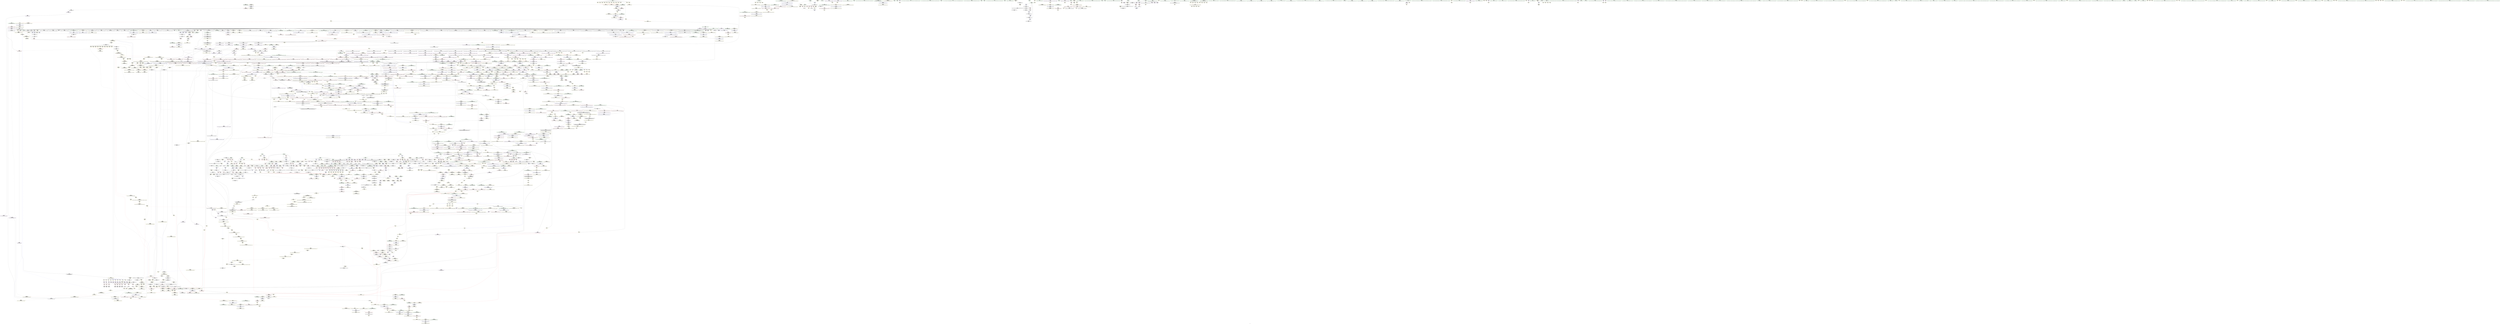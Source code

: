 digraph "SVFG" {
	label="SVFG";

	Node0x55e7e368cf80 [shape=record,color=grey,label="{NodeID: 0\nNullPtr}"];
	Node0x55e7e368cf80 -> Node0x55e7e3713490[style=solid];
	Node0x55e7e368cf80 -> Node0x55e7e3713590[style=solid];
	Node0x55e7e368cf80 -> Node0x55e7e3713660[style=solid];
	Node0x55e7e368cf80 -> Node0x55e7e3713730[style=solid];
	Node0x55e7e368cf80 -> Node0x55e7e3713800[style=solid];
	Node0x55e7e368cf80 -> Node0x55e7e37138d0[style=solid];
	Node0x55e7e368cf80 -> Node0x55e7e37139a0[style=solid];
	Node0x55e7e368cf80 -> Node0x55e7e3713a70[style=solid];
	Node0x55e7e368cf80 -> Node0x55e7e3713b40[style=solid];
	Node0x55e7e368cf80 -> Node0x55e7e3713c10[style=solid];
	Node0x55e7e368cf80 -> Node0x55e7e3713ce0[style=solid];
	Node0x55e7e368cf80 -> Node0x55e7e3713db0[style=solid];
	Node0x55e7e368cf80 -> Node0x55e7e3713e80[style=solid];
	Node0x55e7e368cf80 -> Node0x55e7e3713f50[style=solid];
	Node0x55e7e368cf80 -> Node0x55e7e3714020[style=solid];
	Node0x55e7e368cf80 -> Node0x55e7e37140f0[style=solid];
	Node0x55e7e368cf80 -> Node0x55e7e37141c0[style=solid];
	Node0x55e7e368cf80 -> Node0x55e7e3714290[style=solid];
	Node0x55e7e368cf80 -> Node0x55e7e3714360[style=solid];
	Node0x55e7e368cf80 -> Node0x55e7e3714430[style=solid];
	Node0x55e7e368cf80 -> Node0x55e7e3714500[style=solid];
	Node0x55e7e368cf80 -> Node0x55e7e37145d0[style=solid];
	Node0x55e7e368cf80 -> Node0x55e7e37146a0[style=solid];
	Node0x55e7e368cf80 -> Node0x55e7e3714770[style=solid];
	Node0x55e7e368cf80 -> Node0x55e7e3714840[style=solid];
	Node0x55e7e368cf80 -> Node0x55e7e3714910[style=solid];
	Node0x55e7e368cf80 -> Node0x55e7e37149e0[style=solid];
	Node0x55e7e368cf80 -> Node0x55e7e3714ab0[style=solid];
	Node0x55e7e368cf80 -> Node0x55e7e3714b80[style=solid];
	Node0x55e7e368cf80 -> Node0x55e7e3714c50[style=solid];
	Node0x55e7e368cf80 -> Node0x55e7e3714d20[style=solid];
	Node0x55e7e368cf80 -> Node0x55e7e3714df0[style=solid];
	Node0x55e7e368cf80 -> Node0x55e7e3714ec0[style=solid];
	Node0x55e7e368cf80 -> Node0x55e7e3714f90[style=solid];
	Node0x55e7e368cf80 -> Node0x55e7e3715060[style=solid];
	Node0x55e7e368cf80 -> Node0x55e7e3715130[style=solid];
	Node0x55e7e368cf80 -> Node0x55e7e3715200[style=solid];
	Node0x55e7e368cf80 -> Node0x55e7e37152d0[style=solid];
	Node0x55e7e368cf80 -> Node0x55e7e37153a0[style=solid];
	Node0x55e7e368cf80 -> Node0x55e7e3715470[style=solid];
	Node0x55e7e368cf80 -> Node0x55e7e3715540[style=solid];
	Node0x55e7e368cf80 -> Node0x55e7e3715610[style=solid];
	Node0x55e7e368cf80 -> Node0x55e7e37156e0[style=solid];
	Node0x55e7e368cf80 -> Node0x55e7e37157b0[style=solid];
	Node0x55e7e368cf80 -> Node0x55e7e3715880[style=solid];
	Node0x55e7e368cf80 -> Node0x55e7e3715950[style=solid];
	Node0x55e7e368cf80 -> Node0x55e7e3715a20[style=solid];
	Node0x55e7e368cf80 -> Node0x55e7e3715af0[style=solid];
	Node0x55e7e368cf80 -> Node0x55e7e3715bc0[style=solid];
	Node0x55e7e368cf80 -> Node0x55e7e3715c90[style=solid];
	Node0x55e7e368cf80 -> Node0x55e7e3715d60[style=solid];
	Node0x55e7e368cf80 -> Node0x55e7e3715e30[style=solid];
	Node0x55e7e368cf80 -> Node0x55e7e3715f00[style=solid];
	Node0x55e7e368cf80 -> Node0x55e7e373fcc0[style=solid];
	Node0x55e7e368cf80 -> Node0x55e7e37436a0[style=solid];
	Node0x55e7e368cf80 -> Node0x55e7e3743770[style=solid];
	Node0x55e7e368cf80 -> Node0x55e7e3743840[style=solid];
	Node0x55e7e368cf80 -> Node0x55e7e3745b30[style=solid];
	Node0x55e7e368cf80 -> Node0x55e7e3751470[style=solid];
	Node0x55e7e368cf80 -> Node0x55e7e37360f0[style=solid];
	Node0x55e7e368cf80 -> Node0x55e7e3772420[style=solid];
	Node0x55e7e368cf80 -> Node0x55e7e3773320[style=solid];
	Node0x55e7e37b02d0 [shape=record,color=yellow,style=double,label="{NodeID: 1882\n153V_1 = ENCHI(MR_153V_0)\npts\{703 \}\nFun[_ZStplIcSt11char_traitsIcESaIcEENSt7__cxx1112basic_stringIT_T0_T1_EERKS8_PKS5_]}"];
	Node0x55e7e37b02d0 -> Node0x55e7e3743360[style=dashed];
	Node0x55e7e37b02d0 -> Node0x55e7e37eb740[style=dashed];
	Node0x55e7e3718450 [shape=record,color=red,label="{NodeID: 775\n918\<--906\n\<--__n.addr\n_ZNSt12_Vector_baseI6outfitSaIS0_EE13_M_deallocateEPS0_m\n}"];
	Node0x55e7e3718450 -> Node0x55e7e3753420[style=solid];
	Node0x55e7e3730600 [shape=record,color=yellow,style=double,label="{NodeID: 1550\nFPARM(1592)\nFun[_ZNK9__gnu_cxx13new_allocatorI6outfitE8max_sizeEv]}"];
	Node0x55e7e3730600 -> Node0x55e7e3747fc0[style=solid];
	Node0x55e7e370ec60 [shape=record,color=black,label="{NodeID: 443\n1435\<--1434\n\<--_M_impl\n_ZNSt12_Vector_baseI6outfitSaIS0_EE11_M_allocateEm\n}"];
	Node0x55e7e370ec60 -> Node0x55e7e3756a90[style=solid];
	Node0x55e7e37f95f0 [shape=record,color=yellow,style=double,label="{NodeID: 2325\nCSMU(46V_2)\npts\{1655 \}\nCS[]|{<s0>88}}"];
	Node0x55e7e37f95f0:s0 -> Node0x55e7e37d8670[style=dashed,color=red];
	Node0x55e7e374e620 [shape=record,color=yellow,style=double,label="{NodeID: 1218\nAPARM(288)\nCS[]|{<s0>23}}"];
	Node0x55e7e374e620:s0 -> Node0x55e7e3731fe0[style=solid,color=red];
	Node0x55e7e37029f0 [shape=record,color=green,label="{NodeID: 111\n696\<--697\n__lhs.addr\<--__lhs.addr_field_insensitive\n_ZStplIcSt11char_traitsIcESaIcEENSt7__cxx1112basic_stringIT_T0_T1_EERKS8_PKS5_\n}"];
	Node0x55e7e37029f0 -> Node0x55e7e372eb00[style=solid];
	Node0x55e7e37029f0 -> Node0x55e7e3743020[style=solid];
	Node0x55e7e37d60b0 [shape=record,color=yellow,style=double,label="{NodeID: 1993\n125V_1 = ENCHI(MR_125V_0)\npts\{627 \}\nFun[_ZNSt6vectorI6outfitSaIS0_EEixEm]}"];
	Node0x55e7e37d60b0 -> Node0x55e7e3742c10[style=dashed];
	Node0x55e7e371de80 [shape=record,color=red,label="{NodeID: 886\n1744\<--1724\n\<--__result.addr\n_ZSt18uninitialized_copyISt13move_iteratorIP6outfitES2_ET0_T_S5_S4_\n}"];
	Node0x55e7e371de80 -> Node0x55e7e3752990[style=solid];
	Node0x55e7e37713a0 [shape=record,color=grey,label="{NodeID: 1661\n1016 = cmp(1011, 1015, )\n}"];
	Node0x55e7e3724950 [shape=record,color=purple,label="{NodeID: 554\n1014\<--1012\n_M_end_of_storage\<--\n_ZNSt6vectorI6outfitSaIS0_EE12emplace_backIJS0_EEEvDpOT_\n}"];
	Node0x55e7e3724950 -> Node0x55e7e3718ee0[style=solid];
	Node0x55e7e3754050 [shape=record,color=yellow,style=double,label="{NodeID: 1329\nAPARM(1045)\nCS[]|{<s0>77}}"];
	Node0x55e7e3754050:s0 -> Node0x55e7e375e570[style=solid,color=red];
	Node0x55e7e37071f0 [shape=record,color=green,label="{NodeID: 222\n1487\<--1488\nthis.addr\<--this.addr_field_insensitive\n_ZNK9__gnu_cxx17__normal_iteratorIP6outfitSt6vectorIS1_SaIS1_EEE4baseEv\n}"];
	Node0x55e7e37071f0 -> Node0x55e7e371c620[style=solid];
	Node0x55e7e37071f0 -> Node0x55e7e37476d0[style=solid];
	Node0x55e7e37eaed0 [shape=record,color=yellow,style=double,label="{NodeID: 2104\nRETMU(323V_2)\npts\{1304 \}\nFun[_ZN9__gnu_cxx13new_allocatorI6outfitE9constructIS1_JS1_EEEvPT_DpOT0_]}"];
	Node0x55e7e3743290 [shape=record,color=blue,label="{NodeID: 997\n700\<--718\nnrvo\<--\n_ZStplIcSt11char_traitsIcESaIcEENSt7__cxx1112basic_stringIT_T0_T1_EERKS8_PKS5_\n}"];
	Node0x55e7e3743290 -> Node0x55e7e372eca0[style=dashed];
	Node0x55e7e3743290 -> Node0x55e7e37eb660[style=dashed];
	Node0x55e7e37cac80 [shape=record,color=black,label="{NodeID: 1772\nMR_10V_2 = PHI(MR_10V_3, MR_10V_1, )\npts\{16 \}\n}"];
	Node0x55e7e37cac80 -> Node0x55e7e372c8e0[style=dashed];
	Node0x55e7e37cac80 -> Node0x55e7e373ff60[style=dashed];
	Node0x55e7e37cac80 -> Node0x55e7e37c3980[style=dashed];
	Node0x55e7e37cac80 -> Node0x55e7e37e7790[style=dashed];
	Node0x55e7e37cac80 -> Node0x55e7e37f55d0[style=dashed];
	Node0x55e7e372a380 [shape=record,color=red,label="{NodeID: 665\n403\<--93\n\<--itc\nmain\n}"];
	Node0x55e7e372a380 -> Node0x55e7e374b2f0[style=solid];
	Node0x55e7e3759380 [shape=record,color=yellow,style=double,label="{NodeID: 1440\nARet(1749)\nCS[]}"];
	Node0x55e7e3759380 -> Node0x55e7e37208c0[style=solid];
	Node0x55e7e3715470 [shape=record,color=black,label="{NodeID: 333\n1273\<--3\nlpad.val\<--dummyVal\n_ZNSt6vectorI6outfitSaIS0_EE17_M_realloc_insertIJS0_EEEvN9__gnu_cxx17__normal_iteratorIPS0_S2_EEDpOT_\n}"];
	Node0x55e7e37f1740 [shape=record,color=yellow,style=double,label="{NodeID: 2215\nRETMU(319V_2)\npts\{12850000 \}\nFun[_ZNSt6vectorI6outfitSaIS0_EE3endEv]}"];
	Node0x55e7e3748cc0 [shape=record,color=blue,label="{NodeID: 1108\n1732\<--1717\ncoerce.dive\<--__first.coerce\n_ZSt18uninitialized_copyISt13move_iteratorIP6outfitES2_ET0_T_S5_S4_\n}"];
	Node0x55e7e3748cc0 -> Node0x55e7e371fa20[style=dashed];
	Node0x55e7e3748cc0 -> Node0x55e7e37efd70[style=dashed];
	Node0x55e7e36d9eb0 [shape=record,color=green,label="{NodeID: 1\n7\<--1\n__dso_handle\<--dummyObj\nGlob }"];
	Node0x55e7e37b03b0 [shape=record,color=yellow,style=double,label="{NodeID: 1883\n155V_1 = ENCHI(MR_155V_0)\npts\{705 \}\nFun[_ZStplIcSt11char_traitsIcESaIcEENSt7__cxx1112basic_stringIT_T0_T1_EERKS8_PKS5_]}"];
	Node0x55e7e37b03b0 -> Node0x55e7e3743430[style=dashed];
	Node0x55e7e37b03b0 -> Node0x55e7e37eb820[style=dashed];
	Node0x55e7e3718520 [shape=record,color=red,label="{NodeID: 776\n929\<--926\nthis1\<--this.addr\n_ZNSt12_Vector_baseI6outfitSaIS0_EE12_Vector_implD2Ev\n}"];
	Node0x55e7e3718520 -> Node0x55e7e370c560[style=solid];
	Node0x55e7e3730720 [shape=record,color=yellow,style=double,label="{NodeID: 1551\nFPARM(1717)\nFun[_ZSt18uninitialized_copyISt13move_iteratorIP6outfitES2_ET0_T_S5_S4_]}"];
	Node0x55e7e3730720 -> Node0x55e7e3748cc0[style=solid];
	Node0x55e7e370ed30 [shape=record,color=black,label="{NodeID: 444\n1420\<--1442\n_ZNSt12_Vector_baseI6outfitSaIS0_EE11_M_allocateEm_ret\<--cond\n_ZNSt12_Vector_baseI6outfitSaIS0_EE11_M_allocateEm\n}"];
	Node0x55e7e370ed30 -> Node0x55e7e3734ee0[style=solid];
	Node0x55e7e37f9750 [shape=record,color=yellow,style=double,label="{NodeID: 2326\nCSMU(46V_3)\npts\{1655 \}\nCS[]|{<s0>91}}"];
	Node0x55e7e37f9750:s0 -> Node0x55e7e37d8670[style=dashed,color=red];
	Node0x55e7e374e6f0 [shape=record,color=yellow,style=double,label="{NodeID: 1219\nAPARM(95)\nCS[]|{<s0>30}}"];
	Node0x55e7e374e6f0:s0 -> Node0x55e7e3731d40[style=solid,color=red];
	Node0x55e7e3702ac0 [shape=record,color=green,label="{NodeID: 112\n698\<--699\n__rhs.addr\<--__rhs.addr_field_insensitive\n_ZStplIcSt11char_traitsIcESaIcEENSt7__cxx1112basic_stringIT_T0_T1_EERKS8_PKS5_\n}"];
	Node0x55e7e3702ac0 -> Node0x55e7e372ebd0[style=solid];
	Node0x55e7e3702ac0 -> Node0x55e7e37430f0[style=solid];
	Node0x55e7e37d6190 [shape=record,color=yellow,style=double,label="{NodeID: 1994\n127V_1 = ENCHI(MR_127V_0)\npts\{629 \}\nFun[_ZNSt6vectorI6outfitSaIS0_EEixEm]}"];
	Node0x55e7e37d6190 -> Node0x55e7e3742ce0[style=dashed];
	Node0x55e7e371df50 [shape=record,color=red,label="{NodeID: 887\n1746\<--1745\n\<--coerce.dive3\n_ZSt18uninitialized_copyISt13move_iteratorIP6outfitES2_ET0_T_S5_S4_\n}"];
	Node0x55e7e371df50 -> Node0x55e7e37527f0[style=solid];
	Node0x55e7e3771520 [shape=record,color=grey,label="{NodeID: 1662\n1561 = cmp(1558, 1560, )\n}"];
	Node0x55e7e3724a20 [shape=record,color=purple,label="{NodeID: 555\n1019\<--1018\n_M_impl3\<--\n_ZNSt6vectorI6outfitSaIS0_EE12emplace_backIJS0_EEEvDpOT_\n}"];
	Node0x55e7e3724a20 -> Node0x55e7e370ccb0[style=solid];
	Node0x55e7e3754120 [shape=record,color=yellow,style=double,label="{NodeID: 1330\nAPARM(1143)\nCS[]|{<s0>85}}"];
	Node0x55e7e3754120:s0 -> Node0x55e7e375da60[style=solid,color=red];
	Node0x55e7e37072c0 [shape=record,color=green,label="{NodeID: 223\n1496\<--1497\n__a.addr\<--__a.addr_field_insensitive\n_ZNSt16allocator_traitsISaI6outfitEE7destroyIS0_EEvRS1_PT_\n}"];
	Node0x55e7e37072c0 -> Node0x55e7e371c6f0[style=solid];
	Node0x55e7e37072c0 -> Node0x55e7e37477a0[style=solid];
	Node0x55e7e37eafb0 [shape=record,color=yellow,style=double,label="{NodeID: 2105\nRETMU(325V_2)\npts\{1306 \}\nFun[_ZN9__gnu_cxx13new_allocatorI6outfitE9constructIS1_JS1_EEEvPT_DpOT0_]}"];
	Node0x55e7e3743360 [shape=record,color=blue,label="{NodeID: 998\n702\<--722\nexn.slot\<--\n_ZStplIcSt11char_traitsIcESaIcEENSt7__cxx1112basic_stringIT_T0_T1_EERKS8_PKS5_\n}"];
	Node0x55e7e3743360 -> Node0x55e7e372ed70[style=dashed];
	Node0x55e7e37cb180 [shape=record,color=black,label="{NodeID: 1773\nMR_20V_3 = PHI(MR_20V_4, MR_20V_2, )\npts\{94 \}\n}"];
	Node0x55e7e37cb180 -> Node0x55e7e372a2b0[style=dashed];
	Node0x55e7e37cb180 -> Node0x55e7e372a380[style=dashed];
	Node0x55e7e37cb180 -> Node0x55e7e372a450[style=dashed];
	Node0x55e7e37cb180 -> Node0x55e7e372a520[style=dashed];
	Node0x55e7e37cb180 -> Node0x55e7e3741bd0[style=dashed];
	Node0x55e7e37cb180 -> Node0x55e7e37b9480[style=dashed];
	Node0x55e7e37cb180 -> Node0x55e7e37e7bf0[style=dashed];
	Node0x55e7e372a450 [shape=record,color=red,label="{NodeID: 666\n409\<--93\n\<--itc\nmain\n}"];
	Node0x55e7e372a450 -> Node0x55e7e374afb0[style=solid];
	Node0x55e7e3759410 [shape=record,color=yellow,style=double,label="{NodeID: 1441\nARet(1846)\nCS[]}"];
	Node0x55e7e3759410 -> Node0x55e7e376fd20[style=solid];
	Node0x55e7e3715540 [shape=record,color=black,label="{NodeID: 334\n1274\<--3\nlpad.val43\<--dummyVal\n_ZNSt6vectorI6outfitSaIS0_EE17_M_realloc_insertIJS0_EEEvN9__gnu_cxx17__normal_iteratorIPS0_S2_EEDpOT_\n}"];
	Node0x55e7e37f1820 [shape=record,color=yellow,style=double,label="{NodeID: 2216\nRETMU(46V_2)\npts\{1655 \}\nFun[_ZNSt20__uninitialized_copyILb0EE13__uninit_copyISt13move_iteratorIP6outfitES4_EET0_T_S7_S6_]|{<s0>136}}"];
	Node0x55e7e37f1820:s0 -> Node0x55e7e37fbd40[style=dashed,color=blue];
	Node0x55e7e3748d90 [shape=record,color=blue,label="{NodeID: 1109\n1734\<--1718\ncoerce.dive1\<--__last.coerce\n_ZSt18uninitialized_copyISt13move_iteratorIP6outfitES2_ET0_T_S5_S4_\n}"];
	Node0x55e7e3748d90 -> Node0x55e7e371faf0[style=dashed];
	Node0x55e7e3748d90 -> Node0x55e7e37efe50[style=dashed];
	Node0x55e7e36d9f40 [shape=record,color=green,label="{NodeID: 2\n9\<--1\n\<--dummyObj\nCan only get source location for instruction, argument, global var or function.}"];
	Node0x55e7e37b0490 [shape=record,color=yellow,style=double,label="{NodeID: 1884\n75V_1 = ENCHI(MR_75V_0)\npts\{992 \}\nFun[_ZN9__gnu_cxx13new_allocatorI6outfitED2Ev]}"];
	Node0x55e7e37b0490 -> Node0x55e7e3744c90[style=dashed];
	Node0x55e7e37185f0 [shape=record,color=red,label="{NodeID: 777\n948\<--939\n\<--__a.addr\n_ZNSt16allocator_traitsISaI6outfitEE10deallocateERS1_PS0_m\n}"];
	Node0x55e7e37185f0 -> Node0x55e7e370c630[style=solid];
	Node0x55e7e37307e0 [shape=record,color=yellow,style=double,label="{NodeID: 1552\nFPARM(1718)\nFun[_ZSt18uninitialized_copyISt13move_iteratorIP6outfitES2_ET0_T_S5_S4_]}"];
	Node0x55e7e37307e0 -> Node0x55e7e3748d90[style=solid];
	Node0x55e7e370ee00 [shape=record,color=black,label="{NodeID: 445\n1444\<--1481\n_ZSt34__uninitialized_move_if_noexcept_aIP6outfitS1_SaIS0_EET0_T_S4_S3_RT1__ret\<--call6\n_ZSt34__uninitialized_move_if_noexcept_aIP6outfitS1_SaIS0_EET0_T_S4_S3_RT1_\n}"];
	Node0x55e7e370ee00 -> Node0x55e7e3734130[style=solid];
	Node0x55e7e37f98b0 [shape=record,color=yellow,style=double,label="{NodeID: 2327\nCSMU(321V_1)\npts\{960000 960001 \}\nCS[]|{<s0>103}}"];
	Node0x55e7e37f98b0:s0 -> Node0x55e7e37df920[style=dashed,color=red];
	Node0x55e7e374e7c0 [shape=record,color=yellow,style=double,label="{NodeID: 1220\nAPARM(428)\nCS[]|{<s0>30}}"];
	Node0x55e7e374e7c0:s0 -> Node0x55e7e3731fe0[style=solid,color=red];
	Node0x55e7e3702b90 [shape=record,color=green,label="{NodeID: 113\n700\<--701\nnrvo\<--nrvo_field_insensitive\n_ZStplIcSt11char_traitsIcESaIcEENSt7__cxx1112basic_stringIT_T0_T1_EERKS8_PKS5_\n}"];
	Node0x55e7e3702b90 -> Node0x55e7e372eca0[style=solid];
	Node0x55e7e3702b90 -> Node0x55e7e37431c0[style=solid];
	Node0x55e7e3702b90 -> Node0x55e7e3743290[style=solid];
	Node0x55e7e37d6270 [shape=record,color=yellow,style=double,label="{NodeID: 1995\n54V_1 = ENCHI(MR_54V_0)\npts\{960000 \}\nFun[_ZNSt6vectorI6outfitSaIS0_EEixEm]}"];
	Node0x55e7e37d6270 -> Node0x55e7e372e6f0[style=dashed];
	Node0x55e7e37d6270 -> Node0x55e7e37e6c70[style=dashed];
	Node0x55e7e371e020 [shape=record,color=red,label="{NodeID: 888\n1748\<--1747\n\<--coerce.dive4\n_ZSt18uninitialized_copyISt13move_iteratorIP6outfitES2_ET0_T_S5_S4_\n}"];
	Node0x55e7e371e020 -> Node0x55e7e37528c0[style=solid];
	Node0x55e7e37716a0 [shape=record,color=grey,label="{NodeID: 1663\n344 = cmp(342, 343, )\n}"];
	Node0x55e7e3724af0 [shape=record,color=purple,label="{NodeID: 556\n1022\<--1021\n_M_impl4\<--\n_ZNSt6vectorI6outfitSaIS0_EE12emplace_backIJS0_EEEvDpOT_\n}"];
	Node0x55e7e37541f0 [shape=record,color=yellow,style=double,label="{NodeID: 1331\nAPARM(1146)\nCS[]|{<s0>85}}"];
	Node0x55e7e37541f0:s0 -> Node0x55e7e375db80[style=solid,color=red];
	Node0x55e7e3707390 [shape=record,color=green,label="{NodeID: 224\n1498\<--1499\n__p.addr\<--__p.addr_field_insensitive\n_ZNSt16allocator_traitsISaI6outfitEE7destroyIS0_EEvRS1_PT_\n}"];
	Node0x55e7e3707390 -> Node0x55e7e371c7c0[style=solid];
	Node0x55e7e3707390 -> Node0x55e7e3747870[style=solid];
	Node0x55e7e37eb090 [shape=record,color=yellow,style=double,label="{NodeID: 2106\nRETMU(104V_2)\npts\{576 \}\nFun[_ZNSt6vectorI6outfitSaIS0_EE9push_backEOS0_]}"];
	Node0x55e7e3743430 [shape=record,color=blue,label="{NodeID: 999\n704\<--724\nehselector.slot\<--\n_ZStplIcSt11char_traitsIcESaIcEENSt7__cxx1112basic_stringIT_T0_T1_EERKS8_PKS5_\n}"];
	Node0x55e7e3743430 -> Node0x55e7e372ee40[style=dashed];
	Node0x55e7e37cb680 [shape=record,color=black,label="{NodeID: 1774\nMR_22V_2 = PHI(MR_22V_3, MR_22V_1, )\npts\{98 \}\n}"];
	Node0x55e7e37cb680 -> Node0x55e7e3740030[style=dashed];
	Node0x55e7e37cb680 -> Node0x55e7e37c3e80[style=dashed];
	Node0x55e7e37cb680 -> Node0x55e7e37e7d00[style=dashed];
	Node0x55e7e372a520 [shape=record,color=red,label="{NodeID: 667\n448\<--93\n\<--itc\nmain\n}"];
	Node0x55e7e372a520 -> Node0x55e7e376f420[style=solid];
	Node0x55e7e37594a0 [shape=record,color=yellow,style=double,label="{NodeID: 1442\nARet(1026)\nCS[]}"];
	Node0x55e7e37594a0 -> Node0x55e7e3753c40[style=solid];
	Node0x55e7e3715610 [shape=record,color=black,label="{NodeID: 335\n1276\<--3\n\<--dummyVal\n_ZNSt6vectorI6outfitSaIS0_EE17_M_realloc_insertIJS0_EEEvN9__gnu_cxx17__normal_iteratorIPS0_S2_EEDpOT_\n}"];
	Node0x55e7e37f1930 [shape=record,color=yellow,style=double,label="{NodeID: 2217\nRETMU(225V_2)\npts\{1762 \}\nFun[_ZNSt20__uninitialized_copyILb0EE13__uninit_copyISt13move_iteratorIP6outfitES4_EET0_T_S7_S6_]}"];
	Node0x55e7e3748e60 [shape=record,color=blue,label="{NodeID: 1110\n1724\<--1719\n__result.addr\<--__result\n_ZSt18uninitialized_copyISt13move_iteratorIP6outfitES2_ET0_T_S5_S4_\n}"];
	Node0x55e7e3748e60 -> Node0x55e7e371de80[style=dashed];
	Node0x55e7e3748e60 -> Node0x55e7e37efbb0[style=dashed];
	Node0x55e7e36da600 [shape=record,color=green,label="{NodeID: 3\n26\<--1\n.str\<--dummyObj\nGlob }"];
	Node0x55e7e37b05a0 [shape=record,color=yellow,style=double,label="{NodeID: 1885\n92V_1 = ENCHI(MR_92V_0)\npts\{533 \}\nFun[_ZNSt6vectorI6outfitSaIS0_EEC2Ev]}"];
	Node0x55e7e37b05a0 -> Node0x55e7e37420b0[style=dashed];
	Node0x55e7e37186c0 [shape=record,color=red,label="{NodeID: 778\n950\<--941\n\<--__p.addr\n_ZNSt16allocator_traitsISaI6outfitEE10deallocateERS1_PS0_m\n}"];
	Node0x55e7e37186c0 -> Node0x55e7e3753690[style=solid];
	Node0x55e7e37308d0 [shape=record,color=yellow,style=double,label="{NodeID: 1553\nFPARM(1719)\nFun[_ZSt18uninitialized_copyISt13move_iteratorIP6outfitES2_ET0_T_S5_S4_]}"];
	Node0x55e7e37308d0 -> Node0x55e7e3748e60[style=solid];
	Node0x55e7e370eed0 [shape=record,color=black,label="{NodeID: 446\n1485\<--1491\n_ZNK9__gnu_cxx17__normal_iteratorIP6outfitSt6vectorIS1_SaIS1_EEE4baseEv_ret\<--_M_current\n_ZNK9__gnu_cxx17__normal_iteratorIP6outfitSt6vectorIS1_SaIS1_EEE4baseEv\n}"];
	Node0x55e7e370eed0 -> Node0x55e7e3735750[style=solid];
	Node0x55e7e37f9a10 [shape=record,color=yellow,style=double,label="{NodeID: 2328\nCSMU(319V_1)\npts\{12850000 \}\nCS[]|{<s0>103}}"];
	Node0x55e7e37f9a10:s0 -> Node0x55e7e37dfa00[style=dashed,color=red];
	Node0x55e7e374e890 [shape=record,color=yellow,style=double,label="{NodeID: 1221\nAPARM(95)\nCS[]|{<s0>31}}"];
	Node0x55e7e374e890:s0 -> Node0x55e7e3731d40[style=solid,color=red];
	Node0x55e7e3702c60 [shape=record,color=green,label="{NodeID: 114\n702\<--703\nexn.slot\<--exn.slot_field_insensitive\n_ZStplIcSt11char_traitsIcESaIcEENSt7__cxx1112basic_stringIT_T0_T1_EERKS8_PKS5_\n}"];
	Node0x55e7e3702c60 -> Node0x55e7e372ed70[style=solid];
	Node0x55e7e3702c60 -> Node0x55e7e3743360[style=solid];
	Node0x55e7e37d6350 [shape=record,color=yellow,style=double,label="{NodeID: 1996\n355V_1 = ENCHI(MR_355V_0)\npts\{1424 \}\nFun[_ZNSt12_Vector_baseI6outfitSaIS0_EE11_M_allocateEm]}"];
	Node0x55e7e37d6350 -> Node0x55e7e3747050[style=dashed];
	Node0x55e7e371e0f0 [shape=record,color=red,label="{NodeID: 889\n1774\<--1761\n\<--__result.addr\n_ZNSt20__uninitialized_copyILb0EE13__uninit_copyISt13move_iteratorIP6outfitES4_EET0_T_S7_S6_\n}"];
	Node0x55e7e371e0f0 -> Node0x55e7e3749410[style=solid];
	Node0x55e7e3771820 [shape=record,color=grey,label="{NodeID: 1664\n332 = cmp(330, 331, )\n}"];
	Node0x55e7e3724bc0 [shape=record,color=purple,label="{NodeID: 557\n1023\<--1021\n_M_finish5\<--\n_ZNSt6vectorI6outfitSaIS0_EE12emplace_backIJS0_EEEvDpOT_\n}"];
	Node0x55e7e3724bc0 -> Node0x55e7e3718fb0[style=solid];
	Node0x55e7e37542c0 [shape=record,color=yellow,style=double,label="{NodeID: 1332\nAPARM(1148)\nCS[]|{<s0>85}}"];
	Node0x55e7e37542c0:s0 -> Node0x55e7e375dca0[style=solid,color=red];
	Node0x55e7e3707460 [shape=record,color=green,label="{NodeID: 225\n1506\<--1507\n_ZN9__gnu_cxx13new_allocatorI6outfitE7destroyIS1_EEvPT_\<--_ZN9__gnu_cxx13new_allocatorI6outfitE7destroyIS1_EEvPT__field_insensitive\n}"];
	Node0x55e7e37eb1a0 [shape=record,color=yellow,style=double,label="{NodeID: 2107\nRETMU(106V_2)\npts\{578 \}\nFun[_ZNSt6vectorI6outfitSaIS0_EE9push_backEOS0_]}"];
	Node0x55e7e3743500 [shape=record,color=blue,label="{NodeID: 1000\n746\<--745\nthis.addr\<--this\n_ZNSt12_Vector_baseI6outfitSaIS0_EEC2Ev\n}"];
	Node0x55e7e3743500 -> Node0x55e7e372ef10[style=dashed];
	Node0x55e7e3743500 -> Node0x55e7e37ea850[style=dashed];
	Node0x55e7e37cbb80 [shape=record,color=black,label="{NodeID: 1775\nMR_24V_2 = PHI(MR_24V_4, MR_24V_1, )\npts\{100 \}\n}"];
	Node0x55e7e37cbb80 -> Node0x55e7e3740100[style=dashed];
	Node0x55e7e37cbb80 -> Node0x55e7e37c4380[style=dashed];
	Node0x55e7e37cbb80 -> Node0x55e7e37e7de0[style=dashed];
	Node0x55e7e372a5f0 [shape=record,color=red,label="{NodeID: 668\n258\<--97\n\<--nans\nmain\n}"];
	Node0x55e7e372a5f0 -> Node0x55e7e3772a20[style=solid];
	Node0x55e7e3759530 [shape=record,color=yellow,style=double,label="{NodeID: 1443\nARet(1039)\nCS[]}"];
	Node0x55e7e3759530 -> Node0x55e7e3744fd0[style=solid];
	Node0x55e7e37156e0 [shape=record,color=black,label="{NodeID: 336\n1277\<--3\n\<--dummyVal\n_ZNSt6vectorI6outfitSaIS0_EE17_M_realloc_insertIJS0_EEEvN9__gnu_cxx17__normal_iteratorIPS0_S2_EEDpOT_\n}"];
	Node0x55e7e37156e0 -> Node0x55e7e37558b0[style=solid];
	Node0x55e7e37f1a10 [shape=record,color=yellow,style=double,label="{NodeID: 2218\nRETMU(227V_3)\npts\{1764 \}\nFun[_ZNSt20__uninitialized_copyILb0EE13__uninit_copyISt13move_iteratorIP6outfitES4_EET0_T_S7_S6_]}"];
	Node0x55e7e3748f30 [shape=record,color=blue,label="{NodeID: 1111\n1726\<--327\n__assignable\<--\n_ZSt18uninitialized_copyISt13move_iteratorIP6outfitES2_ET0_T_S5_S4_\n}"];
	Node0x55e7e3748f30 -> Node0x55e7e37efc90[style=dashed];
	Node0x55e7e36da690 [shape=record,color=green,label="{NodeID: 4\n28\<--1\n.str.1\<--dummyObj\nGlob }"];
	Node0x55e7e37b06b0 [shape=record,color=yellow,style=double,label="{NodeID: 1886\n94V_1 = ENCHI(MR_94V_0)\npts\{960000 960001 960002 \}\nFun[_ZNSt6vectorI6outfitSaIS0_EEC2Ev]}"];
	Node0x55e7e37b06b0 -> Node0x55e7e37f7350[style=dashed];
	Node0x55e7e3718790 [shape=record,color=red,label="{NodeID: 779\n951\<--943\n\<--__n.addr\n_ZNSt16allocator_traitsISaI6outfitEE10deallocateERS1_PS0_m\n}"];
	Node0x55e7e3718790 -> Node0x55e7e3753760[style=solid];
	Node0x55e7e37309c0 [shape=record,color=yellow,style=double,label="{NodeID: 1554\nFPARM(1852)\nFun[_ZSt10_ConstructI6outfitJS0_EEvPT_DpOT0_]}"];
	Node0x55e7e37309c0 -> Node0x55e7e3749a90[style=solid];
	Node0x55e7e370efa0 [shape=record,color=black,label="{NodeID: 447\n1503\<--1502\n\<--\n_ZNSt16allocator_traitsISaI6outfitEE7destroyIS0_EEvRS1_PT_\n}"];
	Node0x55e7e370efa0 -> Node0x55e7e3757110[style=solid];
	Node0x55e7e37f9af0 [shape=record,color=yellow,style=double,label="{NodeID: 2329\nCSMU(321V_1)\npts\{960000 960001 \}\nCS[]|{<s0>107|<s1>107}}"];
	Node0x55e7e37f9af0:s0 -> Node0x55e7e37e4bf0[style=dashed,color=red];
	Node0x55e7e37f9af0:s1 -> Node0x55e7e37e4cd0[style=dashed,color=red];
	Node0x55e7e374e960 [shape=record,color=yellow,style=double,label="{NodeID: 1222\nAPARM(434)\nCS[]|{<s0>31}}"];
	Node0x55e7e374e960:s0 -> Node0x55e7e3731fe0[style=solid,color=red];
	Node0x55e7e3707840 [shape=record,color=green,label="{NodeID: 115\n704\<--705\nehselector.slot\<--ehselector.slot_field_insensitive\n_ZStplIcSt11char_traitsIcESaIcEENSt7__cxx1112basic_stringIT_T0_T1_EERKS8_PKS5_\n}"];
	Node0x55e7e3707840 -> Node0x55e7e372ee40[style=solid];
	Node0x55e7e3707840 -> Node0x55e7e3743430[style=solid];
	Node0x55e7e37d6460 [shape=record,color=yellow,style=double,label="{NodeID: 1997\n357V_1 = ENCHI(MR_357V_0)\npts\{1426 \}\nFun[_ZNSt12_Vector_baseI6outfitSaIS0_EE11_M_allocateEm]}"];
	Node0x55e7e37d6460 -> Node0x55e7e3747120[style=dashed];
	Node0x55e7e371e1c0 [shape=record,color=red,label="{NodeID: 890\n1807\<--1761\n\<--__result.addr\n_ZNSt20__uninitialized_copyILb0EE13__uninit_copyISt13move_iteratorIP6outfitES4_EET0_T_S7_S6_\n}"];
	Node0x55e7e371e1c0 -> Node0x55e7e3757ba0[style=solid];
	Node0x55e7e37719a0 [shape=record,color=grey,label="{NodeID: 1665\n338 = cmp(336, 337, )\n}"];
	Node0x55e7e3724c90 [shape=record,color=purple,label="{NodeID: 558\n1033\<--1032\n_M_impl6\<--\n_ZNSt6vectorI6outfitSaIS0_EE12emplace_backIJS0_EEEvDpOT_\n}"];
	Node0x55e7e3754390 [shape=record,color=yellow,style=double,label="{NodeID: 1333\nAPARM(1076)\nCS[]|{<s0>78}}"];
	Node0x55e7e3754390:s0 -> Node0x55e7e375ecf0[style=solid,color=red];
	Node0x55e7e3707560 [shape=record,color=green,label="{NodeID: 226\n1513\<--1514\nthis.addr\<--this.addr_field_insensitive\n_ZNKSt6vectorI6outfitSaIS0_EE8max_sizeEv\n}"];
	Node0x55e7e3707560 -> Node0x55e7e371c890[style=solid];
	Node0x55e7e3707560 -> Node0x55e7e3747940[style=solid];
	Node0x55e7e37eb280 [shape=record,color=yellow,style=double,label="{NodeID: 2108\nRETMU(58V_1)\npts\{1100000 1100001 1100002 \}\nFun[_ZNSt6vectorI6outfitSaIS0_EE9push_backEOS0_]}"];
	Node0x55e7e37435d0 [shape=record,color=blue,label="{NodeID: 1001\n769\<--768\nthis.addr\<--this\n_ZNSt12_Vector_baseI6outfitSaIS0_EE12_Vector_implC2Ev\n}"];
	Node0x55e7e37435d0 -> Node0x55e7e372efe0[style=dashed];
	Node0x55e7e37435d0 -> Node0x55e7e37eed70[style=dashed];
	Node0x55e7e37cc080 [shape=record,color=black,label="{NodeID: 1776\nMR_26V_2 = PHI(MR_26V_4, MR_26V_1, )\npts\{102 \}\n}"];
	Node0x55e7e37cc080 -> Node0x55e7e37401d0[style=dashed];
	Node0x55e7e37cc080 -> Node0x55e7e37c4880[style=dashed];
	Node0x55e7e37cc080 -> Node0x55e7e37e7ec0[style=dashed];
	Node0x55e7e372a6c0 [shape=record,color=red,label="{NodeID: 669\n410\<--97\n\<--nans\nmain\n}"];
	Node0x55e7e372a6c0 -> Node0x55e7e374b080[style=solid];
	Node0x55e7e37595c0 [shape=record,color=yellow,style=double,label="{NodeID: 1444\nARet(1045)\nCS[]}"];
	Node0x55e7e37595c0 -> Node0x55e7e3754050[style=solid];
	Node0x55e7e37157b0 [shape=record,color=black,label="{NodeID: 337\n1799\<--3\n\<--dummyVal\n_ZNSt20__uninitialized_copyILb0EE13__uninit_copyISt13move_iteratorIP6outfitES4_EET0_T_S7_S6_\n}"];
	Node0x55e7e37f1af0 [shape=record,color=yellow,style=double,label="{NodeID: 2219\nRETMU(229V_1)\npts\{1766 \}\nFun[_ZNSt20__uninitialized_copyILb0EE13__uninit_copyISt13move_iteratorIP6outfitES4_EET0_T_S7_S6_]}"];
	Node0x55e7e3749000 [shape=record,color=blue, style = dotted,label="{NodeID: 1112\n1971\<--1973\noffset_0\<--dummyVal\n_ZSt18uninitialized_copyISt13move_iteratorIP6outfitES2_ET0_T_S5_S4_\n}"];
	Node0x55e7e3749000 -> Node0x55e7e371df50[style=dashed];
	Node0x55e7e3749000 -> Node0x55e7e37eff30[style=dashed];
	Node0x55e7e36da720 [shape=record,color=green,label="{NodeID: 5\n30\<--1\n.str.2\<--dummyObj\nGlob }"];
	Node0x55e7e37b0790 [shape=record,color=yellow,style=double,label="{NodeID: 1887\n171V_1 = ENCHI(MR_171V_0)\npts\{1888 \}\nFun[_ZNSt13move_iteratorIP6outfitEppEv]}"];
	Node0x55e7e37b0790 -> Node0x55e7e374a040[style=dashed];
	Node0x55e7e3718860 [shape=record,color=red,label="{NodeID: 780\n969\<--960\nthis1\<--this.addr\n_ZN9__gnu_cxx13new_allocatorI6outfitE10deallocateEPS1_m\n}"];
	Node0x55e7e3730ab0 [shape=record,color=yellow,style=double,label="{NodeID: 1555\nFPARM(1853)\nFun[_ZSt10_ConstructI6outfitJS0_EEvPT_DpOT0_]}"];
	Node0x55e7e3730ab0 -> Node0x55e7e3749b60[style=solid];
	Node0x55e7e370f070 [shape=record,color=black,label="{NodeID: 448\n1517\<--1516\n\<--this1\n_ZNKSt6vectorI6outfitSaIS0_EE8max_sizeEv\n}"];
	Node0x55e7e370f070 -> Node0x55e7e37572b0[style=solid];
	Node0x55e7e37f9c50 [shape=record,color=yellow,style=double,label="{NodeID: 2330\nCSMU(321V_1)\npts\{960000 960001 \}\nCS[]|{<s0>109|<s1>109}}"];
	Node0x55e7e37f9c50:s0 -> Node0x55e7e37e4bf0[style=dashed,color=red];
	Node0x55e7e37f9c50:s1 -> Node0x55e7e37e4cd0[style=dashed,color=red];
	Node0x55e7e374ea30 [shape=record,color=yellow,style=double,label="{NodeID: 1223\nAPARM(439)\nCS[]}"];
	Node0x55e7e3707910 [shape=record,color=green,label="{NodeID: 116\n711\<--712\n_ZNSt7__cxx1112basic_stringIcSt11char_traitsIcESaIcEEC1ERKS4_\<--_ZNSt7__cxx1112basic_stringIcSt11char_traitsIcESaIcEEC1ERKS4__field_insensitive\n}"];
	Node0x55e7e37d6540 [shape=record,color=yellow,style=double,label="{NodeID: 1998\n77V_1 = ENCHI(MR_77V_0)\npts\{1000 \}\nFun[_ZNSt6vectorI6outfitSaIS0_EE12emplace_backIJS0_EEEvDpOT_]}"];
	Node0x55e7e37d6540 -> Node0x55e7e3744d60[style=dashed];
	Node0x55e7e371e290 [shape=record,color=red,label="{NodeID: 891\n1781\<--1763\n\<--__cur\n_ZNSt20__uninitialized_copyILb0EE13__uninit_copyISt13move_iteratorIP6outfitES4_EET0_T_S7_S6_\n}"];
	Node0x55e7e371e290 -> Node0x55e7e37576c0[style=solid];
	Node0x55e7e3771b20 [shape=record,color=grey,label="{NodeID: 1666\n149 = cmp(147, 148, )\n}"];
	Node0x55e7e3724d60 [shape=record,color=purple,label="{NodeID: 559\n1034\<--1032\n_M_finish7\<--\n_ZNSt6vectorI6outfitSaIS0_EE12emplace_backIJS0_EEEvDpOT_\n}"];
	Node0x55e7e3724d60 -> Node0x55e7e3719080[style=solid];
	Node0x55e7e3724d60 -> Node0x55e7e3744f00[style=solid];
	Node0x55e7e3754460 [shape=record,color=yellow,style=double,label="{NodeID: 1334\nAPARM(1074)\nCS[]|{<s0>79}}"];
	Node0x55e7e3754460:s0 -> Node0x55e7e375c2c0[style=solid,color=red];
	Node0x55e7e3707630 [shape=record,color=green,label="{NodeID: 227\n1519\<--1520\n_ZNKSt12_Vector_baseI6outfitSaIS0_EE19_M_get_Tp_allocatorEv\<--_ZNKSt12_Vector_baseI6outfitSaIS0_EE19_M_get_Tp_allocatorEv_field_insensitive\n}"];
	Node0x55e7e37eb360 [shape=record,color=yellow,style=double,label="{NodeID: 2109\nRETMU(109V_2)\npts\{1655 960000 960001 960002 \}\nFun[_ZNSt6vectorI6outfitSaIS0_EE9push_backEOS0_]|{<s0>13|<s1>13|<s2>13}}"];
	Node0x55e7e37eb360:s0 -> Node0x55e7e37fb0d0[style=dashed,color=blue];
	Node0x55e7e37eb360:s1 -> Node0x55e7e37fb230[style=dashed,color=blue];
	Node0x55e7e37eb360:s2 -> Node0x55e7e37fb310[style=dashed,color=blue];
	Node0x55e7e37436a0 [shape=record,color=blue, style = dotted,label="{NodeID: 1002\n777\<--3\n_M_start\<--dummyVal\n_ZNSt12_Vector_baseI6outfitSaIS0_EE12_Vector_implC2Ev\n}"];
	Node0x55e7e37436a0 -> Node0x55e7e37eee80[style=dashed];
	Node0x55e7e37cc580 [shape=record,color=black,label="{NodeID: 1777\nMR_28V_2 = PHI(MR_28V_3, MR_28V_1, )\npts\{104 \}\n}"];
	Node0x55e7e37cc580 -> Node0x55e7e37c1680[style=dashed];
	Node0x55e7e37cc580 -> Node0x55e7e37c4d80[style=dashed];
	Node0x55e7e37cc580 -> Node0x55e7e37e7fa0[style=dashed];
	Node0x55e7e372a790 [shape=record,color=red,label="{NodeID: 670\n418\<--97\n\<--nans\nmain\n}"];
	Node0x55e7e372a790 -> Node0x55e7e37728a0[style=solid];
	Node0x55e7e3759650 [shape=record,color=yellow,style=double,label="{NodeID: 1445\nARet(1077)\nCS[]}"];
	Node0x55e7e3759650 -> Node0x55e7e3754600[style=solid];
	Node0x55e7e3715880 [shape=record,color=black,label="{NodeID: 338\n1800\<--3\n\<--dummyVal\n_ZNSt20__uninitialized_copyILb0EE13__uninit_copyISt13move_iteratorIP6outfitES4_EET0_T_S7_S6_\n}"];
	Node0x55e7e3715880 -> Node0x55e7e37495b0[style=solid];
	Node0x55e7e37f1bd0 [shape=record,color=yellow,style=double,label="{NodeID: 2220\nRETMU(231V_1)\npts\{1768 \}\nFun[_ZNSt20__uninitialized_copyILb0EE13__uninit_copyISt13move_iteratorIP6outfitES4_EET0_T_S7_S6_]}"];
	Node0x55e7e37490d0 [shape=record,color=blue, style = dotted,label="{NodeID: 1113\n1974\<--1976\noffset_0\<--dummyVal\n_ZSt18uninitialized_copyISt13move_iteratorIP6outfitES2_ET0_T_S5_S4_\n}"];
	Node0x55e7e37490d0 -> Node0x55e7e371e020[style=dashed];
	Node0x55e7e37490d0 -> Node0x55e7e37f0010[style=dashed];
	Node0x55e7e36da7b0 [shape=record,color=green,label="{NodeID: 6\n32\<--1\nstderr\<--dummyObj\nGlob }"];
	Node0x55e7e37b08a0 [shape=record,color=yellow,style=double,label="{NodeID: 1888\n169V_1 = ENCHI(MR_169V_0)\npts\{17580000 \}\nFun[_ZNSt13move_iteratorIP6outfitEppEv]}"];
	Node0x55e7e37b08a0 -> Node0x55e7e371eec0[style=dashed];
	Node0x55e7e37b08a0 -> Node0x55e7e374a110[style=dashed];
	Node0x55e7e3718930 [shape=record,color=red,label="{NodeID: 781\n970\<--962\n\<--__p.addr\n_ZN9__gnu_cxx13new_allocatorI6outfitE10deallocateEPS1_m\n}"];
	Node0x55e7e3718930 -> Node0x55e7e370c700[style=solid];
	Node0x55e7e3730ba0 [shape=record,color=yellow,style=double,label="{NodeID: 1556\nFPARM(1924)\nFun[_ZNSt13move_iteratorIP6outfitEC2ES1_]}"];
	Node0x55e7e3730ba0 -> Node0x55e7e374a450[style=solid];
	Node0x55e7e370f140 [shape=record,color=black,label="{NodeID: 449\n1511\<--1521\n_ZNKSt6vectorI6outfitSaIS0_EE8max_sizeEv_ret\<--call2\n_ZNKSt6vectorI6outfitSaIS0_EE8max_sizeEv\n}"];
	Node0x55e7e370f140 -> Node0x55e7e3735c90[style=solid];
	Node0x55e7e37f9db0 [shape=record,color=yellow,style=double,label="{NodeID: 2331\nCSMU(321V_1)\npts\{960000 960001 \}\nCS[]|{<s0>110|<s1>110}}"];
	Node0x55e7e37f9db0:s0 -> Node0x55e7e37e4bf0[style=dashed,color=red];
	Node0x55e7e37f9db0:s1 -> Node0x55e7e37e4cd0[style=dashed,color=red];
	Node0x55e7e374eb00 [shape=record,color=yellow,style=double,label="{NodeID: 1224\nAPARM(426)\nCS[]}"];
	Node0x55e7e3707a10 [shape=record,color=green,label="{NodeID: 117\n715\<--716\n_ZNSt7__cxx1112basic_stringIcSt11char_traitsIcESaIcEE6appendEPKc\<--_ZNSt7__cxx1112basic_stringIcSt11char_traitsIcESaIcEE6appendEPKc_field_insensitive\n}"];
	Node0x55e7e37d6650 [shape=record,color=yellow,style=double,label="{NodeID: 1999\n79V_1 = ENCHI(MR_79V_0)\npts\{1002 \}\nFun[_ZNSt6vectorI6outfitSaIS0_EE12emplace_backIJS0_EEEvDpOT_]}"];
	Node0x55e7e37d6650 -> Node0x55e7e3744e30[style=dashed];
	Node0x55e7e371e360 [shape=record,color=red,label="{NodeID: 892\n1795\<--1763\n\<--__cur\n_ZNSt20__uninitialized_copyILb0EE13__uninit_copyISt13move_iteratorIP6outfitES4_EET0_T_S7_S6_\n}"];
	Node0x55e7e371e360 -> Node0x55e7e3728640[style=solid];
	Node0x55e7e3771ca0 [shape=record,color=grey,label="{NodeID: 1667\n562 = cmp(559, 561, )\n}"];
	Node0x55e7e3724e30 [shape=record,color=purple,label="{NodeID: 560\n1036\<--1035\nincdec.ptr\<--\n_ZNSt6vectorI6outfitSaIS0_EE12emplace_backIJS0_EEEvDpOT_\n}"];
	Node0x55e7e3724e30 -> Node0x55e7e3744f00[style=solid];
	Node0x55e7e3754530 [shape=record,color=yellow,style=double,label="{NodeID: 1335\nAPARM(1075)\nCS[]|{<s0>79}}"];
	Node0x55e7e3754530:s0 -> Node0x55e7e375c3b0[style=solid,color=red];
	Node0x55e7e3707730 [shape=record,color=green,label="{NodeID: 228\n1522\<--1523\n_ZNSt16allocator_traitsISaI6outfitEE8max_sizeERKS1_\<--_ZNSt16allocator_traitsISaI6outfitEE8max_sizeERKS1__field_insensitive\n}"];
	Node0x55e7e37eb470 [shape=record,color=yellow,style=double,label="{NodeID: 2110\nRETMU(147V_2)\npts\{697 \}\nFun[_ZStplIcSt11char_traitsIcESaIcEENSt7__cxx1112basic_stringIT_T0_T1_EERKS8_PKS5_]}"];
	Node0x55e7e3743770 [shape=record,color=blue, style = dotted,label="{NodeID: 1003\n779\<--3\n_M_finish\<--dummyVal\n_ZNSt12_Vector_baseI6outfitSaIS0_EE12_Vector_implC2Ev\n}"];
	Node0x55e7e3743770 -> Node0x55e7e37eef60[style=dashed];
	Node0x55e7e37cca80 [shape=record,color=black,label="{NodeID: 1778\nMR_30V_2 = PHI(MR_30V_3, MR_30V_1, )\npts\{106 \}\n}"];
	Node0x55e7e37cca80 -> Node0x55e7e37c1b80[style=dashed];
	Node0x55e7e37cca80 -> Node0x55e7e37c5280[style=dashed];
	Node0x55e7e37cca80 -> Node0x55e7e37e8080[style=dashed];
	Node0x55e7e372a860 [shape=record,color=red,label="{NodeID: 671\n174\<--99\n\<--start\nmain\n}"];
	Node0x55e7e372a860 -> Node0x55e7e37402a0[style=solid];
	Node0x55e7e37596e0 [shape=record,color=yellow,style=double,label="{NodeID: 1446\nARet(1119)\nCS[]}"];
	Node0x55e7e37596e0 -> Node0x55e7e3745720[style=solid];
	Node0x55e7e3715950 [shape=record,color=black,label="{NodeID: 339\n1802\<--3\n\<--dummyVal\n_ZNSt20__uninitialized_copyILb0EE13__uninit_copyISt13move_iteratorIP6outfitES4_EET0_T_S7_S6_\n}"];
	Node0x55e7e3715950 -> Node0x55e7e3749680[style=solid];
	Node0x55e7e37f1cb0 [shape=record,color=yellow,style=double,label="{NodeID: 2221\nRETMU(169V_3)\npts\{17580000 \}\nFun[_ZNSt20__uninitialized_copyILb0EE13__uninit_copyISt13move_iteratorIP6outfitES4_EET0_T_S7_S6_]}"];
	Node0x55e7e37491a0 [shape=record,color=blue,label="{NodeID: 1114\n1769\<--1754\ncoerce.dive\<--__first.coerce\n_ZNSt20__uninitialized_copyILb0EE13__uninit_copyISt13move_iteratorIP6outfitES4_EET0_T_S7_S6_\n}"];
	Node0x55e7e37491a0 -> Node0x55e7e37b8080[style=dashed];
	Node0x55e7e36da870 [shape=record,color=green,label="{NodeID: 7\n33\<--1\n.str.3\<--dummyObj\nGlob }"];
	Node0x55e7e37b0980 [shape=record,color=yellow,style=double,label="{NodeID: 1889\n260V_1 = ENCHI(MR_260V_0)\npts\{877 \}\nFun[_ZSt8_DestroyIP6outfitEvT_S2_]}"];
	Node0x55e7e37b0980 -> Node0x55e7e3744060[style=dashed];
	Node0x55e7e3718a00 [shape=record,color=red,label="{NodeID: 782\n983\<--980\nthis1\<--this.addr\n_ZNSaI6outfitED2Ev\n}"];
	Node0x55e7e3718a00 -> Node0x55e7e370c7d0[style=solid];
	Node0x55e7e3730c90 [shape=record,color=yellow,style=double,label="{NodeID: 1557\nFPARM(1925)\nFun[_ZNSt13move_iteratorIP6outfitEC2ES1_]}"];
	Node0x55e7e3730c90 -> Node0x55e7e374a520[style=solid];
	Node0x55e7e370f210 [shape=record,color=black,label="{NodeID: 450\n1531\<--1530\n\<--this1\n_ZNKSt6vectorI6outfitSaIS0_EE4sizeEv\n}"];
	Node0x55e7e370f210 -> Node0x55e7e37271f0[style=solid];
	Node0x55e7e370f210 -> Node0x55e7e37272c0[style=solid];
	Node0x55e7e37f9f10 [shape=record,color=yellow,style=double,label="{NodeID: 2332\nCSMU(335V_2)\npts\{1336 \}\nCS[]|{<s0>111}}"];
	Node0x55e7e37f9f10:s0 -> Node0x55e7e37d9180[style=dashed,color=red];
	Node0x55e7e374ebd0 [shape=record,color=yellow,style=double,label="{NodeID: 1225\nAPARM(432)\nCS[]}"];
	Node0x55e7e3707b10 [shape=record,color=green,label="{NodeID: 118\n746\<--747\nthis.addr\<--this.addr_field_insensitive\n_ZNSt12_Vector_baseI6outfitSaIS0_EEC2Ev\n}"];
	Node0x55e7e3707b10 -> Node0x55e7e372ef10[style=solid];
	Node0x55e7e3707b10 -> Node0x55e7e3743500[style=solid];
	Node0x55e7e37d6730 [shape=record,color=yellow,style=double,label="{NodeID: 2000\n46V_1 = ENCHI(MR_46V_0)\npts\{1655 \}\nFun[_ZNSt6vectorI6outfitSaIS0_EE12emplace_backIJS0_EEEvDpOT_]}"];
	Node0x55e7e37d6730 -> Node0x55e7e37f8150[style=dashed];
	Node0x55e7e37d6730 -> Node0x55e7e37f85d0[style=dashed];
	Node0x55e7e371e430 [shape=record,color=red,label="{NodeID: 893\n1808\<--1763\n\<--__cur\n_ZNSt20__uninitialized_copyILb0EE13__uninit_copyISt13move_iteratorIP6outfitES4_EET0_T_S7_S6_\n}"];
	Node0x55e7e371e430 -> Node0x55e7e3757c70[style=solid];
	Node0x55e7e3771e20 [shape=record,color=grey,label="{NodeID: 1668\n1355 = cmp(1353, 1354, )\n}"];
	Node0x55e7e3724f00 [shape=record,color=purple,label="{NodeID: 561\n1113\<--1093\ncoerce.dive\<--__position\n_ZNSt6vectorI6outfitSaIS0_EE17_M_realloc_insertIJS0_EEEvN9__gnu_cxx17__normal_iteratorIPS0_S2_EEDpOT_\n}"];
	Node0x55e7e3724f00 -> Node0x55e7e37454b0[style=solid];
	Node0x55e7e3754600 [shape=record,color=yellow,style=double,label="{NodeID: 1336\nAPARM(1077)\nCS[]|{<s0>79}}"];
	Node0x55e7e3754600:s0 -> Node0x55e7e375c4a0[style=solid,color=red];
	Node0x55e7e370fcc0 [shape=record,color=green,label="{NodeID: 229\n1527\<--1528\nthis.addr\<--this.addr_field_insensitive\n_ZNKSt6vectorI6outfitSaIS0_EE4sizeEv\n}"];
	Node0x55e7e370fcc0 -> Node0x55e7e371c960[style=solid];
	Node0x55e7e370fcc0 -> Node0x55e7e3747a10[style=solid];
	Node0x55e7e37eb580 [shape=record,color=yellow,style=double,label="{NodeID: 2111\nRETMU(149V_2)\npts\{699 \}\nFun[_ZStplIcSt11char_traitsIcESaIcEENSt7__cxx1112basic_stringIT_T0_T1_EERKS8_PKS5_]}"];
	Node0x55e7e3743840 [shape=record,color=blue, style = dotted,label="{NodeID: 1004\n781\<--3\n_M_end_of_storage\<--dummyVal\n_ZNSt12_Vector_baseI6outfitSaIS0_EE12_Vector_implC2Ev\n}"];
	Node0x55e7e3743840 -> Node0x55e7e37ef040[style=dashed];
	Node0x55e7e37ccf80 [shape=record,color=black,label="{NodeID: 1779\nMR_32V_2 = PHI(MR_32V_3, MR_32V_1, )\npts\{108 \}\n}"];
	Node0x55e7e37ccf80 -> Node0x55e7e37c2080[style=dashed];
	Node0x55e7e37ccf80 -> Node0x55e7e37c5780[style=dashed];
	Node0x55e7e37ccf80 -> Node0x55e7e37e8160[style=dashed];
	Node0x55e7e372a930 [shape=record,color=red,label="{NodeID: 672\n236\<--99\n\<--start\nmain\n}"];
	Node0x55e7e372a930 -> Node0x55e7e3770620[style=solid];
	Node0x55e7e3759770 [shape=record,color=yellow,style=double,label="{NodeID: 1447\nARet(1124)\nCS[]}"];
	Node0x55e7e3759770 -> Node0x55e7e37457f0[style=solid];
	Node0x55e7e3715a20 [shape=record,color=black,label="{NodeID: 340\n1813\<--3\n\<--dummyVal\n_ZNSt20__uninitialized_copyILb0EE13__uninit_copyISt13move_iteratorIP6outfitES4_EET0_T_S7_S6_\n}"];
	Node0x55e7e37f1d90 [shape=record,color=yellow,style=double,label="{NodeID: 2222\nRETMU(179V_2)\npts\{17600000 \}\nFun[_ZNSt20__uninitialized_copyILb0EE13__uninit_copyISt13move_iteratorIP6outfitES4_EET0_T_S7_S6_]}"];
	Node0x55e7e3749270 [shape=record,color=blue,label="{NodeID: 1115\n1771\<--1755\ncoerce.dive1\<--__last.coerce\n_ZNSt20__uninitialized_copyILb0EE13__uninit_copyISt13move_iteratorIP6outfitES4_EET0_T_S7_S6_\n}"];
	Node0x55e7e3749270 -> Node0x55e7e37f1d90[style=dashed];
	Node0x55e7e3749270 -> Node0x55e7e37fa7b0[style=dashed];
	Node0x55e7e36da930 [shape=record,color=green,label="{NodeID: 8\n35\<--1\n.str.4\<--dummyObj\nGlob }"];
	Node0x55e7e37b0a90 [shape=record,color=yellow,style=double,label="{NodeID: 1890\n262V_1 = ENCHI(MR_262V_0)\npts\{879 \}\nFun[_ZSt8_DestroyIP6outfitEvT_S2_]}"];
	Node0x55e7e37b0a90 -> Node0x55e7e3744130[style=dashed];
	Node0x55e7e3718ad0 [shape=record,color=red,label="{NodeID: 783\n994\<--991\nthis1\<--this.addr\n_ZN9__gnu_cxx13new_allocatorI6outfitED2Ev\n}"];
	Node0x55e7e3730d80 [shape=record,color=yellow,style=double,label="{NodeID: 1558\nFPARM(1631)\nFun[_ZN9__gnu_cxx13new_allocatorI6outfitE8allocateEmPKv]}"];
	Node0x55e7e3730d80 -> Node0x55e7e37484a0[style=solid];
	Node0x55e7e370f2e0 [shape=record,color=black,label="{NodeID: 451\n1535\<--1530\n\<--this1\n_ZNKSt6vectorI6outfitSaIS0_EE4sizeEv\n}"];
	Node0x55e7e370f2e0 -> Node0x55e7e3727390[style=solid];
	Node0x55e7e370f2e0 -> Node0x55e7e3727460[style=solid];
	Node0x55e7e37fa070 [shape=record,color=yellow,style=double,label="{NodeID: 2333\nCSMU(341V_2)\npts\{1342 \}\nCS[]|{<s0>111}}"];
	Node0x55e7e37fa070:s0 -> Node0x55e7e37d9290[style=dashed,color=red];
	Node0x55e7e374eca0 [shape=record,color=yellow,style=double,label="{NodeID: 1226\nAPARM(438)\nCS[]}"];
	Node0x55e7e3707be0 [shape=record,color=green,label="{NodeID: 119\n752\<--753\n_ZNSt12_Vector_baseI6outfitSaIS0_EE12_Vector_implC2Ev\<--_ZNSt12_Vector_baseI6outfitSaIS0_EE12_Vector_implC2Ev_field_insensitive\n}"];
	Node0x55e7e37d6810 [shape=record,color=yellow,style=double,label="{NodeID: 2001\n54V_1 = ENCHI(MR_54V_0)\npts\{960000 \}\nFun[_ZNSt6vectorI6outfitSaIS0_EE12emplace_backIJS0_EEEvDpOT_]}"];
	Node0x55e7e37d6810 -> Node0x55e7e37ad470[style=dashed];
	Node0x55e7e37d6810 -> Node0x55e7e37f8390[style=dashed];
	Node0x55e7e37d6810 -> Node0x55e7e37f8730[style=dashed];
	Node0x55e7e371e500 [shape=record,color=red,label="{NodeID: 894\n1811\<--1763\n\<--__cur\n_ZNSt20__uninitialized_copyILb0EE13__uninit_copyISt13move_iteratorIP6outfitES4_EET0_T_S7_S6_\n}"];
	Node0x55e7e371e500 -> Node0x55e7e3720990[style=solid];
	Node0x55e7e3771fa0 [shape=record,color=grey,label="{NodeID: 1669\n1373 = cmp(1371, 1372, )\n}"];
	Node0x55e7e3724fd0 [shape=record,color=purple,label="{NodeID: 562\n1127\<--1103\ncoerce.dive3\<--ref.tmp\n_ZNSt6vectorI6outfitSaIS0_EE17_M_realloc_insertIJS0_EEEvN9__gnu_cxx17__normal_iteratorIPS0_S2_EEDpOT_\n}"];
	Node0x55e7e3724fd0 -> Node0x55e7e37457f0[style=solid];
	Node0x55e7e37546d0 [shape=record,color=yellow,style=double,label="{NodeID: 1337\nAPARM(1117)\nCS[]|{<s0>80}}"];
	Node0x55e7e37546d0:s0 -> Node0x55e7e3731050[style=solid,color=red];
	Node0x55e7e370fd90 [shape=record,color=green,label="{NodeID: 230\n1549\<--1550\nretval\<--retval_field_insensitive\n_ZSt3maxImERKT_S2_S2_\n}"];
	Node0x55e7e370fd90 -> Node0x55e7e371cbd0[style=solid];
	Node0x55e7e370fd90 -> Node0x55e7e3747c80[style=solid];
	Node0x55e7e370fd90 -> Node0x55e7e3747d50[style=solid];
	Node0x55e7e37eb660 [shape=record,color=yellow,style=double,label="{NodeID: 2112\nRETMU(151V_3)\npts\{701 \}\nFun[_ZStplIcSt11char_traitsIcESaIcEENSt7__cxx1112basic_stringIT_T0_T1_EERKS8_PKS5_]}"];
	Node0x55e7e3743910 [shape=record,color=blue,label="{NodeID: 1005\n786\<--785\nthis.addr\<--this\n_ZNSaI6outfitEC2Ev\n}"];
	Node0x55e7e3743910 -> Node0x55e7e372f0b0[style=dashed];
	Node0x55e7e3743910 -> Node0x55e7e37f1440[style=dashed];
	Node0x55e7e37cd480 [shape=record,color=black,label="{NodeID: 1780\nMR_34V_2 = PHI(MR_34V_4, MR_34V_1, )\npts\{112 \}\n}"];
	Node0x55e7e37cd480 -> Node0x55e7e3740e00[style=dashed];
	Node0x55e7e37cd480 -> Node0x55e7e37c5c80[style=dashed];
	Node0x55e7e37cd480 -> Node0x55e7e37e8240[style=dashed];
	Node0x55e7e372aa00 [shape=record,color=red,label="{NodeID: 673\n170\<--101\n\<--ia\nmain\n}"];
	Node0x55e7e372aa00 -> Node0x55e7e37722a0[style=solid];
	Node0x55e7e3759800 [shape=record,color=yellow,style=double,label="{NodeID: 1448\nARet(1129)\nCS[]}"];
	Node0x55e7e3759800 -> Node0x55e7e37458c0[style=solid];
	Node0x55e7e3715af0 [shape=record,color=black,label="{NodeID: 341\n1814\<--3\n\<--dummyVal\n_ZNSt20__uninitialized_copyILb0EE13__uninit_copyISt13move_iteratorIP6outfitES4_EET0_T_S7_S6_\n}"];
	Node0x55e7e3715af0 -> Node0x55e7e3749750[style=solid];
	Node0x55e7e37f1e70 [shape=record,color=yellow,style=double,label="{NodeID: 2223\nRETMU(250V_2)\npts\{798 \}\nFun[_ZN9__gnu_cxx13new_allocatorI6outfitEC2Ev]}"];
	Node0x55e7e3749340 [shape=record,color=blue,label="{NodeID: 1116\n1761\<--1756\n__result.addr\<--__result\n_ZNSt20__uninitialized_copyILb0EE13__uninit_copyISt13move_iteratorIP6outfitES4_EET0_T_S7_S6_\n}"];
	Node0x55e7e3749340 -> Node0x55e7e371e0f0[style=dashed];
	Node0x55e7e3749340 -> Node0x55e7e371e1c0[style=dashed];
	Node0x55e7e3749340 -> Node0x55e7e37f1930[style=dashed];
	Node0x55e7e36da9f0 [shape=record,color=green,label="{NodeID: 9\n37\<--1\n.str.5\<--dummyObj\nGlob }"];
	Node0x55e7e37dd540 [shape=record,color=yellow,style=double,label="{NodeID: 1891\n374V_1 = ENCHI(MR_374V_0)\npts\{1497 \}\nFun[_ZNSt16allocator_traitsISaI6outfitEE7destroyIS0_EEvRS1_PT_]}"];
	Node0x55e7e37dd540 -> Node0x55e7e37477a0[style=dashed];
	Node0x55e7e3718ba0 [shape=record,color=red,label="{NodeID: 784\n1007\<--999\nthis1\<--this.addr\n_ZNSt6vectorI6outfitSaIS0_EE12emplace_backIJS0_EEEvDpOT_\n}"];
	Node0x55e7e3718ba0 -> Node0x55e7e370c8a0[style=solid];
	Node0x55e7e3718ba0 -> Node0x55e7e370c970[style=solid];
	Node0x55e7e3718ba0 -> Node0x55e7e370ca40[style=solid];
	Node0x55e7e3718ba0 -> Node0x55e7e370cb10[style=solid];
	Node0x55e7e3718ba0 -> Node0x55e7e370cbe0[style=solid];
	Node0x55e7e3718ba0 -> Node0x55e7e3753d10[style=solid];
	Node0x55e7e3718ba0 -> Node0x55e7e3753eb0[style=solid];
	Node0x55e7e3730e70 [shape=record,color=yellow,style=double,label="{NodeID: 1559\nFPARM(1632)\nFun[_ZN9__gnu_cxx13new_allocatorI6outfitE8allocateEmPKv]}"];
	Node0x55e7e3730e70 -> Node0x55e7e3748570[style=solid];
	Node0x55e7e370f3b0 [shape=record,color=black,label="{NodeID: 452\n1539\<--1534\nsub.ptr.lhs.cast\<--\n_ZNKSt6vectorI6outfitSaIS0_EE4sizeEv\n}"];
	Node0x55e7e370f3b0 -> Node0x55e7e3736690[style=solid];
	Node0x55e7e37fa150 [shape=record,color=yellow,style=double,label="{NodeID: 2334\nCSMU(321V_1)\npts\{960000 960001 \}\nCS[]|{<s0>112|<s1>112}}"];
	Node0x55e7e37fa150:s0 -> Node0x55e7e37e4bf0[style=dashed,color=red];
	Node0x55e7e37fa150:s1 -> Node0x55e7e37e4cd0[style=dashed,color=red];
	Node0x55e7e374ed70 [shape=record,color=yellow,style=double,label="{NodeID: 1227\nAPARM(95)\nCS[]|{<s0>33}}"];
	Node0x55e7e374ed70:s0 -> Node0x55e7e375e270[style=solid,color=red];
	Node0x55e7e3707ce0 [shape=record,color=green,label="{NodeID: 120\n758\<--759\n__cxa_begin_catch\<--__cxa_begin_catch_field_insensitive\n}"];
	Node0x55e7e37d68f0 [shape=record,color=yellow,style=double,label="{NodeID: 2002\n83V_1 = ENCHI(MR_83V_0)\npts\{960001 \}\nFun[_ZNSt6vectorI6outfitSaIS0_EE12emplace_backIJS0_EEEvDpOT_]}"];
	Node0x55e7e37d68f0 -> Node0x55e7e3718e10[style=dashed];
	Node0x55e7e37d68f0 -> Node0x55e7e3718fb0[style=dashed];
	Node0x55e7e37d68f0 -> Node0x55e7e3719080[style=dashed];
	Node0x55e7e37d68f0 -> Node0x55e7e3744f00[style=dashed];
	Node0x55e7e37d68f0 -> Node0x55e7e37f84f0[style=dashed];
	Node0x55e7e37d68f0 -> Node0x55e7e37f8810[style=dashed];
	Node0x55e7e371e5d0 [shape=record,color=red,label="{NodeID: 895\n1805\<--1765\nexn\<--exn.slot\n_ZNSt20__uninitialized_copyILb0EE13__uninit_copyISt13move_iteratorIP6outfitES4_EET0_T_S7_S6_\n}"];
	Node0x55e7e371e5d0 -> Node0x55e7e3757ad0[style=solid];
	Node0x55e7e3772120 [shape=record,color=grey,label="{NodeID: 1670\n1377 = cmp(1375, 1376, )\n}"];
	Node0x55e7e37250a0 [shape=record,color=purple,label="{NodeID: 563\n1142\<--1141\n_M_impl\<--\n_ZNSt6vectorI6outfitSaIS0_EE17_M_realloc_insertIJS0_EEEvN9__gnu_cxx17__normal_iteratorIPS0_S2_EEDpOT_\n}"];
	Node0x55e7e37250a0 -> Node0x55e7e370df60[style=solid];
	Node0x55e7e37547a0 [shape=record,color=yellow,style=double,label="{NodeID: 1338\nAPARM(1120)\nCS[]|{<s0>80}}"];
	Node0x55e7e37547a0:s0 -> Node0x55e7e3731140[style=solid,color=red];
	Node0x55e7e370fe60 [shape=record,color=green,label="{NodeID: 231\n1551\<--1552\n__a.addr\<--__a.addr_field_insensitive\n_ZSt3maxImERKT_S2_S2_\n}"];
	Node0x55e7e370fe60 -> Node0x55e7e371cca0[style=solid];
	Node0x55e7e370fe60 -> Node0x55e7e371cd70[style=solid];
	Node0x55e7e370fe60 -> Node0x55e7e3747ae0[style=solid];
	Node0x55e7e37eb740 [shape=record,color=yellow,style=double,label="{NodeID: 2113\nRETMU(153V_1)\npts\{703 \}\nFun[_ZStplIcSt11char_traitsIcESaIcEENSt7__cxx1112basic_stringIT_T0_T1_EERKS8_PKS5_]}"];
	Node0x55e7e37439e0 [shape=record,color=blue,label="{NodeID: 1006\n797\<--796\nthis.addr\<--this\n_ZN9__gnu_cxx13new_allocatorI6outfitEC2Ev\n}"];
	Node0x55e7e37439e0 -> Node0x55e7e372f180[style=dashed];
	Node0x55e7e37439e0 -> Node0x55e7e37f1e70[style=dashed];
	Node0x55e7e37cd980 [shape=record,color=black,label="{NodeID: 1781\nMR_36V_2 = PHI(MR_36V_4, MR_36V_1, )\npts\{114 \}\n}"];
	Node0x55e7e37cd980 -> Node0x55e7e3741210[style=dashed];
	Node0x55e7e37cd980 -> Node0x55e7e37c6180[style=dashed];
	Node0x55e7e37cd980 -> Node0x55e7e37e8320[style=dashed];
	Node0x55e7e372aad0 [shape=record,color=red,label="{NodeID: 674\n188\<--101\n\<--ia\nmain\n}"];
	Node0x55e7e372aad0 -> Node0x55e7e374ba40[style=solid];
	Node0x55e7e3759890 [shape=record,color=yellow,style=double,label="{NodeID: 1449\nARet(1135)\nCS[]}"];
	Node0x55e7e3759890 -> Node0x55e7e3745990[style=solid];
	Node0x55e7e3715bc0 [shape=record,color=black,label="{NodeID: 342\n1816\<--3\n\<--dummyVal\n_ZNSt20__uninitialized_copyILb0EE13__uninit_copyISt13move_iteratorIP6outfitES4_EET0_T_S7_S6_\n}"];
	Node0x55e7e3715bc0 -> Node0x55e7e3749820[style=solid];
	Node0x55e7e37e6ab0 [shape=record,color=yellow,style=double,label="{NodeID: 2224\nRETMU(125V_2)\npts\{627 \}\nFun[_ZNSt6vectorI6outfitSaIS0_EEixEm]}"];
	Node0x55e7e3749410 [shape=record,color=blue,label="{NodeID: 1117\n1763\<--1774\n__cur\<--\n_ZNSt20__uninitialized_copyILb0EE13__uninit_copyISt13move_iteratorIP6outfitES4_EET0_T_S7_S6_\n}"];
	Node0x55e7e3749410 -> Node0x55e7e37b7b80[style=dashed];
	Node0x55e7e36daab0 [shape=record,color=green,label="{NodeID: 10\n39\<--1\n.str.6\<--dummyObj\nGlob }"];
	Node0x55e7e37dd620 [shape=record,color=yellow,style=double,label="{NodeID: 1892\n376V_1 = ENCHI(MR_376V_0)\npts\{1499 \}\nFun[_ZNSt16allocator_traitsISaI6outfitEE7destroyIS0_EEvRS1_PT_]}"];
	Node0x55e7e37dd620 -> Node0x55e7e3747870[style=dashed];
	Node0x55e7e3718c70 [shape=record,color=red,label="{NodeID: 785\n1025\<--1001\n\<--__args.addr\n_ZNSt6vectorI6outfitSaIS0_EE12emplace_backIJS0_EEEvDpOT_\n}"];
	Node0x55e7e3718c70 -> Node0x55e7e37539d0[style=solid];
	Node0x55e7e3730f60 [shape=record,color=yellow,style=double,label="{NodeID: 1560\nFPARM(1633)\nFun[_ZN9__gnu_cxx13new_allocatorI6outfitE8allocateEmPKv]}"];
	Node0x55e7e3730f60 -> Node0x55e7e3748640[style=solid];
	Node0x55e7e370f480 [shape=record,color=black,label="{NodeID: 453\n1540\<--1538\nsub.ptr.rhs.cast\<--\n_ZNKSt6vectorI6outfitSaIS0_EE4sizeEv\n}"];
	Node0x55e7e370f480 -> Node0x55e7e3736690[style=solid];
	Node0x55e7e37fa2b0 [shape=record,color=yellow,style=double,label="{NodeID: 2335\nCSMU(352V_1)\npts\{14080000 \}\nCS[]|{<s0>117}}"];
	Node0x55e7e37fa2b0:s0 -> Node0x55e7e37dfa00[style=dashed,color=red];
	Node0x55e7e374ee40 [shape=record,color=yellow,style=double,label="{NodeID: 1228\nAPARM(476)\nCS[]}"];
	Node0x55e7e3707de0 [shape=record,color=green,label="{NodeID: 121\n761\<--762\n_ZSt9terminatev\<--_ZSt9terminatev_field_insensitive\n}"];
	Node0x55e7e37d69d0 [shape=record,color=yellow,style=double,label="{NodeID: 2003\n85V_1 = ENCHI(MR_85V_0)\npts\{960002 \}\nFun[_ZNSt6vectorI6outfitSaIS0_EE12emplace_backIJS0_EEEvDpOT_]}"];
	Node0x55e7e37d69d0 -> Node0x55e7e3718ee0[style=dashed];
	Node0x55e7e37d69d0 -> Node0x55e7e37ade70[style=dashed];
	Node0x55e7e37d69d0 -> Node0x55e7e37f88f0[style=dashed];
	Node0x55e7e371e6a0 [shape=record,color=red,label="{NodeID: 896\n1824\<--1765\nexn11\<--exn.slot\n_ZNSt20__uninitialized_copyILb0EE13__uninit_copyISt13move_iteratorIP6outfitES4_EET0_T_S7_S6_\n}"];
	Node0x55e7e37722a0 [shape=record,color=grey,label="{NodeID: 1671\n172 = cmp(170, 171, )\n}"];
	Node0x55e7e3725170 [shape=record,color=purple,label="{NodeID: 564\n1152\<--1151\n_M_impl7\<--\n_ZNSt6vectorI6outfitSaIS0_EE17_M_realloc_insertIJS0_EEEvN9__gnu_cxx17__normal_iteratorIPS0_S2_EEDpOT_\n}"];
	Node0x55e7e3754870 [shape=record,color=yellow,style=double,label="{NodeID: 1339\nAPARM(1118)\nCS[]|{<s0>80}}"];
	Node0x55e7e3754870:s0 -> Node0x55e7e3731230[style=solid,color=red];
	Node0x55e7e370ff30 [shape=record,color=green,label="{NodeID: 232\n1553\<--1554\n__b.addr\<--__b.addr_field_insensitive\n_ZSt3maxImERKT_S2_S2_\n}"];
	Node0x55e7e370ff30 -> Node0x55e7e371ce40[style=solid];
	Node0x55e7e370ff30 -> Node0x55e7e371cf10[style=solid];
	Node0x55e7e370ff30 -> Node0x55e7e3747bb0[style=solid];
	Node0x55e7e37eb820 [shape=record,color=yellow,style=double,label="{NodeID: 2114\nRETMU(155V_1)\npts\{705 \}\nFun[_ZStplIcSt11char_traitsIcESaIcEENSt7__cxx1112basic_stringIT_T0_T1_EERKS8_PKS5_]}"];
	Node0x55e7e3743ab0 [shape=record,color=blue,label="{NodeID: 1007\n806\<--803\n__first.addr\<--__first\n_ZSt8_DestroyIP6outfitS0_EvT_S2_RSaIT0_E\n}"];
	Node0x55e7e3743ab0 -> Node0x55e7e372f250[style=dashed];
	Node0x55e7e3743ab0 -> Node0x55e7e37f51a0[style=dashed];
	Node0x55e7e37cde80 [shape=record,color=black,label="{NodeID: 1782\nMR_38V_2 = PHI(MR_38V_4, MR_38V_1, )\npts\{116 \}\n}"];
	Node0x55e7e37cde80 -> Node0x55e7e37412e0[style=dashed];
	Node0x55e7e37cde80 -> Node0x55e7e37c6680[style=dashed];
	Node0x55e7e37cde80 -> Node0x55e7e37e8400[style=dashed];
	Node0x55e7e372aba0 [shape=record,color=red,label="{NodeID: 675\n242\<--101\n\<--ia\nmain\n}"];
	Node0x55e7e372aba0 -> Node0x55e7e3770320[style=solid];
	Node0x55e7e3759920 [shape=record,color=yellow,style=double,label="{NodeID: 1450\nARet(1148)\nCS[]}"];
	Node0x55e7e3759920 -> Node0x55e7e37542c0[style=solid];
	Node0x55e7e3715c90 [shape=record,color=black,label="{NodeID: 343\n1826\<--3\nlpad.val\<--dummyVal\n_ZNSt20__uninitialized_copyILb0EE13__uninit_copyISt13move_iteratorIP6outfitES4_EET0_T_S7_S6_\n}"];
	Node0x55e7e37e6b90 [shape=record,color=yellow,style=double,label="{NodeID: 2225\nRETMU(127V_2)\npts\{629 \}\nFun[_ZNSt6vectorI6outfitSaIS0_EEixEm]}"];
	Node0x55e7e37494e0 [shape=record,color=blue,label="{NodeID: 1118\n1763\<--1796\n__cur\<--incdec.ptr\n_ZNSt20__uninitialized_copyILb0EE13__uninit_copyISt13move_iteratorIP6outfitES4_EET0_T_S7_S6_\n}"];
	Node0x55e7e37494e0 -> Node0x55e7e37b7b80[style=dashed];
	Node0x55e7e36dabb0 [shape=record,color=green,label="{NodeID: 11\n41\<--1\n.str.7\<--dummyObj\nGlob }"];
	Node0x55e7e37dd700 [shape=record,color=yellow,style=double,label="{NodeID: 1893\n139V_1 = ENCHI(MR_139V_0)\npts\{833 \}\nFun[_ZNSt12_Vector_baseI6outfitSaIS0_EED2Ev]}"];
	Node0x55e7e37dd700 -> Node0x55e7e3743df0[style=dashed];
	Node0x55e7e3718d40 [shape=record,color=red,label="{NodeID: 786\n1044\<--1001\n\<--__args.addr\n_ZNSt6vectorI6outfitSaIS0_EE12emplace_backIJS0_EEEvDpOT_\n}"];
	Node0x55e7e3718d40 -> Node0x55e7e3753de0[style=solid];
	Node0x55e7e3731050 [shape=record,color=yellow,style=double,label="{NodeID: 1561\nFPARM(1330)\nFun[_ZNKSt6vectorI6outfitSaIS0_EE12_M_check_lenEmPKc]}"];
	Node0x55e7e3731050 -> Node0x55e7e37469d0[style=solid];
	Node0x55e7e370f550 [shape=record,color=black,label="{NodeID: 454\n1525\<--1542\n_ZNKSt6vectorI6outfitSaIS0_EE4sizeEv_ret\<--sub.ptr.div\n_ZNKSt6vectorI6outfitSaIS0_EE4sizeEv\n}"];
	Node0x55e7e370f550 -> Node0x55e7e37355a0[style=solid];
	Node0x55e7e37fa410 [shape=record,color=yellow,style=double,label="{NodeID: 2336\nCSMU(321V_1)\npts\{960000 960001 \}\nCS[]|{<s0>117}}"];
	Node0x55e7e37fa410:s0 -> Node0x55e7e37df920[style=dashed,color=red];
	Node0x55e7e374ef10 [shape=record,color=yellow,style=double,label="{NodeID: 1229\nAPARM(480)\nCS[]}"];
	Node0x55e7e3707ee0 [shape=record,color=green,label="{NodeID: 122\n769\<--770\nthis.addr\<--this.addr_field_insensitive\n_ZNSt12_Vector_baseI6outfitSaIS0_EE12_Vector_implC2Ev\n}"];
	Node0x55e7e3707ee0 -> Node0x55e7e372efe0[style=solid];
	Node0x55e7e3707ee0 -> Node0x55e7e37435d0[style=solid];
	Node0x55e7e37e4920 [shape=record,color=yellow,style=double,label="{NodeID: 2004\n87V_1 = ENCHI(MR_87V_0)\npts\{10040000 \}\nFun[_ZNSt6vectorI6outfitSaIS0_EE12emplace_backIJS0_EEEvDpOT_]}"];
	Node0x55e7e37e4920 -> Node0x55e7e3744fd0[style=dashed];
	Node0x55e7e37e4920 -> Node0x55e7e37ae370[style=dashed];
	Node0x55e7e371e770 [shape=record,color=red,label="{NodeID: 897\n1825\<--1767\nsel\<--ehselector.slot\n_ZNSt20__uninitialized_copyILb0EE13__uninit_copyISt13move_iteratorIP6outfitES4_EET0_T_S7_S6_\n}"];
	Node0x55e7e3772420 [shape=record,color=grey,label="{NodeID: 1672\n913 = cmp(912, 3, )\n}"];
	Node0x55e7e3725240 [shape=record,color=purple,label="{NodeID: 565\n1153\<--1151\n_M_start\<--\n_ZNSt6vectorI6outfitSaIS0_EE17_M_realloc_insertIJS0_EEEvN9__gnu_cxx17__normal_iteratorIPS0_S2_EEDpOT_\n}"];
	Node0x55e7e3725240 -> Node0x55e7e371a8e0[style=solid];
	Node0x55e7e3754940 [shape=record,color=yellow,style=double,label="{NodeID: 1340\nAPARM(1117)\nCS[]|{<s0>81}}"];
	Node0x55e7e3754940:s0 -> Node0x55e7e375e930[style=solid,color=red];
	Node0x55e7e3710000 [shape=record,color=green,label="{NodeID: 233\n1573\<--1574\n__a.addr\<--__a.addr_field_insensitive\n_ZNSt16allocator_traitsISaI6outfitEE8max_sizeERKS1_\n}"];
	Node0x55e7e3710000 -> Node0x55e7e371d180[style=solid];
	Node0x55e7e3710000 -> Node0x55e7e3747e20[style=solid];
	Node0x55e7e37eb900 [shape=record,color=yellow,style=double,label="{NodeID: 2115\nRETMU(75V_2)\npts\{992 \}\nFun[_ZN9__gnu_cxx13new_allocatorI6outfitED2Ev]}"];
	Node0x55e7e3743b80 [shape=record,color=blue,label="{NodeID: 1008\n808\<--804\n__last.addr\<--__last\n_ZSt8_DestroyIP6outfitS0_EvT_S2_RSaIT0_E\n}"];
	Node0x55e7e3743b80 -> Node0x55e7e372f320[style=dashed];
	Node0x55e7e3743b80 -> Node0x55e7e37f52b0[style=dashed];
	Node0x55e7e37ce380 [shape=record,color=black,label="{NodeID: 1783\nMR_40V_2 = PHI(MR_40V_3, MR_40V_1, )\npts\{118 \}\n}"];
	Node0x55e7e37ce380 -> Node0x55e7e37c6b80[style=dashed];
	Node0x55e7e37ce380 -> Node0x55e7e37d3880[style=dashed];
	Node0x55e7e37ce380 -> Node0x55e7e37e84e0[style=dashed];
	Node0x55e7e372ac70 [shape=record,color=red,label="{NodeID: 676\n190\<--103\n\<--ic\nmain\n}"];
	Node0x55e7e372ac70 -> Node0x55e7e374bbe0[style=solid];
	Node0x55e7e37599b0 [shape=record,color=yellow,style=double,label="{NodeID: 1451\nARet(1155)\nCS[]}"];
	Node0x55e7e37599b0 -> Node0x55e7e371a9b0[style=solid];
	Node0x55e7e3715d60 [shape=record,color=black,label="{NodeID: 344\n1827\<--3\nlpad.val12\<--dummyVal\n_ZNSt20__uninitialized_copyILb0EE13__uninit_copyISt13move_iteratorIP6outfitES4_EET0_T_S7_S6_\n}"];
	Node0x55e7e37e6c70 [shape=record,color=yellow,style=double,label="{NodeID: 2226\nRETMU(54V_1)\npts\{960000 \}\nFun[_ZNSt6vectorI6outfitSaIS0_EEixEm]}"];
	Node0x55e7e37495b0 [shape=record,color=blue,label="{NodeID: 1119\n1765\<--1800\nexn.slot\<--\n_ZNSt20__uninitialized_copyILb0EE13__uninit_copyISt13move_iteratorIP6outfitES4_EET0_T_S7_S6_\n}"];
	Node0x55e7e37495b0 -> Node0x55e7e371e5d0[style=dashed];
	Node0x55e7e37495b0 -> Node0x55e7e3749750[style=dashed];
	Node0x55e7e37495b0 -> Node0x55e7e37b2180[style=dashed];
	Node0x55e7e36dacb0 [shape=record,color=green,label="{NodeID: 12\n43\<--1\nstdin\<--dummyObj\nGlob }"];
	Node0x55e7e37dd810 [shape=record,color=yellow,style=double,label="{NodeID: 1894\n141V_1 = ENCHI(MR_141V_0)\npts\{835 \}\nFun[_ZNSt12_Vector_baseI6outfitSaIS0_EED2Ev]}"];
	Node0x55e7e37dd810 -> Node0x55e7e3743ec0[style=dashed];
	Node0x55e7e37dd810 -> Node0x55e7e37ec2e0[style=dashed];
	Node0x55e7e3718e10 [shape=record,color=red,label="{NodeID: 787\n1011\<--1010\n\<--_M_finish\n_ZNSt6vectorI6outfitSaIS0_EE12emplace_backIJS0_EEEvDpOT_\n}"];
	Node0x55e7e3718e10 -> Node0x55e7e37713a0[style=solid];
	Node0x55e7e3731140 [shape=record,color=yellow,style=double,label="{NodeID: 1562\nFPARM(1331)\nFun[_ZNKSt6vectorI6outfitSaIS0_EE12_M_check_lenEmPKc]}"];
	Node0x55e7e3731140 -> Node0x55e7e3746aa0[style=solid];
	Node0x55e7e370f620 [shape=record,color=black,label="{NodeID: 455\n1546\<--1569\n_ZSt3maxImERKT_S2_S2__ret\<--\n_ZSt3maxImERKT_S2_S2_\n}"];
	Node0x55e7e370f620 -> Node0x55e7e3734430[style=solid];
	Node0x55e7e37fa4f0 [shape=record,color=yellow,style=double,label="{NodeID: 2337\nCSMU(46V_1)\npts\{1655 \}\nCS[]|{<s0>121}}"];
	Node0x55e7e37fa4f0:s0 -> Node0x55e7e37e0c50[style=dashed,color=red];
	Node0x55e7e374efe0 [shape=record,color=yellow,style=double,label="{NodeID: 1230\nAPARM(479)\nCS[]}"];
	Node0x55e7e3707fb0 [shape=record,color=green,label="{NodeID: 123\n775\<--776\n_ZNSaI6outfitEC2Ev\<--_ZNSaI6outfitEC2Ev_field_insensitive\n}"];
	Node0x55e7e37e4a00 [shape=record,color=yellow,style=double,label="{NodeID: 2005\n58V_1 = ENCHI(MR_58V_0)\npts\{1100000 1100001 1100002 \}\nFun[_ZNSt6vectorI6outfitSaIS0_EE12emplace_backIJS0_EEEvDpOT_]}"];
	Node0x55e7e37e4a00 -> Node0x55e7e37f34a0[style=dashed];
	Node0x55e7e37e4a00 -> Node0x55e7e37f82b0[style=dashed];
	Node0x55e7e37e4a00 -> Node0x55e7e37f89d0[style=dashed];
	Node0x55e7e371e840 [shape=record,color=red,label="{NodeID: 898\n1844\<--1838\n\<--__x.addr\n_ZStneIP6outfitEbRKSt13move_iteratorIT_ES6_\n}"];
	Node0x55e7e371e840 -> Node0x55e7e3752a60[style=solid];
	Node0x55e7e37725a0 [shape=record,color=grey,label="{NodeID: 1673\n1431 = cmp(1430, 1432, )\n}"];
	Node0x55e7e3725310 [shape=record,color=purple,label="{NodeID: 566\n1167\<--1166\nincdec.ptr\<--\n_ZNSt6vectorI6outfitSaIS0_EE17_M_realloc_insertIJS0_EEEvN9__gnu_cxx17__normal_iteratorIPS0_S2_EEDpOT_\n}"];
	Node0x55e7e3725310 -> Node0x55e7e3745cd0[style=solid];
	Node0x55e7e3754a10 [shape=record,color=yellow,style=double,label="{NodeID: 1341\nAPARM(1093)\nCS[]|{<s0>82}}"];
	Node0x55e7e3754a10:s0 -> Node0x55e7e372fd90[style=solid,color=red];
	Node0x55e7e37100d0 [shape=record,color=green,label="{NodeID: 234\n1579\<--1580\n_ZNK9__gnu_cxx13new_allocatorI6outfitE8max_sizeEv\<--_ZNK9__gnu_cxx13new_allocatorI6outfitE8max_sizeEv_field_insensitive\n}"];
	Node0x55e7e37eba10 [shape=record,color=yellow,style=double,label="{NodeID: 2116\nRETMU(92V_2)\npts\{533 \}\nFun[_ZNSt6vectorI6outfitSaIS0_EEC2Ev]}"];
	Node0x55e7e3743c50 [shape=record,color=blue,label="{NodeID: 1009\n810\<--805\n.addr\<--\n_ZSt8_DestroyIP6outfitS0_EvT_S2_RSaIT0_E\n}"];
	Node0x55e7e3743c50 -> Node0x55e7e37f5390[style=dashed];
	Node0x55e7e37ce880 [shape=record,color=black,label="{NodeID: 1784\nMR_42V_2 = PHI(MR_42V_3, MR_42V_1, )\npts\{120 \}\n}"];
	Node0x55e7e37ce880 -> Node0x55e7e37c7080[style=dashed];
	Node0x55e7e37ce880 -> Node0x55e7e37d3d80[style=dashed];
	Node0x55e7e37ce880 -> Node0x55e7e37e85c0[style=dashed];
	Node0x55e7e372ad40 [shape=record,color=red,label="{NodeID: 677\n197\<--103\n\<--ic\nmain\n}"];
	Node0x55e7e372ad40 -> Node0x55e7e37710a0[style=solid];
	Node0x55e7e3759a40 [shape=record,color=yellow,style=double,label="{NodeID: 1452\nARet(1161)\nCS[]}"];
	Node0x55e7e3759a40 -> Node0x55e7e3755230[style=solid];
	Node0x55e7e3715e30 [shape=record,color=black,label="{NodeID: 345\n1829\<--3\n\<--dummyVal\n_ZNSt20__uninitialized_copyILb0EE13__uninit_copyISt13move_iteratorIP6outfitES4_EET0_T_S7_S6_\n}"];
	Node0x55e7e37e6d50 [shape=record,color=yellow,style=double,label="{NodeID: 2227\nRETMU(355V_2)\npts\{1424 \}\nFun[_ZNSt12_Vector_baseI6outfitSaIS0_EE11_M_allocateEm]}"];
	Node0x55e7e3749680 [shape=record,color=blue,label="{NodeID: 1120\n1767\<--1802\nehselector.slot\<--\n_ZNSt20__uninitialized_copyILb0EE13__uninit_copyISt13move_iteratorIP6outfitES4_EET0_T_S7_S6_\n}"];
	Node0x55e7e3749680 -> Node0x55e7e3749820[style=dashed];
	Node0x55e7e3749680 -> Node0x55e7e37b2680[style=dashed];
	Node0x55e7e36dadb0 [shape=record,color=green,label="{NodeID: 13\n44\<--1\n.str.8\<--dummyObj\nGlob }"];
	Node0x55e7e37dd8f0 [shape=record,color=yellow,style=double,label="{NodeID: 1895\n143V_1 = ENCHI(MR_143V_0)\npts\{837 \}\nFun[_ZNSt12_Vector_baseI6outfitSaIS0_EED2Ev]}"];
	Node0x55e7e37dd8f0 -> Node0x55e7e3743f90[style=dashed];
	Node0x55e7e37dd8f0 -> Node0x55e7e37ec3c0[style=dashed];
	Node0x55e7e3718ee0 [shape=record,color=red,label="{NodeID: 788\n1015\<--1014\n\<--_M_end_of_storage\n_ZNSt6vectorI6outfitSaIS0_EE12emplace_backIJS0_EEEvDpOT_\n}"];
	Node0x55e7e3718ee0 -> Node0x55e7e37713a0[style=solid];
	Node0x55e7e3731230 [shape=record,color=yellow,style=double,label="{NodeID: 1563\nFPARM(1332)\nFun[_ZNKSt6vectorI6outfitSaIS0_EE12_M_check_lenEmPKc]}"];
	Node0x55e7e3731230 -> Node0x55e7e3746b70[style=solid];
	Node0x55e7e370f6f0 [shape=record,color=black,label="{NodeID: 456\n1577\<--1576\n\<--\n_ZNSt16allocator_traitsISaI6outfitEE8max_sizeERKS1_\n}"];
	Node0x55e7e370f6f0 -> Node0x55e7e3757450[style=solid];
	Node0x55e7e37fa650 [shape=record,color=yellow,style=double,label="{NodeID: 2338\nCSMU(169V_3)\npts\{17580000 \}\nCS[]|{<s0>137}}"];
	Node0x55e7e37fa650:s0 -> Node0x55e7e37e61e0[style=dashed,color=red];
	Node0x55e7e374f0b0 [shape=record,color=yellow,style=double,label="{NodeID: 1231\nAPARM(750)\nCS[]|{<s0>57}}"];
	Node0x55e7e374f0b0:s0 -> Node0x55e7e372ff10[style=solid,color=red];
	Node0x55e7e37080b0 [shape=record,color=green,label="{NodeID: 124\n786\<--787\nthis.addr\<--this.addr_field_insensitive\n_ZNSaI6outfitEC2Ev\n}"];
	Node0x55e7e37080b0 -> Node0x55e7e372f0b0[style=solid];
	Node0x55e7e37080b0 -> Node0x55e7e3743910[style=solid];
	Node0x55e7e37e4ae0 [shape=record,color=yellow,style=double,label="{NodeID: 2006\n380V_1 = ENCHI(MR_380V_0)\npts\{1528 \}\nFun[_ZNKSt6vectorI6outfitSaIS0_EE4sizeEv]}"];
	Node0x55e7e37e4ae0 -> Node0x55e7e3747a10[style=dashed];
	Node0x55e7e371e910 [shape=record,color=red,label="{NodeID: 899\n1845\<--1840\n\<--__y.addr\n_ZStneIP6outfitEbRKSt13move_iteratorIT_ES6_\n}"];
	Node0x55e7e371e910 -> Node0x55e7e3752b30[style=solid];
	Node0x55e7e3772720 [shape=record,color=grey,label="{NodeID: 1674\n1646 = cmp(1644, 1645, )\n}"];
	Node0x55e7e37253e0 [shape=record,color=purple,label="{NodeID: 567\n1172\<--1171\n_M_impl13\<--\n_ZNSt6vectorI6outfitSaIS0_EE17_M_realloc_insertIJS0_EEEvN9__gnu_cxx17__normal_iteratorIPS0_S2_EEDpOT_\n}"];
	Node0x55e7e3754ae0 [shape=record,color=yellow,style=double,label="{NodeID: 1342\nAPARM(1103)\nCS[]|{<s0>82}}"];
	Node0x55e7e3754ae0:s0 -> Node0x55e7e372fe50[style=solid,color=red];
	Node0x55e7e37101d0 [shape=record,color=green,label="{NodeID: 235\n1584\<--1585\nthis.addr\<--this.addr_field_insensitive\n_ZNKSt12_Vector_baseI6outfitSaIS0_EE19_M_get_Tp_allocatorEv\n}"];
	Node0x55e7e37101d0 -> Node0x55e7e371d250[style=solid];
	Node0x55e7e37101d0 -> Node0x55e7e3747ef0[style=solid];
	Node0x55e7e37ebb20 [shape=record,color=yellow,style=double,label="{NodeID: 2117\nRETMU(94V_2)\npts\{960000 960001 960002 \}\nFun[_ZNSt6vectorI6outfitSaIS0_EEC2Ev]|{<s0>10|<s1>10}}"];
	Node0x55e7e37ebb20:s0 -> Node0x55e7e37fb3f0[style=dashed,color=blue];
	Node0x55e7e37ebb20:s1 -> Node0x55e7e37fb550[style=dashed,color=blue];
	Node0x55e7e3743d20 [shape=record,color=blue,label="{NodeID: 1010\n823\<--822\nthis.addr\<--this\n_ZNSt12_Vector_baseI6outfitSaIS0_EE19_M_get_Tp_allocatorEv\n}"];
	Node0x55e7e3743d20 -> Node0x55e7e372f3f0[style=dashed];
	Node0x55e7e3743d20 -> Node0x55e7e37e9a40[style=dashed];
	Node0x55e7e37ced80 [shape=record,color=black,label="{NodeID: 1785\nMR_44V_2 = PHI(MR_44V_4, MR_44V_1, )\npts\{122 \}\n}"];
	Node0x55e7e37ced80 -> Node0x55e7e3741a30[style=dashed];
	Node0x55e7e37ced80 -> Node0x55e7e37c7580[style=dashed];
	Node0x55e7e37ced80 -> Node0x55e7e37e86a0[style=dashed];
	Node0x55e7e372ae10 [shape=record,color=red,label="{NodeID: 678\n178\<--105\n\<--ib\nmain\n}"];
	Node0x55e7e372ae10 -> Node0x55e7e37731a0[style=solid];
	Node0x55e7e3759ad0 [shape=record,color=yellow,style=double,label="{NodeID: 1453\nARet(1162)\nCS[]}"];
	Node0x55e7e3759ad0 -> Node0x55e7e3745c00[style=solid];
	Node0x55e7e3715f00 [shape=record,color=black,label="{NodeID: 346\n1830\<--3\n\<--dummyVal\n_ZNSt20__uninitialized_copyILb0EE13__uninit_copyISt13move_iteratorIP6outfitES4_EET0_T_S7_S6_\n}"];
	Node0x55e7e3715f00 -> Node0x55e7e3757d40[style=solid];
	Node0x55e7e37e6e60 [shape=record,color=yellow,style=double,label="{NodeID: 2228\nRETMU(357V_2)\npts\{1426 \}\nFun[_ZNSt12_Vector_baseI6outfitSaIS0_EE11_M_allocateEm]}"];
	Node0x55e7e3749750 [shape=record,color=blue,label="{NodeID: 1121\n1765\<--1814\nexn.slot\<--\n_ZNSt20__uninitialized_copyILb0EE13__uninit_copyISt13move_iteratorIP6outfitES4_EET0_T_S7_S6_\n}"];
	Node0x55e7e3749750 -> Node0x55e7e371e6a0[style=dashed];
	Node0x55e7e3749750 -> Node0x55e7e37b2180[style=dashed];
	Node0x55e7e36daeb0 [shape=record,color=green,label="{NodeID: 14\n46\<--1\n.str.9\<--dummyObj\nGlob }"];
	Node0x55e7e37dd9d0 [shape=record,color=yellow,style=double,label="{NodeID: 1896\n54V_1 = ENCHI(MR_54V_0)\npts\{960000 \}\nFun[_ZNSt12_Vector_baseI6outfitSaIS0_EED2Ev]}"];
	Node0x55e7e37dd9d0 -> Node0x55e7e372f660[style=dashed];
	Node0x55e7e37dd9d0 -> Node0x55e7e3717f70[style=dashed];
	Node0x55e7e37dd9d0 -> Node0x55e7e37ec4a0[style=dashed];
	Node0x55e7e3718fb0 [shape=record,color=red,label="{NodeID: 789\n1024\<--1023\n\<--_M_finish5\n_ZNSt6vectorI6outfitSaIS0_EE12emplace_backIJS0_EEEvDpOT_\n}"];
	Node0x55e7e3718fb0 -> Node0x55e7e3753b70[style=solid];
	Node0x55e7e3731320 [shape=record,color=yellow,style=double,label="{NodeID: 1564\nFPARM(936)\nFun[_ZNSt16allocator_traitsISaI6outfitEE10deallocateERS1_PS0_m]}"];
	Node0x55e7e3731320 -> Node0x55e7e37446e0[style=solid];
	Node0x55e7e370f7c0 [shape=record,color=black,label="{NodeID: 457\n1571\<--1578\n_ZNSt16allocator_traitsISaI6outfitEE8max_sizeERKS1__ret\<--call\n_ZNSt16allocator_traitsISaI6outfitEE8max_sizeERKS1_\n}"];
	Node0x55e7e370f7c0 -> Node0x55e7e3735ea0[style=solid];
	Node0x55e7e37fa7b0 [shape=record,color=yellow,style=double,label="{NodeID: 2339\nCSMU(179V_2)\npts\{17600000 \}\nCS[]|{<s0>137}}"];
	Node0x55e7e37fa7b0:s0 -> Node0x55e7e37e61e0[style=dashed,color=red];
	Node0x55e7e374f180 [shape=record,color=yellow,style=double,label="{NodeID: 1232\nAPARM(756)\nCS[]}"];
	Node0x55e7e3708180 [shape=record,color=green,label="{NodeID: 125\n792\<--793\n_ZN9__gnu_cxx13new_allocatorI6outfitEC2Ev\<--_ZN9__gnu_cxx13new_allocatorI6outfitEC2Ev_field_insensitive\n}"];
	Node0x55e7e37e4bf0 [shape=record,color=yellow,style=double,label="{NodeID: 2007\n54V_1 = ENCHI(MR_54V_0)\npts\{960000 \}\nFun[_ZNKSt6vectorI6outfitSaIS0_EE4sizeEv]}"];
	Node0x55e7e37e4bf0 -> Node0x55e7e371cb00[style=dashed];
	Node0x55e7e37e4bf0 -> Node0x55e7e37f3690[style=dashed];
	Node0x55e7e371e9e0 [shape=record,color=red,label="{NodeID: 900\n1860\<--1854\n\<--__p.addr\n_ZSt10_ConstructI6outfitJS0_EEvPT_DpOT0_\n}"];
	Node0x55e7e371e9e0 -> Node0x55e7e3720b30[style=solid];
	Node0x55e7e37728a0 [shape=record,color=grey,label="{NodeID: 1675\n419 = cmp(417, 418, )\n}"];
	Node0x55e7e37254b0 [shape=record,color=purple,label="{NodeID: 568\n1173\<--1171\n_M_finish\<--\n_ZNSt6vectorI6outfitSaIS0_EE17_M_realloc_insertIJS0_EEEvN9__gnu_cxx17__normal_iteratorIPS0_S2_EEDpOT_\n}"];
	Node0x55e7e37254b0 -> Node0x55e7e371ab50[style=solid];
	Node0x55e7e3754bb0 [shape=record,color=yellow,style=double,label="{NodeID: 1343\nAPARM(1133)\nCS[]|{<s0>83}}"];
	Node0x55e7e3754bb0:s0 -> Node0x55e7e3732280[style=solid,color=red];
	Node0x55e7e37102a0 [shape=record,color=green,label="{NodeID: 236\n1593\<--1594\nthis.addr\<--this.addr_field_insensitive\n_ZNK9__gnu_cxx13new_allocatorI6outfitE8max_sizeEv\n}"];
	Node0x55e7e37102a0 -> Node0x55e7e371d320[style=solid];
	Node0x55e7e37102a0 -> Node0x55e7e3747fc0[style=solid];
	Node0x55e7e37ebc00 [shape=record,color=yellow,style=double,label="{NodeID: 2118\nRETMU(171V_2)\npts\{1888 \}\nFun[_ZNSt13move_iteratorIP6outfitEppEv]}"];
	Node0x55e7e3743df0 [shape=record,color=blue,label="{NodeID: 1011\n832\<--831\nthis.addr\<--this\n_ZNSt12_Vector_baseI6outfitSaIS0_EED2Ev\n}"];
	Node0x55e7e3743df0 -> Node0x55e7e372f4c0[style=dashed];
	Node0x55e7e3743df0 -> Node0x55e7e37ec1d0[style=dashed];
	Node0x55e7e37cf280 [shape=record,color=black,label="{NodeID: 1786\nMR_46V_2 = PHI(MR_46V_3, MR_46V_1, )\npts\{1655 \}\n}"];
	Node0x55e7e37cf280 -> Node0x55e7e37c2580[style=dashed];
	Node0x55e7e37cf280 -> Node0x55e7e37c7a80[style=dashed];
	Node0x55e7e37cf280 -> Node0x55e7e37e8780[style=dashed];
	Node0x55e7e372aee0 [shape=record,color=red,label="{NodeID: 679\n189\<--105\n\<--ib\nmain\n}"];
	Node0x55e7e372aee0 -> Node0x55e7e374bb10[style=solid];
	Node0x55e7e3759b60 [shape=record,color=yellow,style=double,label="{NodeID: 1454\nARet(1169)\nCS[]}"];
	Node0x55e7e3759b60 -> Node0x55e7e371aa80[style=solid];
	Node0x55e7e3715fd0 [shape=record,color=black,label="{NodeID: 347\n80\<--9\nmain_ret\<--\nmain\n}"];
	Node0x55e7e3715fd0 -> Node0x55e7e3733d40[style=solid];
	Node0x55e7e37e6f40 [shape=record,color=yellow,style=double,label="{NodeID: 2229\nRETMU(77V_2)\npts\{1000 \}\nFun[_ZNSt6vectorI6outfitSaIS0_EE12emplace_backIJS0_EEEvDpOT_]}"];
	Node0x55e7e3749820 [shape=record,color=blue,label="{NodeID: 1122\n1767\<--1816\nehselector.slot\<--\n_ZNSt20__uninitialized_copyILb0EE13__uninit_copyISt13move_iteratorIP6outfitES4_EET0_T_S7_S6_\n}"];
	Node0x55e7e3749820 -> Node0x55e7e371e770[style=dashed];
	Node0x55e7e3749820 -> Node0x55e7e37b2680[style=dashed];
	Node0x55e7e36ffc90 [shape=record,color=green,label="{NodeID: 15\n48\<--1\nstdout\<--dummyObj\nGlob }"];
	Node0x55e7e37ddab0 [shape=record,color=yellow,style=double,label="{NodeID: 1897\n85V_1 = ENCHI(MR_85V_0)\npts\{960002 \}\nFun[_ZNSt12_Vector_baseI6outfitSaIS0_EED2Ev]}"];
	Node0x55e7e37ddab0 -> Node0x55e7e3717ea0[style=dashed];
	Node0x55e7e37ddab0 -> Node0x55e7e37ec580[style=dashed];
	Node0x55e7e3719080 [shape=record,color=red,label="{NodeID: 790\n1035\<--1034\n\<--_M_finish7\n_ZNSt6vectorI6outfitSaIS0_EE12emplace_backIJS0_EEEvDpOT_\n}"];
	Node0x55e7e3719080 -> Node0x55e7e3724e30[style=solid];
	Node0x55e7e3731410 [shape=record,color=yellow,style=double,label="{NodeID: 1565\nFPARM(937)\nFun[_ZNSt16allocator_traitsISaI6outfitEE10deallocateERS1_PS0_m]}"];
	Node0x55e7e3731410 -> Node0x55e7e37447b0[style=solid];
	Node0x55e7e370f890 [shape=record,color=black,label="{NodeID: 458\n1589\<--1588\n\<--_M_impl\n_ZNKSt12_Vector_baseI6outfitSaIS0_EE19_M_get_Tp_allocatorEv\n}"];
	Node0x55e7e370f890 -> Node0x55e7e370f960[style=solid];
	Node0x55e7e37fa890 [shape=record,color=yellow,style=double,label="{NodeID: 2340\nCSMU(169V_3)\npts\{17580000 \}\nCS[]|{<s0>139}}"];
	Node0x55e7e37fa890:s0 -> Node0x55e7e37de9a0[style=dashed,color=red];
	Node0x55e7e374f250 [shape=record,color=yellow,style=double,label="{NodeID: 1233\nAPARM(773)\nCS[]|{<s0>60}}"];
	Node0x55e7e374f250:s0 -> Node0x55e7e37315f0[style=solid,color=red];
	Node0x55e7e3708280 [shape=record,color=green,label="{NodeID: 126\n797\<--798\nthis.addr\<--this.addr_field_insensitive\n_ZN9__gnu_cxx13new_allocatorI6outfitEC2Ev\n}"];
	Node0x55e7e3708280 -> Node0x55e7e372f180[style=solid];
	Node0x55e7e3708280 -> Node0x55e7e37439e0[style=solid];
	Node0x55e7e37e4cd0 [shape=record,color=yellow,style=double,label="{NodeID: 2008\n83V_1 = ENCHI(MR_83V_0)\npts\{960001 \}\nFun[_ZNKSt6vectorI6outfitSaIS0_EE4sizeEv]}"];
	Node0x55e7e37e4cd0 -> Node0x55e7e371ca30[style=dashed];
	Node0x55e7e37e4cd0 -> Node0x55e7e37f3770[style=dashed];
	Node0x55e7e371eab0 [shape=record,color=red,label="{NodeID: 901\n1863\<--1856\n\<--__args.addr\n_ZSt10_ConstructI6outfitJS0_EEvPT_DpOT0_\n}"];
	Node0x55e7e371eab0 -> Node0x55e7e3757e10[style=solid];
	Node0x55e7e3772a20 [shape=record,color=grey,label="{NodeID: 1676\n259 = cmp(257, 258, )\n}"];
	Node0x55e7e3725580 [shape=record,color=purple,label="{NodeID: 569\n1193\<--1192\n_M_impl17\<--\n_ZNSt6vectorI6outfitSaIS0_EE17_M_realloc_insertIJS0_EEEvN9__gnu_cxx17__normal_iteratorIPS0_S2_EEDpOT_\n}"];
	Node0x55e7e3725580 -> Node0x55e7e370e030[style=solid];
	Node0x55e7e3754c80 [shape=record,color=yellow,style=double,label="{NodeID: 1344\nAPARM(1134)\nCS[]|{<s0>83}}"];
	Node0x55e7e3754c80:s0 -> Node0x55e7e3732340[style=solid,color=red];
	Node0x55e7e3710370 [shape=record,color=green,label="{NodeID: 237\n1602\<--1603\nthis.addr\<--this.addr_field_insensitive\n_ZN9__gnu_cxx17__normal_iteratorIP6outfitSt6vectorIS1_SaIS1_EEEC2ERKS2_\n}"];
	Node0x55e7e3710370 -> Node0x55e7e371d3f0[style=solid];
	Node0x55e7e3710370 -> Node0x55e7e3748090[style=solid];
	Node0x55e7e37ebd10 [shape=record,color=yellow,style=double,label="{NodeID: 2119\nRETMU(169V_2)\npts\{17580000 \}\nFun[_ZNSt13move_iteratorIP6outfitEppEv]|{<s0>141}}"];
	Node0x55e7e37ebd10:s0 -> Node0x55e7e37fcf00[style=dashed,color=blue];
	Node0x55e7e3743ec0 [shape=record,color=blue,label="{NodeID: 1012\n834\<--863\nexn.slot\<--\n_ZNSt12_Vector_baseI6outfitSaIS0_EED2Ev\n}"];
	Node0x55e7e3743ec0 -> Node0x55e7e372f590[style=dashed];
	Node0x55e7e37cf780 [shape=record,color=black,label="{NodeID: 1787\nMR_48V_2 = PHI(MR_48V_3, MR_48V_1, )\npts\{190000 \}\n}"];
	Node0x55e7e37cf780 -> Node0x55e7e37aea50[style=dashed];
	Node0x55e7e37cf780 -> Node0x55e7e37c7f80[style=dashed];
	Node0x55e7e37cf780 -> Node0x55e7e37e8860[style=dashed];
	Node0x55e7e372afb0 [shape=record,color=red,label="{NodeID: 680\n232\<--105\n\<--ib\nmain\n}"];
	Node0x55e7e372afb0 -> Node0x55e7e37704a0[style=solid];
	Node0x55e7e3759bf0 [shape=record,color=yellow,style=double,label="{NodeID: 1455\nARet(1177)\nCS[]}"];
	Node0x55e7e3759bf0 -> Node0x55e7e3755710[style=solid];
	Node0x55e7e37160a0 [shape=record,color=black,label="{NodeID: 348\n18\<--17\n\<--cota\nCan only get source location for instruction, argument, global var or function.}"];
	Node0x55e7e37160a0 -> Node0x55e7e374d510[style=solid];
	Node0x55e7e37e7050 [shape=record,color=yellow,style=double,label="{NodeID: 2230\nRETMU(79V_2)\npts\{1002 \}\nFun[_ZNSt6vectorI6outfitSaIS0_EE12emplace_backIJS0_EEEvDpOT_]}"];
	Node0x55e7e37498f0 [shape=record,color=blue,label="{NodeID: 1123\n1838\<--1836\n__x.addr\<--__x\n_ZStneIP6outfitEbRKSt13move_iteratorIT_ES6_\n}"];
	Node0x55e7e37498f0 -> Node0x55e7e371e840[style=dashed];
	Node0x55e7e37498f0 -> Node0x55e7e37f4ea0[style=dashed];
	Node0x55e7e36ffd90 [shape=record,color=green,label="{NodeID: 16\n49\<--1\n.str.10\<--dummyObj\nGlob }"];
	Node0x55e7e37ddb90 [shape=record,color=yellow,style=double,label="{NodeID: 1898\n8V_1 = ENCHI(MR_8V_0)\npts\{14 \}\nFun[_ZSt3minIiERKT_S2_S2_]}"];
	Node0x55e7e37ddb90 -> Node0x55e7e372ded0[style=dashed];
	Node0x55e7e37ddb90 -> Node0x55e7e37ec770[style=dashed];
	Node0x55e7e3719150 [shape=record,color=red,label="{NodeID: 791\n1047\<--1046\n\<--coerce.dive10\n_ZNSt6vectorI6outfitSaIS0_EE12emplace_backIJS0_EEEvDpOT_\n}"];
	Node0x55e7e3719150 -> Node0x55e7e3753f80[style=solid];
	Node0x55e7e3731500 [shape=record,color=yellow,style=double,label="{NodeID: 1566\nFPARM(938)\nFun[_ZNSt16allocator_traitsISaI6outfitEE10deallocateERS1_PS0_m]}"];
	Node0x55e7e3731500 -> Node0x55e7e3744880[style=solid];
	Node0x55e7e370f960 [shape=record,color=black,label="{NodeID: 459\n1582\<--1589\n_ZNKSt12_Vector_baseI6outfitSaIS0_EE19_M_get_Tp_allocatorEv_ret\<--\n_ZNKSt12_Vector_baseI6outfitSaIS0_EE19_M_get_Tp_allocatorEv\n}"];
	Node0x55e7e370f960 -> Node0x55e7e37354e0[style=solid];
	Node0x55e7e37fa9f0 [shape=record,color=yellow,style=double,label="{NodeID: 2341\nCSMU(46V_2)\npts\{1655 \}\nCS[]|{<s0>140}}"];
	Node0x55e7e37fa9f0:s0 -> Node0x55e7e37e1ae0[style=dashed,color=red];
	Node0x55e7e374f320 [shape=record,color=yellow,style=double,label="{NodeID: 1234\nAPARM(790)\nCS[]|{<s0>61}}"];
	Node0x55e7e374f320:s0 -> Node0x55e7e3731aa0[style=solid,color=red];
	Node0x55e7e3708350 [shape=record,color=green,label="{NodeID: 127\n806\<--807\n__first.addr\<--__first.addr_field_insensitive\n_ZSt8_DestroyIP6outfitS0_EvT_S2_RSaIT0_E\n}"];
	Node0x55e7e3708350 -> Node0x55e7e372f250[style=solid];
	Node0x55e7e3708350 -> Node0x55e7e3743ab0[style=solid];
	Node0x55e7e37e4db0 [shape=record,color=yellow,style=double,label="{NodeID: 2009\n296V_1 = ENCHI(MR_296V_0)\npts\{1100 \}\nFun[_ZNSt6vectorI6outfitSaIS0_EE17_M_realloc_insertIJS0_EEEvN9__gnu_cxx17__normal_iteratorIPS0_S2_EEDpOT_]}"];
	Node0x55e7e37e4db0 -> Node0x55e7e3745720[style=dashed];
	Node0x55e7e371eb80 [shape=record,color=red,label="{NodeID: 902\n1874\<--1871\n\<--__r.addr\n_ZSt11__addressofI6outfitEPT_RS1_\n}"];
	Node0x55e7e371eb80 -> Node0x55e7e3720e70[style=solid];
	Node0x55e7e3772ba0 [shape=record,color=grey,label="{NodeID: 1677\n380 = cmp(379, 145, )\n}"];
	Node0x55e7e3725650 [shape=record,color=purple,label="{NodeID: 570\n1225\<--1224\n_M_impl25\<--\n_ZNSt6vectorI6outfitSaIS0_EE17_M_realloc_insertIJS0_EEEvN9__gnu_cxx17__normal_iteratorIPS0_S2_EEDpOT_\n}"];
	Node0x55e7e3754d50 [shape=record,color=yellow,style=double,label="{NodeID: 1345\nAPARM(1147)\nCS[]|{<s0>84}}"];
	Node0x55e7e3754d50:s0 -> Node0x55e7e375ecf0[style=solid,color=red];
	Node0x55e7e3710440 [shape=record,color=green,label="{NodeID: 238\n1604\<--1605\n__i.addr\<--__i.addr_field_insensitive\n_ZN9__gnu_cxx17__normal_iteratorIP6outfitSt6vectorIS1_SaIS1_EEEC2ERKS2_\n}"];
	Node0x55e7e3710440 -> Node0x55e7e371d4c0[style=solid];
	Node0x55e7e3710440 -> Node0x55e7e3748160[style=solid];
	Node0x55e7e37ebdf0 [shape=record,color=yellow,style=double,label="{NodeID: 2120\nRETMU(260V_2)\npts\{877 \}\nFun[_ZSt8_DestroyIP6outfitEvT_S2_]}"];
	Node0x55e7e3743f90 [shape=record,color=blue,label="{NodeID: 1013\n836\<--865\nehselector.slot\<--\n_ZNSt12_Vector_baseI6outfitSaIS0_EED2Ev\n}"];
	Node0x55e7e37cfc80 [shape=record,color=black,label="{NodeID: 1788\nMR_50V_2 = PHI(MR_50V_3, MR_50V_1, )\npts\{220000 \}\n}"];
	Node0x55e7e37cfc80 -> Node0x55e7e37b17e0[style=dashed];
	Node0x55e7e37cfc80 -> Node0x55e7e37c8480[style=dashed];
	Node0x55e7e37cfc80 -> Node0x55e7e37e8940[style=dashed];
	Node0x55e7e372b080 [shape=record,color=red,label="{NodeID: 681\n184\<--107\n\<--i\nmain\n}"];
	Node0x55e7e372b080 -> Node0x55e7e3773020[style=solid];
	Node0x55e7e3759c80 [shape=record,color=yellow,style=double,label="{NodeID: 1456\nARet(1178)\nCS[]}"];
	Node0x55e7e3759c80 -> Node0x55e7e3745da0[style=solid];
	Node0x55e7e37161a0 [shape=record,color=black,label="{NodeID: 349\n21\<--20\n\<--cotb\nCan only get source location for instruction, argument, global var or function.}"];
	Node0x55e7e37161a0 -> Node0x55e7e374d850[style=solid];
	Node0x55e7e37e7130 [shape=record,color=yellow,style=double,label="{NodeID: 2231\nRETMU(46V_3)\npts\{1655 \}\nFun[_ZNSt6vectorI6outfitSaIS0_EE12emplace_backIJS0_EEEvDpOT_]|{<s0>47}}"];
	Node0x55e7e37e7130:s0 -> Node0x55e7e37fb8f0[style=dashed,color=blue];
	Node0x55e7e37499c0 [shape=record,color=blue,label="{NodeID: 1124\n1840\<--1837\n__y.addr\<--__y\n_ZStneIP6outfitEbRKSt13move_iteratorIT_ES6_\n}"];
	Node0x55e7e37499c0 -> Node0x55e7e371e910[style=dashed];
	Node0x55e7e37499c0 -> Node0x55e7e37f4c80[style=dashed];
	Node0x55e7e36ffe90 [shape=record,color=green,label="{NodeID: 17\n52\<--1\n\<--dummyObj\nCan only get source location for instruction, argument, global var or function.}"];
	Node0x55e7e37ddca0 [shape=record,color=yellow,style=double,label="{NodeID: 1899\n10V_1 = ENCHI(MR_10V_0)\npts\{16 \}\nFun[_ZSt3minIiERKT_S2_S2_]}"];
	Node0x55e7e37ddca0 -> Node0x55e7e372dfa0[style=dashed];
	Node0x55e7e37ddca0 -> Node0x55e7e37ec850[style=dashed];
	Node0x55e7e3719220 [shape=record,color=red,label="{NodeID: 792\n1058\<--1055\n\<--__t.addr\n_ZSt4moveIR6outfitEONSt16remove_referenceIT_E4typeEOS3_\n}"];
	Node0x55e7e3719220 -> Node0x55e7e370cd80[style=solid];
	Node0x55e7e37315f0 [shape=record,color=yellow,style=double,label="{NodeID: 1567\nFPARM(785)\nFun[_ZNSaI6outfitEC2Ev]}"];
	Node0x55e7e37315f0 -> Node0x55e7e3743910[style=solid];
	Node0x55e7e370fa30 [shape=record,color=black,label="{NodeID: 460\n1591\<--1598\n_ZNK9__gnu_cxx13new_allocatorI6outfitE8max_sizeEv_ret\<--\n_ZNK9__gnu_cxx13new_allocatorI6outfitE8max_sizeEv\n}"];
	Node0x55e7e370fa30 -> Node0x55e7e3734850[style=solid];
	Node0x55e7e37fab50 [shape=record,color=yellow,style=double,label="{NodeID: 2342\nCSMU(169V_3)\npts\{17580000 \}\nCS[]|{<s0>141}}"];
	Node0x55e7e37fab50:s0 -> Node0x55e7e37b08a0[style=dashed,color=red];
	Node0x55e7e374f3f0 [shape=record,color=yellow,style=double,label="{NodeID: 1235\nAPARM(815)\nCS[]|{<s0>62}}"];
	Node0x55e7e374f3f0:s0 -> Node0x55e7e375cdd0[style=solid,color=red];
	Node0x55e7e3708420 [shape=record,color=green,label="{NodeID: 128\n808\<--809\n__last.addr\<--__last.addr_field_insensitive\n_ZSt8_DestroyIP6outfitS0_EvT_S2_RSaIT0_E\n}"];
	Node0x55e7e3708420 -> Node0x55e7e372f320[style=solid];
	Node0x55e7e3708420 -> Node0x55e7e3743b80[style=solid];
	Node0x55e7e37e4ec0 [shape=record,color=yellow,style=double,label="{NodeID: 2010\n298V_1 = ENCHI(MR_298V_0)\npts\{1102 \}\nFun[_ZNSt6vectorI6outfitSaIS0_EE17_M_realloc_insertIJS0_EEEvN9__gnu_cxx17__normal_iteratorIPS0_S2_EEDpOT_]}"];
	Node0x55e7e37e4ec0 -> Node0x55e7e37458c0[style=dashed];
	Node0x55e7e371ec50 [shape=record,color=red,label="{NodeID: 903\n1881\<--1878\nthis1\<--this.addr\n_ZNKSt13move_iteratorIP6outfitEdeEv\n}"];
	Node0x55e7e371ec50 -> Node0x55e7e3728bf0[style=solid];
	Node0x55e7e3772d20 [shape=record,color=grey,label="{NodeID: 1678\n366 = cmp(364, 365, )\n}"];
	Node0x55e7e3725720 [shape=record,color=purple,label="{NodeID: 571\n1226\<--1224\n_M_start26\<--\n_ZNSt6vectorI6outfitSaIS0_EE17_M_realloc_insertIJS0_EEEvN9__gnu_cxx17__normal_iteratorIPS0_S2_EEDpOT_\n}"];
	Node0x55e7e3725720 -> Node0x55e7e371ac20[style=solid];
	Node0x55e7e3754e20 [shape=record,color=yellow,style=double,label="{NodeID: 1346\nAPARM(1093)\nCS[]|{<s0>86}}"];
	Node0x55e7e3754e20:s0 -> Node0x55e7e375e0f0[style=solid,color=red];
	Node0x55e7e3710510 [shape=record,color=green,label="{NodeID: 239\n1617\<--1618\n__a.addr\<--__a.addr_field_insensitive\n_ZNSt16allocator_traitsISaI6outfitEE8allocateERS1_m\n}"];
	Node0x55e7e3710510 -> Node0x55e7e371d660[style=solid];
	Node0x55e7e3710510 -> Node0x55e7e3748300[style=solid];
	Node0x55e7e37ebf00 [shape=record,color=yellow,style=double,label="{NodeID: 2121\nRETMU(262V_2)\npts\{879 \}\nFun[_ZSt8_DestroyIP6outfitEvT_S2_]}"];
	Node0x55e7e3744060 [shape=record,color=blue,label="{NodeID: 1014\n876\<--874\n__first.addr\<--__first\n_ZSt8_DestroyIP6outfitEvT_S2_\n}"];
	Node0x55e7e3744060 -> Node0x55e7e3718040[style=dashed];
	Node0x55e7e3744060 -> Node0x55e7e37ebdf0[style=dashed];
	Node0x55e7e37d0180 [shape=record,color=black,label="{NodeID: 1789\nMR_52V_2 = PHI(MR_52V_3, MR_52V_1, )\npts\{250000 \}\n}"];
	Node0x55e7e37d0180 -> Node0x55e7e37b1cb0[style=dashed];
	Node0x55e7e37d0180 -> Node0x55e7e37c8980[style=dashed];
	Node0x55e7e37d0180 -> Node0x55e7e37e8a20[style=dashed];
	Node0x55e7e372b150 [shape=record,color=red,label="{NodeID: 682\n203\<--107\n\<--i\nmain\n}"];
	Node0x55e7e372b150 -> Node0x55e7e3770da0[style=solid];
	Node0x55e7e3759d10 [shape=record,color=yellow,style=double,label="{NodeID: 1457\nARet(1188)\nCS[]}"];
	Node0x55e7e37162a0 [shape=record,color=black,label="{NodeID: 350\n24\<--23\n\<--cot\nCan only get source location for instruction, argument, global var or function.}"];
	Node0x55e7e37162a0 -> Node0x55e7e374db90[style=solid];
	Node0x55e7e37e7210 [shape=record,color=yellow,style=double,label="{NodeID: 2232\nRETMU(54V_2)\npts\{960000 \}\nFun[_ZNSt6vectorI6outfitSaIS0_EE12emplace_backIJS0_EEEvDpOT_]|{<s0>47}}"];
	Node0x55e7e37e7210:s0 -> Node0x55e7e37fb8f0[style=dashed,color=blue];
	Node0x55e7e3749a90 [shape=record,color=blue,label="{NodeID: 1125\n1854\<--1852\n__p.addr\<--__p\n_ZSt10_ConstructI6outfitJS0_EEvPT_DpOT0_\n}"];
	Node0x55e7e3749a90 -> Node0x55e7e371e9e0[style=dashed];
	Node0x55e7e3749a90 -> Node0x55e7e37f0200[style=dashed];
	Node0x55e7e36fff90 [shape=record,color=green,label="{NodeID: 18\n145\<--1\n\<--dummyObj\nCan only get source location for instruction, argument, global var or function.}"];
	Node0x55e7e37ddd80 [shape=record,color=yellow,style=double,label="{NodeID: 1900\n98V_1 = ENCHI(MR_98V_0)\npts\{551 \}\nFun[_ZSt3minIiERKT_S2_S2_]}"];
	Node0x55e7e37ddd80 -> Node0x55e7e3742320[style=dashed];
	Node0x55e7e37ddd80 -> Node0x55e7e37423f0[style=dashed];
	Node0x55e7e37192f0 [shape=record,color=red,label="{NodeID: 793\n1073\<--1064\n\<--__a.addr\n_ZNSt16allocator_traitsISaI6outfitEE9constructIS0_JS0_EEEvRS1_PT_DpOT0_\n}"];
	Node0x55e7e37192f0 -> Node0x55e7e370ce50[style=solid];
	Node0x55e7e37316e0 [shape=record,color=yellow,style=double,label="{NodeID: 1568\nFPARM(1283)\nFun[_ZNSt6vectorI6outfitSaIS0_EE3endEv]}"];
	Node0x55e7e37316e0 -> Node0x55e7e3746420[style=solid];
	Node0x55e7e370fb00 [shape=record,color=black,label="{NodeID: 461\n1624\<--1623\n\<--\n_ZNSt16allocator_traitsISaI6outfitEE8allocateERS1_m\n}"];
	Node0x55e7e370fb00 -> Node0x55e7e37512d0[style=solid];
	Node0x55e7e37facb0 [shape=record,color=yellow,style=double,label="{NodeID: 2343\nCSMU(169V_1)\npts\{17580000 \}\nCS[]|{<s0>151}}"];
	Node0x55e7e37facb0:s0 -> Node0x55e7e37e5c10[style=dashed,color=red];
	Node0x55e7e374f4c0 [shape=record,color=yellow,style=double,label="{NodeID: 1236\nAPARM(816)\nCS[]|{<s0>62}}"];
	Node0x55e7e374f4c0:s0 -> Node0x55e7e375cef0[style=solid,color=red];
	Node0x55e7e37084f0 [shape=record,color=green,label="{NodeID: 129\n810\<--811\n.addr\<--.addr_field_insensitive\n_ZSt8_DestroyIP6outfitS0_EvT_S2_RSaIT0_E\n}"];
	Node0x55e7e37084f0 -> Node0x55e7e3743c50[style=solid];
	Node0x55e7e37e4fa0 [shape=record,color=yellow,style=double,label="{NodeID: 2011\n300V_1 = ENCHI(MR_300V_0)\npts\{1106 \}\nFun[_ZNSt6vectorI6outfitSaIS0_EE17_M_realloc_insertIJS0_EEEvN9__gnu_cxx17__normal_iteratorIPS0_S2_EEDpOT_]}"];
	Node0x55e7e37e4fa0 -> Node0x55e7e3745990[style=dashed];
	Node0x55e7e371ed20 [shape=record,color=red,label="{NodeID: 904\n1883\<--1882\n\<--_M_current\n_ZNKSt13move_iteratorIP6outfitEdeEv\n}"];
	Node0x55e7e371ed20 -> Node0x55e7e3720f40[style=solid];
	Node0x55e7e3772ea0 [shape=record,color=grey,label="{NodeID: 1679\n354 = cmp(352, 353, )\n}"];
	Node0x55e7e37257f0 [shape=record,color=purple,label="{NodeID: 572\n1229\<--1228\n_M_impl27\<--\n_ZNSt6vectorI6outfitSaIS0_EE17_M_realloc_insertIJS0_EEEvN9__gnu_cxx17__normal_iteratorIPS0_S2_EEDpOT_\n}"];
	Node0x55e7e3754ef0 [shape=record,color=yellow,style=double,label="{NodeID: 1347\nAPARM(1160)\nCS[]|{<s0>87}}"];
	Node0x55e7e3754ef0:s0 -> Node0x55e7e375bb40[style=solid,color=red];
	Node0x55e7e37105e0 [shape=record,color=green,label="{NodeID: 240\n1619\<--1620\n__n.addr\<--__n.addr_field_insensitive\n_ZNSt16allocator_traitsISaI6outfitEE8allocateERS1_m\n}"];
	Node0x55e7e37105e0 -> Node0x55e7e371d730[style=solid];
	Node0x55e7e37105e0 -> Node0x55e7e37483d0[style=solid];
	Node0x55e7e37ebfe0 [shape=record,color=yellow,style=double,label="{NodeID: 2122\nRETMU(374V_2)\npts\{1497 \}\nFun[_ZNSt16allocator_traitsISaI6outfitEE7destroyIS0_EEvRS1_PT_]}"];
	Node0x55e7e3744130 [shape=record,color=blue,label="{NodeID: 1015\n878\<--875\n__last.addr\<--__last\n_ZSt8_DestroyIP6outfitEvT_S2_\n}"];
	Node0x55e7e3744130 -> Node0x55e7e3718110[style=dashed];
	Node0x55e7e3744130 -> Node0x55e7e37ebf00[style=dashed];
	Node0x55e7e37d0680 [shape=record,color=black,label="{NodeID: 1790\nMR_54V_2 = PHI(MR_54V_4, MR_54V_1, )\npts\{960000 \}\n}"];
	Node0x55e7e37d0680 -> Node0x55e7e37e8b00[style=dashed];
	Node0x55e7e37d0680 -> Node0x55e7e37f6190[style=dashed];
	Node0x55e7e372b220 [shape=record,color=red,label="{NodeID: 683\n257\<--111\n\<--i29\nmain\n}"];
	Node0x55e7e372b220 -> Node0x55e7e3772a20[style=solid];
	Node0x55e7e3759da0 [shape=record,color=yellow,style=double,label="{NodeID: 1458\nARet(1317)\nCS[]}"];
	Node0x55e7e3759da0 -> Node0x55e7e370e6b0[style=solid];
	Node0x55e7e37163a0 [shape=record,color=black,label="{NodeID: 351\n64\<--65\n\<--_ZNSt8ios_base4InitD1Ev\nCan only get source location for instruction, argument, global var or function.}"];
	Node0x55e7e37163a0 -> Node0x55e7e374c400[style=solid];
	Node0x55e7e37e72f0 [shape=record,color=yellow,style=double,label="{NodeID: 2233\nRETMU(83V_3)\npts\{960001 \}\nFun[_ZNSt6vectorI6outfitSaIS0_EE12emplace_backIJS0_EEEvDpOT_]|{<s0>47}}"];
	Node0x55e7e37e72f0:s0 -> Node0x55e7e37fb8f0[style=dashed,color=blue];
	Node0x55e7e3749b60 [shape=record,color=blue,label="{NodeID: 1126\n1856\<--1853\n__args.addr\<--__args\n_ZSt10_ConstructI6outfitJS0_EEvPT_DpOT0_\n}"];
	Node0x55e7e3749b60 -> Node0x55e7e371eab0[style=dashed];
	Node0x55e7e3749b60 -> Node0x55e7e37f02e0[style=dashed];
	Node0x55e7e3700090 [shape=record,color=green,label="{NodeID: 19\n247\<--1\n\<--dummyObj\nCan only get source location for instruction, argument, global var or function.}"];
	Node0x55e7e37dde60 [shape=record,color=yellow,style=double,label="{NodeID: 1901\n100V_1 = ENCHI(MR_100V_0)\npts\{553 \}\nFun[_ZSt3minIiERKT_S2_S2_]}"];
	Node0x55e7e37dde60 -> Node0x55e7e3742180[style=dashed];
	Node0x55e7e37193c0 [shape=record,color=red,label="{NodeID: 794\n1075\<--1066\n\<--__p.addr\n_ZNSt16allocator_traitsISaI6outfitEE9constructIS0_JS0_EEEvRS1_PT_DpOT0_\n}"];
	Node0x55e7e37193c0 -> Node0x55e7e3754530[style=solid];
	Node0x55e7e37317d0 [shape=record,color=yellow,style=double,label="{NodeID: 1569\nFPARM(1754)\nFun[_ZNSt20__uninitialized_copyILb0EE13__uninit_copyISt13move_iteratorIP6outfitES4_EET0_T_S7_S6_]}"];
	Node0x55e7e37317d0 -> Node0x55e7e37491a0[style=solid];
	Node0x55e7e370fbd0 [shape=record,color=black,label="{NodeID: 462\n1614\<--1626\n_ZNSt16allocator_traitsISaI6outfitEE8allocateERS1_m_ret\<--call\n_ZNSt16allocator_traitsISaI6outfitEE8allocateERS1_m\n}"];
	Node0x55e7e370fbd0 -> Node0x55e7e37358d0[style=solid];
	Node0x55e7e37fae10 [shape=record,color=yellow,style=double,label="{NodeID: 2344\nCSMU(179V_1)\npts\{17600000 \}\nCS[]|{<s0>152}}"];
	Node0x55e7e37fae10:s0 -> Node0x55e7e37e5c10[style=dashed,color=red];
	Node0x55e7e374f590 [shape=record,color=yellow,style=double,label="{NodeID: 1237\nAPARM(462)\nCS[]|{<s0>34}}"];
	Node0x55e7e374f590:s0 -> Node0x55e7e375c7a0[style=solid,color=red];
	Node0x55e7e37085c0 [shape=record,color=green,label="{NodeID: 130\n818\<--819\n_ZSt8_DestroyIP6outfitEvT_S2_\<--_ZSt8_DestroyIP6outfitEvT_S2__field_insensitive\n}"];
	Node0x55e7e37e5080 [shape=record,color=yellow,style=double,label="{NodeID: 2012\n302V_1 = ENCHI(MR_302V_0)\npts\{1108 \}\nFun[_ZNSt6vectorI6outfitSaIS0_EE17_M_realloc_insertIJS0_EEEvN9__gnu_cxx17__normal_iteratorIPS0_S2_EEDpOT_]}"];
	Node0x55e7e37e5080 -> Node0x55e7e3745a60[style=dashed];
	Node0x55e7e371edf0 [shape=record,color=red,label="{NodeID: 905\n1890\<--1887\nthis1\<--this.addr\n_ZNSt13move_iteratorIP6outfitEppEv\n}"];
	Node0x55e7e371edf0 -> Node0x55e7e3721010[style=solid];
	Node0x55e7e371edf0 -> Node0x55e7e3728cc0[style=solid];
	Node0x55e7e3773020 [shape=record,color=grey,label="{NodeID: 1680\n186 = cmp(184, 185, )\n}"];
	Node0x55e7e37258c0 [shape=record,color=purple,label="{NodeID: 573\n1230\<--1228\n_M_finish28\<--\n_ZNSt6vectorI6outfitSaIS0_EE17_M_realloc_insertIJS0_EEEvN9__gnu_cxx17__normal_iteratorIPS0_S2_EEDpOT_\n}"];
	Node0x55e7e37258c0 -> Node0x55e7e371acf0[style=solid];
	Node0x55e7e3754fc0 [shape=record,color=yellow,style=double,label="{NodeID: 1348\nAPARM(1154)\nCS[]|{<s0>88}}"];
	Node0x55e7e3754fc0:s0 -> Node0x55e7e3007130[style=solid,color=red];
	Node0x55e7e37106b0 [shape=record,color=green,label="{NodeID: 241\n1627\<--1628\n_ZN9__gnu_cxx13new_allocatorI6outfitE8allocateEmPKv\<--_ZN9__gnu_cxx13new_allocatorI6outfitE8allocateEmPKv_field_insensitive\n}"];
	Node0x55e7e37ec0f0 [shape=record,color=yellow,style=double,label="{NodeID: 2123\nRETMU(376V_2)\npts\{1499 \}\nFun[_ZNSt16allocator_traitsISaI6outfitEE7destroyIS0_EEvRS1_PT_]}"];
	Node0x55e7e3744200 [shape=record,color=blue,label="{NodeID: 1016\n891\<--889\n.addr\<--\n_ZNSt12_Destroy_auxILb1EE9__destroyIP6outfitEEvT_S4_\n}"];
	Node0x55e7e3744200 -> Node0x55e7e37ed550[style=dashed];
	Node0x55e7e37d0b80 [shape=record,color=black,label="{NodeID: 1791\nMR_56V_2 = PHI(MR_56V_4, MR_56V_1, )\npts\{960001 960002 \}\n}"];
	Node0x55e7e37d0b80 -> Node0x55e7e37e8be0[style=dashed];
	Node0x55e7e37d0b80 -> Node0x55e7e37f62f0[style=dashed];
	Node0x55e7e372b2f0 [shape=record,color=red,label="{NodeID: 684\n261\<--111\n\<--i29\nmain\n}"];
	Node0x55e7e372b2f0 -> Node0x55e7e37164a0[style=solid];
	Node0x55e7e3759e30 [shape=record,color=yellow,style=double,label="{NodeID: 1459\nARet(1347)\nCS[]}"];
	Node0x55e7e3759e30 -> Node0x55e7e376f2a0[style=solid];
	Node0x55e7e37164a0 [shape=record,color=black,label="{NodeID: 352\n262\<--261\nconv\<--\nmain\n}"];
	Node0x55e7e37164a0 -> Node0x55e7e374dfa0[style=solid];
	Node0x55e7e37e73d0 [shape=record,color=yellow,style=double,label="{NodeID: 2234\nRETMU(85V_2)\npts\{960002 \}\nFun[_ZNSt6vectorI6outfitSaIS0_EE12emplace_backIJS0_EEEvDpOT_]|{<s0>47}}"];
	Node0x55e7e37e73d0:s0 -> Node0x55e7e37fb8f0[style=dashed,color=blue];
	Node0x55e7e3749c30 [shape=record,color=blue, style = dotted,label="{NodeID: 1127\n1977\<--1979\noffset_0\<--dummyVal\n_ZSt10_ConstructI6outfitJS0_EEvPT_DpOT0_\n}"];
	Node0x55e7e3749c30 -> Node0x55e7e371fc90[style=dashed];
	Node0x55e7e3749c30 -> Node0x55e7e3749d00[style=dashed];
	Node0x55e7e3700190 [shape=record,color=green,label="{NodeID: 20\n248\<--1\n\<--dummyObj\nCan only get source location for instruction, argument, global var or function.}"];
	Node0x55e7e37ddf40 [shape=record,color=yellow,style=double,label="{NodeID: 1902\n102V_1 = ENCHI(MR_102V_0)\npts\{555 \}\nFun[_ZSt3minIiERKT_S2_S2_]}"];
	Node0x55e7e37ddf40 -> Node0x55e7e3742250[style=dashed];
	Node0x55e7e3719490 [shape=record,color=red,label="{NodeID: 795\n1076\<--1068\n\<--__args.addr\n_ZNSt16allocator_traitsISaI6outfitEE9constructIS0_JS0_EEEvRS1_PT_DpOT0_\n}"];
	Node0x55e7e3719490 -> Node0x55e7e3754390[style=solid];
	Node0x55e7e37318c0 [shape=record,color=yellow,style=double,label="{NodeID: 1570\nFPARM(1755)\nFun[_ZNSt20__uninitialized_copyILb0EE13__uninit_copyISt13move_iteratorIP6outfitES4_EET0_T_S7_S6_]}"];
	Node0x55e7e37318c0 -> Node0x55e7e3749270[style=solid];
	Node0x55e7e371ff00 [shape=record,color=black,label="{NodeID: 463\n1658\<--1654\n\<--call2\n_ZN9__gnu_cxx13new_allocatorI6outfitE8allocateEmPKv\n}"];
	Node0x55e7e371ff00 -> Node0x55e7e371ffd0[style=solid];
	Node0x55e7e37faf70 [shape=record,color=yellow,style=double,label="{NodeID: 2345\n58V_6 = CSCHI(MR_58V_5)\npts\{1100000 1100001 1100002 \}\nCS[]}"];
	Node0x55e7e37faf70 -> Node0x55e7e37b4480[style=dashed];
	Node0x55e7e37faf70 -> Node0x55e7e37c9880[style=dashed];
	Node0x55e7e37faf70 -> Node0x55e7e37f5b30[style=dashed];
	Node0x55e7e374f660 [shape=record,color=yellow,style=double,label="{NodeID: 1238\nAPARM(471)\nCS[]|{<s0>34}}"];
	Node0x55e7e374f660:s0 -> Node0x55e7e375c8c0[style=solid,color=red];
	Node0x55e7e37086c0 [shape=record,color=green,label="{NodeID: 131\n823\<--824\nthis.addr\<--this.addr_field_insensitive\n_ZNSt12_Vector_baseI6outfitSaIS0_EE19_M_get_Tp_allocatorEv\n}"];
	Node0x55e7e37086c0 -> Node0x55e7e372f3f0[style=solid];
	Node0x55e7e37086c0 -> Node0x55e7e3743d20[style=solid];
	Node0x55e7e37e5160 [shape=record,color=yellow,style=double,label="{NodeID: 2013\n304V_1 = ENCHI(MR_304V_0)\npts\{1110 \}\nFun[_ZNSt6vectorI6outfitSaIS0_EE17_M_realloc_insertIJS0_EEEvN9__gnu_cxx17__normal_iteratorIPS0_S2_EEDpOT_]}"];
	Node0x55e7e37e5160 -> Node0x55e7e3745e70[style=dashed];
	Node0x55e7e37e5160 -> Node0x55e7e37f3ce0[style=dashed];
	Node0x55e7e371eec0 [shape=record,color=red,label="{NodeID: 906\n1892\<--1891\n\<--_M_current\n_ZNSt13move_iteratorIP6outfitEppEv\n}"];
	Node0x55e7e371eec0 -> Node0x55e7e3728d90[style=solid];
	Node0x55e7e37731a0 [shape=record,color=grey,label="{NodeID: 1681\n180 = cmp(178, 179, )\n}"];
	Node0x55e7e3725990 [shape=record,color=purple,label="{NodeID: 574\n1237\<--1236\n_M_impl30\<--\n_ZNSt6vectorI6outfitSaIS0_EE17_M_realloc_insertIJS0_EEEvN9__gnu_cxx17__normal_iteratorIPS0_S2_EEDpOT_\n}"];
	Node0x55e7e3755090 [shape=record,color=yellow,style=double,label="{NodeID: 1349\nAPARM(1158)\nCS[]|{<s0>88}}"];
	Node0x55e7e3755090:s0 -> Node0x55e7e30071f0[style=solid,color=red];
	Node0x55e7e37107b0 [shape=record,color=green,label="{NodeID: 242\n1634\<--1635\nthis.addr\<--this.addr_field_insensitive\n_ZN9__gnu_cxx13new_allocatorI6outfitE8allocateEmPKv\n}"];
	Node0x55e7e37107b0 -> Node0x55e7e371d800[style=solid];
	Node0x55e7e37107b0 -> Node0x55e7e37484a0[style=solid];
	Node0x55e7e37ec1d0 [shape=record,color=yellow,style=double,label="{NodeID: 2124\nRETMU(139V_2)\npts\{833 \}\nFun[_ZNSt12_Vector_baseI6outfitSaIS0_EED2Ev]}"];
	Node0x55e7e37442d0 [shape=record,color=blue,label="{NodeID: 1017\n893\<--890\n.addr1\<--\n_ZNSt12_Destroy_auxILb1EE9__destroyIP6outfitEEvT_S4_\n}"];
	Node0x55e7e37442d0 -> Node0x55e7e37ed660[style=dashed];
	Node0x55e7e37d1080 [shape=record,color=black,label="{NodeID: 1792\nMR_58V_2 = PHI(MR_58V_3, MR_58V_1, )\npts\{1100000 1100001 1100002 \}\n}"];
	Node0x55e7e37d1080 -> Node0x55e7e37c3480[style=dashed];
	Node0x55e7e37d1080 -> Node0x55e7e37c9880[style=dashed];
	Node0x55e7e37d1080 -> Node0x55e7e37e8cc0[style=dashed];
	Node0x55e7e372b3c0 [shape=record,color=red,label="{NodeID: 685\n270\<--111\n\<--i29\nmain\n}"];
	Node0x55e7e372b3c0 -> Node0x55e7e3716640[style=solid];
	Node0x55e7e375a6d0 [shape=record,color=yellow,style=double,label="{NodeID: 1460\nARet(1350)\nCS[]}"];
	Node0x55e7e375a6d0 -> Node0x55e7e376f2a0[style=solid];
	Node0x55e7e3716570 [shape=record,color=black,label="{NodeID: 353\n268\<--267\nidxprom\<--\nmain\n}"];
	Node0x55e7e37f33c0 [shape=record,color=yellow,style=double,label="{NodeID: 2235\nRETMU(87V_2)\npts\{10040000 \}\nFun[_ZNSt6vectorI6outfitSaIS0_EE12emplace_backIJS0_EEEvDpOT_]}"];
	Node0x55e7e3749d00 [shape=record,color=blue, style = dotted,label="{NodeID: 1128\n1980\<--1982\noffset_1\<--dummyVal\n_ZSt10_ConstructI6outfitJS0_EEvPT_DpOT0_\n}"];
	Node0x55e7e3749d00 -> Node0x55e7e371fd60[style=dashed];
	Node0x55e7e3749d00 -> Node0x55e7e3749dd0[style=dashed];
	Node0x55e7e3700290 [shape=record,color=green,label="{NodeID: 21\n249\<--1\n\<--dummyObj\nCan only get source location for instruction, argument, global var or function.}"];
	Node0x55e7e37de020 [shape=record,color=yellow,style=double,label="{NodeID: 1903\n394V_1 = ENCHI(MR_394V_0)\npts\{1585 \}\nFun[_ZNKSt12_Vector_baseI6outfitSaIS0_EE19_M_get_Tp_allocatorEv]}"];
	Node0x55e7e37de020 -> Node0x55e7e3747ef0[style=dashed];
	Node0x55e7e3719560 [shape=record,color=red,label="{NodeID: 796\n1087\<--1084\n\<--__t.addr\n_ZSt7forwardI6outfitEOT_RNSt16remove_referenceIS1_E4typeE\n}"];
	Node0x55e7e3719560 -> Node0x55e7e370cf20[style=solid];
	Node0x55e7e37319b0 [shape=record,color=yellow,style=double,label="{NodeID: 1571\nFPARM(1756)\nFun[_ZNSt20__uninitialized_copyILb0EE13__uninit_copyISt13move_iteratorIP6outfitES4_EET0_T_S7_S6_]}"];
	Node0x55e7e37319b0 -> Node0x55e7e3749340[style=solid];
	Node0x55e7e371ffd0 [shape=record,color=black,label="{NodeID: 464\n1630\<--1658\n_ZN9__gnu_cxx13new_allocatorI6outfitE8allocateEmPKv_ret\<--\n_ZN9__gnu_cxx13new_allocatorI6outfitE8allocateEmPKv\n}"];
	Node0x55e7e371ffd0 -> Node0x55e7e3734a30[style=solid];
	Node0x55e7e37fb0d0 [shape=record,color=yellow,style=double,label="{NodeID: 2346\n46V_6 = CSCHI(MR_46V_5)\npts\{1655 \}\nCS[]}"];
	Node0x55e7e37fb0d0 -> Node0x55e7e37b3580[style=dashed];
	Node0x55e7e37fb0d0 -> Node0x55e7e37c7a80[style=dashed];
	Node0x55e7e374f730 [shape=record,color=yellow,style=double,label="{NodeID: 1239\nAPARM(472)\nCS[]|{<s0>34}}"];
	Node0x55e7e374f730:s0 -> Node0x55e7e375c9e0[style=solid,color=red];
	Node0x55e7e3708790 [shape=record,color=green,label="{NodeID: 132\n832\<--833\nthis.addr\<--this.addr_field_insensitive\n_ZNSt12_Vector_baseI6outfitSaIS0_EED2Ev\n}"];
	Node0x55e7e3708790 -> Node0x55e7e372f4c0[style=solid];
	Node0x55e7e3708790 -> Node0x55e7e3743df0[style=solid];
	Node0x55e7e37e5240 [shape=record,color=yellow,style=double,label="{NodeID: 2014\n306V_1 = ENCHI(MR_306V_0)\npts\{1112 \}\nFun[_ZNSt6vectorI6outfitSaIS0_EE17_M_realloc_insertIJS0_EEEvN9__gnu_cxx17__normal_iteratorIPS0_S2_EEDpOT_]}"];
	Node0x55e7e37e5240 -> Node0x55e7e3745f40[style=dashed];
	Node0x55e7e37e5240 -> Node0x55e7e37f3dc0[style=dashed];
	Node0x55e7e371ef90 [shape=record,color=red,label="{NodeID: 907\n1906\<--1900\n\<--__x.addr\n_ZSteqIP6outfitEbRKSt13move_iteratorIT_ES6_\n}"];
	Node0x55e7e371ef90 -> Node0x55e7e3758220[style=solid];
	Node0x55e7e3773320 [shape=record,color=grey,label="{NodeID: 1682\n1190 = cmp(1189, 3, )\n}"];
	Node0x55e7e3725a60 [shape=record,color=purple,label="{NodeID: 575\n1238\<--1236\n_M_start31\<--\n_ZNSt6vectorI6outfitSaIS0_EE17_M_realloc_insertIJS0_EEEvN9__gnu_cxx17__normal_iteratorIPS0_S2_EEDpOT_\n}"];
	Node0x55e7e3725a60 -> Node0x55e7e371adc0[style=solid];
	Node0x55e7e3755160 [shape=record,color=yellow,style=double,label="{NodeID: 1350\nAPARM(1159)\nCS[]|{<s0>88}}"];
	Node0x55e7e3755160:s0 -> Node0x55e7e30077a0[style=solid,color=red];
	Node0x55e7e3710880 [shape=record,color=green,label="{NodeID: 243\n1636\<--1637\n__n.addr\<--__n.addr_field_insensitive\n_ZN9__gnu_cxx13new_allocatorI6outfitE8allocateEmPKv\n}"];
	Node0x55e7e3710880 -> Node0x55e7e371d8d0[style=solid];
	Node0x55e7e3710880 -> Node0x55e7e371d9a0[style=solid];
	Node0x55e7e3710880 -> Node0x55e7e3748570[style=solid];
	Node0x55e7e37ec2e0 [shape=record,color=yellow,style=double,label="{NodeID: 2125\nRETMU(141V_1)\npts\{835 \}\nFun[_ZNSt12_Vector_baseI6outfitSaIS0_EED2Ev]}"];
	Node0x55e7e37443a0 [shape=record,color=blue,label="{NodeID: 1018\n902\<--899\nthis.addr\<--this\n_ZNSt12_Vector_baseI6outfitSaIS0_EE13_M_deallocateEPS0_m\n}"];
	Node0x55e7e37443a0 -> Node0x55e7e37181e0[style=dashed];
	Node0x55e7e37443a0 -> Node0x55e7e37ee7a0[style=dashed];
	Node0x55e7e37d1580 [shape=record,color=black,label="{NodeID: 1793\nMR_14V_5 = PHI(MR_14V_3, MR_14V_6, )\npts\{88 \}\n}"];
	Node0x55e7e37d1580 -> Node0x55e7e37b8a80[style=dashed];
	Node0x55e7e372b490 [shape=record,color=red,label="{NodeID: 686\n280\<--111\n\<--i29\nmain\n}"];
	Node0x55e7e372b490 -> Node0x55e7e37167e0[style=solid];
	Node0x55e7e375a760 [shape=record,color=yellow,style=double,label="{NodeID: 1461\nARet(1362)\nCS[]}"];
	Node0x55e7e375a760 -> Node0x55e7e376f5a0[style=solid];
	Node0x55e7e3716640 [shape=record,color=black,label="{NodeID: 354\n271\<--270\nconv34\<--\nmain\n}"];
	Node0x55e7e3716640 -> Node0x55e7e374e2e0[style=solid];
	Node0x55e7e37f34a0 [shape=record,color=yellow,style=double,label="{NodeID: 2236\nRETMU(58V_1)\npts\{1100000 1100001 1100002 \}\nFun[_ZNSt6vectorI6outfitSaIS0_EE12emplace_backIJS0_EEEvDpOT_]}"];
	Node0x55e7e3749dd0 [shape=record,color=blue, style = dotted,label="{NodeID: 1129\n1983\<--1985\noffset_2\<--dummyVal\n_ZSt10_ConstructI6outfitJS0_EEvPT_DpOT0_\n}"];
	Node0x55e7e3749dd0 -> Node0x55e7e37f00f0[style=dashed];
	Node0x55e7e3700390 [shape=record,color=green,label="{NodeID: 22\n254\<--1\n\<--dummyObj\nCan only get source location for instruction, argument, global var or function.}"];
	Node0x55e7e37de130 [shape=record,color=yellow,style=double,label="{NodeID: 1904\n67V_1 = ENCHI(MR_67V_0)\npts\{961 \}\nFun[_ZN9__gnu_cxx13new_allocatorI6outfitE10deallocateEPS1_m]}"];
	Node0x55e7e37de130 -> Node0x55e7e3744950[style=dashed];
	Node0x55e7e3719630 [shape=record,color=red,label="{NodeID: 797\n1117\<--1095\nthis1\<--this.addr\n_ZNSt6vectorI6outfitSaIS0_EE17_M_realloc_insertIJS0_EEEvN9__gnu_cxx17__normal_iteratorIPS0_S2_EEDpOT_\n}"];
	Node0x55e7e3719630 -> Node0x55e7e370cff0[style=solid];
	Node0x55e7e3719630 -> Node0x55e7e370d0c0[style=solid];
	Node0x55e7e3719630 -> Node0x55e7e370d190[style=solid];
	Node0x55e7e3719630 -> Node0x55e7e370d260[style=solid];
	Node0x55e7e3719630 -> Node0x55e7e370d330[style=solid];
	Node0x55e7e3719630 -> Node0x55e7e370d400[style=solid];
	Node0x55e7e3719630 -> Node0x55e7e370d4d0[style=solid];
	Node0x55e7e3719630 -> Node0x55e7e370d5a0[style=solid];
	Node0x55e7e3719630 -> Node0x55e7e370d670[style=solid];
	Node0x55e7e3719630 -> Node0x55e7e370d740[style=solid];
	Node0x55e7e3719630 -> Node0x55e7e370d810[style=solid];
	Node0x55e7e3719630 -> Node0x55e7e370d8e0[style=solid];
	Node0x55e7e3719630 -> Node0x55e7e370d9b0[style=solid];
	Node0x55e7e3719630 -> Node0x55e7e370da80[style=solid];
	Node0x55e7e3719630 -> Node0x55e7e370db50[style=solid];
	Node0x55e7e3719630 -> Node0x55e7e370dc20[style=solid];
	Node0x55e7e3719630 -> Node0x55e7e370dcf0[style=solid];
	Node0x55e7e3719630 -> Node0x55e7e370ddc0[style=solid];
	Node0x55e7e3719630 -> Node0x55e7e370de90[style=solid];
	Node0x55e7e3719630 -> Node0x55e7e37546d0[style=solid];
	Node0x55e7e3719630 -> Node0x55e7e3754940[style=solid];
	Node0x55e7e3731aa0 [shape=record,color=yellow,style=double,label="{NodeID: 1572\nFPARM(796)\nFun[_ZN9__gnu_cxx13new_allocatorI6outfitEC2Ev]}"];
	Node0x55e7e3731aa0 -> Node0x55e7e37439e0[style=solid];
	Node0x55e7e37200a0 [shape=record,color=black,label="{NodeID: 465\n1687\<--1668\n\<--__first\n_ZSt22__uninitialized_copy_aISt13move_iteratorIP6outfitES2_S1_ET0_T_S5_S4_RSaIT1_E\n}"];
	Node0x55e7e37200a0 -> Node0x55e7e3727ae0[style=solid];
	Node0x55e7e37200a0 -> Node0x55e7e37517b0[style=solid];
	Node0x55e7e37fb230 [shape=record,color=yellow,style=double,label="{NodeID: 2347\n54V_7 = CSCHI(MR_54V_6)\npts\{960000 \}\nCS[]}"];
	Node0x55e7e37fb230 -> Node0x55e7e37b3a80[style=dashed];
	Node0x55e7e37fb230 -> Node0x55e7e37c8e80[style=dashed];
	Node0x55e7e374f800 [shape=record,color=yellow,style=double,label="{NodeID: 1240\nAPARM(462)\nCS[]}"];
	Node0x55e7e3708860 [shape=record,color=green,label="{NodeID: 133\n834\<--835\nexn.slot\<--exn.slot_field_insensitive\n_ZNSt12_Vector_baseI6outfitSaIS0_EED2Ev\n}"];
	Node0x55e7e3708860 -> Node0x55e7e372f590[style=solid];
	Node0x55e7e3708860 -> Node0x55e7e3743ec0[style=solid];
	Node0x55e7e37e5320 [shape=record,color=yellow,style=double,label="{NodeID: 2015\n46V_1 = ENCHI(MR_46V_0)\npts\{1655 \}\nFun[_ZNSt6vectorI6outfitSaIS0_EE17_M_realloc_insertIJS0_EEEvN9__gnu_cxx17__normal_iteratorIPS0_S2_EEDpOT_]}"];
	Node0x55e7e37e5320 -> Node0x55e7e37f8ab0[style=dashed];
	Node0x55e7e371f060 [shape=record,color=red,label="{NodeID: 908\n1910\<--1902\n\<--__y.addr\n_ZSteqIP6outfitEbRKSt13move_iteratorIT_ES6_\n}"];
	Node0x55e7e371f060 -> Node0x55e7e37582f0[style=solid];
	Node0x55e7e37ad380 [shape=record,color=black,label="{NodeID: 1683\nMR_46V_3 = PHI(MR_46V_4, MR_46V_2, )\npts\{1655 \}\n}"];
	Node0x55e7e37ad380 -> Node0x55e7e37e7130[style=dashed];
	Node0x55e7e3725b30 [shape=record,color=purple,label="{NodeID: 576\n1241\<--1240\n_M_impl32\<--\n_ZNSt6vectorI6outfitSaIS0_EE17_M_realloc_insertIJS0_EEEvN9__gnu_cxx17__normal_iteratorIPS0_S2_EEDpOT_\n}"];
	Node0x55e7e3755230 [shape=record,color=yellow,style=double,label="{NodeID: 1351\nAPARM(1161)\nCS[]|{<s0>88}}"];
	Node0x55e7e3755230:s0 -> Node0x55e7e375b5d0[style=solid,color=red];
	Node0x55e7e3710950 [shape=record,color=green,label="{NodeID: 244\n1638\<--1639\n.addr\<--.addr_field_insensitive\n_ZN9__gnu_cxx13new_allocatorI6outfitE8allocateEmPKv\n}"];
	Node0x55e7e3710950 -> Node0x55e7e3748640[style=solid];
	Node0x55e7e37ec3c0 [shape=record,color=yellow,style=double,label="{NodeID: 2126\nRETMU(143V_1)\npts\{837 \}\nFun[_ZNSt12_Vector_baseI6outfitSaIS0_EED2Ev]}"];
	Node0x55e7e3744470 [shape=record,color=blue,label="{NodeID: 1019\n904\<--900\n__p.addr\<--__p\n_ZNSt12_Vector_baseI6outfitSaIS0_EE13_M_deallocateEPS0_m\n}"];
	Node0x55e7e3744470 -> Node0x55e7e37182b0[style=dashed];
	Node0x55e7e3744470 -> Node0x55e7e3718380[style=dashed];
	Node0x55e7e3744470 -> Node0x55e7e37ee8b0[style=dashed];
	Node0x55e7e37d1a80 [shape=record,color=black,label="{NodeID: 1794\nMR_16V_5 = PHI(MR_16V_3, MR_16V_6, )\npts\{90 \}\n}"];
	Node0x55e7e37d1a80 -> Node0x55e7e37b8f80[style=dashed];
	Node0x55e7e372b560 [shape=record,color=red,label="{NodeID: 687\n287\<--111\n\<--i29\nmain\n}"];
	Node0x55e7e372b560 -> Node0x55e7e3716980[style=solid];
	Node0x55e7e375a7f0 [shape=record,color=yellow,style=double,label="{NodeID: 1462\nARet(1363)\nCS[]}"];
	Node0x55e7e375a7f0 -> Node0x55e7e3746c40[style=solid];
	Node0x55e7e3716710 [shape=record,color=black,label="{NodeID: 355\n275\<--274\nidxprom36\<--\nmain\n}"];
	Node0x55e7e37f3580 [shape=record,color=yellow,style=double,label="{NodeID: 2237\nRETMU(380V_2)\npts\{1528 \}\nFun[_ZNKSt6vectorI6outfitSaIS0_EE4sizeEv]}"];
	Node0x55e7e3749ea0 [shape=record,color=blue,label="{NodeID: 1130\n1871\<--1870\n__r.addr\<--__r\n_ZSt11__addressofI6outfitEPT_RS1_\n}"];
	Node0x55e7e3749ea0 -> Node0x55e7e371eb80[style=dashed];
	Node0x55e7e3749ea0 -> Node0x55e7e37ef230[style=dashed];
	Node0x55e7e3700490 [shape=record,color=green,label="{NodeID: 23\n327\<--1\n\<--dummyObj\nCan only get source location for instruction, argument, global var or function.}"];
	Node0x55e7e37de240 [shape=record,color=yellow,style=double,label="{NodeID: 1905\n69V_1 = ENCHI(MR_69V_0)\npts\{963 \}\nFun[_ZN9__gnu_cxx13new_allocatorI6outfitE10deallocateEPS1_m]}"];
	Node0x55e7e37de240 -> Node0x55e7e3744a20[style=dashed];
	Node0x55e7e3719700 [shape=record,color=red,label="{NodeID: 798\n1147\<--1097\n\<--__args.addr\n_ZNSt6vectorI6outfitSaIS0_EE17_M_realloc_insertIJS0_EEEvN9__gnu_cxx17__normal_iteratorIPS0_S2_EEDpOT_\n}"];
	Node0x55e7e3719700 -> Node0x55e7e3754d50[style=solid];
	Node0x55e7e3731d40 [shape=record,color=yellow,style=double,label="{NodeID: 1573\nFPARM(624)\nFun[_ZNSt6vectorI6outfitSaIS0_EEixEm]}"];
	Node0x55e7e3731d40 -> Node0x55e7e3742c10[style=solid];
	Node0x55e7e3720170 [shape=record,color=black,label="{NodeID: 466\n1691\<--1670\n\<--__last\n_ZSt22__uninitialized_copy_aISt13move_iteratorIP6outfitES2_S1_ET0_T_S5_S4_RSaIT1_E\n}"];
	Node0x55e7e3720170 -> Node0x55e7e3727c80[style=solid];
	Node0x55e7e3720170 -> Node0x55e7e3751af0[style=solid];
	Node0x55e7e37fb310 [shape=record,color=yellow,style=double,label="{NodeID: 2348\n56V_7 = CSCHI(MR_56V_6)\npts\{960001 960002 \}\nCS[]}"];
	Node0x55e7e37fb310 -> Node0x55e7e37b3f80[style=dashed];
	Node0x55e7e37fb310 -> Node0x55e7e37c9380[style=dashed];
	Node0x55e7e374f8d0 [shape=record,color=yellow,style=double,label="{NodeID: 1241\nAPARM(462)\nCS[]}"];
	Node0x55e7e3708930 [shape=record,color=green,label="{NodeID: 134\n836\<--837\nehselector.slot\<--ehselector.slot_field_insensitive\n_ZNSt12_Vector_baseI6outfitSaIS0_EED2Ev\n}"];
	Node0x55e7e3708930 -> Node0x55e7e3743f90[style=solid];
	Node0x55e7e37e5400 [shape=record,color=yellow,style=double,label="{NodeID: 2016\n54V_1 = ENCHI(MR_54V_0)\npts\{960000 \}\nFun[_ZNSt6vectorI6outfitSaIS0_EE17_M_realloc_insertIJS0_EEEvN9__gnu_cxx17__normal_iteratorIPS0_S2_EEDpOT_]}"];
	Node0x55e7e37e5400 -> Node0x55e7e371a8e0[style=dashed];
	Node0x55e7e37e5400 -> Node0x55e7e371ac20[style=dashed];
	Node0x55e7e37e5400 -> Node0x55e7e371adc0[style=dashed];
	Node0x55e7e37e5400 -> Node0x55e7e371af60[style=dashed];
	Node0x55e7e37e5400 -> Node0x55e7e37461b0[style=dashed];
	Node0x55e7e37e5400 -> Node0x55e7e37f8f30[style=dashed];
	Node0x55e7e37e5400 -> Node0x55e7e37f9170[style=dashed];
	Node0x55e7e371f130 [shape=record,color=red,label="{NodeID: 909\n1919\<--1916\nthis1\<--this.addr\n_ZNKSt13move_iteratorIP6outfitE4baseEv\n}"];
	Node0x55e7e371f130 -> Node0x55e7e3728e60[style=solid];
	Node0x55e7e37ad470 [shape=record,color=black,label="{NodeID: 1684\nMR_54V_2 = PHI(MR_54V_3, MR_54V_1, )\npts\{960000 \}\n}"];
	Node0x55e7e37ad470 -> Node0x55e7e37e7210[style=dashed];
	Node0x55e7e3725c00 [shape=record,color=purple,label="{NodeID: 577\n1242\<--1240\n_M_end_of_storage\<--\n_ZNSt6vectorI6outfitSaIS0_EE17_M_realloc_insertIJS0_EEEvN9__gnu_cxx17__normal_iteratorIPS0_S2_EEDpOT_\n}"];
	Node0x55e7e3725c00 -> Node0x55e7e371ae90[style=solid];
	Node0x55e7e3755300 [shape=record,color=yellow,style=double,label="{NodeID: 1352\nAPARM(1093)\nCS[]|{<s0>89}}"];
	Node0x55e7e3755300:s0 -> Node0x55e7e375e0f0[style=solid,color=red];
	Node0x55e7e3710a20 [shape=record,color=green,label="{NodeID: 245\n1649\<--1650\n_ZSt17__throw_bad_allocv\<--_ZSt17__throw_bad_allocv_field_insensitive\n}"];
	Node0x55e7e37ec4a0 [shape=record,color=yellow,style=double,label="{NodeID: 2127\nRETMU(54V_1)\npts\{960000 \}\nFun[_ZNSt12_Vector_baseI6outfitSaIS0_EED2Ev]}"];
	Node0x55e7e3744540 [shape=record,color=blue,label="{NodeID: 1020\n906\<--901\n__n.addr\<--__n\n_ZNSt12_Vector_baseI6outfitSaIS0_EE13_M_deallocateEPS0_m\n}"];
	Node0x55e7e3744540 -> Node0x55e7e3718450[style=dashed];
	Node0x55e7e3744540 -> Node0x55e7e37ee990[style=dashed];
	Node0x55e7e37d1f80 [shape=record,color=black,label="{NodeID: 1795\nMR_46V_5 = PHI(MR_46V_4, MR_46V_2, MR_46V_3, )\npts\{1655 \}\n}"];
	Node0x55e7e372b630 [shape=record,color=red,label="{NodeID: 688\n297\<--111\n\<--i29\nmain\n}"];
	Node0x55e7e372b630 -> Node0x55e7e3716b20[style=solid];
	Node0x55e7e375a880 [shape=record,color=yellow,style=double,label="{NodeID: 1463\nARet(1365)\nCS[]}"];
	Node0x55e7e375a880 -> Node0x55e7e371b920[style=solid];
	Node0x55e7e37167e0 [shape=record,color=black,label="{NodeID: 356\n281\<--280\nconv39\<--\nmain\n}"];
	Node0x55e7e37167e0 -> Node0x55e7e374e480[style=solid];
	Node0x55e7e37f3690 [shape=record,color=yellow,style=double,label="{NodeID: 2238\nRETMU(54V_1)\npts\{960000 \}\nFun[_ZNKSt6vectorI6outfitSaIS0_EE4sizeEv]}"];
	Node0x55e7e3749f70 [shape=record,color=blue,label="{NodeID: 1131\n1878\<--1877\nthis.addr\<--this\n_ZNKSt13move_iteratorIP6outfitEdeEv\n}"];
	Node0x55e7e3749f70 -> Node0x55e7e371ec50[style=dashed];
	Node0x55e7e3749f70 -> Node0x55e7e37ed360[style=dashed];
	Node0x55e7e3700590 [shape=record,color=green,label="{NodeID: 24\n718\<--1\n\<--dummyObj\nCan only get source location for instruction, argument, global var or function.}"];
	Node0x55e7e37de320 [shape=record,color=yellow,style=double,label="{NodeID: 1906\n71V_1 = ENCHI(MR_71V_0)\npts\{965 \}\nFun[_ZN9__gnu_cxx13new_allocatorI6outfitE10deallocateEPS1_m]}"];
	Node0x55e7e37de320 -> Node0x55e7e3744af0[style=dashed];
	Node0x55e7e37197d0 [shape=record,color=red,label="{NodeID: 799\n1134\<--1099\n\<--__len\n_ZNSt6vectorI6outfitSaIS0_EE17_M_realloc_insertIJS0_EEEvN9__gnu_cxx17__normal_iteratorIPS0_S2_EEDpOT_\n}"];
	Node0x55e7e37197d0 -> Node0x55e7e3754c80[style=solid];
	Node0x55e7e3731fe0 [shape=record,color=yellow,style=double,label="{NodeID: 1574\nFPARM(625)\nFun[_ZNSt6vectorI6outfitSaIS0_EEixEm]}"];
	Node0x55e7e3731fe0 -> Node0x55e7e3742ce0[style=solid];
	Node0x55e7e3720240 [shape=record,color=black,label="{NodeID: 467\n1686\<--1676\n\<--agg.tmp\n_ZSt22__uninitialized_copy_aISt13move_iteratorIP6outfitES2_S1_ET0_T_S5_S4_RSaIT1_E\n}"];
	Node0x55e7e3720240 -> Node0x55e7e3727a10[style=solid];
	Node0x55e7e3720240 -> Node0x55e7e37516e0[style=solid];
	Node0x55e7e37fb3f0 [shape=record,color=yellow,style=double,label="{NodeID: 2349\n54V_3 = CSCHI(MR_54V_2)\npts\{960000 \}\nCS[]}"];
	Node0x55e7e37fb3f0 -> Node0x55e7e37c2a80[style=dashed];
	Node0x55e7e37fb3f0 -> Node0x55e7e37c8e80[style=dashed];
	Node0x55e7e374f9a0 [shape=record,color=yellow,style=double,label="{NodeID: 1242\nAPARM(468)\nCS[]|{<s0>38}}"];
	Node0x55e7e374f9a0:s0 -> Node0x55e7e375c7a0[style=solid,color=red];
	Node0x55e7e3708a00 [shape=record,color=green,label="{NodeID: 135\n855\<--856\n_ZNSt12_Vector_baseI6outfitSaIS0_EE13_M_deallocateEPS0_m\<--_ZNSt12_Vector_baseI6outfitSaIS0_EE13_M_deallocateEPS0_m_field_insensitive\n}"];
	Node0x55e7e37e54e0 [shape=record,color=yellow,style=double,label="{NodeID: 2017\n83V_1 = ENCHI(MR_83V_0)\npts\{960001 \}\nFun[_ZNSt6vectorI6outfitSaIS0_EE17_M_realloc_insertIJS0_EEEvN9__gnu_cxx17__normal_iteratorIPS0_S2_EEDpOT_]}"];
	Node0x55e7e37e54e0 -> Node0x55e7e371ab50[style=dashed];
	Node0x55e7e37e54e0 -> Node0x55e7e371acf0[style=dashed];
	Node0x55e7e37e54e0 -> Node0x55e7e3746280[style=dashed];
	Node0x55e7e37e54e0 -> Node0x55e7e37f9090[style=dashed];
	Node0x55e7e37e54e0 -> Node0x55e7e37f92d0[style=dashed];
	Node0x55e7e371f200 [shape=record,color=red,label="{NodeID: 910\n1921\<--1920\n\<--_M_current\n_ZNKSt13move_iteratorIP6outfitE4baseEv\n}"];
	Node0x55e7e371f200 -> Node0x55e7e37211b0[style=solid];
	Node0x55e7e37ad970 [shape=record,color=black,label="{NodeID: 1685\nMR_83V_3 = PHI(MR_83V_4, MR_83V_2, )\npts\{960001 \}\n}"];
	Node0x55e7e37ad970 -> Node0x55e7e37e72f0[style=dashed];
	Node0x55e7e3725cd0 [shape=record,color=purple,label="{NodeID: 578\n1245\<--1244\n_M_impl33\<--\n_ZNSt6vectorI6outfitSaIS0_EE17_M_realloc_insertIJS0_EEEvN9__gnu_cxx17__normal_iteratorIPS0_S2_EEDpOT_\n}"];
	Node0x55e7e37553d0 [shape=record,color=yellow,style=double,label="{NodeID: 1353\nAPARM(1176)\nCS[]|{<s0>90}}"];
	Node0x55e7e37553d0:s0 -> Node0x55e7e375bb40[style=solid,color=red];
	Node0x55e7e3710b20 [shape=record,color=green,label="{NodeID: 246\n1654\<--1655\ncall2\<--call2_field_insensitive\n_ZN9__gnu_cxx13new_allocatorI6outfitE8allocateEmPKv\n}"];
	Node0x55e7e3710b20 -> Node0x55e7e371ff00[style=solid];
	Node0x55e7e37ec580 [shape=record,color=yellow,style=double,label="{NodeID: 2128\nRETMU(85V_1)\npts\{960002 \}\nFun[_ZNSt12_Vector_baseI6outfitSaIS0_EED2Ev]}"];
	Node0x55e7e3744610 [shape=record,color=blue,label="{NodeID: 1021\n926\<--925\nthis.addr\<--this\n_ZNSt12_Vector_baseI6outfitSaIS0_EE12_Vector_implD2Ev\n}"];
	Node0x55e7e3744610 -> Node0x55e7e3718520[style=dashed];
	Node0x55e7e3744610 -> Node0x55e7e37ef120[style=dashed];
	Node0x55e7e37d2480 [shape=record,color=black,label="{NodeID: 1796\nMR_302V_7 = PHI(MR_302V_5, MR_302V_2, MR_302V_3, )\npts\{1108 \}\n}"];
	Node0x55e7e37d2480 -> Node0x55e7e371a400[style=dashed];
	Node0x55e7e37d2480 -> Node0x55e7e371a4d0[style=dashed];
	Node0x55e7e372b700 [shape=record,color=red,label="{NodeID: 689\n304\<--111\n\<--i29\nmain\n}"];
	Node0x55e7e372b700 -> Node0x55e7e3716cc0[style=solid];
	Node0x55e7e375a910 [shape=record,color=yellow,style=double,label="{NodeID: 1464\nARet(1372)\nCS[]}"];
	Node0x55e7e375a910 -> Node0x55e7e3771fa0[style=solid];
	Node0x55e7e37168b0 [shape=record,color=black,label="{NodeID: 357\n285\<--284\nidxprom41\<--\nmain\n}"];
	Node0x55e7e37f3770 [shape=record,color=yellow,style=double,label="{NodeID: 2239\nRETMU(83V_1)\npts\{960001 \}\nFun[_ZNKSt6vectorI6outfitSaIS0_EE4sizeEv]}"];
	Node0x55e7e374a040 [shape=record,color=blue,label="{NodeID: 1132\n1887\<--1886\nthis.addr\<--this\n_ZNSt13move_iteratorIP6outfitEppEv\n}"];
	Node0x55e7e374a040 -> Node0x55e7e371edf0[style=dashed];
	Node0x55e7e374a040 -> Node0x55e7e37ebc00[style=dashed];
	Node0x55e7e3700690 [shape=record,color=green,label="{NodeID: 25\n853\<--1\n\<--dummyObj\nCan only get source location for instruction, argument, global var or function.}"];
	Node0x55e7e37de400 [shape=record,color=yellow,style=double,label="{NodeID: 1907\n282V_1 = ENCHI(MR_282V_0)\npts\{1065 \}\nFun[_ZNSt16allocator_traitsISaI6outfitEE9constructIS0_JS0_EEEvRS1_PT_DpOT0_]}"];
	Node0x55e7e37de400 -> Node0x55e7e3745170[style=dashed];
	Node0x55e7e37198a0 [shape=record,color=red,label="{NodeID: 800\n1218\<--1099\n\<--__len\n_ZNSt6vectorI6outfitSaIS0_EE17_M_realloc_insertIJS0_EEEvN9__gnu_cxx17__normal_iteratorIPS0_S2_EEDpOT_\n}"];
	Node0x55e7e37198a0 -> Node0x55e7e3750ab0[style=solid];
	Node0x55e7e3732280 [shape=record,color=yellow,style=double,label="{NodeID: 1575\nFPARM(1421)\nFun[_ZNSt12_Vector_baseI6outfitSaIS0_EE11_M_allocateEm]}"];
	Node0x55e7e3732280 -> Node0x55e7e3747050[style=solid];
	Node0x55e7e3720310 [shape=record,color=black,label="{NodeID: 468\n1690\<--1678\n\<--agg.tmp2\n_ZSt22__uninitialized_copy_aISt13move_iteratorIP6outfitES2_S1_ET0_T_S5_S4_RSaIT1_E\n}"];
	Node0x55e7e3720310 -> Node0x55e7e3727bb0[style=solid];
	Node0x55e7e3720310 -> Node0x55e7e3751a20[style=solid];
	Node0x55e7e37fb550 [shape=record,color=yellow,style=double,label="{NodeID: 2350\n56V_3 = CSCHI(MR_56V_2)\npts\{960001 960002 \}\nCS[]}"];
	Node0x55e7e37fb550 -> Node0x55e7e37c2f80[style=dashed];
	Node0x55e7e37fb550 -> Node0x55e7e37c9380[style=dashed];
	Node0x55e7e374fa70 [shape=record,color=yellow,style=double,label="{NodeID: 1243\nAPARM(485)\nCS[]|{<s0>38}}"];
	Node0x55e7e374fa70:s0 -> Node0x55e7e375c8c0[style=solid,color=red];
	Node0x55e7e3708b00 [shape=record,color=green,label="{NodeID: 136\n859\<--860\n_ZNSt12_Vector_baseI6outfitSaIS0_EE12_Vector_implD2Ev\<--_ZNSt12_Vector_baseI6outfitSaIS0_EE12_Vector_implD2Ev_field_insensitive\n}"];
	Node0x55e7e37e55c0 [shape=record,color=yellow,style=double,label="{NodeID: 2018\n85V_1 = ENCHI(MR_85V_0)\npts\{960002 \}\nFun[_ZNSt6vectorI6outfitSaIS0_EE17_M_realloc_insertIJS0_EEEvN9__gnu_cxx17__normal_iteratorIPS0_S2_EEDpOT_]}"];
	Node0x55e7e37e55c0 -> Node0x55e7e371ae90[style=dashed];
	Node0x55e7e37e55c0 -> Node0x55e7e3746350[style=dashed];
	Node0x55e7e371f2d0 [shape=record,color=red,label="{NodeID: 911\n1932\<--1926\nthis1\<--this.addr\n_ZNSt13move_iteratorIP6outfitEC2ES1_\n}"];
	Node0x55e7e371f2d0 -> Node0x55e7e3728f30[style=solid];
	Node0x55e7e37ade70 [shape=record,color=black,label="{NodeID: 1686\nMR_85V_2 = PHI(MR_85V_3, MR_85V_1, )\npts\{960002 \}\n}"];
	Node0x55e7e37ade70 -> Node0x55e7e37e73d0[style=dashed];
	Node0x55e7e3725da0 [shape=record,color=purple,label="{NodeID: 579\n1246\<--1244\n_M_start34\<--\n_ZNSt6vectorI6outfitSaIS0_EE17_M_realloc_insertIJS0_EEEvN9__gnu_cxx17__normal_iteratorIPS0_S2_EEDpOT_\n}"];
	Node0x55e7e3725da0 -> Node0x55e7e371af60[style=solid];
	Node0x55e7e37554a0 [shape=record,color=yellow,style=double,label="{NodeID: 1354\nAPARM(1170)\nCS[]|{<s0>91}}"];
	Node0x55e7e37554a0:s0 -> Node0x55e7e3007130[style=solid,color=red];
	Node0x55e7e3710bf0 [shape=record,color=green,label="{NodeID: 247\n1656\<--1657\n_Znwm\<--_Znwm_field_insensitive\n}"];
	Node0x55e7e37ec660 [shape=record,color=yellow,style=double,label="{NodeID: 2129\nRETMU(102V_2)\npts\{555 \}\nFun[_ZSt3minIiERKT_S2_S2_]}"];
	Node0x55e7e37446e0 [shape=record,color=blue,label="{NodeID: 1022\n939\<--936\n__a.addr\<--__a\n_ZNSt16allocator_traitsISaI6outfitEE10deallocateERS1_PS0_m\n}"];
	Node0x55e7e37446e0 -> Node0x55e7e37185f0[style=dashed];
	Node0x55e7e37446e0 -> Node0x55e7e37f1170[style=dashed];
	Node0x55e7e37d2980 [shape=record,color=black,label="{NodeID: 1797\nMR_36V_8 = PHI(MR_36V_7, MR_36V_6, )\npts\{114 \}\n}"];
	Node0x55e7e37d2980 -> Node0x55e7e3741620[style=dashed];
	Node0x55e7e37d2980 -> Node0x55e7e37d4780[style=dashed];
	Node0x55e7e372b7d0 [shape=record,color=red,label="{NodeID: 690\n311\<--111\n\<--i29\nmain\n}"];
	Node0x55e7e372b7d0 -> Node0x55e7e3716e60[style=solid];
	Node0x55e7e375a9a0 [shape=record,color=yellow,style=double,label="{NodeID: 1465\nARet(1376)\nCS[]}"];
	Node0x55e7e375a9a0 -> Node0x55e7e3772120[style=solid];
	Node0x55e7e3716980 [shape=record,color=black,label="{NodeID: 358\n288\<--287\nconv43\<--\nmain\n}"];
	Node0x55e7e3716980 -> Node0x55e7e374e620[style=solid];
	Node0x55e7e37f3850 [shape=record,color=yellow,style=double,label="{NodeID: 2240\nRETMU(294V_2)\npts\{1098 \}\nFun[_ZNSt6vectorI6outfitSaIS0_EE17_M_realloc_insertIJS0_EEEvN9__gnu_cxx17__normal_iteratorIPS0_S2_EEDpOT_]}"];
	Node0x55e7e374a110 [shape=record,color=blue,label="{NodeID: 1133\n1891\<--1893\n_M_current\<--incdec.ptr\n_ZNSt13move_iteratorIP6outfitEppEv\n}"];
	Node0x55e7e374a110 -> Node0x55e7e37ebd10[style=dashed];
	Node0x55e7e3700790 [shape=record,color=green,label="{NodeID: 26\n1120\<--1\n\<--dummyObj\nCan only get source location for instruction, argument, global var or function.}"];
	Node0x55e7e37de510 [shape=record,color=yellow,style=double,label="{NodeID: 1908\n284V_1 = ENCHI(MR_284V_0)\npts\{1067 \}\nFun[_ZNSt16allocator_traitsISaI6outfitEE9constructIS0_JS0_EEEvRS1_PT_DpOT0_]}"];
	Node0x55e7e37de510 -> Node0x55e7e3745240[style=dashed];
	Node0x55e7e3719970 [shape=record,color=red,label="{NodeID: 801\n1264\<--1099\n\<--__len\n_ZNSt6vectorI6outfitSaIS0_EE17_M_realloc_insertIJS0_EEEvN9__gnu_cxx17__normal_iteratorIPS0_S2_EEDpOT_\n}"];
	Node0x55e7e3732340 [shape=record,color=yellow,style=double,label="{NodeID: 1576\nFPARM(1422)\nFun[_ZNSt12_Vector_baseI6outfitSaIS0_EE11_M_allocateEm]}"];
	Node0x55e7e3732340 -> Node0x55e7e3747120[style=solid];
	Node0x55e7e37203e0 [shape=record,color=black,label="{NodeID: 469\n1663\<--1698\n_ZSt22__uninitialized_copy_aISt13move_iteratorIP6outfitES2_S1_ET0_T_S5_S4_RSaIT1_E_ret\<--call\n_ZSt22__uninitialized_copy_aISt13move_iteratorIP6outfitES2_S1_ET0_T_S5_S4_RSaIT1_E\n}"];
	Node0x55e7e37203e0 -> Node0x55e7e3734670[style=solid];
	Node0x55e7e37fb630 [shape=record,color=yellow,style=double,label="{NodeID: 2351\n94V_2 = CSCHI(MR_94V_1)\npts\{960000 960001 960002 \}\nCS[]}"];
	Node0x55e7e37fb630 -> Node0x55e7e37ea960[style=dashed];
	Node0x55e7e374fb40 [shape=record,color=yellow,style=double,label="{NodeID: 1244\nAPARM(486)\nCS[]|{<s0>38}}"];
	Node0x55e7e374fb40:s0 -> Node0x55e7e375c9e0[style=solid,color=red];
	Node0x55e7e3708c00 [shape=record,color=green,label="{NodeID: 137\n876\<--877\n__first.addr\<--__first.addr_field_insensitive\n_ZSt8_DestroyIP6outfitEvT_S2_\n}"];
	Node0x55e7e3708c00 -> Node0x55e7e3718040[style=solid];
	Node0x55e7e3708c00 -> Node0x55e7e3744060[style=solid];
	Node0x55e7e37e56a0 [shape=record,color=yellow,style=double,label="{NodeID: 2019\n312V_1 = ENCHI(MR_312V_0)\npts\{10940000 \}\nFun[_ZNSt6vectorI6outfitSaIS0_EE17_M_realloc_insertIJS0_EEEvN9__gnu_cxx17__normal_iteratorIPS0_S2_EEDpOT_]}"];
	Node0x55e7e37e56a0 -> Node0x55e7e37454b0[style=dashed];
	Node0x55e7e371f3a0 [shape=record,color=red,label="{NodeID: 912\n1934\<--1928\n\<--__i.addr\n_ZNSt13move_iteratorIP6outfitEC2ES1_\n}"];
	Node0x55e7e371f3a0 -> Node0x55e7e374a5f0[style=solid];
	Node0x55e7e37ae370 [shape=record,color=black,label="{NodeID: 1687\nMR_87V_2 = PHI(MR_87V_3, MR_87V_1, )\npts\{10040000 \}\n}"];
	Node0x55e7e37ae370 -> Node0x55e7e37f33c0[style=dashed];
	Node0x55e7e3725e70 [shape=record,color=purple,label="{NodeID: 580\n1255\<--1254\n_M_impl35\<--\n_ZNSt6vectorI6outfitSaIS0_EE17_M_realloc_insertIJS0_EEEvN9__gnu_cxx17__normal_iteratorIPS0_S2_EEDpOT_\n}"];
	Node0x55e7e3755570 [shape=record,color=yellow,style=double,label="{NodeID: 1355\nAPARM(1174)\nCS[]|{<s0>91}}"];
	Node0x55e7e3755570:s0 -> Node0x55e7e30071f0[style=solid,color=red];
	Node0x55e7e3710cf0 [shape=record,color=green,label="{NodeID: 248\n1668\<--1669\n__first\<--__first_field_insensitive\n_ZSt22__uninitialized_copy_aISt13move_iteratorIP6outfitES2_S1_ET0_T_S5_S4_RSaIT1_E\n}"];
	Node0x55e7e3710cf0 -> Node0x55e7e37200a0[style=solid];
	Node0x55e7e3710cf0 -> Node0x55e7e37276d0[style=solid];
	Node0x55e7e37ec770 [shape=record,color=yellow,style=double,label="{NodeID: 2130\nRETMU(8V_1)\npts\{14 \}\nFun[_ZSt3minIiERKT_S2_S2_]}"];
	Node0x55e7e37447b0 [shape=record,color=blue,label="{NodeID: 1023\n941\<--937\n__p.addr\<--__p\n_ZNSt16allocator_traitsISaI6outfitEE10deallocateERS1_PS0_m\n}"];
	Node0x55e7e37447b0 -> Node0x55e7e37186c0[style=dashed];
	Node0x55e7e37447b0 -> Node0x55e7e37f1280[style=dashed];
	Node0x55e7e37d2e80 [shape=record,color=black,label="{NodeID: 1798\nMR_36V_4 = PHI(MR_36V_5, MR_36V_3, )\npts\{114 \}\n}"];
	Node0x55e7e37d2e80 -> Node0x55e7e372b970[style=dashed];
	Node0x55e7e37d2e80 -> Node0x55e7e37c6180[style=dashed];
	Node0x55e7e37d2e80 -> Node0x55e7e37c9d80[style=dashed];
	Node0x55e7e37d2e80 -> Node0x55e7e37cd980[style=dashed];
	Node0x55e7e372b8a0 [shape=record,color=red,label="{NodeID: 691\n322\<--111\n\<--i29\nmain\n}"];
	Node0x55e7e372b8a0 -> Node0x55e7e3736810[style=solid];
	Node0x55e7e375aa30 [shape=record,color=yellow,style=double,label="{NodeID: 1466\nARet(1379)\nCS[]}"];
	Node0x55e7e375aa30 -> Node0x55e7e3735f60[style=solid];
	Node0x55e7e3716a50 [shape=record,color=black,label="{NodeID: 359\n292\<--291\nidxprom46\<--\nmain\n}"];
	Node0x55e7e37f3960 [shape=record,color=yellow,style=double,label="{NodeID: 2241\nRETMU(296V_2)\npts\{1100 \}\nFun[_ZNSt6vectorI6outfitSaIS0_EE17_M_realloc_insertIJS0_EEEvN9__gnu_cxx17__normal_iteratorIPS0_S2_EEDpOT_]}"];
	Node0x55e7e374a1e0 [shape=record,color=blue,label="{NodeID: 1134\n1900\<--1898\n__x.addr\<--__x\n_ZSteqIP6outfitEbRKSt13move_iteratorIT_ES6_\n}"];
	Node0x55e7e374a1e0 -> Node0x55e7e371ef90[style=dashed];
	Node0x55e7e374a1e0 -> Node0x55e7e37ea0f0[style=dashed];
	Node0x55e7e3700890 [shape=record,color=green,label="{NodeID: 27\n1432\<--1\n\<--dummyObj\nCan only get source location for instruction, argument, global var or function.}"];
	Node0x55e7e37de5f0 [shape=record,color=yellow,style=double,label="{NodeID: 1909\n286V_1 = ENCHI(MR_286V_0)\npts\{1069 \}\nFun[_ZNSt16allocator_traitsISaI6outfitEE9constructIS0_JS0_EEEvRS1_PT_DpOT0_]}"];
	Node0x55e7e37de5f0 -> Node0x55e7e3745310[style=dashed];
	Node0x55e7e3719a40 [shape=record,color=red,label="{NodeID: 802\n1145\<--1101\n\<--__elems_before\n_ZNSt6vectorI6outfitSaIS0_EE17_M_realloc_insertIJS0_EEEvN9__gnu_cxx17__normal_iteratorIPS0_S2_EEDpOT_\n}"];
	Node0x55e7e3732400 [shape=record,color=yellow,style=double,label="{NodeID: 1577\nFPARM(997)\nFun[_ZNSt6vectorI6outfitSaIS0_EE12emplace_backIJS0_EEEvDpOT_]}"];
	Node0x55e7e3732400 -> Node0x55e7e3744d60[style=solid];
	Node0x55e7e37204b0 [shape=record,color=black,label="{NodeID: 470\n1702\<--1714\n_ZSt32__make_move_if_noexcept_iteratorI6outfitSt13move_iteratorIPS0_EET0_PT__ret\<--\n_ZSt32__make_move_if_noexcept_iteratorI6outfitSt13move_iteratorIPS0_EET0_PT_\n}"];
	Node0x55e7e37204b0 -> Node0x55e7e3734070[style=solid];
	Node0x55e7e37fb790 [shape=record,color=yellow,style=double,label="{NodeID: 2352\n94V_2 = CSCHI(MR_94V_1)\npts\{960000 960001 960002 \}\nCS[]}"];
	Node0x55e7e37fb790 -> Node0x55e7e37ebb20[style=dashed];
	Node0x55e7e374fc10 [shape=record,color=yellow,style=double,label="{NodeID: 1245\nAPARM(468)\nCS[]}"];
	Node0x55e7e3708cd0 [shape=record,color=green,label="{NodeID: 138\n878\<--879\n__last.addr\<--__last.addr_field_insensitive\n_ZSt8_DestroyIP6outfitEvT_S2_\n}"];
	Node0x55e7e3708cd0 -> Node0x55e7e3718110[style=solid];
	Node0x55e7e3708cd0 -> Node0x55e7e3744130[style=solid];
	Node0x55e7e37e5780 [shape=record,color=yellow,style=double,label="{NodeID: 2020\n314V_1 = ENCHI(MR_314V_0)\npts\{11040000 \}\nFun[_ZNSt6vectorI6outfitSaIS0_EE17_M_realloc_insertIJS0_EEEvN9__gnu_cxx17__normal_iteratorIPS0_S2_EEDpOT_]}"];
	Node0x55e7e37e5780 -> Node0x55e7e37457f0[style=dashed];
	Node0x55e7e371f470 [shape=record,color=red,label="{NodeID: 913\n1946\<--1940\nthis1\<--this.addr\n_ZN9__gnu_cxx13new_allocatorI6outfitE7destroyIS1_EEvPT_\n}"];
	Node0x55e7e37ae870 [shape=record,color=black,label="{NodeID: 1688\nMR_36V_12 = PHI(MR_36V_11, MR_36V_10, )\npts\{114 \}\n}"];
	Node0x55e7e37ae870 -> Node0x55e7e37c0280[style=dashed];
	Node0x55e7e3725f40 [shape=record,color=purple,label="{NodeID: 581\n1256\<--1254\n_M_start36\<--\n_ZNSt6vectorI6outfitSaIS0_EE17_M_realloc_insertIJS0_EEEvN9__gnu_cxx17__normal_iteratorIPS0_S2_EEDpOT_\n}"];
	Node0x55e7e3725f40 -> Node0x55e7e37461b0[style=solid];
	Node0x55e7e3755640 [shape=record,color=yellow,style=double,label="{NodeID: 1356\nAPARM(1175)\nCS[]|{<s0>91}}"];
	Node0x55e7e3755640:s0 -> Node0x55e7e30077a0[style=solid,color=red];
	Node0x55e7e3710dc0 [shape=record,color=green,label="{NodeID: 249\n1670\<--1671\n__last\<--__last_field_insensitive\n_ZSt22__uninitialized_copy_aISt13move_iteratorIP6outfitES2_S1_ET0_T_S5_S4_RSaIT1_E\n}"];
	Node0x55e7e3710dc0 -> Node0x55e7e3720170[style=solid];
	Node0x55e7e3710dc0 -> Node0x55e7e37277a0[style=solid];
	Node0x55e7e37ec850 [shape=record,color=yellow,style=double,label="{NodeID: 2131\nRETMU(10V_1)\npts\{16 \}\nFun[_ZSt3minIiERKT_S2_S2_]}"];
	Node0x55e7e3744880 [shape=record,color=blue,label="{NodeID: 1024\n943\<--938\n__n.addr\<--__n\n_ZNSt16allocator_traitsISaI6outfitEE10deallocateERS1_PS0_m\n}"];
	Node0x55e7e3744880 -> Node0x55e7e3718790[style=dashed];
	Node0x55e7e3744880 -> Node0x55e7e37f1360[style=dashed];
	Node0x55e7e37d3380 [shape=record,color=black,label="{NodeID: 1799\nMR_38V_4 = PHI(MR_38V_5, MR_38V_3, )\npts\{116 \}\n}"];
	Node0x55e7e37d3380 -> Node0x55e7e372ba40[style=dashed];
	Node0x55e7e37d3380 -> Node0x55e7e372bb10[style=dashed];
	Node0x55e7e37d3380 -> Node0x55e7e372bbe0[style=dashed];
	Node0x55e7e37d3380 -> Node0x55e7e372bcb0[style=dashed];
	Node0x55e7e37d3380 -> Node0x55e7e3741960[style=dashed];
	Node0x55e7e37d3380 -> Node0x55e7e37c6680[style=dashed];
	Node0x55e7e37d3380 -> Node0x55e7e37cde80[style=dashed];
	Node0x55e7e372b970 [shape=record,color=red,label="{NodeID: 692\n399\<--113\n\<--valid\nmain\n}"];
	Node0x55e7e372b970 -> Node0x55e7e37175b0[style=solid];
	Node0x55e7e375aac0 [shape=record,color=yellow,style=double,label="{NodeID: 1467\nARet(1395)\nCS[]}"];
	Node0x55e7e375aac0 -> Node0x55e7e371bb90[style=solid];
	Node0x55e7e3716b20 [shape=record,color=black,label="{NodeID: 360\n298\<--297\nconv49\<--\nmain\n}"];
	Node0x55e7e3716b20 -> Node0x55e7e374bf20[style=solid];
	Node0x55e7e37f3a40 [shape=record,color=yellow,style=double,label="{NodeID: 2242\nRETMU(298V_2)\npts\{1102 \}\nFun[_ZNSt6vectorI6outfitSaIS0_EE17_M_realloc_insertIJS0_EEEvN9__gnu_cxx17__normal_iteratorIPS0_S2_EEDpOT_]}"];
	Node0x55e7e374a2b0 [shape=record,color=blue,label="{NodeID: 1135\n1902\<--1899\n__y.addr\<--__y\n_ZSteqIP6outfitEbRKSt13move_iteratorIT_ES6_\n}"];
	Node0x55e7e374a2b0 -> Node0x55e7e371f060[style=dashed];
	Node0x55e7e374a2b0 -> Node0x55e7e37ea200[style=dashed];
	Node0x55e7e3700990 [shape=record,color=green,label="{NodeID: 28\n1598\<--1\n\<--dummyObj\nCan only get source location for instruction, argument, global var or function.}"];
	Node0x55e7e37de6d0 [shape=record,color=yellow,style=double,label="{NodeID: 1910\n46V_1 = ENCHI(MR_46V_0)\npts\{1655 \}\nFun[_ZNSt16allocator_traitsISaI6outfitEE9constructIS0_JS0_EEEvRS1_PT_DpOT0_]}"];
	Node0x55e7e37de6d0 -> Node0x55e7e37f8cf0[style=dashed];
	Node0x55e7e3719b10 [shape=record,color=red,label="{NodeID: 803\n1196\<--1101\n\<--__elems_before\n_ZNSt6vectorI6outfitSaIS0_EE17_M_realloc_insertIJS0_EEEvN9__gnu_cxx17__normal_iteratorIPS0_S2_EEDpOT_\n}"];
	Node0x55e7e37324c0 [shape=record,color=yellow,style=double,label="{NodeID: 1578\nFPARM(998)\nFun[_ZNSt6vectorI6outfitSaIS0_EE12emplace_backIJS0_EEEvDpOT_]}"];
	Node0x55e7e37324c0 -> Node0x55e7e3744e30[style=solid];
	Node0x55e7e3720580 [shape=record,color=black,label="{NodeID: 471\n1739\<--1720\n\<--__first\n_ZSt18uninitialized_copyISt13move_iteratorIP6outfitES2_ET0_T_S5_S4_\n}"];
	Node0x55e7e3720580 -> Node0x55e7e3728230[style=solid];
	Node0x55e7e3720580 -> Node0x55e7e3752240[style=solid];
	Node0x55e7e37fb8f0 [shape=record,color=yellow,style=double,label="{NodeID: 2353\n109V_2 = CSCHI(MR_109V_1)\npts\{1655 960000 960001 960002 \}\nCS[]}"];
	Node0x55e7e37fb8f0 -> Node0x55e7e37eb360[style=dashed];
	Node0x55e7e374fce0 [shape=record,color=yellow,style=double,label="{NodeID: 1246\nAPARM(468)\nCS[]}"];
	Node0x55e7e3708da0 [shape=record,color=green,label="{NodeID: 139\n885\<--886\n_ZNSt12_Destroy_auxILb1EE9__destroyIP6outfitEEvT_S4_\<--_ZNSt12_Destroy_auxILb1EE9__destroyIP6outfitEEvT_S4__field_insensitive\n}"];
	Node0x55e7e37e5860 [shape=record,color=yellow,style=double,label="{NodeID: 2021\n58V_1 = ENCHI(MR_58V_0)\npts\{1100000 1100001 1100002 \}\nFun[_ZNSt6vectorI6outfitSaIS0_EE17_M_realloc_insertIJS0_EEEvN9__gnu_cxx17__normal_iteratorIPS0_S2_EEDpOT_]}"];
	Node0x55e7e37e5860 -> Node0x55e7e37f43e0[style=dashed];
	Node0x55e7e37e5860 -> Node0x55e7e37f8c10[style=dashed];
	Node0x55e7e371f540 [shape=record,color=red,label="{NodeID: 914\n1947\<--1942\n\<--__p.addr\n_ZN9__gnu_cxx13new_allocatorI6outfitE7destroyIS1_EEvPT_\n}"];
	Node0x55e7e37ae960 [shape=record,color=black,label="{NodeID: 1689\nMR_34V_4 = PHI(MR_34V_5, MR_34V_3, )\npts\{112 \}\n}"];
	Node0x55e7e37ae960 -> Node0x55e7e372b220[style=dashed];
	Node0x55e7e37ae960 -> Node0x55e7e372b2f0[style=dashed];
	Node0x55e7e37ae960 -> Node0x55e7e372b3c0[style=dashed];
	Node0x55e7e37ae960 -> Node0x55e7e372b490[style=dashed];
	Node0x55e7e37ae960 -> Node0x55e7e372b560[style=dashed];
	Node0x55e7e37ae960 -> Node0x55e7e372b630[style=dashed];
	Node0x55e7e37ae960 -> Node0x55e7e372b700[style=dashed];
	Node0x55e7e37ae960 -> Node0x55e7e372b7d0[style=dashed];
	Node0x55e7e37ae960 -> Node0x55e7e372b8a0[style=dashed];
	Node0x55e7e37ae960 -> Node0x55e7e3741140[style=dashed];
	Node0x55e7e37ae960 -> Node0x55e7e37c5c80[style=dashed];
	Node0x55e7e37ae960 -> Node0x55e7e37cd480[style=dashed];
	Node0x55e7e3726010 [shape=record,color=purple,label="{NodeID: 582\n1260\<--1259\n_M_impl37\<--\n_ZNSt6vectorI6outfitSaIS0_EE17_M_realloc_insertIJS0_EEEvN9__gnu_cxx17__normal_iteratorIPS0_S2_EEDpOT_\n}"];
	Node0x55e7e3755710 [shape=record,color=yellow,style=double,label="{NodeID: 1357\nAPARM(1177)\nCS[]|{<s0>91}}"];
	Node0x55e7e3755710:s0 -> Node0x55e7e375b5d0[style=solid,color=red];
	Node0x55e7e3710e90 [shape=record,color=green,label="{NodeID: 250\n1672\<--1673\n__result.addr\<--__result.addr_field_insensitive\n_ZSt22__uninitialized_copy_aISt13move_iteratorIP6outfitES2_S1_ET0_T_S5_S4_RSaIT1_E\n}"];
	Node0x55e7e3710e90 -> Node0x55e7e371da70[style=solid];
	Node0x55e7e3710e90 -> Node0x55e7e37488b0[style=solid];
	Node0x55e7e37ec930 [shape=record,color=yellow,style=double,label="{NodeID: 2132\nRETMU(98V_3)\npts\{551 \}\nFun[_ZSt3minIiERKT_S2_S2_]}"];
	Node0x55e7e3744950 [shape=record,color=blue,label="{NodeID: 1025\n960\<--957\nthis.addr\<--this\n_ZN9__gnu_cxx13new_allocatorI6outfitE10deallocateEPS1_m\n}"];
	Node0x55e7e3744950 -> Node0x55e7e3718860[style=dashed];
	Node0x55e7e3744950 -> Node0x55e7e37ecc00[style=dashed];
	Node0x55e7e37d3880 [shape=record,color=black,label="{NodeID: 1800\nMR_40V_3 = PHI(MR_40V_5, MR_40V_2, )\npts\{118 \}\n}"];
	Node0x55e7e37d3880 -> Node0x55e7e37413b0[style=dashed];
	Node0x55e7e37d3880 -> Node0x55e7e37c6b80[style=dashed];
	Node0x55e7e37d3880 -> Node0x55e7e37ce380[style=dashed];
	Node0x55e7e372ba40 [shape=record,color=red,label="{NodeID: 693\n330\<--115\n\<--ia68\nmain\n}"];
	Node0x55e7e372ba40 -> Node0x55e7e3771820[style=solid];
	Node0x55e7e375ab50 [shape=record,color=yellow,style=double,label="{NodeID: 1468\nARet(1398)\nCS[]}"];
	Node0x55e7e375ab50 -> Node0x55e7e371bc60[style=solid];
	Node0x55e7e3716bf0 [shape=record,color=black,label="{NodeID: 361\n302\<--301\nidxprom52\<--\nmain\n}"];
	Node0x55e7e37f3b20 [shape=record,color=yellow,style=double,label="{NodeID: 2243\nRETMU(300V_2)\npts\{1106 \}\nFun[_ZNSt6vectorI6outfitSaIS0_EE17_M_realloc_insertIJS0_EEEvN9__gnu_cxx17__normal_iteratorIPS0_S2_EEDpOT_]}"];
	Node0x55e7e374a380 [shape=record,color=blue,label="{NodeID: 1136\n1916\<--1915\nthis.addr\<--this\n_ZNKSt13move_iteratorIP6outfitE4baseEv\n}"];
	Node0x55e7e374a380 -> Node0x55e7e371f130[style=dashed];
	Node0x55e7e374a380 -> Node0x55e7e37f45a0[style=dashed];
	Node0x55e7e3700a90 [shape=record,color=green,label="{NodeID: 29\n1689\<--1\n\<--dummyObj\nCan only get source location for instruction, argument, global var or function.}"];
	Node0x55e7e37de7b0 [shape=record,color=yellow,style=double,label="{NodeID: 1911\n58V_1 = ENCHI(MR_58V_0)\npts\{1100000 1100001 1100002 \}\nFun[_ZNSt16allocator_traitsISaI6outfitEE9constructIS0_JS0_EEEvRS1_PT_DpOT0_]}"];
	Node0x55e7e37de7b0 -> Node0x55e7e37ed280[style=dashed];
	Node0x55e7e37de7b0 -> Node0x55e7e37f8e50[style=dashed];
	Node0x55e7e3719be0 [shape=record,color=red,label="{NodeID: 804\n1139\<--1105\n\<--__new_start\n_ZNSt6vectorI6outfitSaIS0_EE17_M_realloc_insertIJS0_EEEvN9__gnu_cxx17__normal_iteratorIPS0_S2_EEDpOT_\n}"];
	Node0x55e7e3719be0 -> Node0x55e7e3745a60[style=solid];
	Node0x55e7e3732580 [shape=record,color=yellow,style=double,label="{NodeID: 1579\nFPARM(1526)\nFun[_ZNKSt6vectorI6outfitSaIS0_EE4sizeEv]}"];
	Node0x55e7e3732580 -> Node0x55e7e3747a10[style=solid];
	Node0x55e7e3720650 [shape=record,color=black,label="{NodeID: 472\n1742\<--1722\n\<--__last\n_ZSt18uninitialized_copyISt13move_iteratorIP6outfitES2_ET0_T_S5_S4_\n}"];
	Node0x55e7e3720650 -> Node0x55e7e37283d0[style=solid];
	Node0x55e7e3720650 -> Node0x55e7e3752580[style=solid];
	Node0x55e7e37fba80 [shape=record,color=yellow,style=double,label="{NodeID: 2354\n46V_2 = CSCHI(MR_46V_1)\npts\{1655 \}\nCS[]}"];
	Node0x55e7e37fba80 -> Node0x55e7e37ef7d0[style=dashed];
	Node0x55e7e374fdb0 [shape=record,color=yellow,style=double,label="{NodeID: 1247\nAPARM(462)\nCS[]}"];
	Node0x55e7e3708ea0 [shape=record,color=green,label="{NodeID: 140\n891\<--892\n.addr\<--.addr_field_insensitive\n_ZNSt12_Destroy_auxILb1EE9__destroyIP6outfitEEvT_S4_\n}"];
	Node0x55e7e3708ea0 -> Node0x55e7e3744200[style=solid];
	Node0x55e7e37e5940 [shape=record,color=yellow,style=double,label="{NodeID: 2022\n292V_1 = ENCHI(MR_292V_0)\npts\{1096 \}\nFun[_ZNSt6vectorI6outfitSaIS0_EE17_M_realloc_insertIJS0_EEEvN9__gnu_cxx17__normal_iteratorIPS0_S2_EEDpOT_]}"];
	Node0x55e7e37e5940 -> Node0x55e7e3745580[style=dashed];
	Node0x55e7e371f610 [shape=record,color=red,label="{NodeID: 915\n1958\<--1957\ndummyVal\<--offset_0\n_ZN9__gnu_cxx13new_allocatorI6outfitE9constructIS1_JS1_EEEvPT_DpOT0_\n}"];
	Node0x55e7e371f610 -> Node0x55e7e3746760[style=solid];
	Node0x55e7e37aea50 [shape=record,color=black,label="{NodeID: 1690\nMR_48V_3 = PHI(MR_48V_4, MR_48V_2, )\npts\{190000 \}\n}"];
	Node0x55e7e37aea50 -> Node0x55e7e372cb50[style=dashed];
	Node0x55e7e37aea50 -> Node0x55e7e372d1d0[style=dashed];
	Node0x55e7e37aea50 -> Node0x55e7e3740ed0[style=dashed];
	Node0x55e7e37aea50 -> Node0x55e7e37c7f80[style=dashed];
	Node0x55e7e37aea50 -> Node0x55e7e37cf780[style=dashed];
	Node0x55e7e37260e0 [shape=record,color=purple,label="{NodeID: 583\n1261\<--1259\n_M_finish38\<--\n_ZNSt6vectorI6outfitSaIS0_EE17_M_realloc_insertIJS0_EEEvN9__gnu_cxx17__normal_iteratorIPS0_S2_EEDpOT_\n}"];
	Node0x55e7e37260e0 -> Node0x55e7e3746280[style=solid];
	Node0x55e7e37557e0 [shape=record,color=yellow,style=double,label="{NodeID: 1358\nAPARM(1187)\nCS[]}"];
	Node0x55e7e3710f60 [shape=record,color=green,label="{NodeID: 251\n1674\<--1675\n.addr\<--.addr_field_insensitive\n_ZSt22__uninitialized_copy_aISt13move_iteratorIP6outfitES2_S1_ET0_T_S5_S4_RSaIT1_E\n}"];
	Node0x55e7e3710f60 -> Node0x55e7e3748980[style=solid];
	Node0x55e7e37eca10 [shape=record,color=yellow,style=double,label="{NodeID: 2133\nRETMU(100V_2)\npts\{553 \}\nFun[_ZSt3minIiERKT_S2_S2_]}"];
	Node0x55e7e3744a20 [shape=record,color=blue,label="{NodeID: 1026\n962\<--958\n__p.addr\<--__p\n_ZN9__gnu_cxx13new_allocatorI6outfitE10deallocateEPS1_m\n}"];
	Node0x55e7e3744a20 -> Node0x55e7e3718930[style=dashed];
	Node0x55e7e3744a20 -> Node0x55e7e37ecd10[style=dashed];
	Node0x55e7e37d3d80 [shape=record,color=black,label="{NodeID: 1801\nMR_42V_3 = PHI(MR_42V_4, MR_42V_2, )\npts\{120 \}\n}"];
	Node0x55e7e37d3d80 -> Node0x55e7e37c7080[style=dashed];
	Node0x55e7e37d3d80 -> Node0x55e7e37ca780[style=dashed];
	Node0x55e7e37d3d80 -> Node0x55e7e37ce880[style=dashed];
	Node0x55e7e372bb10 [shape=record,color=red,label="{NodeID: 694\n346\<--115\n\<--ia68\nmain\n}"];
	Node0x55e7e372bb10 -> Node0x55e7e3717000[style=solid];
	Node0x55e7e375abe0 [shape=record,color=yellow,style=double,label="{NodeID: 1469\nARet(1437)\nCS[]}"];
	Node0x55e7e375abe0 -> Node0x55e7e37360f0[style=solid];
	Node0x55e7e3716cc0 [shape=record,color=black,label="{NodeID: 362\n305\<--304\nconv54\<--\nmain\n}"];
	Node0x55e7e3716cc0 -> Node0x55e7e374c0c0[style=solid];
	Node0x55e7e37f3c00 [shape=record,color=yellow,style=double,label="{NodeID: 2244\nRETMU(302V_6)\npts\{1108 \}\nFun[_ZNSt6vectorI6outfitSaIS0_EE17_M_realloc_insertIJS0_EEEvN9__gnu_cxx17__normal_iteratorIPS0_S2_EEDpOT_]}"];
	Node0x55e7e374a450 [shape=record,color=blue,label="{NodeID: 1137\n1926\<--1924\nthis.addr\<--this\n_ZNSt13move_iteratorIP6outfitEC2ES1_\n}"];
	Node0x55e7e374a450 -> Node0x55e7e371f2d0[style=dashed];
	Node0x55e7e374a450 -> Node0x55e7e37f0660[style=dashed];
	Node0x55e7e3700b90 [shape=record,color=green,label="{NodeID: 30\n4\<--6\n_ZStL8__ioinit\<--_ZStL8__ioinit_field_insensitive\nGlob }"];
	Node0x55e7e3700b90 -> Node0x55e7e3721280[style=solid];
	Node0x55e7e3700b90 -> Node0x55e7e374c330[style=solid];
	Node0x55e7e37de890 [shape=record,color=yellow,style=double,label="{NodeID: 1912\n167V_1 = ENCHI(MR_167V_0)\npts\{1879 \}\nFun[_ZNKSt13move_iteratorIP6outfitEdeEv]}"];
	Node0x55e7e37de890 -> Node0x55e7e3749f70[style=dashed];
	Node0x55e7e3719cb0 [shape=record,color=red,label="{NodeID: 805\n1144\<--1105\n\<--__new_start\n_ZNSt6vectorI6outfitSaIS0_EE17_M_realloc_insertIJS0_EEEvN9__gnu_cxx17__normal_iteratorIPS0_S2_EEDpOT_\n}"];
	Node0x55e7e3719cb0 -> Node0x55e7e37290d0[style=solid];
	Node0x55e7e375e3f0 [shape=record,color=yellow,style=double,label="{NodeID: 1580\nFPARM(1090)\nFun[_ZNSt6vectorI6outfitSaIS0_EE17_M_realloc_insertIJS0_EEEvN9__gnu_cxx17__normal_iteratorIPS0_S2_EEDpOT_]}"];
	Node0x55e7e375e3f0 -> Node0x55e7e3745580[style=solid];
	Node0x55e7e3720720 [shape=record,color=black,label="{NodeID: 473\n1738\<--1728\n\<--agg.tmp\n_ZSt18uninitialized_copyISt13move_iteratorIP6outfitES2_ET0_T_S5_S4_\n}"];
	Node0x55e7e3720720 -> Node0x55e7e3728160[style=solid];
	Node0x55e7e3720720 -> Node0x55e7e3752170[style=solid];
	Node0x55e7e37fbbe0 [shape=record,color=yellow,style=double,label="{NodeID: 2355\n189V_2 = CSCHI(MR_189V_1)\npts\{17050000 \}\nCS[]}"];
	Node0x55e7e37fbbe0 -> Node0x55e7e371ddb0[style=dashed];
	Node0x55e7e37fbbe0 -> Node0x55e7e37ee0f0[style=dashed];
	Node0x55e7e374fe80 [shape=record,color=yellow,style=double,label="{NodeID: 1248\nAPARM(468)\nCS[]}"];
	Node0x55e7e3708f70 [shape=record,color=green,label="{NodeID: 141\n893\<--894\n.addr1\<--.addr1_field_insensitive\n_ZNSt12_Destroy_auxILb1EE9__destroyIP6outfitEEvT_S4_\n}"];
	Node0x55e7e3708f70 -> Node0x55e7e37442d0[style=solid];
	Node0x55e7e37e5a20 [shape=record,color=yellow,style=double,label="{NodeID: 2023\n294V_1 = ENCHI(MR_294V_0)\npts\{1098 \}\nFun[_ZNSt6vectorI6outfitSaIS0_EE17_M_realloc_insertIJS0_EEEvN9__gnu_cxx17__normal_iteratorIPS0_S2_EEDpOT_]}"];
	Node0x55e7e37e5a20 -> Node0x55e7e3745650[style=dashed];
	Node0x55e7e371f6e0 [shape=record,color=red,label="{NodeID: 916\n1961\<--1960\ndummyVal\<--offset_1\n_ZN9__gnu_cxx13new_allocatorI6outfitE9constructIS1_JS1_EEEvPT_DpOT0_\n}"];
	Node0x55e7e371f6e0 -> Node0x55e7e3746830[style=solid];
	Node0x55e7e37b17e0 [shape=record,color=black,label="{NodeID: 1691\nMR_50V_3 = PHI(MR_50V_4, MR_50V_2, )\npts\{220000 \}\n}"];
	Node0x55e7e37b17e0 -> Node0x55e7e372cdc0[style=dashed];
	Node0x55e7e37b17e0 -> Node0x55e7e372d2a0[style=dashed];
	Node0x55e7e37b17e0 -> Node0x55e7e3740fa0[style=dashed];
	Node0x55e7e37b17e0 -> Node0x55e7e37c8480[style=dashed];
	Node0x55e7e37b17e0 -> Node0x55e7e37cfc80[style=dashed];
	Node0x55e7e37261b0 [shape=record,color=purple,label="{NodeID: 584\n1267\<--1266\n_M_impl40\<--\n_ZNSt6vectorI6outfitSaIS0_EE17_M_realloc_insertIJS0_EEEvN9__gnu_cxx17__normal_iteratorIPS0_S2_EEDpOT_\n}"];
	Node0x55e7e37558b0 [shape=record,color=yellow,style=double,label="{NodeID: 1359\nAPARM(1277)\nCS[]|{<s0>102}}"];
	Node0x55e7e37558b0:s0 -> Node0x55e7e375d280[style=solid,color=red];
	Node0x55e7e3711030 [shape=record,color=green,label="{NodeID: 252\n1676\<--1677\nagg.tmp\<--agg.tmp_field_insensitive\n_ZSt22__uninitialized_copy_aISt13move_iteratorIP6outfitES2_S1_ET0_T_S5_S4_RSaIT1_E\n}"];
	Node0x55e7e3711030 -> Node0x55e7e3720240[style=solid];
	Node0x55e7e3711030 -> Node0x55e7e3727870[style=solid];
	Node0x55e7e37ecaf0 [shape=record,color=yellow,style=double,label="{NodeID: 2134\nRETMU(394V_2)\npts\{1585 \}\nFun[_ZNKSt12_Vector_baseI6outfitSaIS0_EE19_M_get_Tp_allocatorEv]}"];
	Node0x55e7e3744af0 [shape=record,color=blue,label="{NodeID: 1027\n964\<--959\n.addr\<--\n_ZN9__gnu_cxx13new_allocatorI6outfitE10deallocateEPS1_m\n}"];
	Node0x55e7e3744af0 -> Node0x55e7e37ecdf0[style=dashed];
	Node0x55e7e37d4280 [shape=record,color=black,label="{NodeID: 1802\nMR_44V_4 = PHI(MR_44V_5, MR_44V_3, )\npts\{122 \}\n}"];
	Node0x55e7e37d4280 -> Node0x55e7e372c4d0[style=dashed];
	Node0x55e7e37d4280 -> Node0x55e7e372c5a0[style=dashed];
	Node0x55e7e37d4280 -> Node0x55e7e372c670[style=dashed];
	Node0x55e7e37d4280 -> Node0x55e7e372c740[style=dashed];
	Node0x55e7e37d4280 -> Node0x55e7e372c810[style=dashed];
	Node0x55e7e37d4280 -> Node0x55e7e3741b00[style=dashed];
	Node0x55e7e37d4280 -> Node0x55e7e37c7580[style=dashed];
	Node0x55e7e37d4280 -> Node0x55e7e37ced80[style=dashed];
	Node0x55e7e372bbe0 [shape=record,color=red,label="{NodeID: 695\n370\<--115\n\<--ia68\nmain\n}"];
	Node0x55e7e372bbe0 -> Node0x55e7e3717340[style=solid];
	Node0x55e7e375ac70 [shape=record,color=yellow,style=double,label="{NodeID: 1470\nARet(1466)\nCS[]}"];
	Node0x55e7e375ac70 -> Node0x55e7e3747530[style=solid];
	Node0x55e7e3716d90 [shape=record,color=black,label="{NodeID: 363\n309\<--308\nidxprom57\<--\nmain\n}"];
	Node0x55e7e37f3ce0 [shape=record,color=yellow,style=double,label="{NodeID: 2245\nRETMU(304V_1)\npts\{1110 \}\nFun[_ZNSt6vectorI6outfitSaIS0_EE17_M_realloc_insertIJS0_EEEvN9__gnu_cxx17__normal_iteratorIPS0_S2_EEDpOT_]}"];
	Node0x55e7e374a520 [shape=record,color=blue,label="{NodeID: 1138\n1928\<--1925\n__i.addr\<--__i\n_ZNSt13move_iteratorIP6outfitEC2ES1_\n}"];
	Node0x55e7e374a520 -> Node0x55e7e371f3a0[style=dashed];
	Node0x55e7e374a520 -> Node0x55e7e37f0770[style=dashed];
	Node0x55e7e3700c90 [shape=record,color=green,label="{NodeID: 31\n8\<--10\na\<--a_field_insensitive\nGlob }"];
	Node0x55e7e3700c90 -> Node0x55e7e3729340[style=solid];
	Node0x55e7e3700c90 -> Node0x55e7e3729410[style=solid];
	Node0x55e7e3700c90 -> Node0x55e7e37294e0[style=solid];
	Node0x55e7e3700c90 -> Node0x55e7e371fe30[style=solid];
	Node0x55e7e3700c90 -> Node0x55e7e374b490[style=solid];
	Node0x55e7e37de9a0 [shape=record,color=yellow,style=double,label="{NodeID: 1913\n169V_1 = ENCHI(MR_169V_0)\npts\{17580000 \}\nFun[_ZNKSt13move_iteratorIP6outfitEdeEv]}"];
	Node0x55e7e37de9a0 -> Node0x55e7e371ed20[style=dashed];
	Node0x55e7e37de9a0 -> Node0x55e7e37ed470[style=dashed];
	Node0x55e7e3719d80 [shape=record,color=red,label="{NodeID: 806\n1159\<--1105\n\<--__new_start\n_ZNSt6vectorI6outfitSaIS0_EE17_M_realloc_insertIJS0_EEEvN9__gnu_cxx17__normal_iteratorIPS0_S2_EEDpOT_\n}"];
	Node0x55e7e3719d80 -> Node0x55e7e3755160[style=solid];
	Node0x55e7e375e4b0 [shape=record,color=yellow,style=double,label="{NodeID: 1581\nFPARM(1091)\nFun[_ZNSt6vectorI6outfitSaIS0_EE17_M_realloc_insertIJS0_EEEvN9__gnu_cxx17__normal_iteratorIPS0_S2_EEDpOT_]}"];
	Node0x55e7e375e4b0 -> Node0x55e7e37454b0[style=solid];
	Node0x55e7e37207f0 [shape=record,color=black,label="{NodeID: 474\n1741\<--1730\n\<--agg.tmp2\n_ZSt18uninitialized_copyISt13move_iteratorIP6outfitES2_ET0_T_S5_S4_\n}"];
	Node0x55e7e37207f0 -> Node0x55e7e3728300[style=solid];
	Node0x55e7e37207f0 -> Node0x55e7e37524b0[style=solid];
	Node0x55e7e37fbd40 [shape=record,color=yellow,style=double,label="{NodeID: 2356\n46V_2 = CSCHI(MR_46V_1)\npts\{1655 \}\nCS[]}"];
	Node0x55e7e37fbd40 -> Node0x55e7e37efaa0[style=dashed];
	Node0x55e7e374ff50 [shape=record,color=yellow,style=double,label="{NodeID: 1249\nAPARM(536)\nCS[]|{<s0>44}}"];
	Node0x55e7e374ff50:s0 -> Node0x55e7e375c1d0[style=solid,color=red];
	Node0x55e7e3709040 [shape=record,color=green,label="{NodeID: 142\n902\<--903\nthis.addr\<--this.addr_field_insensitive\n_ZNSt12_Vector_baseI6outfitSaIS0_EE13_M_deallocateEPS0_m\n}"];
	Node0x55e7e3709040 -> Node0x55e7e37181e0[style=solid];
	Node0x55e7e3709040 -> Node0x55e7e37443a0[style=solid];
	Node0x55e7e37e5b00 [shape=record,color=yellow,style=double,label="{NodeID: 2024\n181V_1 = ENCHI(MR_181V_0)\npts\{1917 \}\nFun[_ZNKSt13move_iteratorIP6outfitE4baseEv]}"];
	Node0x55e7e37e5b00 -> Node0x55e7e374a380[style=dashed];
	Node0x55e7e371f7b0 [shape=record,color=red,label="{NodeID: 917\n1964\<--1963\ndummyVal\<--offset_2\n_ZN9__gnu_cxx13new_allocatorI6outfitE9constructIS1_JS1_EEEvPT_DpOT0_\n}"];
	Node0x55e7e371f7b0 -> Node0x55e7e3746900[style=solid];
	Node0x55e7e37b1cb0 [shape=record,color=black,label="{NodeID: 1692\nMR_52V_3 = PHI(MR_52V_4, MR_52V_2, )\npts\{250000 \}\n}"];
	Node0x55e7e37b1cb0 -> Node0x55e7e372d100[style=dashed];
	Node0x55e7e37b1cb0 -> Node0x55e7e372d370[style=dashed];
	Node0x55e7e37b1cb0 -> Node0x55e7e3741070[style=dashed];
	Node0x55e7e37b1cb0 -> Node0x55e7e37c8980[style=dashed];
	Node0x55e7e37b1cb0 -> Node0x55e7e37d0180[style=dashed];
	Node0x55e7e3726280 [shape=record,color=purple,label="{NodeID: 585\n1268\<--1266\n_M_end_of_storage41\<--\n_ZNSt6vectorI6outfitSaIS0_EE17_M_realloc_insertIJS0_EEEvN9__gnu_cxx17__normal_iteratorIPS0_S2_EEDpOT_\n}"];
	Node0x55e7e3726280 -> Node0x55e7e3746350[style=solid];
	Node0x55e7e3755980 [shape=record,color=yellow,style=double,label="{NodeID: 1360\nAPARM(1284)\nCS[]|{<s0>103}}"];
	Node0x55e7e3755980:s0 -> Node0x55e7e375ef90[style=solid,color=red];
	Node0x55e7e3711100 [shape=record,color=green,label="{NodeID: 253\n1678\<--1679\nagg.tmp2\<--agg.tmp2_field_insensitive\n_ZSt22__uninitialized_copy_aISt13move_iteratorIP6outfitES2_S1_ET0_T_S5_S4_RSaIT1_E\n}"];
	Node0x55e7e3711100 -> Node0x55e7e3720310[style=solid];
	Node0x55e7e3711100 -> Node0x55e7e3727940[style=solid];
	Node0x55e7e37ecc00 [shape=record,color=yellow,style=double,label="{NodeID: 2135\nRETMU(67V_2)\npts\{961 \}\nFun[_ZN9__gnu_cxx13new_allocatorI6outfitE10deallocateEPS1_m]}"];
	Node0x55e7e3744bc0 [shape=record,color=blue,label="{NodeID: 1028\n980\<--979\nthis.addr\<--this\n_ZNSaI6outfitED2Ev\n}"];
	Node0x55e7e3744bc0 -> Node0x55e7e3718a00[style=dashed];
	Node0x55e7e3744bc0 -> Node0x55e7e37e9b50[style=dashed];
	Node0x55e7e37d4780 [shape=record,color=black,label="{NodeID: 1803\nMR_36V_10 = PHI(MR_36V_9, MR_36V_8, )\npts\{114 \}\n}"];
	Node0x55e7e37d4780 -> Node0x55e7e37416f0[style=dashed];
	Node0x55e7e37d4780 -> Node0x55e7e37ae870[style=dashed];
	Node0x55e7e372bcb0 [shape=record,color=red,label="{NodeID: 696\n395\<--115\n\<--ia68\nmain\n}"];
	Node0x55e7e372bcb0 -> Node0x55e7e3770920[style=solid];
	Node0x55e7e375ad00 [shape=record,color=yellow,style=double,label="{NodeID: 1471\nARet(1472)\nCS[]}"];
	Node0x55e7e375ad00 -> Node0x55e7e3747600[style=solid];
	Node0x55e7e3716e60 [shape=record,color=black,label="{NodeID: 364\n312\<--311\nconv59\<--\nmain\n}"];
	Node0x55e7e3716e60 -> Node0x55e7e374c260[style=solid];
	Node0x55e7e37f3dc0 [shape=record,color=yellow,style=double,label="{NodeID: 2246\nRETMU(306V_1)\npts\{1112 \}\nFun[_ZNSt6vectorI6outfitSaIS0_EE17_M_realloc_insertIJS0_EEEvN9__gnu_cxx17__normal_iteratorIPS0_S2_EEDpOT_]}"];
	Node0x55e7e374a5f0 [shape=record,color=blue,label="{NodeID: 1139\n1933\<--1934\n_M_current\<--\n_ZNSt13move_iteratorIP6outfitEC2ES1_\n}"];
	Node0x55e7e374a5f0 -> Node0x55e7e37f0850[style=dashed];
	Node0x55e7e3700d90 [shape=record,color=green,label="{NodeID: 32\n11\<--12\nb\<--b_field_insensitive\nGlob }"];
	Node0x55e7e3700d90 -> Node0x55e7e37295b0[style=solid];
	Node0x55e7e3700d90 -> Node0x55e7e3729680[style=solid];
	Node0x55e7e3700d90 -> Node0x55e7e3729750[style=solid];
	Node0x55e7e3700d90 -> Node0x55e7e373f7c0[style=solid];
	Node0x55e7e3700d90 -> Node0x55e7e374b560[style=solid];
	Node0x55e7e37dea80 [shape=record,color=yellow,style=double,label="{NodeID: 1914\n264V_1 = ENCHI(MR_264V_0)\npts\{892 \}\nFun[_ZNSt12_Destroy_auxILb1EE9__destroyIP6outfitEEvT_S4_]}"];
	Node0x55e7e37dea80 -> Node0x55e7e3744200[style=dashed];
	Node0x55e7e3719e50 [shape=record,color=red,label="{NodeID: 807\n1195\<--1105\n\<--__new_start\n_ZNSt6vectorI6outfitSaIS0_EE17_M_realloc_insertIJS0_EEEvN9__gnu_cxx17__normal_iteratorIPS0_S2_EEDpOT_\n}"];
	Node0x55e7e3719e50 -> Node0x55e7e37291a0[style=solid];
	Node0x55e7e375e570 [shape=record,color=yellow,style=double,label="{NodeID: 1582\nFPARM(1092)\nFun[_ZNSt6vectorI6outfitSaIS0_EE17_M_realloc_insertIJS0_EEEvN9__gnu_cxx17__normal_iteratorIPS0_S2_EEDpOT_]}"];
	Node0x55e7e375e570 -> Node0x55e7e3745650[style=solid];
	Node0x55e7e37208c0 [shape=record,color=black,label="{NodeID: 475\n1716\<--1749\n_ZSt18uninitialized_copyISt13move_iteratorIP6outfitES2_ET0_T_S5_S4__ret\<--call\n_ZSt18uninitialized_copyISt13move_iteratorIP6outfitES2_ET0_T_S5_S4_\n}"];
	Node0x55e7e37208c0 -> Node0x55e7e3734970[style=solid];
	Node0x55e7e37fbea0 [shape=record,color=yellow,style=double,label="{NodeID: 2357\n46V_2 = CSCHI(MR_46V_1)\npts\{1655 \}\nCS[]}"];
	Node0x55e7e37fbea0 -> Node0x55e7e37ad380[style=dashed];
	Node0x55e7e3750020 [shape=record,color=yellow,style=double,label="{NodeID: 1250\nAPARM(542)\nCS[]|{<s0>45}}"];
	Node0x55e7e3750020:s0 -> Node0x55e7e375d280[style=solid,color=red];
	Node0x55e7e3709110 [shape=record,color=green,label="{NodeID: 143\n904\<--905\n__p.addr\<--__p.addr_field_insensitive\n_ZNSt12_Vector_baseI6outfitSaIS0_EE13_M_deallocateEPS0_m\n}"];
	Node0x55e7e3709110 -> Node0x55e7e37182b0[style=solid];
	Node0x55e7e3709110 -> Node0x55e7e3718380[style=solid];
	Node0x55e7e3709110 -> Node0x55e7e3744470[style=solid];
	Node0x55e7e37e5c10 [shape=record,color=yellow,style=double,label="{NodeID: 2025\n183V_1 = ENCHI(MR_183V_0)\npts\{17580000 17600000 \}\nFun[_ZNKSt13move_iteratorIP6outfitE4baseEv]}"];
	Node0x55e7e37e5c10 -> Node0x55e7e371f200[style=dashed];
	Node0x55e7e37e5c10 -> Node0x55e7e37f46b0[style=dashed];
	Node0x55e7e371f880 [shape=record,color=red,label="{NodeID: 918\n1967\<--1966\ndummyVal\<--offset_0\n_ZSt22__uninitialized_copy_aISt13move_iteratorIP6outfitES2_S1_ET0_T_S5_S4_RSaIT1_E\n}"];
	Node0x55e7e371f880 -> Node0x55e7e3748a50[style=solid];
	Node0x55e7e37b2180 [shape=record,color=black,label="{NodeID: 1693\nMR_229V_3 = PHI(MR_229V_2, MR_229V_4, )\npts\{1766 \}\n}"];
	Node0x55e7e3726350 [shape=record,color=purple,label="{NodeID: 586\n1296\<--1284\ncoerce.dive\<--retval\n_ZNSt6vectorI6outfitSaIS0_EE3endEv\n}"];
	Node0x55e7e3726350 -> Node0x55e7e371b100[style=solid];
	Node0x55e7e3755a50 [shape=record,color=yellow,style=double,label="{NodeID: 1361\nAPARM(1292)\nCS[]|{<s0>103}}"];
	Node0x55e7e3755a50:s0 -> Node0x55e7e375f050[style=solid,color=red];
	Node0x55e7e37111d0 [shape=record,color=green,label="{NodeID: 254\n1699\<--1700\n_ZSt18uninitialized_copyISt13move_iteratorIP6outfitES2_ET0_T_S5_S4_\<--_ZSt18uninitialized_copyISt13move_iteratorIP6outfitES2_ET0_T_S5_S4__field_insensitive\n}"];
	Node0x55e7e37ecd10 [shape=record,color=yellow,style=double,label="{NodeID: 2136\nRETMU(69V_2)\npts\{963 \}\nFun[_ZN9__gnu_cxx13new_allocatorI6outfitE10deallocateEPS1_m]}"];
	Node0x55e7e3744c90 [shape=record,color=blue,label="{NodeID: 1029\n991\<--990\nthis.addr\<--this\n_ZN9__gnu_cxx13new_allocatorI6outfitED2Ev\n}"];
	Node0x55e7e3744c90 -> Node0x55e7e3718ad0[style=dashed];
	Node0x55e7e3744c90 -> Node0x55e7e37eb900[style=dashed];
	Node0x55e7e37d4c80 [shape=record,color=black,label="{NodeID: 1804\nMR_98V_3 = PHI(MR_98V_4, MR_98V_2, )\npts\{551 \}\n}"];
	Node0x55e7e37d4c80 -> Node0x55e7e372dac0[style=dashed];
	Node0x55e7e37d4c80 -> Node0x55e7e37ec930[style=dashed];
	Node0x55e7e372bd80 [shape=record,color=red,label="{NodeID: 697\n336\<--117\n\<--ib72\nmain\n}"];
	Node0x55e7e372bd80 -> Node0x55e7e37719a0[style=solid];
	Node0x55e7e375ad90 [shape=record,color=yellow,style=double,label="{NodeID: 1472\nARet(1481)\nCS[]}"];
	Node0x55e7e375ad90 -> Node0x55e7e370ee00[style=solid];
	Node0x55e7e3716f30 [shape=record,color=black,label="{NodeID: 365\n316\<--315\nidxprom62\<--\nmain\n}"];
	Node0x55e7e37f3ea0 [shape=record,color=yellow,style=double,label="{NodeID: 2247\nRETMU(46V_4)\npts\{1655 \}\nFun[_ZNSt6vectorI6outfitSaIS0_EE17_M_realloc_insertIJS0_EEEvN9__gnu_cxx17__normal_iteratorIPS0_S2_EEDpOT_]|{<s0>77}}"];
	Node0x55e7e37f3ea0:s0 -> Node0x55e7e37fc000[style=dashed,color=blue];
	Node0x55e7e374a6c0 [shape=record,color=blue,label="{NodeID: 1140\n1940\<--1938\nthis.addr\<--this\n_ZN9__gnu_cxx13new_allocatorI6outfitE7destroyIS1_EEvPT_\n}"];
	Node0x55e7e374a6c0 -> Node0x55e7e371f470[style=dashed];
	Node0x55e7e374a6c0 -> Node0x55e7e37ee6c0[style=dashed];
	Node0x55e7e3700e90 [shape=record,color=green,label="{NodeID: 33\n13\<--14\nc\<--c_field_insensitive\nGlob }"];
	Node0x55e7e3700e90 -> Node0x55e7e3729820[style=solid];
	Node0x55e7e3700e90 -> Node0x55e7e37298f0[style=solid];
	Node0x55e7e3700e90 -> Node0x55e7e37299c0[style=solid];
	Node0x55e7e3700e90 -> Node0x55e7e373f8c0[style=solid];
	Node0x55e7e3700e90 -> Node0x55e7e374b630[style=solid];
	Node0x55e7e3700e90 -> Node0x55e7e374b8a0[style=solid];
	Node0x55e7e37deb90 [shape=record,color=yellow,style=double,label="{NodeID: 1915\n266V_1 = ENCHI(MR_266V_0)\npts\{894 \}\nFun[_ZNSt12_Destroy_auxILb1EE9__destroyIP6outfitEEvT_S4_]}"];
	Node0x55e7e37deb90 -> Node0x55e7e37442d0[style=dashed];
	Node0x55e7e3719f20 [shape=record,color=red,label="{NodeID: 808\n1210\<--1105\n\<--__new_start\n_ZNSt6vectorI6outfitSaIS0_EE17_M_realloc_insertIJS0_EEEvN9__gnu_cxx17__normal_iteratorIPS0_S2_EEDpOT_\n}"];
	Node0x55e7e3719f20 -> Node0x55e7e3752e70[style=solid];
	Node0x55e7e375e660 [shape=record,color=yellow,style=double,label="{NodeID: 1583\nFPARM(1915)\nFun[_ZNKSt13move_iteratorIP6outfitE4baseEv]}"];
	Node0x55e7e375e660 -> Node0x55e7e374a380[style=solid];
	Node0x55e7e3720990 [shape=record,color=black,label="{NodeID: 476\n1753\<--1811\n_ZNSt20__uninitialized_copyILb0EE13__uninit_copyISt13move_iteratorIP6outfitES4_EET0_T_S7_S6__ret\<--\n_ZNSt20__uninitialized_copyILb0EE13__uninit_copyISt13move_iteratorIP6outfitES4_EET0_T_S7_S6_\n}"];
	Node0x55e7e3720990 -> Node0x55e7e3734df0[style=solid];
	Node0x55e7e37fc000 [shape=record,color=yellow,style=double,label="{NodeID: 2358\n46V_4 = CSCHI(MR_46V_1)\npts\{1655 \}\nCS[]}"];
	Node0x55e7e37fc000 -> Node0x55e7e37ad380[style=dashed];
	Node0x55e7e37500f0 [shape=record,color=yellow,style=double,label="{NodeID: 1251\nAPARM(582)\nCS[]|{<s0>46}}"];
	Node0x55e7e37500f0:s0 -> Node0x55e7e3733860[style=solid,color=red];
	Node0x55e7e37091e0 [shape=record,color=green,label="{NodeID: 144\n906\<--907\n__n.addr\<--__n.addr_field_insensitive\n_ZNSt12_Vector_baseI6outfitSaIS0_EE13_M_deallocateEPS0_m\n}"];
	Node0x55e7e37091e0 -> Node0x55e7e3718450[style=solid];
	Node0x55e7e37091e0 -> Node0x55e7e3744540[style=solid];
	Node0x55e7e37e5d20 [shape=record,color=yellow,style=double,label="{NodeID: 2026\n405V_1 = ENCHI(MR_405V_0)\npts\{1618 \}\nFun[_ZNSt16allocator_traitsISaI6outfitEE8allocateERS1_m]}"];
	Node0x55e7e37e5d20 -> Node0x55e7e3748300[style=dashed];
	Node0x55e7e371f950 [shape=record,color=red,label="{NodeID: 919\n1970\<--1969\ndummyVal\<--offset_0\n_ZSt22__uninitialized_copy_aISt13move_iteratorIP6outfitES2_S1_ET0_T_S5_S4_RSaIT1_E\n}"];
	Node0x55e7e371f950 -> Node0x55e7e3748b20[style=solid];
	Node0x55e7e37b2680 [shape=record,color=black,label="{NodeID: 1694\nMR_231V_3 = PHI(MR_231V_2, MR_231V_4, )\npts\{1768 \}\n}"];
	Node0x55e7e3726420 [shape=record,color=purple,label="{NodeID: 587\n1291\<--1290\n_M_impl\<--\n_ZNSt6vectorI6outfitSaIS0_EE3endEv\n}"];
	Node0x55e7e3755b20 [shape=record,color=yellow,style=double,label="{NodeID: 1362\nAPARM(1316)\nCS[]|{<s0>104}}"];
	Node0x55e7e3755b20:s0 -> Node0x55e7e375ecf0[style=solid,color=red];
	Node0x55e7e37112d0 [shape=record,color=green,label="{NodeID: 255\n1704\<--1705\nretval\<--retval_field_insensitive\n_ZSt32__make_move_if_noexcept_iteratorI6outfitSt13move_iteratorIPS0_EET0_PT_\n}"];
	Node0x55e7e37112d0 -> Node0x55e7e3727d50[style=solid];
	Node0x55e7e37112d0 -> Node0x55e7e3751fd0[style=solid];
	Node0x55e7e37ecdf0 [shape=record,color=yellow,style=double,label="{NodeID: 2137\nRETMU(71V_2)\npts\{965 \}\nFun[_ZN9__gnu_cxx13new_allocatorI6outfitE10deallocateEPS1_m]}"];
	Node0x55e7e3744d60 [shape=record,color=blue,label="{NodeID: 1030\n999\<--997\nthis.addr\<--this\n_ZNSt6vectorI6outfitSaIS0_EE12emplace_backIJS0_EEEvDpOT_\n}"];
	Node0x55e7e3744d60 -> Node0x55e7e3718ba0[style=dashed];
	Node0x55e7e3744d60 -> Node0x55e7e37e6f40[style=dashed];
	Node0x55e7e37d5180 [shape=record,color=black,label="{NodeID: 1805\nMR_46V_4 = PHI(MR_46V_3, MR_46V_2, MR_46V_3, MR_46V_2, )\npts\{1655 \}\n}"];
	Node0x55e7e372be50 [shape=record,color=red,label="{NodeID: 698\n358\<--117\n\<--ib72\nmain\n}"];
	Node0x55e7e372be50 -> Node0x55e7e37171a0[style=solid];
	Node0x55e7e375ae20 [shape=record,color=yellow,style=double,label="{NodeID: 1473\nARet(1518)\nCS[]}"];
	Node0x55e7e375ae20 -> Node0x55e7e3757380[style=solid];
	Node0x55e7e3717000 [shape=record,color=black,label="{NodeID: 366\n347\<--346\nidxprom80\<--\nmain\n}"];
	Node0x55e7e37f3f80 [shape=record,color=yellow,style=double,label="{NodeID: 2248\nRETMU(54V_2)\npts\{960000 \}\nFun[_ZNSt6vectorI6outfitSaIS0_EE17_M_realloc_insertIJS0_EEEvN9__gnu_cxx17__normal_iteratorIPS0_S2_EEDpOT_]|{<s0>77}}"];
	Node0x55e7e37f3f80:s0 -> Node0x55e7e37fc160[style=dashed,color=blue];
	Node0x55e7e374a790 [shape=record,color=blue,label="{NodeID: 1141\n1942\<--1939\n__p.addr\<--__p\n_ZN9__gnu_cxx13new_allocatorI6outfitE7destroyIS1_EEvPT_\n}"];
	Node0x55e7e374a790 -> Node0x55e7e371f540[style=dashed];
	Node0x55e7e374a790 -> Node0x55e7e37ee5b0[style=dashed];
	Node0x55e7e3700f90 [shape=record,color=green,label="{NodeID: 34\n15\<--16\nk\<--k_field_insensitive\nGlob }"];
	Node0x55e7e3700f90 -> Node0x55e7e3729a90[style=solid];
	Node0x55e7e3700f90 -> Node0x55e7e3729b60[style=solid];
	Node0x55e7e3700f90 -> Node0x55e7e3729c30[style=solid];
	Node0x55e7e3700f90 -> Node0x55e7e3729d00[style=solid];
	Node0x55e7e3700f90 -> Node0x55e7e373f9c0[style=solid];
	Node0x55e7e3700f90 -> Node0x55e7e373ff60[style=solid];
	Node0x55e7e3700f90 -> Node0x55e7e374b700[style=solid];
	Node0x55e7e3700f90 -> Node0x55e7e374b7d0[style=solid];
	Node0x55e7e37dec70 [shape=record,color=yellow,style=double,label="{NodeID: 1916\n372V_1 = ENCHI(MR_372V_0)\npts\{1488 \}\nFun[_ZNK9__gnu_cxx17__normal_iteratorIP6outfitSt6vectorIS1_SaIS1_EEE4baseEv]}"];
	Node0x55e7e37dec70 -> Node0x55e7e37476d0[style=dashed];
	Node0x55e7e3719ff0 [shape=record,color=red,label="{NodeID: 809\n1217\<--1105\n\<--__new_start\n_ZNSt6vectorI6outfitSaIS0_EE17_M_realloc_insertIJS0_EEEvN9__gnu_cxx17__normal_iteratorIPS0_S2_EEDpOT_\n}"];
	Node0x55e7e3719ff0 -> Node0x55e7e37509e0[style=solid];
	Node0x55e7e375e780 [shape=record,color=yellow,style=double,label="{NodeID: 1584\nFPARM(1615)\nFun[_ZNSt16allocator_traitsISaI6outfitEE8allocateERS1_m]}"];
	Node0x55e7e375e780 -> Node0x55e7e3748300[style=solid];
	Node0x55e7e3720a60 [shape=record,color=black,label="{NodeID: 477\n1835\<--1849\n_ZStneIP6outfitEbRKSt13move_iteratorIT_ES6__ret\<--lnot\n_ZStneIP6outfitEbRKSt13move_iteratorIT_ES6_\n}"];
	Node0x55e7e3720a60 -> Node0x55e7e3735b40[style=solid];
	Node0x55e7e37fc160 [shape=record,color=yellow,style=double,label="{NodeID: 2359\n54V_3 = CSCHI(MR_54V_1)\npts\{960000 \}\nCS[]}"];
	Node0x55e7e37fc160 -> Node0x55e7e37ad470[style=dashed];
	Node0x55e7e37501c0 [shape=record,color=yellow,style=double,label="{NodeID: 1252\nAPARM(581)\nCS[]|{<s0>47}}"];
	Node0x55e7e37501c0:s0 -> Node0x55e7e3732400[style=solid,color=red];
	Node0x55e7e37092b0 [shape=record,color=green,label="{NodeID: 145\n920\<--921\n_ZNSt16allocator_traitsISaI6outfitEE10deallocateERS1_PS0_m\<--_ZNSt16allocator_traitsISaI6outfitEE10deallocateERS1_PS0_m_field_insensitive\n}"];
	Node0x55e7e37e5e30 [shape=record,color=yellow,style=double,label="{NodeID: 2027\n407V_1 = ENCHI(MR_407V_0)\npts\{1620 \}\nFun[_ZNSt16allocator_traitsISaI6outfitEE8allocateERS1_m]}"];
	Node0x55e7e37e5e30 -> Node0x55e7e37483d0[style=dashed];
	Node0x55e7e371fa20 [shape=record,color=red,label="{NodeID: 920\n1973\<--1972\ndummyVal\<--offset_0\n_ZSt18uninitialized_copyISt13move_iteratorIP6outfitES2_ET0_T_S5_S4_\n}"];
	Node0x55e7e371fa20 -> Node0x55e7e3749000[style=solid];
	Node0x55e7e37b2b80 [shape=record,color=black,label="{NodeID: 1695\nMR_28V_6 = PHI(MR_28V_7, MR_28V_5, )\npts\{104 \}\n}"];
	Node0x55e7e37b2b80 -> Node0x55e7e372ac70[style=dashed];
	Node0x55e7e37b2b80 -> Node0x55e7e372ad40[style=dashed];
	Node0x55e7e37b2b80 -> Node0x55e7e3740510[style=dashed];
	Node0x55e7e37b2b80 -> Node0x55e7e37b4980[style=dashed];
	Node0x55e7e37b2b80 -> Node0x55e7e37c4d80[style=dashed];
	Node0x55e7e37264f0 [shape=record,color=purple,label="{NodeID: 588\n1292\<--1290\n_M_finish\<--\n_ZNSt6vectorI6outfitSaIS0_EE3endEv\n}"];
	Node0x55e7e37264f0 -> Node0x55e7e3755a50[style=solid];
	Node0x55e7e3755bf0 [shape=record,color=yellow,style=double,label="{NodeID: 1363\nAPARM(1318)\nCS[]}"];
	Node0x55e7e37113a0 [shape=record,color=green,label="{NodeID: 256\n1706\<--1707\n__i.addr\<--__i.addr_field_insensitive\n_ZSt32__make_move_if_noexcept_iteratorI6outfitSt13move_iteratorIPS0_EET0_PT_\n}"];
	Node0x55e7e37113a0 -> Node0x55e7e371dce0[style=solid];
	Node0x55e7e37113a0 -> Node0x55e7e3748bf0[style=solid];
	Node0x55e7e37eced0 [shape=record,color=yellow,style=double,label="{NodeID: 2138\nRETMU(282V_2)\npts\{1065 \}\nFun[_ZNSt16allocator_traitsISaI6outfitEE9constructIS0_JS0_EEEvRS1_PT_DpOT0_]}"];
	Node0x55e7e3744e30 [shape=record,color=blue,label="{NodeID: 1031\n1001\<--998\n__args.addr\<--__args\n_ZNSt6vectorI6outfitSaIS0_EE12emplace_backIJS0_EEEvDpOT_\n}"];
	Node0x55e7e3744e30 -> Node0x55e7e3718c70[style=dashed];
	Node0x55e7e3744e30 -> Node0x55e7e3718d40[style=dashed];
	Node0x55e7e3744e30 -> Node0x55e7e37e7050[style=dashed];
	Node0x55e7e37d5680 [shape=record,color=black,label="{NodeID: 1806\nMR_169V_5 = PHI(MR_169V_4, MR_169V_3, MR_169V_3, MR_169V_3, )\npts\{17580000 \}\n}"];
	Node0x55e7e372bf20 [shape=record,color=red,label="{NodeID: 699\n373\<--117\n\<--ib72\nmain\n}"];
	Node0x55e7e372bf20 -> Node0x55e7e3717410[style=solid];
	Node0x55e7e375aeb0 [shape=record,color=yellow,style=double,label="{NodeID: 1474\nARet(1521)\nCS[]}"];
	Node0x55e7e375aeb0 -> Node0x55e7e370f140[style=solid];
	Node0x55e7e37170d0 [shape=record,color=black,label="{NodeID: 367\n350\<--349\nidxprom82\<--\nmain\n}"];
	Node0x55e7e37f4060 [shape=record,color=yellow,style=double,label="{NodeID: 2249\nRETMU(83V_2)\npts\{960001 \}\nFun[_ZNSt6vectorI6outfitSaIS0_EE17_M_realloc_insertIJS0_EEEvN9__gnu_cxx17__normal_iteratorIPS0_S2_EEDpOT_]|{<s0>77}}"];
	Node0x55e7e37f4060:s0 -> Node0x55e7e37fc240[style=dashed,color=blue];
	Node0x55e7e374a860 [shape=record,color=yellow,style=double,label="{NodeID: 1142\nAPARM(488)\nCS[]}"];
	Node0x55e7e3701090 [shape=record,color=green,label="{NodeID: 35\n17\<--19\ncota\<--cota_field_insensitive\nGlob }"];
	Node0x55e7e3701090 -> Node0x55e7e37160a0[style=solid];
	Node0x55e7e3701090 -> Node0x55e7e3721350[style=solid];
	Node0x55e7e3701090 -> Node0x55e7e3721420[style=solid];
	Node0x55e7e3701090 -> Node0x55e7e37214f0[style=solid];
	Node0x55e7e3701090 -> Node0x55e7e37215c0[style=solid];
	Node0x55e7e37ded80 [shape=record,color=yellow,style=double,label="{NodeID: 1917\n130V_1 = ENCHI(MR_130V_0)\npts\{650 \}\nFun[_ZNSt6vectorI6outfitSaIS0_EED2Ev]}"];
	Node0x55e7e37ded80 -> Node0x55e7e3742db0[style=dashed];
	Node0x55e7e371a0c0 [shape=record,color=red,label="{NodeID: 810\n1253\<--1105\n\<--__new_start\n_ZNSt6vectorI6outfitSaIS0_EE17_M_realloc_insertIJS0_EEEvN9__gnu_cxx17__normal_iteratorIPS0_S2_EEDpOT_\n}"];
	Node0x55e7e371a0c0 -> Node0x55e7e37461b0[style=solid];
	Node0x55e7e375e840 [shape=record,color=yellow,style=double,label="{NodeID: 1585\nFPARM(1616)\nFun[_ZNSt16allocator_traitsISaI6outfitEE8allocateERS1_m]}"];
	Node0x55e7e375e840 -> Node0x55e7e37483d0[style=solid];
	Node0x55e7e3720b30 [shape=record,color=black,label="{NodeID: 478\n1861\<--1860\n\<--\n_ZSt10_ConstructI6outfitJS0_EEvPT_DpOT0_\n}"];
	Node0x55e7e3720b30 -> Node0x55e7e3720c00[style=solid];
	Node0x55e7e37fc240 [shape=record,color=yellow,style=double,label="{NodeID: 2360\n83V_4 = CSCHI(MR_83V_1)\npts\{960001 \}\nCS[]}"];
	Node0x55e7e37fc240 -> Node0x55e7e37ad970[style=dashed];
	Node0x55e7e3750290 [shape=record,color=yellow,style=double,label="{NodeID: 1253\nAPARM(583)\nCS[]|{<s0>47}}"];
	Node0x55e7e3750290:s0 -> Node0x55e7e37324c0[style=solid,color=red];
	Node0x55e7e37093b0 [shape=record,color=green,label="{NodeID: 146\n926\<--927\nthis.addr\<--this.addr_field_insensitive\n_ZNSt12_Vector_baseI6outfitSaIS0_EE12_Vector_implD2Ev\n}"];
	Node0x55e7e37093b0 -> Node0x55e7e3718520[style=solid];
	Node0x55e7e37093b0 -> Node0x55e7e3744610[style=solid];
	Node0x55e7e37e5f10 [shape=record,color=yellow,style=double,label="{NodeID: 2028\n350V_1 = ENCHI(MR_350V_0)\npts\{1410 \}\nFun[_ZNSt6vectorI6outfitSaIS0_EE5beginEv]}"];
	Node0x55e7e37e5f10 -> Node0x55e7e3746f80[style=dashed];
	Node0x55e7e371faf0 [shape=record,color=red,label="{NodeID: 921\n1976\<--1975\ndummyVal\<--offset_0\n_ZSt18uninitialized_copyISt13move_iteratorIP6outfitES2_ET0_T_S5_S4_\n}"];
	Node0x55e7e371faf0 -> Node0x55e7e37490d0[style=solid];
	Node0x55e7e37b3080 [shape=record,color=black,label="{NodeID: 1696\nMR_32V_6 = PHI(MR_32V_7, MR_32V_5, )\npts\{108 \}\n}"];
	Node0x55e7e37b3080 -> Node0x55e7e372b080[style=dashed];
	Node0x55e7e37b3080 -> Node0x55e7e372b150[style=dashed];
	Node0x55e7e37b3080 -> Node0x55e7e37405e0[style=dashed];
	Node0x55e7e37b3080 -> Node0x55e7e37b5380[style=dashed];
	Node0x55e7e37b3080 -> Node0x55e7e37c5780[style=dashed];
	Node0x55e7e37265c0 [shape=record,color=purple,label="{NodeID: 589\n1956\<--1318\noffset_0\<--\n}"];
	Node0x55e7e37265c0 -> Node0x55e7e3746760[style=solid];
	Node0x55e7e3755cc0 [shape=record,color=yellow,style=double,label="{NodeID: 1364\nAPARM(1319)\nCS[]}"];
	Node0x55e7e3711470 [shape=record,color=green,label="{NodeID: 257\n1711\<--1712\n_ZNSt13move_iteratorIP6outfitEC2ES1_\<--_ZNSt13move_iteratorIP6outfitEC2ES1__field_insensitive\n}"];
	Node0x55e7e37ecfe0 [shape=record,color=yellow,style=double,label="{NodeID: 2139\nRETMU(284V_2)\npts\{1067 \}\nFun[_ZNSt16allocator_traitsISaI6outfitEE9constructIS0_JS0_EEEvRS1_PT_DpOT0_]}"];
	Node0x55e7e3744f00 [shape=record,color=blue,label="{NodeID: 1032\n1034\<--1036\n_M_finish7\<--incdec.ptr\n_ZNSt6vectorI6outfitSaIS0_EE12emplace_backIJS0_EEEvDpOT_\n}"];
	Node0x55e7e3744f00 -> Node0x55e7e37ad970[style=dashed];
	Node0x55e7e37d5b80 [shape=record,color=black,label="{NodeID: 1807\nMR_386V_3 = PHI(MR_386V_4, MR_386V_2, )\npts\{1550 \}\n}"];
	Node0x55e7e37d5b80 -> Node0x55e7e371cbd0[style=dashed];
	Node0x55e7e37d5b80 -> Node0x55e7e37e9e50[style=dashed];
	Node0x55e7e372bff0 [shape=record,color=red,label="{NodeID: 700\n390\<--117\n\<--ib72\nmain\n}"];
	Node0x55e7e372bff0 -> Node0x55e7e3770aa0[style=solid];
	Node0x55e7e375af40 [shape=record,color=yellow,style=double,label="{NodeID: 1475\nARet(1578)\nCS[]}"];
	Node0x55e7e375af40 -> Node0x55e7e370f7c0[style=solid];
	Node0x55e7e37171a0 [shape=record,color=black,label="{NodeID: 368\n359\<--358\nidxprom85\<--\nmain\n}"];
	Node0x55e7e37f4140 [shape=record,color=yellow,style=double,label="{NodeID: 2250\nRETMU(85V_2)\npts\{960002 \}\nFun[_ZNSt6vectorI6outfitSaIS0_EE17_M_realloc_insertIJS0_EEEvN9__gnu_cxx17__normal_iteratorIPS0_S2_EEDpOT_]|{<s0>77}}"];
	Node0x55e7e37f4140:s0 -> Node0x55e7e37fc320[style=dashed,color=blue];
	Node0x55e7e374a930 [shape=record,color=yellow,style=double,label="{NodeID: 1143\nAPARM(490)\nCS[]}"];
	Node0x55e7e3701190 [shape=record,color=green,label="{NodeID: 36\n20\<--22\ncotb\<--cotb_field_insensitive\nGlob }"];
	Node0x55e7e3701190 -> Node0x55e7e37161a0[style=solid];
	Node0x55e7e3701190 -> Node0x55e7e3721690[style=solid];
	Node0x55e7e3701190 -> Node0x55e7e3721760[style=solid];
	Node0x55e7e3701190 -> Node0x55e7e3721830[style=solid];
	Node0x55e7e3701190 -> Node0x55e7e3721900[style=solid];
	Node0x55e7e37dee90 [shape=record,color=yellow,style=double,label="{NodeID: 1918\n132V_1 = ENCHI(MR_132V_0)\npts\{652 \}\nFun[_ZNSt6vectorI6outfitSaIS0_EED2Ev]}"];
	Node0x55e7e37dee90 -> Node0x55e7e3742e80[style=dashed];
	Node0x55e7e37dee90 -> Node0x55e7e37ed960[style=dashed];
	Node0x55e7e371a190 [shape=record,color=red,label="{NodeID: 811\n1263\<--1105\n\<--__new_start\n_ZNSt6vectorI6outfitSaIS0_EE17_M_realloc_insertIJS0_EEEvN9__gnu_cxx17__normal_iteratorIPS0_S2_EEDpOT_\n}"];
	Node0x55e7e371a190 -> Node0x55e7e3729270[style=solid];
	Node0x55e7e375e930 [shape=record,color=yellow,style=double,label="{NodeID: 1586\nFPARM(1406)\nFun[_ZNSt6vectorI6outfitSaIS0_EE5beginEv]}"];
	Node0x55e7e375e930 -> Node0x55e7e3746f80[style=solid];
	Node0x55e7e3720c00 [shape=record,color=black,label="{NodeID: 479\n1862\<--1861\n\<--\n_ZSt10_ConstructI6outfitJS0_EEvPT_DpOT0_\n}"];
	Node0x55e7e3720c00 -> Node0x55e7e3720cd0[style=solid];
	Node0x55e7e37fc320 [shape=record,color=yellow,style=double,label="{NodeID: 2361\n85V_3 = CSCHI(MR_85V_1)\npts\{960002 \}\nCS[]}"];
	Node0x55e7e37fc320 -> Node0x55e7e37ade70[style=dashed];
	Node0x55e7e3750360 [shape=record,color=yellow,style=double,label="{NodeID: 1254\nAPARM(660)\nCS[]|{<s0>49}}"];
	Node0x55e7e3750360:s0 -> Node0x55e7e3733950[style=solid,color=red];
	Node0x55e7e3709480 [shape=record,color=green,label="{NodeID: 147\n932\<--933\n_ZNSaI6outfitED2Ev\<--_ZNSaI6outfitED2Ev_field_insensitive\n}"];
	Node0x55e7e37e6020 [shape=record,color=yellow,style=double,label="{NodeID: 2029\n352V_1 = ENCHI(MR_352V_0)\npts\{14080000 \}\nFun[_ZNSt6vectorI6outfitSaIS0_EE5beginEv]}"];
	Node0x55e7e37e6020 -> Node0x55e7e37fa2b0[style=dashed];
	Node0x55e7e371fbc0 [shape=record,color=red,label="{NodeID: 922\n1979\<--1978\ndummyVal\<--offset_0\n_ZSt10_ConstructI6outfitJS0_EEvPT_DpOT0_\n}"];
	Node0x55e7e371fbc0 -> Node0x55e7e3749c30[style=solid];
	Node0x55e7e37b3580 [shape=record,color=black,label="{NodeID: 1697\nMR_46V_5 = PHI(MR_46V_6, MR_46V_4, )\npts\{1655 \}\n}"];
	Node0x55e7e37b3580 -> Node0x55e7e37b5880[style=dashed];
	Node0x55e7e37b3580 -> Node0x55e7e37c7a80[style=dashed];
	Node0x55e7e37b3580 -> Node0x55e7e37f5810[style=dashed];
	Node0x55e7e3726690 [shape=record,color=purple,label="{NodeID: 590\n1959\<--1318\noffset_1\<--\n}"];
	Node0x55e7e3726690 -> Node0x55e7e3746830[style=solid];
	Node0x55e7e3755d90 [shape=record,color=yellow,style=double,label="{NodeID: 1365\nAPARM(853)\nCS[]}"];
	Node0x55e7e3711570 [shape=record,color=green,label="{NodeID: 258\n1720\<--1721\n__first\<--__first_field_insensitive\n_ZSt18uninitialized_copyISt13move_iteratorIP6outfitES2_ET0_T_S5_S4_\n}"];
	Node0x55e7e3711570 -> Node0x55e7e3720580[style=solid];
	Node0x55e7e3711570 -> Node0x55e7e3727e20[style=solid];
	Node0x55e7e37ed0c0 [shape=record,color=yellow,style=double,label="{NodeID: 2140\nRETMU(286V_2)\npts\{1069 \}\nFun[_ZNSt16allocator_traitsISaI6outfitEE9constructIS0_JS0_EEEvRS1_PT_DpOT0_]}"];
	Node0x55e7e3744fd0 [shape=record,color=blue,label="{NodeID: 1033\n1042\<--1039\ncoerce.dive\<--call8\n_ZNSt6vectorI6outfitSaIS0_EE12emplace_backIJS0_EEEvDpOT_\n}"];
	Node0x55e7e3744fd0 -> Node0x55e7e3719150[style=dashed];
	Node0x55e7e3744fd0 -> Node0x55e7e37ae370[style=dashed];
	Node0x55e7e2d16800 [shape=record,color=yellow,style=double,label="{NodeID: 1808\n2V_1 = ENCHI(MR_2V_0)\npts\{1 \}\nFun[main]}"];
	Node0x55e7e2d16800 -> Node0x55e7e3729dd0[style=dashed];
	Node0x55e7e2d16800 -> Node0x55e7e37e69d0[style=dashed];
	Node0x55e7e2d16800 -> Node0x55e7e37f6030[style=dashed];
	Node0x55e7e372c0c0 [shape=record,color=red,label="{NodeID: 701\n342\<--119\n\<--ic76\nmain\n}"];
	Node0x55e7e372c0c0 -> Node0x55e7e37716a0[style=solid];
	Node0x55e7e375afd0 [shape=record,color=yellow,style=double,label="{NodeID: 1476\nARet(1777)\nCS[]}"];
	Node0x55e7e3717270 [shape=record,color=black,label="{NodeID: 369\n362\<--361\nidxprom87\<--\nmain\n}"];
	Node0x55e7e37f4220 [shape=record,color=yellow,style=double,label="{NodeID: 2251\nRETMU(312V_2)\npts\{10940000 \}\nFun[_ZNSt6vectorI6outfitSaIS0_EE17_M_realloc_insertIJS0_EEEvN9__gnu_cxx17__normal_iteratorIPS0_S2_EEDpOT_]}"];
	Node0x55e7e374aa00 [shape=record,color=yellow,style=double,label="{NodeID: 1144\nAPARM(489)\nCS[]}"];
	Node0x55e7e3701290 [shape=record,color=green,label="{NodeID: 37\n23\<--25\ncot\<--cot_field_insensitive\nGlob }"];
	Node0x55e7e3701290 -> Node0x55e7e37162a0[style=solid];
	Node0x55e7e3701290 -> Node0x55e7e37219d0[style=solid];
	Node0x55e7e3701290 -> Node0x55e7e3721aa0[style=solid];
	Node0x55e7e3701290 -> Node0x55e7e3721b70[style=solid];
	Node0x55e7e3701290 -> Node0x55e7e3721c40[style=solid];
	Node0x55e7e3701290 -> Node0x55e7e3721d10[style=solid];
	Node0x55e7e3701290 -> Node0x55e7e3721de0[style=solid];
	Node0x55e7e37def70 [shape=record,color=yellow,style=double,label="{NodeID: 1919\n134V_1 = ENCHI(MR_134V_0)\npts\{654 \}\nFun[_ZNSt6vectorI6outfitSaIS0_EED2Ev]}"];
	Node0x55e7e37def70 -> Node0x55e7e3742f50[style=dashed];
	Node0x55e7e37def70 -> Node0x55e7e37eda40[style=dashed];
	Node0x55e7e371a260 [shape=record,color=red,label="{NodeID: 812\n1166\<--1107\n\<--__new_finish\n_ZNSt6vectorI6outfitSaIS0_EE17_M_realloc_insertIJS0_EEEvN9__gnu_cxx17__normal_iteratorIPS0_S2_EEDpOT_\n}"];
	Node0x55e7e371a260 -> Node0x55e7e3725310[style=solid];
	Node0x55e7e375ea20 [shape=record,color=yellow,style=double,label="{NodeID: 1587\nFPARM(1836)\nFun[_ZStneIP6outfitEbRKSt13move_iteratorIT_ES6_]}"];
	Node0x55e7e375ea20 -> Node0x55e7e37498f0[style=solid];
	Node0x55e7e3720cd0 [shape=record,color=black,label="{NodeID: 480\n1865\<--1862\n\<--\n_ZSt10_ConstructI6outfitJS0_EEvPT_DpOT0_\n}"];
	Node0x55e7e3720cd0 -> Node0x55e7e3728710[style=solid];
	Node0x55e7e3720cd0 -> Node0x55e7e37287e0[style=solid];
	Node0x55e7e3720cd0 -> Node0x55e7e37288b0[style=solid];
	Node0x55e7e3720cd0 -> Node0x55e7e3757ee0[style=solid];
	Node0x55e7e37fc400 [shape=record,color=yellow,style=double,label="{NodeID: 2362\n46V_2 = CSCHI(MR_46V_1)\npts\{1655 \}\nCS[]}"];
	Node0x55e7e37fc400 -> Node0x55e7e37d1f80[style=dashed];
	Node0x55e7e37fc400 -> Node0x55e7e37f95f0[style=dashed];
	Node0x55e7e3750430 [shape=record,color=yellow,style=double,label="{NodeID: 1255\nAPARM(664)\nCS[]|{<s0>49}}"];
	Node0x55e7e3750430:s0 -> Node0x55e7e3733aa0[style=solid,color=red];
	Node0x55e7e3709580 [shape=record,color=green,label="{NodeID: 148\n939\<--940\n__a.addr\<--__a.addr_field_insensitive\n_ZNSt16allocator_traitsISaI6outfitEE10deallocateERS1_PS0_m\n}"];
	Node0x55e7e3709580 -> Node0x55e7e37185f0[style=solid];
	Node0x55e7e3709580 -> Node0x55e7e37446e0[style=solid];
	Node0x55e7e37e6100 [shape=record,color=yellow,style=double,label="{NodeID: 2030\n321V_1 = ENCHI(MR_321V_0)\npts\{960000 960001 \}\nFun[_ZNSt6vectorI6outfitSaIS0_EE5beginEv]}"];
	Node0x55e7e37e6100 -> Node0x55e7e37f4ba0[style=dashed];
	Node0x55e7e37e6100 -> Node0x55e7e37fa410[style=dashed];
	Node0x55e7e371fc90 [shape=record,color=red,label="{NodeID: 923\n1982\<--1981\ndummyVal\<--offset_1\n_ZSt10_ConstructI6outfitJS0_EEvPT_DpOT0_\n}"];
	Node0x55e7e371fc90 -> Node0x55e7e3749d00[style=solid];
	Node0x55e7e37b3a80 [shape=record,color=black,label="{NodeID: 1698\nMR_54V_6 = PHI(MR_54V_7, MR_54V_5, )\npts\{960000 \}\n}"];
	Node0x55e7e37b3a80 -> Node0x55e7e37b5d80[style=dashed];
	Node0x55e7e37b3a80 -> Node0x55e7e37c8e80[style=dashed];
	Node0x55e7e37b3a80 -> Node0x55e7e37f5970[style=dashed];
	Node0x55e7e3726760 [shape=record,color=purple,label="{NodeID: 591\n1962\<--1318\noffset_2\<--\n}"];
	Node0x55e7e3726760 -> Node0x55e7e3746900[style=solid];
	Node0x55e7e3755e60 [shape=record,color=yellow,style=double,label="{NodeID: 1366\nAPARM(249)\nCS[]}"];
	Node0x55e7e3711640 [shape=record,color=green,label="{NodeID: 259\n1722\<--1723\n__last\<--__last_field_insensitive\n_ZSt18uninitialized_copyISt13move_iteratorIP6outfitES2_ET0_T_S5_S4_\n}"];
	Node0x55e7e3711640 -> Node0x55e7e3720650[style=solid];
	Node0x55e7e3711640 -> Node0x55e7e3727ef0[style=solid];
	Node0x55e7e37ed1a0 [shape=record,color=yellow,style=double,label="{NodeID: 2141\nRETMU(46V_2)\npts\{1655 \}\nFun[_ZNSt16allocator_traitsISaI6outfitEE9constructIS0_JS0_EEEvRS1_PT_DpOT0_]|{<s0>74|<s1>85}}"];
	Node0x55e7e37ed1a0:s0 -> Node0x55e7e37fbea0[style=dashed,color=blue];
	Node0x55e7e37ed1a0:s1 -> Node0x55e7e37fc400[style=dashed,color=blue];
	Node0x55e7e37450a0 [shape=record,color=blue,label="{NodeID: 1034\n1055\<--1054\n__t.addr\<--__t\n_ZSt4moveIR6outfitEONSt16remove_referenceIT_E4typeEOS3_\n}"];
	Node0x55e7e37450a0 -> Node0x55e7e3719220[style=dashed];
	Node0x55e7e37450a0 -> Node0x55e7e37f5090[style=dashed];
	Node0x55e7e2d168b0 [shape=record,color=yellow,style=double,label="{NodeID: 1809\n4V_1 = ENCHI(MR_4V_0)\npts\{10 \}\nFun[main]}"];
	Node0x55e7e2d168b0 -> Node0x55e7e3729340[style=dashed];
	Node0x55e7e2d168b0 -> Node0x55e7e3729410[style=dashed];
	Node0x55e7e2d168b0 -> Node0x55e7e37294e0[style=dashed];
	Node0x55e7e2d168b0 -> Node0x55e7e37e74f0[style=dashed];
	Node0x55e7e372c190 [shape=record,color=red,label="{NodeID: 702\n349\<--119\n\<--ic76\nmain\n}"];
	Node0x55e7e372c190 -> Node0x55e7e37170d0[style=solid];
	Node0x55e7e375b060 [shape=record,color=yellow,style=double,label="{NodeID: 1477\nARet(1782)\nCS[]}"];
	Node0x55e7e375b060 -> Node0x55e7e3757860[style=solid];
	Node0x55e7e3717340 [shape=record,color=black,label="{NodeID: 370\n371\<--370\nidxprom92\<--\nmain\n}"];
	Node0x55e7e37f4300 [shape=record,color=yellow,style=double,label="{NodeID: 2252\nRETMU(314V_2)\npts\{11040000 \}\nFun[_ZNSt6vectorI6outfitSaIS0_EE17_M_realloc_insertIJS0_EEEvN9__gnu_cxx17__normal_iteratorIPS0_S2_EEDpOT_]}"];
	Node0x55e7e374aad0 [shape=record,color=yellow,style=double,label="{NodeID: 1145\nAPARM(140)\nCS[]}"];
	Node0x55e7e3701390 [shape=record,color=green,label="{NodeID: 38\n51\<--55\nllvm.global_ctors\<--llvm.global_ctors_field_insensitive\nGlob }"];
	Node0x55e7e3701390 -> Node0x55e7e37227a0[style=solid];
	Node0x55e7e3701390 -> Node0x55e7e3722870[style=solid];
	Node0x55e7e3701390 -> Node0x55e7e3722970[style=solid];
	Node0x55e7e37df050 [shape=record,color=yellow,style=double,label="{NodeID: 1920\n54V_1 = ENCHI(MR_54V_0)\npts\{960000 \}\nFun[_ZNSt6vectorI6outfitSaIS0_EED2Ev]}"];
	Node0x55e7e37df050 -> Node0x55e7e372e960[style=dashed];
	Node0x55e7e37df050 -> Node0x55e7e37edb20[style=dashed];
	Node0x55e7e37df050 -> Node0x55e7e37f7880[style=dashed];
	Node0x55e7e37df050 -> Node0x55e7e37f7960[style=dashed];
	Node0x55e7e371a330 [shape=record,color=red,label="{NodeID: 813\n1175\<--1107\n\<--__new_finish\n_ZNSt6vectorI6outfitSaIS0_EE17_M_realloc_insertIJS0_EEEvN9__gnu_cxx17__normal_iteratorIPS0_S2_EEDpOT_\n}"];
	Node0x55e7e371a330 -> Node0x55e7e3755640[style=solid];
	Node0x55e7e375eb10 [shape=record,color=yellow,style=double,label="{NodeID: 1588\nFPARM(1837)\nFun[_ZStneIP6outfitEbRKSt13move_iteratorIT_ES6_]}"];
	Node0x55e7e375eb10 -> Node0x55e7e37499c0[style=solid];
	Node0x55e7e3720da0 [shape=record,color=black,label="{NodeID: 481\n1866\<--1864\n\<--call\n_ZSt10_ConstructI6outfitJS0_EEvPT_DpOT0_\n}"];
	Node0x55e7e3720da0 -> Node0x55e7e3728980[style=solid];
	Node0x55e7e3720da0 -> Node0x55e7e3728a50[style=solid];
	Node0x55e7e3720da0 -> Node0x55e7e3728b20[style=solid];
	Node0x55e7e3720da0 -> Node0x55e7e3757fb0[style=solid];
	Node0x55e7e37fc560 [shape=record,color=yellow,style=double,label="{NodeID: 2363\n46V_2 = CSCHI(MR_46V_1)\npts\{1655 \}\nCS[]}"];
	Node0x55e7e37fc560 -> Node0x55e7e37ed1a0[style=dashed];
	Node0x55e7e3750500 [shape=record,color=yellow,style=double,label="{NodeID: 1256\nAPARM(666)\nCS[]|{<s0>49}}"];
	Node0x55e7e3750500:s0 -> Node0x55e7e3733bf0[style=solid,color=red];
	Node0x55e7e3709650 [shape=record,color=green,label="{NodeID: 149\n941\<--942\n__p.addr\<--__p.addr_field_insensitive\n_ZNSt16allocator_traitsISaI6outfitEE10deallocateERS1_PS0_m\n}"];
	Node0x55e7e3709650 -> Node0x55e7e37186c0[style=solid];
	Node0x55e7e3709650 -> Node0x55e7e37447b0[style=solid];
	Node0x55e7e37e61e0 [shape=record,color=yellow,style=double,label="{NodeID: 2031\n183V_1 = ENCHI(MR_183V_0)\npts\{17580000 17600000 \}\nFun[_ZStneIP6outfitEbRKSt13move_iteratorIT_ES6_]}"];
	Node0x55e7e37e61e0 -> Node0x55e7e37f4d90[style=dashed];
	Node0x55e7e37e61e0 -> Node0x55e7e37f7fc0[style=dashed];
	Node0x55e7e371fd60 [shape=record,color=red,label="{NodeID: 924\n1985\<--1984\ndummyVal\<--offset_2\n_ZSt10_ConstructI6outfitJS0_EEvPT_DpOT0_\n}"];
	Node0x55e7e371fd60 -> Node0x55e7e3749dd0[style=solid];
	Node0x55e7e37b3f80 [shape=record,color=black,label="{NodeID: 1699\nMR_56V_6 = PHI(MR_56V_7, MR_56V_5, )\npts\{960001 960002 \}\n}"];
	Node0x55e7e37b3f80 -> Node0x55e7e37b6280[style=dashed];
	Node0x55e7e37b3f80 -> Node0x55e7e37c9380[style=dashed];
	Node0x55e7e37b3f80 -> Node0x55e7e37f5a50[style=dashed];
	Node0x55e7e3726830 [shape=record,color=purple,label="{NodeID: 592\n1957\<--1319\noffset_0\<--\n}"];
	Node0x55e7e3726830 -> Node0x55e7e371f610[style=solid];
	Node0x55e7e3755f30 [shape=record,color=yellow,style=double,label="{NodeID: 1367\nAPARM(1346)\nCS[]|{<s0>106}}"];
	Node0x55e7e3755f30:s0 -> Node0x55e7e3733710[style=solid,color=red];
	Node0x55e7e3711710 [shape=record,color=green,label="{NodeID: 260\n1724\<--1725\n__result.addr\<--__result.addr_field_insensitive\n_ZSt18uninitialized_copyISt13move_iteratorIP6outfitES2_ET0_T_S5_S4_\n}"];
	Node0x55e7e3711710 -> Node0x55e7e371de80[style=solid];
	Node0x55e7e3711710 -> Node0x55e7e3748e60[style=solid];
	Node0x55e7e37ed280 [shape=record,color=yellow,style=double,label="{NodeID: 2142\nRETMU(58V_1)\npts\{1100000 1100001 1100002 \}\nFun[_ZNSt16allocator_traitsISaI6outfitEE9constructIS0_JS0_EEEvRS1_PT_DpOT0_]}"];
	Node0x55e7e3745170 [shape=record,color=blue,label="{NodeID: 1035\n1064\<--1061\n__a.addr\<--__a\n_ZNSt16allocator_traitsISaI6outfitEE9constructIS0_JS0_EEEvRS1_PT_DpOT0_\n}"];
	Node0x55e7e3745170 -> Node0x55e7e37192f0[style=dashed];
	Node0x55e7e3745170 -> Node0x55e7e37eced0[style=dashed];
	Node0x55e7e37d6b20 [shape=record,color=yellow,style=double,label="{NodeID: 1810\n6V_1 = ENCHI(MR_6V_0)\npts\{12 \}\nFun[main]}"];
	Node0x55e7e37d6b20 -> Node0x55e7e37295b0[style=dashed];
	Node0x55e7e37d6b20 -> Node0x55e7e3729680[style=dashed];
	Node0x55e7e37d6b20 -> Node0x55e7e3729750[style=dashed];
	Node0x55e7e37d6b20 -> Node0x55e7e37e75d0[style=dashed];
	Node0x55e7e372c260 [shape=record,color=red,label="{NodeID: 703\n361\<--119\n\<--ic76\nmain\n}"];
	Node0x55e7e372c260 -> Node0x55e7e3717270[style=solid];
	Node0x55e7e375b0f0 [shape=record,color=yellow,style=double,label="{NodeID: 1478\nARet(1785)\nCS[]}"];
	Node0x55e7e375b0f0 -> Node0x55e7e3757930[style=solid];
	Node0x55e7e3717410 [shape=record,color=black,label="{NodeID: 371\n374\<--373\nidxprom94\<--\nmain\n}"];
	Node0x55e7e37f43e0 [shape=record,color=yellow,style=double,label="{NodeID: 2253\nRETMU(58V_1)\npts\{1100000 1100001 1100002 \}\nFun[_ZNSt6vectorI6outfitSaIS0_EE17_M_realloc_insertIJS0_EEEvN9__gnu_cxx17__normal_iteratorIPS0_S2_EEDpOT_]}"];
	Node0x55e7e374aba0 [shape=record,color=yellow,style=double,label="{NodeID: 1146\nAPARM(91)\nCS[]}"];
	Node0x55e7e3701490 [shape=record,color=green,label="{NodeID: 39\n56\<--57\n__cxx_global_var_init\<--__cxx_global_var_init_field_insensitive\n}"];
	Node0x55e7e37df160 [shape=record,color=yellow,style=double,label="{NodeID: 1921\n83V_1 = ENCHI(MR_83V_0)\npts\{960001 \}\nFun[_ZNSt6vectorI6outfitSaIS0_EED2Ev]}"];
	Node0x55e7e37df160 -> Node0x55e7e372ea30[style=dashed];
	Node0x55e7e37df160 -> Node0x55e7e37edc00[style=dashed];
	Node0x55e7e371a400 [shape=record,color=red,label="{NodeID: 814\n1189\<--1107\n\<--__new_finish\n_ZNSt6vectorI6outfitSaIS0_EE17_M_realloc_insertIJS0_EEEvN9__gnu_cxx17__normal_iteratorIPS0_S2_EEDpOT_\n}"];
	Node0x55e7e371a400 -> Node0x55e7e3773320[style=solid];
	Node0x55e7e3733710 [shape=record,color=yellow,style=double,label="{NodeID: 1589\nFPARM(1512)\nFun[_ZNKSt6vectorI6outfitSaIS0_EE8max_sizeEv]}"];
	Node0x55e7e3733710 -> Node0x55e7e3747940[style=solid];
	Node0x55e7e3720e70 [shape=record,color=black,label="{NodeID: 482\n1869\<--1874\n_ZSt11__addressofI6outfitEPT_RS1__ret\<--\n_ZSt11__addressofI6outfitEPT_RS1_\n}"];
	Node0x55e7e3720e70 -> Node0x55e7e3734730[style=solid];
	Node0x55e7e37fc6c0 [shape=record,color=yellow,style=double,label="{NodeID: 2364\n46V_3 = CSCHI(MR_46V_2)\npts\{1655 \}\nCS[]}"];
	Node0x55e7e37fc6c0 -> Node0x55e7e37d1f80[style=dashed];
	Node0x55e7e37fc6c0 -> Node0x55e7e37f9750[style=dashed];
	Node0x55e7e37505d0 [shape=record,color=yellow,style=double,label="{NodeID: 1257\nAPARM(665)\nCS[]|{<s0>48}}"];
	Node0x55e7e37505d0:s0 -> Node0x55e7e375bb40[style=solid,color=red];
	Node0x55e7e3709720 [shape=record,color=green,label="{NodeID: 150\n943\<--944\n__n.addr\<--__n.addr_field_insensitive\n_ZNSt16allocator_traitsISaI6outfitEE10deallocateERS1_PS0_m\n}"];
	Node0x55e7e3709720 -> Node0x55e7e3718790[style=solid];
	Node0x55e7e3709720 -> Node0x55e7e3744880[style=solid];
	Node0x55e7e37e6320 [shape=record,color=yellow,style=double,label="{NodeID: 2032\n237V_1 = ENCHI(MR_237V_0)\npts\{1841 \}\nFun[_ZStneIP6outfitEbRKSt13move_iteratorIT_ES6_]}"];
	Node0x55e7e37e6320 -> Node0x55e7e37499c0[style=dashed];
	Node0x55e7e371fe30 [shape=record,color=blue,label="{NodeID: 925\n8\<--9\na\<--\nGlob }"];
	Node0x55e7e371fe30 -> Node0x55e7e2d168b0[style=dashed];
	Node0x55e7e37b4480 [shape=record,color=black,label="{NodeID: 1700\nMR_58V_5 = PHI(MR_58V_6, MR_58V_4, )\npts\{1100000 1100001 1100002 \}\n}"];
	Node0x55e7e37b4480 -> Node0x55e7e37b6780[style=dashed];
	Node0x55e7e37b4480 -> Node0x55e7e37f56b0[style=dashed];
	Node0x55e7e3726900 [shape=record,color=purple,label="{NodeID: 593\n1960\<--1319\noffset_1\<--\n}"];
	Node0x55e7e3726900 -> Node0x55e7e371f6e0[style=solid];
	Node0x55e7e3756000 [shape=record,color=yellow,style=double,label="{NodeID: 1368\nAPARM(1346)\nCS[]|{<s0>107}}"];
	Node0x55e7e3756000:s0 -> Node0x55e7e3732580[style=solid,color=red];
	Node0x55e7e37117e0 [shape=record,color=green,label="{NodeID: 261\n1726\<--1727\n__assignable\<--__assignable_field_insensitive\n_ZSt18uninitialized_copyISt13move_iteratorIP6outfitES2_ET0_T_S5_S4_\n}"];
	Node0x55e7e37117e0 -> Node0x55e7e3748f30[style=solid];
	Node0x55e7e37ed360 [shape=record,color=yellow,style=double,label="{NodeID: 2143\nRETMU(167V_2)\npts\{1879 \}\nFun[_ZNKSt13move_iteratorIP6outfitEdeEv]}"];
	Node0x55e7e3745240 [shape=record,color=blue,label="{NodeID: 1036\n1066\<--1062\n__p.addr\<--__p\n_ZNSt16allocator_traitsISaI6outfitEE9constructIS0_JS0_EEEvRS1_PT_DpOT0_\n}"];
	Node0x55e7e3745240 -> Node0x55e7e37193c0[style=dashed];
	Node0x55e7e3745240 -> Node0x55e7e37ecfe0[style=dashed];
	Node0x55e7e37d6c00 [shape=record,color=yellow,style=double,label="{NodeID: 1811\n8V_1 = ENCHI(MR_8V_0)\npts\{14 \}\nFun[main]}"];
	Node0x55e7e37d6c00 -> Node0x55e7e3729820[style=dashed];
	Node0x55e7e37d6c00 -> Node0x55e7e37298f0[style=dashed];
	Node0x55e7e37d6c00 -> Node0x55e7e37299c0[style=dashed];
	Node0x55e7e37d6c00 -> Node0x55e7e372c8e0[style=dashed];
	Node0x55e7e37d6c00 -> Node0x55e7e37e76b0[style=dashed];
	Node0x55e7e37d6c00 -> Node0x55e7e37f5470[style=dashed];
	Node0x55e7e372c330 [shape=record,color=red,label="{NodeID: 704\n376\<--119\n\<--ic76\nmain\n}"];
	Node0x55e7e372c330 -> Node0x55e7e37174e0[style=solid];
	Node0x55e7e375b180 [shape=record,color=yellow,style=double,label="{NodeID: 1479\nARet(1792)\nCS[]}"];
	Node0x55e7e37174e0 [shape=record,color=black,label="{NodeID: 372\n377\<--376\nidxprom96\<--\nmain\n}"];
	Node0x55e7e37f44c0 [shape=record,color=yellow,style=double,label="{NodeID: 2254\nRETMU(292V_2)\npts\{1096 \}\nFun[_ZNSt6vectorI6outfitSaIS0_EE17_M_realloc_insertIJS0_EEEvN9__gnu_cxx17__normal_iteratorIPS0_S2_EEDpOT_]}"];
	Node0x55e7e374ac70 [shape=record,color=yellow,style=double,label="{NodeID: 1147\nAPARM(83)\nCS[]}"];
	Node0x55e7e3701590 [shape=record,color=green,label="{NodeID: 40\n60\<--61\n_ZNSt8ios_base4InitC1Ev\<--_ZNSt8ios_base4InitC1Ev_field_insensitive\n}"];
	Node0x55e7e37df240 [shape=record,color=yellow,style=double,label="{NodeID: 1922\n85V_1 = ENCHI(MR_85V_0)\npts\{960002 \}\nFun[_ZNSt6vectorI6outfitSaIS0_EED2Ev]}"];
	Node0x55e7e37df240 -> Node0x55e7e37edce0[style=dashed];
	Node0x55e7e37df240 -> Node0x55e7e37f7720[style=dashed];
	Node0x55e7e37df240 -> Node0x55e7e37f7ac0[style=dashed];
	Node0x55e7e371a4d0 [shape=record,color=red,label="{NodeID: 815\n1211\<--1107\n\<--__new_finish\n_ZNSt6vectorI6outfitSaIS0_EE17_M_realloc_insertIJS0_EEEvN9__gnu_cxx17__normal_iteratorIPS0_S2_EEDpOT_\n}"];
	Node0x55e7e371a4d0 -> Node0x55e7e3752f40[style=solid];
	Node0x55e7e3733860 [shape=record,color=yellow,style=double,label="{NodeID: 1590\nFPARM(1054)\nFun[_ZSt4moveIR6outfitEONSt16remove_referenceIT_E4typeEOS3_]}"];
	Node0x55e7e3733860 -> Node0x55e7e37450a0[style=solid];
	Node0x55e7e3720f40 [shape=record,color=black,label="{NodeID: 483\n1876\<--1883\n_ZNKSt13move_iteratorIP6outfitEdeEv_ret\<--\n_ZNKSt13move_iteratorIP6outfitEdeEv\n}"];
	Node0x55e7e3720f40 -> Node0x55e7e3735660[style=solid];
	Node0x55e7e37fc820 [shape=record,color=yellow,style=double,label="{NodeID: 2365\n46V_4 = CSCHI(MR_46V_3)\npts\{1655 \}\nCS[]}"];
	Node0x55e7e37fc820 -> Node0x55e7e37d1f80[style=dashed];
	Node0x55e7e37fc820 -> Node0x55e7e37f3ea0[style=dashed];
	Node0x55e7e37506a0 [shape=record,color=yellow,style=double,label="{NodeID: 1258\nAPARM(672)\nCS[]|{<s0>50}}"];
	Node0x55e7e37506a0:s0 -> Node0x55e7e375d430[style=solid,color=red];
	Node0x55e7e37097f0 [shape=record,color=green,label="{NodeID: 151\n953\<--954\n_ZN9__gnu_cxx13new_allocatorI6outfitE10deallocateEPS1_m\<--_ZN9__gnu_cxx13new_allocatorI6outfitE10deallocateEPS1_m_field_insensitive\n}"];
	Node0x55e7e37e6400 [shape=record,color=yellow,style=double,label="{NodeID: 2033\n235V_1 = ENCHI(MR_235V_0)\npts\{1839 \}\nFun[_ZStneIP6outfitEbRKSt13move_iteratorIT_ES6_]}"];
	Node0x55e7e37e6400 -> Node0x55e7e37498f0[style=dashed];
	Node0x55e7e373f7c0 [shape=record,color=blue,label="{NodeID: 926\n11\<--9\nb\<--\nGlob }"];
	Node0x55e7e373f7c0 -> Node0x55e7e37d6b20[style=dashed];
	Node0x55e7e37b4980 [shape=record,color=black,label="{NodeID: 1701\nMR_28V_5 = PHI(MR_28V_6, MR_28V_4, )\npts\{104 \}\n}"];
	Node0x55e7e37b4980 -> Node0x55e7e37b2b80[style=dashed];
	Node0x55e7e37b4980 -> Node0x55e7e37c1680[style=dashed];
	Node0x55e7e37269d0 [shape=record,color=purple,label="{NodeID: 594\n1963\<--1319\noffset_2\<--\n}"];
	Node0x55e7e37269d0 -> Node0x55e7e371f7b0[style=solid];
	Node0x55e7e37560d0 [shape=record,color=yellow,style=double,label="{NodeID: 1369\nAPARM(1357)\nCS[]}"];
	Node0x55e7e37118b0 [shape=record,color=green,label="{NodeID: 262\n1728\<--1729\nagg.tmp\<--agg.tmp_field_insensitive\n_ZSt18uninitialized_copyISt13move_iteratorIP6outfitES2_ET0_T_S5_S4_\n}"];
	Node0x55e7e37118b0 -> Node0x55e7e3720720[style=solid];
	Node0x55e7e37118b0 -> Node0x55e7e3727fc0[style=solid];
	Node0x55e7e37ed470 [shape=record,color=yellow,style=double,label="{NodeID: 2144\nRETMU(169V_1)\npts\{17580000 \}\nFun[_ZNKSt13move_iteratorIP6outfitEdeEv]}"];
	Node0x55e7e3745310 [shape=record,color=blue,label="{NodeID: 1037\n1068\<--1063\n__args.addr\<--__args\n_ZNSt16allocator_traitsISaI6outfitEE9constructIS0_JS0_EEEvRS1_PT_DpOT0_\n}"];
	Node0x55e7e3745310 -> Node0x55e7e3719490[style=dashed];
	Node0x55e7e3745310 -> Node0x55e7e37ed0c0[style=dashed];
	Node0x55e7e37d6ce0 [shape=record,color=yellow,style=double,label="{NodeID: 1812\n10V_1 = ENCHI(MR_10V_0)\npts\{16 \}\nFun[main]}"];
	Node0x55e7e37d6ce0 -> Node0x55e7e37b8580[style=dashed];
	Node0x55e7e37d6ce0 -> Node0x55e7e37cac80[style=dashed];
	Node0x55e7e372c400 [shape=record,color=red,label="{NodeID: 705\n385\<--119\n\<--ic76\nmain\n}"];
	Node0x55e7e372c400 -> Node0x55e7e3770c20[style=solid];
	Node0x55e7e375b210 [shape=record,color=yellow,style=double,label="{NodeID: 1480\nARet(1806)\nCS[]}"];
	Node0x55e7e37175b0 [shape=record,color=black,label="{NodeID: 373\n400\<--399\ntobool\<--\nmain\n}"];
	Node0x55e7e37f45a0 [shape=record,color=yellow,style=double,label="{NodeID: 2255\nRETMU(181V_2)\npts\{1917 \}\nFun[_ZNKSt13move_iteratorIP6outfitE4baseEv]}"];
	Node0x55e7e374ad40 [shape=record,color=yellow,style=double,label="{NodeID: 1148\nAPARM(127)\nCS[]}"];
	Node0x55e7e3701690 [shape=record,color=green,label="{NodeID: 41\n66\<--67\n__cxa_atexit\<--__cxa_atexit_field_insensitive\n}"];
	Node0x55e7e37df320 [shape=record,color=yellow,style=double,label="{NodeID: 1923\n392V_1 = ENCHI(MR_392V_0)\npts\{1574 \}\nFun[_ZNSt16allocator_traitsISaI6outfitEE8max_sizeERKS1_]}"];
	Node0x55e7e37df320 -> Node0x55e7e3747e20[style=dashed];
	Node0x55e7e371a5a0 [shape=record,color=red,label="{NodeID: 816\n1258\<--1107\n\<--__new_finish\n_ZNSt6vectorI6outfitSaIS0_EE17_M_realloc_insertIJS0_EEEvN9__gnu_cxx17__normal_iteratorIPS0_S2_EEDpOT_\n}"];
	Node0x55e7e371a5a0 -> Node0x55e7e3746280[style=solid];
	Node0x55e7e3733950 [shape=record,color=yellow,style=double,label="{NodeID: 1591\nFPARM(803)\nFun[_ZSt8_DestroyIP6outfitS0_EvT_S2_RSaIT0_E]}"];
	Node0x55e7e3733950 -> Node0x55e7e3743ab0[style=solid];
	Node0x55e7e3721010 [shape=record,color=black,label="{NodeID: 484\n1885\<--1890\n_ZNSt13move_iteratorIP6outfitEppEv_ret\<--this1\n_ZNSt13move_iteratorIP6outfitEppEv\n}"];
	Node0x55e7e3721010 -> Node0x55e7e3734c10[style=solid];
	Node0x55e7e37fc980 [shape=record,color=yellow,style=double,label="{NodeID: 2366\n319V_2 = CSCHI(MR_319V_1)\npts\{12850000 \}\nCS[]}"];
	Node0x55e7e37fc980 -> Node0x55e7e371b100[style=dashed];
	Node0x55e7e37fc980 -> Node0x55e7e37f1740[style=dashed];
	Node0x55e7e3750770 [shape=record,color=yellow,style=double,label="{NodeID: 1259\nAPARM(682)\nCS[]|{<s0>51}}"];
	Node0x55e7e3750770:s0 -> Node0x55e7e375d430[style=solid,color=red];
	Node0x55e7e37098f0 [shape=record,color=green,label="{NodeID: 152\n960\<--961\nthis.addr\<--this.addr_field_insensitive\n_ZN9__gnu_cxx13new_allocatorI6outfitE10deallocateEPS1_m\n}"];
	Node0x55e7e37098f0 -> Node0x55e7e3718860[style=solid];
	Node0x55e7e37098f0 -> Node0x55e7e3744950[style=solid];
	Node0x55e7e37e64e0 [shape=record,color=yellow,style=double,label="{NodeID: 2034\n378V_1 = ENCHI(MR_378V_0)\npts\{1514 \}\nFun[_ZNKSt6vectorI6outfitSaIS0_EE8max_sizeEv]}"];
	Node0x55e7e37e64e0 -> Node0x55e7e3747940[style=dashed];
	Node0x55e7e373f8c0 [shape=record,color=blue,label="{NodeID: 927\n13\<--9\nc\<--\nGlob }"];
	Node0x55e7e373f8c0 -> Node0x55e7e37d6c00[style=dashed];
	Node0x55e7e37b4e80 [shape=record,color=black,label="{NodeID: 1702\nMR_30V_5 = PHI(MR_30V_6, MR_30V_4, )\npts\{106 \}\n}"];
	Node0x55e7e37b4e80 -> Node0x55e7e372ae10[style=dashed];
	Node0x55e7e37b4e80 -> Node0x55e7e372aee0[style=dashed];
	Node0x55e7e37b4e80 -> Node0x55e7e372afb0[style=dashed];
	Node0x55e7e37b4e80 -> Node0x55e7e3740b90[style=dashed];
	Node0x55e7e37b4e80 -> Node0x55e7e37c1b80[style=dashed];
	Node0x55e7e37b4e80 -> Node0x55e7e37c5280[style=dashed];
	Node0x55e7e3726aa0 [shape=record,color=purple,label="{NodeID: 595\n1417\<--1407\ncoerce.dive\<--retval\n_ZNSt6vectorI6outfitSaIS0_EE5beginEv\n}"];
	Node0x55e7e3726aa0 -> Node0x55e7e371be00[style=solid];
	Node0x55e7e37561a0 [shape=record,color=yellow,style=double,label="{NodeID: 1370\nAPARM(1346)\nCS[]|{<s0>109}}"];
	Node0x55e7e37561a0:s0 -> Node0x55e7e3732580[style=solid,color=red];
	Node0x55e7e3711980 [shape=record,color=green,label="{NodeID: 263\n1730\<--1731\nagg.tmp2\<--agg.tmp2_field_insensitive\n_ZSt18uninitialized_copyISt13move_iteratorIP6outfitES2_ET0_T_S5_S4_\n}"];
	Node0x55e7e3711980 -> Node0x55e7e37207f0[style=solid];
	Node0x55e7e3711980 -> Node0x55e7e3728090[style=solid];
	Node0x55e7e37ed550 [shape=record,color=yellow,style=double,label="{NodeID: 2145\nRETMU(264V_2)\npts\{892 \}\nFun[_ZNSt12_Destroy_auxILb1EE9__destroyIP6outfitEEvT_S4_]}"];
	Node0x55e7e37453e0 [shape=record,color=blue,label="{NodeID: 1038\n1084\<--1083\n__t.addr\<--__t\n_ZSt7forwardI6outfitEOT_RNSt16remove_referenceIS1_E4typeE\n}"];
	Node0x55e7e37453e0 -> Node0x55e7e3719560[style=dashed];
	Node0x55e7e37453e0 -> Node0x55e7e37eded0[style=dashed];
	Node0x55e7e37d6dc0 [shape=record,color=yellow,style=double,label="{NodeID: 1813\n12V_1 = ENCHI(MR_12V_0)\npts\{82 \}\nFun[main]}"];
	Node0x55e7e37d6dc0 -> Node0x55e7e373fdc0[style=dashed];
	Node0x55e7e372c4d0 [shape=record,color=red,label="{NodeID: 706\n417\<--121\n\<--i116\nmain\n}"];
	Node0x55e7e372c4d0 -> Node0x55e7e37728a0[style=solid];
	Node0x55e7e375b2a0 [shape=record,color=yellow,style=double,label="{NodeID: 1481\nARet(1864)\nCS[]}"];
	Node0x55e7e375b2a0 -> Node0x55e7e3720da0[style=solid];
	Node0x55e7e3717680 [shape=record,color=black,label="{NodeID: 374\n422\<--421\nconv120\<--\nmain\n}"];
	Node0x55e7e3717680 -> Node0x55e7e374e140[style=solid];
	Node0x55e7e37f46b0 [shape=record,color=yellow,style=double,label="{NodeID: 2256\nRETMU(183V_1)\npts\{17580000 17600000 \}\nFun[_ZNKSt13move_iteratorIP6outfitE4baseEv]}"];
	Node0x55e7e374ae10 [shape=record,color=yellow,style=double,label="{NodeID: 1149\nAPARM(85)\nCS[]}"];
	Node0x55e7e3701790 [shape=record,color=green,label="{NodeID: 42\n65\<--71\n_ZNSt8ios_base4InitD1Ev\<--_ZNSt8ios_base4InitD1Ev_field_insensitive\n}"];
	Node0x55e7e3701790 -> Node0x55e7e37163a0[style=solid];
	Node0x55e7e37df430 [shape=record,color=yellow,style=double,label="{NodeID: 1924\n290V_1 = ENCHI(MR_290V_0)\npts\{1085 \}\nFun[_ZSt7forwardI6outfitEOT_RNSt16remove_referenceIS1_E4typeE]}"];
	Node0x55e7e37df430 -> Node0x55e7e37453e0[style=dashed];
	Node0x55e7e371a670 [shape=record,color=red,label="{NodeID: 817\n1187\<--1109\nexn\<--exn.slot\n_ZNSt6vectorI6outfitSaIS0_EE17_M_realloc_insertIJS0_EEEvN9__gnu_cxx17__normal_iteratorIPS0_S2_EEDpOT_\n}"];
	Node0x55e7e371a670 -> Node0x55e7e37557e0[style=solid];
	Node0x55e7e3733aa0 [shape=record,color=yellow,style=double,label="{NodeID: 1592\nFPARM(804)\nFun[_ZSt8_DestroyIP6outfitS0_EvT_S2_RSaIT0_E]}"];
	Node0x55e7e3733aa0 -> Node0x55e7e3743b80[style=solid];
	Node0x55e7e37210e0 [shape=record,color=black,label="{NodeID: 485\n1897\<--1912\n_ZSteqIP6outfitEbRKSt13move_iteratorIT_ES6__ret\<--cmp\n_ZSteqIP6outfitEbRKSt13move_iteratorIT_ES6_\n}"];
	Node0x55e7e37210e0 -> Node0x55e7e37344f0[style=solid];
	Node0x55e7e37fcae0 [shape=record,color=yellow,style=double,label="{NodeID: 2367\n352V_2 = CSCHI(MR_352V_1)\npts\{14080000 \}\nCS[]}"];
	Node0x55e7e37fcae0 -> Node0x55e7e371be00[style=dashed];
	Node0x55e7e37fcae0 -> Node0x55e7e37f4ac0[style=dashed];
	Node0x55e7e3750840 [shape=record,color=yellow,style=double,label="{NodeID: 1260\nAPARM(685)\nCS[]|{<s0>52}}"];
	Node0x55e7e3750840:s0 -> Node0x55e7e375d280[style=solid,color=red];
	Node0x55e7e37099c0 [shape=record,color=green,label="{NodeID: 153\n962\<--963\n__p.addr\<--__p.addr_field_insensitive\n_ZN9__gnu_cxx13new_allocatorI6outfitE10deallocateEPS1_m\n}"];
	Node0x55e7e37099c0 -> Node0x55e7e3718930[style=solid];
	Node0x55e7e37099c0 -> Node0x55e7e3744a20[style=solid];
	Node0x55e7e37e65f0 [shape=record,color=yellow,style=double,label="{NodeID: 2035\n90V_1 = ENCHI(MR_90V_0)\npts\{1056 \}\nFun[_ZSt4moveIR6outfitEONSt16remove_referenceIT_E4typeEOS3_]}"];
	Node0x55e7e37e65f0 -> Node0x55e7e37450a0[style=dashed];
	Node0x55e7e373f9c0 [shape=record,color=blue,label="{NodeID: 928\n15\<--9\nk\<--\nGlob }"];
	Node0x55e7e373f9c0 -> Node0x55e7e37d6ce0[style=dashed];
	Node0x55e7e37b5380 [shape=record,color=black,label="{NodeID: 1703\nMR_32V_4 = PHI(MR_32V_6, MR_32V_3, )\npts\{108 \}\n}"];
	Node0x55e7e37b5380 -> Node0x55e7e3740440[style=dashed];
	Node0x55e7e37b5380 -> Node0x55e7e37c2080[style=dashed];
	Node0x55e7e3726b70 [shape=record,color=purple,label="{NodeID: 596\n1414\<--1413\n_M_impl\<--\n_ZNSt6vectorI6outfitSaIS0_EE5beginEv\n}"];
	Node0x55e7e3756270 [shape=record,color=yellow,style=double,label="{NodeID: 1371\nAPARM(1346)\nCS[]|{<s0>110}}"];
	Node0x55e7e3756270:s0 -> Node0x55e7e3732580[style=solid,color=red];
	Node0x55e7e3711a50 [shape=record,color=green,label="{NodeID: 264\n1750\<--1751\n_ZNSt20__uninitialized_copyILb0EE13__uninit_copyISt13move_iteratorIP6outfitES4_EET0_T_S7_S6_\<--_ZNSt20__uninitialized_copyILb0EE13__uninit_copyISt13move_iteratorIP6outfitES4_EET0_T_S7_S6__field_insensitive\n}"];
	Node0x55e7e37ed660 [shape=record,color=yellow,style=double,label="{NodeID: 2146\nRETMU(266V_2)\npts\{894 \}\nFun[_ZNSt12_Destroy_auxILb1EE9__destroyIP6outfitEEvT_S4_]}"];
	Node0x55e7e37454b0 [shape=record,color=blue,label="{NodeID: 1039\n1113\<--1091\ncoerce.dive\<--__position.coerce\n_ZNSt6vectorI6outfitSaIS0_EE17_M_realloc_insertIJS0_EEEvN9__gnu_cxx17__normal_iteratorIPS0_S2_EEDpOT_\n}"];
	Node0x55e7e37454b0 -> Node0x55e7e371a9b0[style=dashed];
	Node0x55e7e37454b0 -> Node0x55e7e371aa80[style=dashed];
	Node0x55e7e37454b0 -> Node0x55e7e37f4220[style=dashed];
	Node0x55e7e37454b0 -> Node0x55e7e37f93b0[style=dashed];
	Node0x55e7e37d6ea0 [shape=record,color=yellow,style=double,label="{NodeID: 1814\n14V_1 = ENCHI(MR_14V_0)\npts\{88 \}\nFun[main]}"];
	Node0x55e7e37d6ea0 -> Node0x55e7e37406b0[style=dashed];
	Node0x55e7e37d6ea0 -> Node0x55e7e3740850[style=dashed];
	Node0x55e7e37d6ea0 -> Node0x55e7e37409f0[style=dashed];
	Node0x55e7e37d6ea0 -> Node0x55e7e37e7950[style=dashed];
	Node0x55e7e372c5a0 [shape=record,color=red,label="{NodeID: 707\n421\<--121\n\<--i116\nmain\n}"];
	Node0x55e7e372c5a0 -> Node0x55e7e3717680[style=solid];
	Node0x55e7e375b330 [shape=record,color=yellow,style=double,label="{NodeID: 1482\nARet(1907)\nCS[]}"];
	Node0x55e7e375b330 -> Node0x55e7e3771220[style=solid];
	Node0x55e7e3717750 [shape=record,color=black,label="{NodeID: 375\n428\<--427\nconv124\<--\nmain\n}"];
	Node0x55e7e3717750 -> Node0x55e7e374e7c0[style=solid];
	Node0x55e7e37f47c0 [shape=record,color=yellow,style=double,label="{NodeID: 2257\nRETMU(405V_2)\npts\{1618 \}\nFun[_ZNSt16allocator_traitsISaI6outfitEE8allocateERS1_m]}"];
	Node0x55e7e374aee0 [shape=record,color=yellow,style=double,label="{NodeID: 1150\nAPARM(411)\nCS[]}"];
	Node0x55e7e3701890 [shape=record,color=green,label="{NodeID: 43\n78\<--79\nmain\<--main_field_insensitive\n}"];
	Node0x55e7e37df540 [shape=record,color=yellow,style=double,label="{NodeID: 1925\n208V_1 = ENCHI(MR_208V_0)\npts\{1707 \}\nFun[_ZSt32__make_move_if_noexcept_iteratorI6outfitSt13move_iteratorIPS0_EET0_PT_]}"];
	Node0x55e7e37df540 -> Node0x55e7e3748bf0[style=dashed];
	Node0x55e7e371a740 [shape=record,color=red,label="{NodeID: 818\n1271\<--1109\nexn42\<--exn.slot\n_ZNSt6vectorI6outfitSaIS0_EE17_M_realloc_insertIJS0_EEEvN9__gnu_cxx17__normal_iteratorIPS0_S2_EEDpOT_\n}"];
	Node0x55e7e3733bf0 [shape=record,color=yellow,style=double,label="{NodeID: 1593\nFPARM(805)\nFun[_ZSt8_DestroyIP6outfitS0_EvT_S2_RSaIT0_E]}"];
	Node0x55e7e3733bf0 -> Node0x55e7e3743c50[style=solid];
	Node0x55e7e37211b0 [shape=record,color=black,label="{NodeID: 486\n1914\<--1921\n_ZNKSt13move_iteratorIP6outfitE4baseEv_ret\<--\n_ZNKSt13move_iteratorIP6outfitE4baseEv\n}"];
	Node0x55e7e37211b0 -> Node0x55e7e3735990[style=solid];
	Node0x55e7e37fcc40 [shape=record,color=yellow,style=double,label="{NodeID: 2368\n46V_2 = CSCHI(MR_46V_1)\npts\{1655 \}\nCS[]}"];
	Node0x55e7e37fcc40 -> Node0x55e7e37e9150[style=dashed];
	Node0x55e7e3750910 [shape=record,color=yellow,style=double,label="{NodeID: 1261\nAPARM(1216)\nCS[]|{<s0>97}}"];
	Node0x55e7e3750910:s0 -> Node0x55e7e372f9a0[style=solid,color=red];
	Node0x55e7e3709a90 [shape=record,color=green,label="{NodeID: 154\n964\<--965\n.addr\<--.addr_field_insensitive\n_ZN9__gnu_cxx13new_allocatorI6outfitE10deallocateEPS1_m\n}"];
	Node0x55e7e3709a90 -> Node0x55e7e3744af0[style=solid];
	Node0x55e7e37e6700 [shape=record,color=yellow,style=double,label="{NodeID: 2036\n252V_1 = ENCHI(MR_252V_0)\npts\{807 \}\nFun[_ZSt8_DestroyIP6outfitS0_EvT_S2_RSaIT0_E]}"];
	Node0x55e7e37e6700 -> Node0x55e7e3743ab0[style=dashed];
	Node0x55e7e373fac0 [shape=record,color=blue,label="{NodeID: 929\n1953\<--52\nllvm.global_ctors_0\<--\nGlob }"];
	Node0x55e7e37b5880 [shape=record,color=black,label="{NodeID: 1704\nMR_46V_4 = PHI(MR_46V_5, MR_46V_3, )\npts\{1655 \}\n}"];
	Node0x55e7e37b5880 -> Node0x55e7e37b3580[style=dashed];
	Node0x55e7e37b5880 -> Node0x55e7e37c2580[style=dashed];
	Node0x55e7e3726c40 [shape=record,color=purple,label="{NodeID: 597\n1415\<--1413\n_M_start\<--\n_ZNSt6vectorI6outfitSaIS0_EE5beginEv\n}"];
	Node0x55e7e3726c40 -> Node0x55e7e37569c0[style=solid];
	Node0x55e7e3756340 [shape=record,color=yellow,style=double,label="{NodeID: 1372\nAPARM(1341)\nCS[]|{<s0>111}}"];
	Node0x55e7e3756340:s0 -> Node0x55e7e375bdb0[style=solid,color=red];
	Node0x55e7e3711b50 [shape=record,color=green,label="{NodeID: 265\n1757\<--1758\n__first\<--__first_field_insensitive\n_ZNSt20__uninitialized_copyILb0EE13__uninit_copyISt13move_iteratorIP6outfitES4_EET0_T_S7_S6_\n}"];
	Node0x55e7e3711b50 -> Node0x55e7e37284a0[style=solid];
	Node0x55e7e3711b50 -> Node0x55e7e3757520[style=solid];
	Node0x55e7e3711b50 -> Node0x55e7e3757790[style=solid];
	Node0x55e7e3711b50 -> Node0x55e7e3757a00[style=solid];
	Node0x55e7e37ed740 [shape=record,color=yellow,style=double,label="{NodeID: 2147\nRETMU(372V_2)\npts\{1488 \}\nFun[_ZNK9__gnu_cxx17__normal_iteratorIP6outfitSt6vectorIS1_SaIS1_EEE4baseEv]}"];
	Node0x55e7e3745580 [shape=record,color=blue,label="{NodeID: 1040\n1095\<--1090\nthis.addr\<--this\n_ZNSt6vectorI6outfitSaIS0_EE17_M_realloc_insertIJS0_EEEvN9__gnu_cxx17__normal_iteratorIPS0_S2_EEDpOT_\n}"];
	Node0x55e7e3745580 -> Node0x55e7e3719630[style=dashed];
	Node0x55e7e3745580 -> Node0x55e7e37f44c0[style=dashed];
	Node0x55e7e37d6f80 [shape=record,color=yellow,style=double,label="{NodeID: 1815\n16V_1 = ENCHI(MR_16V_0)\npts\{90 \}\nFun[main]}"];
	Node0x55e7e37d6f80 -> Node0x55e7e3740780[style=dashed];
	Node0x55e7e37d6f80 -> Node0x55e7e3740920[style=dashed];
	Node0x55e7e37d6f80 -> Node0x55e7e3740ac0[style=dashed];
	Node0x55e7e37d6f80 -> Node0x55e7e37e7a30[style=dashed];
	Node0x55e7e372c670 [shape=record,color=red,label="{NodeID: 708\n427\<--121\n\<--i116\nmain\n}"];
	Node0x55e7e372c670 -> Node0x55e7e3717750[style=solid];
	Node0x55e7e375b3c0 [shape=record,color=yellow,style=double,label="{NodeID: 1483\nARet(1911)\nCS[]}"];
	Node0x55e7e375b3c0 -> Node0x55e7e3771220[style=solid];
	Node0x55e7e3717820 [shape=record,color=black,label="{NodeID: 376\n434\<--433\nconv128\<--\nmain\n}"];
	Node0x55e7e3717820 -> Node0x55e7e374e960[style=solid];
	Node0x55e7e37f48d0 [shape=record,color=yellow,style=double,label="{NodeID: 2258\nRETMU(407V_2)\npts\{1620 \}\nFun[_ZNSt16allocator_traitsISaI6outfitEE8allocateERS1_m]}"];
	Node0x55e7e374afb0 [shape=record,color=yellow,style=double,label="{NodeID: 1151\nAPARM(409)\nCS[]}"];
	Node0x55e7e3701990 [shape=record,color=green,label="{NodeID: 44\n81\<--82\nretval\<--retval_field_insensitive\nmain\n}"];
	Node0x55e7e3701990 -> Node0x55e7e373fdc0[style=solid];
	Node0x55e7e37df650 [shape=record,color=yellow,style=double,label="{NodeID: 1926\n189V_1 = ENCHI(MR_189V_0)\npts\{17050000 \}\nFun[_ZSt32__make_move_if_noexcept_iteratorI6outfitSt13move_iteratorIPS0_EET0_PT_]}"];
	Node0x55e7e37df650 -> Node0x55e7e37f7d00[style=dashed];
	Node0x55e7e371a810 [shape=record,color=red,label="{NodeID: 819\n1272\<--1111\nsel\<--ehselector.slot\n_ZNSt6vectorI6outfitSaIS0_EE17_M_realloc_insertIJS0_EEEvN9__gnu_cxx17__normal_iteratorIPS0_S2_EEDpOT_\n}"];
	Node0x55e7e3733d40 [shape=record,color=yellow,style=double,label="{NodeID: 1594\nFRet(80)\nFun[main]}"];
	Node0x55e7e3721280 [shape=record,color=purple,label="{NodeID: 487\n62\<--4\n\<--_ZStL8__ioinit\n__cxx_global_var_init\n}"];
	Node0x55e7e3721280 -> Node0x55e7e374c4d0[style=solid];
	Node0x55e7e37fcda0 [shape=record,color=yellow,style=double,label="{NodeID: 2369\n46V_3 = CSCHI(MR_46V_2)\npts\{1655 \}\nCS[]}"];
	Node0x55e7e37fcda0 -> Node0x55e7e37b7680[style=dashed];
	Node0x55e7e37fcda0 -> Node0x55e7e37d5180[style=dashed];
	Node0x55e7e37509e0 [shape=record,color=yellow,style=double,label="{NodeID: 1262\nAPARM(1217)\nCS[]|{<s0>97}}"];
	Node0x55e7e37509e0:s0 -> Node0x55e7e372faf0[style=solid,color=red];
	Node0x55e7e3709b60 [shape=record,color=green,label="{NodeID: 155\n973\<--974\n_ZdlPv\<--_ZdlPv_field_insensitive\n}"];
	Node0x55e7e37e6810 [shape=record,color=yellow,style=double,label="{NodeID: 2037\n254V_1 = ENCHI(MR_254V_0)\npts\{809 \}\nFun[_ZSt8_DestroyIP6outfitS0_EvT_S2_RSaIT0_E]}"];
	Node0x55e7e37e6810 -> Node0x55e7e3743b80[style=dashed];
	Node0x55e7e373fbc0 [shape=record,color=blue,label="{NodeID: 930\n1954\<--53\nllvm.global_ctors_1\<--_GLOBAL__sub_I_azaky_2_1.cpp\nGlob }"];
	Node0x55e7e37b5d80 [shape=record,color=black,label="{NodeID: 1705\nMR_54V_5 = PHI(MR_54V_6, MR_54V_4, )\npts\{960000 \}\n}"];
	Node0x55e7e37b5d80 -> Node0x55e7e37b3a80[style=dashed];
	Node0x55e7e37b5d80 -> Node0x55e7e37c2a80[style=dashed];
	Node0x55e7e3726d10 [shape=record,color=purple,label="{NodeID: 598\n1434\<--1429\n_M_impl\<--this1\n_ZNSt12_Vector_baseI6outfitSaIS0_EE11_M_allocateEm\n}"];
	Node0x55e7e3726d10 -> Node0x55e7e370ec60[style=solid];
	Node0x55e7e3756410 [shape=record,color=yellow,style=double,label="{NodeID: 1373\nAPARM(1335)\nCS[]|{<s0>111}}"];
	Node0x55e7e3756410:s0 -> Node0x55e7e375be70[style=solid,color=red];
	Node0x55e7e3711c20 [shape=record,color=green,label="{NodeID: 266\n1759\<--1760\n__last\<--__last_field_insensitive\n_ZNSt20__uninitialized_copyILb0EE13__uninit_copyISt13move_iteratorIP6outfitES4_EET0_T_S7_S6_\n}"];
	Node0x55e7e3711c20 -> Node0x55e7e3728570[style=solid];
	Node0x55e7e3711c20 -> Node0x55e7e37575f0[style=solid];
	Node0x55e7e37ed850 [shape=record,color=yellow,style=double,label="{NodeID: 2148\nRETMU(130V_2)\npts\{650 \}\nFun[_ZNSt6vectorI6outfitSaIS0_EED2Ev]}"];
	Node0x55e7e3745650 [shape=record,color=blue,label="{NodeID: 1041\n1097\<--1092\n__args.addr\<--__args\n_ZNSt6vectorI6outfitSaIS0_EE17_M_realloc_insertIJS0_EEEvN9__gnu_cxx17__normal_iteratorIPS0_S2_EEDpOT_\n}"];
	Node0x55e7e3745650 -> Node0x55e7e3719700[style=dashed];
	Node0x55e7e3745650 -> Node0x55e7e37f3850[style=dashed];
	Node0x55e7e37d7060 [shape=record,color=yellow,style=double,label="{NodeID: 1816\n18V_1 = ENCHI(MR_18V_0)\npts\{92 \}\nFun[main]}"];
	Node0x55e7e37d7060 -> Node0x55e7e372a1e0[style=dashed];
	Node0x55e7e37d7060 -> Node0x55e7e37e7b10[style=dashed];
	Node0x55e7e372c740 [shape=record,color=red,label="{NodeID: 709\n433\<--121\n\<--i116\nmain\n}"];
	Node0x55e7e372c740 -> Node0x55e7e3717820[style=solid];
	Node0x55e7e3007130 [shape=record,color=yellow,style=double,label="{NodeID: 1484\nFPARM(1445)\nFun[_ZSt34__uninitialized_move_if_noexcept_aIP6outfitS1_SaIS0_EET0_T_S4_S3_RT1_]}"];
	Node0x55e7e3007130 -> Node0x55e7e37471f0[style=solid];
	Node0x55e7e37178f0 [shape=record,color=black,label="{NodeID: 377\n481\<--479\ncall1\<--\n_Z4OPENRKNSt7__cxx1112basic_stringIcSt11char_traitsIcESaIcEEE\n}"];
	Node0x55e7e37f49b0 [shape=record,color=yellow,style=double,label="{NodeID: 2259\nRETMU(350V_2)\npts\{1410 \}\nFun[_ZNSt6vectorI6outfitSaIS0_EE5beginEv]}"];
	Node0x55e7e374b080 [shape=record,color=yellow,style=double,label="{NodeID: 1152\nAPARM(410)\nCS[]}"];
	Node0x55e7e3701a60 [shape=record,color=green,label="{NodeID: 45\n83\<--84\nref.tmp\<--ref.tmp_field_insensitive\nmain\n}"];
	Node0x55e7e3701a60 -> Node0x55e7e374ac70[style=solid];
	Node0x55e7e3701a60 -> Node0x55e7e374c740[style=solid];
	Node0x55e7e3701a60 -> Node0x55e7e374c810[style=solid];
	Node0x55e7e3701a60 -> Node0x55e7e374d2a0[style=solid];
	Node0x55e7e37df730 [shape=record,color=yellow,style=double,label="{NodeID: 1927\n398V_1 = ENCHI(MR_398V_0)\npts\{1603 \}\nFun[_ZN9__gnu_cxx17__normal_iteratorIP6outfitSt6vectorIS1_SaIS1_EEEC2ERKS2_]}"];
	Node0x55e7e37df730 -> Node0x55e7e3748090[style=dashed];
	Node0x55e7e371a8e0 [shape=record,color=red,label="{NodeID: 820\n1154\<--1153\n\<--_M_start\n_ZNSt6vectorI6outfitSaIS0_EE17_M_realloc_insertIJS0_EEEvN9__gnu_cxx17__normal_iteratorIPS0_S2_EEDpOT_\n}"];
	Node0x55e7e371a8e0 -> Node0x55e7e3754fc0[style=solid];
	Node0x55e7e3733e90 [shape=record,color=yellow,style=double,label="{NodeID: 1595\nFRet(1082)\nFun[_ZSt7forwardI6outfitEOT_RNSt16remove_referenceIS1_E4typeE]|{<s0>73|<s1>76|<s2>78|<s3>84|<s4>104|<s5>149}}"];
	Node0x55e7e3733e90:s0 -> Node0x55e7e37594a0[style=solid,color=blue];
	Node0x55e7e3733e90:s1 -> Node0x55e7e37595c0[style=solid,color=blue];
	Node0x55e7e3733e90:s2 -> Node0x55e7e3759650[style=solid,color=blue];
	Node0x55e7e3733e90:s3 -> Node0x55e7e3759920[style=solid,color=blue];
	Node0x55e7e3733e90:s4 -> Node0x55e7e3759da0[style=solid,color=blue];
	Node0x55e7e3733e90:s5 -> Node0x55e7e375b2a0[style=solid,color=blue];
	Node0x55e7e3721350 [shape=record,color=purple,label="{NodeID: 488\n269\<--17\narrayidx\<--cota\nmain\n}"];
	Node0x55e7e37fcf00 [shape=record,color=yellow,style=double,label="{NodeID: 2370\n169V_4 = CSCHI(MR_169V_3)\npts\{17580000 \}\nCS[]}"];
	Node0x55e7e37fcf00 -> Node0x55e7e37b8080[style=dashed];
	Node0x55e7e37fcf00 -> Node0x55e7e37d5680[style=dashed];
	Node0x55e7e3750ab0 [shape=record,color=yellow,style=double,label="{NodeID: 1263\nAPARM(1218)\nCS[]|{<s0>97}}"];
	Node0x55e7e3750ab0:s0 -> Node0x55e7e372fc40[style=solid,color=red];
	Node0x55e7e3709c60 [shape=record,color=green,label="{NodeID: 156\n980\<--981\nthis.addr\<--this.addr_field_insensitive\n_ZNSaI6outfitED2Ev\n}"];
	Node0x55e7e3709c60 -> Node0x55e7e3718a00[style=solid];
	Node0x55e7e3709c60 -> Node0x55e7e3744bc0[style=solid];
	Node0x55e7e37e68f0 [shape=record,color=yellow,style=double,label="{NodeID: 2038\n256V_1 = ENCHI(MR_256V_0)\npts\{811 \}\nFun[_ZSt8_DestroyIP6outfitS0_EvT_S2_RSaIT0_E]}"];
	Node0x55e7e37e68f0 -> Node0x55e7e3743c50[style=dashed];
	Node0x55e7e373fcc0 [shape=record,color=blue, style = dotted,label="{NodeID: 931\n1955\<--3\nllvm.global_ctors_2\<--dummyVal\nGlob }"];
	Node0x55e7e37b6280 [shape=record,color=black,label="{NodeID: 1706\nMR_56V_5 = PHI(MR_56V_6, MR_56V_4, )\npts\{960001 960002 \}\n}"];
	Node0x55e7e37b6280 -> Node0x55e7e37b3f80[style=dashed];
	Node0x55e7e37b6280 -> Node0x55e7e37c2f80[style=dashed];
	Node0x55e7e3726de0 [shape=record,color=purple,label="{NodeID: 599\n1469\<--1457\ncoerce.dive\<--agg.tmp\n_ZSt34__uninitialized_move_if_noexcept_aIP6outfitS1_SaIS0_EET0_T_S4_S3_RT1_\n}"];
	Node0x55e7e3726de0 -> Node0x55e7e3747530[style=solid];
	Node0x55e7e37564e0 [shape=record,color=yellow,style=double,label="{NodeID: 1374\nAPARM(1346)\nCS[]|{<s0>112}}"];
	Node0x55e7e37564e0:s0 -> Node0x55e7e3732580[style=solid,color=red];
	Node0x55e7e3711cf0 [shape=record,color=green,label="{NodeID: 267\n1761\<--1762\n__result.addr\<--__result.addr_field_insensitive\n_ZNSt20__uninitialized_copyILb0EE13__uninit_copyISt13move_iteratorIP6outfitES4_EET0_T_S7_S6_\n}"];
	Node0x55e7e3711cf0 -> Node0x55e7e371e0f0[style=solid];
	Node0x55e7e3711cf0 -> Node0x55e7e371e1c0[style=solid];
	Node0x55e7e3711cf0 -> Node0x55e7e3749340[style=solid];
	Node0x55e7e37ed960 [shape=record,color=yellow,style=double,label="{NodeID: 2149\nRETMU(132V_1)\npts\{652 \}\nFun[_ZNSt6vectorI6outfitSaIS0_EED2Ev]}"];
	Node0x55e7e3745720 [shape=record,color=blue,label="{NodeID: 1042\n1099\<--1119\n__len\<--call\n_ZNSt6vectorI6outfitSaIS0_EE17_M_realloc_insertIJS0_EEEvN9__gnu_cxx17__normal_iteratorIPS0_S2_EEDpOT_\n}"];
	Node0x55e7e3745720 -> Node0x55e7e37197d0[style=dashed];
	Node0x55e7e3745720 -> Node0x55e7e37198a0[style=dashed];
	Node0x55e7e3745720 -> Node0x55e7e3719970[style=dashed];
	Node0x55e7e3745720 -> Node0x55e7e37f3960[style=dashed];
	Node0x55e7e37d7140 [shape=record,color=yellow,style=double,label="{NodeID: 1817\n20V_1 = ENCHI(MR_20V_0)\npts\{94 \}\nFun[main]}"];
	Node0x55e7e37d7140 -> Node0x55e7e373fe90[style=dashed];
	Node0x55e7e37d7140 -> Node0x55e7e37b9480[style=dashed];
	Node0x55e7e372c810 [shape=record,color=red,label="{NodeID: 710\n442\<--121\n\<--i116\nmain\n}"];
	Node0x55e7e372c810 -> Node0x55e7e376f120[style=solid];
	Node0x55e7e30071f0 [shape=record,color=yellow,style=double,label="{NodeID: 1485\nFPARM(1446)\nFun[_ZSt34__uninitialized_move_if_noexcept_aIP6outfitS1_SaIS0_EET0_T_S4_S3_RT1_]}"];
	Node0x55e7e30071f0 -> Node0x55e7e37472c0[style=solid];
	Node0x55e7e37179c0 [shape=record,color=black,label="{NodeID: 378\n491\<--489\ncall6\<--\n_Z4OPENRKNSt7__cxx1112basic_stringIcSt11char_traitsIcESaIcEEE\n}"];
	Node0x55e7e37f4ac0 [shape=record,color=yellow,style=double,label="{NodeID: 2260\nRETMU(352V_2)\npts\{14080000 \}\nFun[_ZNSt6vectorI6outfitSaIS0_EE5beginEv]}"];
	Node0x55e7e374b150 [shape=record,color=yellow,style=double,label="{NodeID: 1153\nAPARM(402)\nCS[]}"];
	Node0x55e7e3701b30 [shape=record,color=green,label="{NodeID: 46\n85\<--86\nref.tmp1\<--ref.tmp1_field_insensitive\nmain\n}"];
	Node0x55e7e3701b30 -> Node0x55e7e374ae10[style=solid];
	Node0x55e7e3701b30 -> Node0x55e7e374c670[style=solid];
	Node0x55e7e3701b30 -> Node0x55e7e374c8e0[style=solid];
	Node0x55e7e3701b30 -> Node0x55e7e374d370[style=solid];
	Node0x55e7e37df840 [shape=record,color=yellow,style=double,label="{NodeID: 1928\n400V_1 = ENCHI(MR_400V_0)\npts\{1605 \}\nFun[_ZN9__gnu_cxx17__normal_iteratorIP6outfitSt6vectorIS1_SaIS1_EEEC2ERKS2_]}"];
	Node0x55e7e37df840 -> Node0x55e7e3748160[style=dashed];
	Node0x55e7e371a9b0 [shape=record,color=red,label="{NodeID: 821\n1158\<--1155\n\<--call8\n_ZNSt6vectorI6outfitSaIS0_EE17_M_realloc_insertIJS0_EEEvN9__gnu_cxx17__normal_iteratorIPS0_S2_EEDpOT_\n}"];
	Node0x55e7e371a9b0 -> Node0x55e7e3755090[style=solid];
	Node0x55e7e3734070 [shape=record,color=yellow,style=double,label="{NodeID: 1596\nFRet(1702)\nFun[_ZSt32__make_move_if_noexcept_iteratorI6outfitSt13move_iteratorIPS0_EET0_PT_]|{<s0>119|<s1>120}}"];
	Node0x55e7e3734070:s0 -> Node0x55e7e375ac70[style=solid,color=blue];
	Node0x55e7e3734070:s1 -> Node0x55e7e375ad00[style=solid,color=blue];
	Node0x55e7e3721420 [shape=record,color=purple,label="{NodeID: 489\n276\<--17\narrayidx37\<--cota\nmain\n}"];
	Node0x55e7e3721420 -> Node0x55e7e372cb50[style=solid];
	Node0x55e7e3721420 -> Node0x55e7e3740ed0[style=solid];
	Node0x55e7e3750b80 [shape=record,color=yellow,style=double,label="{NodeID: 1264\nAPARM(693)\nCS[]}"];
	Node0x55e7e3709d30 [shape=record,color=green,label="{NodeID: 157\n986\<--987\n_ZN9__gnu_cxx13new_allocatorI6outfitED2Ev\<--_ZN9__gnu_cxx13new_allocatorI6outfitED2Ev_field_insensitive\n}"];
	Node0x55e7e37e69d0 [shape=record,color=yellow,style=double,label="{NodeID: 2039\nRETMU(2V_1)\npts\{1 \}\nFun[main]}"];
	Node0x55e7e373fdc0 [shape=record,color=blue,label="{NodeID: 932\n81\<--9\nretval\<--\nmain\n}"];
	Node0x55e7e373fdc0 -> Node0x55e7e37e7870[style=dashed];
	Node0x55e7e37b6780 [shape=record,color=black,label="{NodeID: 1707\nMR_58V_4 = PHI(MR_58V_5, MR_58V_3, )\npts\{1100000 1100001 1100002 \}\n}"];
	Node0x55e7e37b6780 -> Node0x55e7e37b4480[style=dashed];
	Node0x55e7e37b6780 -> Node0x55e7e37c3480[style=dashed];
	Node0x55e7e3726eb0 [shape=record,color=purple,label="{NodeID: 600\n1477\<--1457\ncoerce.dive4\<--agg.tmp\n_ZSt34__uninitialized_move_if_noexcept_aIP6outfitS1_SaIS0_EET0_T_S4_S3_RT1_\n}"];
	Node0x55e7e3726eb0 -> Node0x55e7e371c480[style=solid];
	Node0x55e7e37565b0 [shape=record,color=yellow,style=double,label="{NodeID: 1375\nAPARM(1346)\nCS[]|{<s0>113}}"];
	Node0x55e7e37565b0:s0 -> Node0x55e7e3733710[style=solid,color=red];
	Node0x55e7e3711dc0 [shape=record,color=green,label="{NodeID: 268\n1763\<--1764\n__cur\<--__cur_field_insensitive\n_ZNSt20__uninitialized_copyILb0EE13__uninit_copyISt13move_iteratorIP6outfitES4_EET0_T_S7_S6_\n}"];
	Node0x55e7e3711dc0 -> Node0x55e7e371e290[style=solid];
	Node0x55e7e3711dc0 -> Node0x55e7e371e360[style=solid];
	Node0x55e7e3711dc0 -> Node0x55e7e371e430[style=solid];
	Node0x55e7e3711dc0 -> Node0x55e7e371e500[style=solid];
	Node0x55e7e3711dc0 -> Node0x55e7e3749410[style=solid];
	Node0x55e7e3711dc0 -> Node0x55e7e37494e0[style=solid];
	Node0x55e7e37eda40 [shape=record,color=yellow,style=double,label="{NodeID: 2150\nRETMU(134V_1)\npts\{654 \}\nFun[_ZNSt6vectorI6outfitSaIS0_EED2Ev]}"];
	Node0x55e7e37457f0 [shape=record,color=blue,label="{NodeID: 1043\n1127\<--1124\ncoerce.dive3\<--call2\n_ZNSt6vectorI6outfitSaIS0_EE17_M_realloc_insertIJS0_EEEvN9__gnu_cxx17__normal_iteratorIPS0_S2_EEDpOT_\n}"];
	Node0x55e7e37457f0 -> Node0x55e7e371a9b0[style=dashed];
	Node0x55e7e37457f0 -> Node0x55e7e371aa80[style=dashed];
	Node0x55e7e37457f0 -> Node0x55e7e37f4300[style=dashed];
	Node0x55e7e37457f0 -> Node0x55e7e37f9510[style=dashed];
	Node0x55e7e37d7220 [shape=record,color=yellow,style=double,label="{NodeID: 1818\n22V_1 = ENCHI(MR_22V_0)\npts\{98 \}\nFun[main]}"];
	Node0x55e7e37d7220 -> Node0x55e7e37b9980[style=dashed];
	Node0x55e7e37d7220 -> Node0x55e7e37cb680[style=dashed];
	Node0x55e7e372c8e0 [shape=record,color=red,label="{NodeID: 711\n159\<--156\n\<--call7\nmain\n}"];
	Node0x55e7e372c8e0 -> Node0x55e7e373ff60[style=solid];
	Node0x55e7e30077a0 [shape=record,color=yellow,style=double,label="{NodeID: 1486\nFPARM(1447)\nFun[_ZSt34__uninitialized_move_if_noexcept_aIP6outfitS1_SaIS0_EET0_T_S4_S3_RT1_]}"];
	Node0x55e7e30077a0 -> Node0x55e7e3747390[style=solid];
	Node0x55e7e3717a90 [shape=record,color=black,label="{NodeID: 379\n536\<--535\n\<--this1\n_ZNSt6vectorI6outfitSaIS0_EEC2Ev\n}"];
	Node0x55e7e3717a90 -> Node0x55e7e374ff50[style=solid];
	Node0x55e7e37f4ba0 [shape=record,color=yellow,style=double,label="{NodeID: 2261\nRETMU(321V_1)\npts\{960000 960001 \}\nFun[_ZNSt6vectorI6outfitSaIS0_EE5beginEv]}"];
	Node0x55e7e374b220 [shape=record,color=yellow,style=double,label="{NodeID: 1154\nAPARM(404)\nCS[]}"];
	Node0x55e7e3701c00 [shape=record,color=green,label="{NodeID: 47\n87\<--88\nexn.slot\<--exn.slot_field_insensitive\nmain\n}"];
	Node0x55e7e3701c00 -> Node0x55e7e372a040[style=solid];
	Node0x55e7e3701c00 -> Node0x55e7e37406b0[style=solid];
	Node0x55e7e3701c00 -> Node0x55e7e3740850[style=solid];
	Node0x55e7e3701c00 -> Node0x55e7e37409f0[style=solid];
	Node0x55e7e37df920 [shape=record,color=yellow,style=double,label="{NodeID: 1929\n321V_1 = ENCHI(MR_321V_0)\npts\{960000 960001 \}\nFun[_ZN9__gnu_cxx17__normal_iteratorIP6outfitSt6vectorIS1_SaIS1_EEEC2ERKS2_]}"];
	Node0x55e7e37df920 -> Node0x55e7e371d590[style=dashed];
	Node0x55e7e37df920 -> Node0x55e7e37ee3c0[style=dashed];
	Node0x55e7e371aa80 [shape=record,color=red,label="{NodeID: 822\n1170\<--1169\n\<--call12\n_ZNSt6vectorI6outfitSaIS0_EE17_M_realloc_insertIJS0_EEEvN9__gnu_cxx17__normal_iteratorIPS0_S2_EEDpOT_\n}"];
	Node0x55e7e371aa80 -> Node0x55e7e37554a0[style=solid];
	Node0x55e7e3734130 [shape=record,color=yellow,style=double,label="{NodeID: 1597\nFRet(1444)\nFun[_ZSt34__uninitialized_move_if_noexcept_aIP6outfitS1_SaIS0_EET0_T_S4_S3_RT1_]|{<s0>88|<s1>91}}"];
	Node0x55e7e3734130:s0 -> Node0x55e7e3759ad0[style=solid,color=blue];
	Node0x55e7e3734130:s1 -> Node0x55e7e3759c80[style=solid,color=blue];
	Node0x55e7e37214f0 [shape=record,color=purple,label="{NodeID: 490\n348\<--17\narrayidx81\<--cota\nmain\n}"];
	Node0x55e7e3750c50 [shape=record,color=yellow,style=double,label="{NodeID: 1265\nAPARM(709)\nCS[]}"];
	Node0x55e7e3709e30 [shape=record,color=green,label="{NodeID: 158\n991\<--992\nthis.addr\<--this.addr_field_insensitive\n_ZN9__gnu_cxx13new_allocatorI6outfitED2Ev\n}"];
	Node0x55e7e3709e30 -> Node0x55e7e3718ad0[style=solid];
	Node0x55e7e3709e30 -> Node0x55e7e3744c90[style=solid];
	Node0x55e7e37e74f0 [shape=record,color=yellow,style=double,label="{NodeID: 2040\nRETMU(4V_1)\npts\{10 \}\nFun[main]}"];
	Node0x55e7e373fe90 [shape=record,color=blue,label="{NodeID: 933\n93\<--145\nitc\<--\nmain\n}"];
	Node0x55e7e373fe90 -> Node0x55e7e37cb180[style=dashed];
	Node0x55e7e37b6c80 [shape=record,color=black,label="{NodeID: 1708\nMR_65V_3 = PHI(MR_65V_2, MR_65V_4, )\npts\{467 \}\n}"];
	Node0x55e7e37b6c80 -> Node0x55e7e372d920[style=dashed];
	Node0x55e7e3726f80 [shape=record,color=purple,label="{NodeID: 601\n1473\<--1459\ncoerce.dive3\<--agg.tmp1\n_ZSt34__uninitialized_move_if_noexcept_aIP6outfitS1_SaIS0_EET0_T_S4_S3_RT1_\n}"];
	Node0x55e7e3726f80 -> Node0x55e7e3747600[style=solid];
	Node0x55e7e3756680 [shape=record,color=yellow,style=double,label="{NodeID: 1376\nAPARM(1346)\nCS[]|{<s0>114}}"];
	Node0x55e7e3756680:s0 -> Node0x55e7e3733710[style=solid,color=red];
	Node0x55e7e3711e90 [shape=record,color=green,label="{NodeID: 269\n1765\<--1766\nexn.slot\<--exn.slot_field_insensitive\n_ZNSt20__uninitialized_copyILb0EE13__uninit_copyISt13move_iteratorIP6outfitES4_EET0_T_S7_S6_\n}"];
	Node0x55e7e3711e90 -> Node0x55e7e371e5d0[style=solid];
	Node0x55e7e3711e90 -> Node0x55e7e371e6a0[style=solid];
	Node0x55e7e3711e90 -> Node0x55e7e37495b0[style=solid];
	Node0x55e7e3711e90 -> Node0x55e7e3749750[style=solid];
	Node0x55e7e37edb20 [shape=record,color=yellow,style=double,label="{NodeID: 2151\nRETMU(54V_1)\npts\{960000 \}\nFun[_ZNSt6vectorI6outfitSaIS0_EED2Ev]}"];
	Node0x55e7e37458c0 [shape=record,color=blue,label="{NodeID: 1044\n1101\<--1129\n__elems_before\<--call4\n_ZNSt6vectorI6outfitSaIS0_EE17_M_realloc_insertIJS0_EEEvN9__gnu_cxx17__normal_iteratorIPS0_S2_EEDpOT_\n}"];
	Node0x55e7e37458c0 -> Node0x55e7e3719a40[style=dashed];
	Node0x55e7e37458c0 -> Node0x55e7e3719b10[style=dashed];
	Node0x55e7e37458c0 -> Node0x55e7e37f3a40[style=dashed];
	Node0x55e7e37d7300 [shape=record,color=yellow,style=double,label="{NodeID: 1819\n24V_1 = ENCHI(MR_24V_0)\npts\{100 \}\nFun[main]}"];
	Node0x55e7e37d7300 -> Node0x55e7e37b9e80[style=dashed];
	Node0x55e7e37d7300 -> Node0x55e7e37cbb80[style=dashed];
	Node0x55e7e372c9b0 [shape=record,color=red,label="{NodeID: 712\n267\<--266\n\<--a\nmain\n}"];
	Node0x55e7e372c9b0 -> Node0x55e7e3716570[style=solid];
	Node0x55e7e375b5d0 [shape=record,color=yellow,style=double,label="{NodeID: 1487\nFPARM(1448)\nFun[_ZSt34__uninitialized_move_if_noexcept_aIP6outfitS1_SaIS0_EET0_T_S4_S3_RT1_]}"];
	Node0x55e7e375b5d0 -> Node0x55e7e3747460[style=solid];
	Node0x55e7e3717b60 [shape=record,color=black,label="{NodeID: 380\n547\<--570\n_ZSt3minIiERKT_S2_S2__ret\<--\n_ZSt3minIiERKT_S2_S2_\n}"];
	Node0x55e7e3717b60 -> Node0x55e7e3735420[style=solid];
	Node0x55e7e37f4c80 [shape=record,color=yellow,style=double,label="{NodeID: 2262\nRETMU(237V_2)\npts\{1841 \}\nFun[_ZStneIP6outfitEbRKSt13move_iteratorIT_ES6_]}"];
	Node0x55e7e374b2f0 [shape=record,color=yellow,style=double,label="{NodeID: 1155\nAPARM(403)\nCS[]}"];
	Node0x55e7e3702cf0 [shape=record,color=green,label="{NodeID: 48\n89\<--90\nehselector.slot\<--ehselector.slot_field_insensitive\nmain\n}"];
	Node0x55e7e3702cf0 -> Node0x55e7e372a110[style=solid];
	Node0x55e7e3702cf0 -> Node0x55e7e3740780[style=solid];
	Node0x55e7e3702cf0 -> Node0x55e7e3740920[style=solid];
	Node0x55e7e3702cf0 -> Node0x55e7e3740ac0[style=solid];
	Node0x55e7e37dfa00 [shape=record,color=yellow,style=double,label="{NodeID: 1930\n403V_1 = ENCHI(MR_403V_0)\npts\{12850000 14080000 \}\nFun[_ZN9__gnu_cxx17__normal_iteratorIP6outfitSt6vectorIS1_SaIS1_EEEC2ERKS2_]}"];
	Node0x55e7e37dfa00 -> Node0x55e7e3748230[style=dashed];
	Node0x55e7e371ab50 [shape=record,color=red,label="{NodeID: 823\n1174\<--1173\n\<--_M_finish\n_ZNSt6vectorI6outfitSaIS0_EE17_M_realloc_insertIJS0_EEEvN9__gnu_cxx17__normal_iteratorIPS0_S2_EEDpOT_\n}"];
	Node0x55e7e371ab50 -> Node0x55e7e3755570[style=solid];
	Node0x55e7e3734280 [shape=record,color=yellow,style=double,label="{NodeID: 1598\nFRet(821)\nFun[_ZNSt12_Vector_baseI6outfitSaIS0_EE19_M_get_Tp_allocatorEv]|{<s0>48|<s1>87|<s2>90|<s3>95|<s4>99}}"];
	Node0x55e7e3734280:s0 -> Node0x55e7e37590b0[style=solid,color=blue];
	Node0x55e7e3734280:s1 -> Node0x55e7e3759a40[style=solid,color=blue];
	Node0x55e7e3734280:s2 -> Node0x55e7e3759bf0[style=solid,color=blue];
	Node0x55e7e3734280:s3 -> Node0x55e7e37588d0[style=solid,color=blue];
	Node0x55e7e3734280:s4 -> Node0x55e7e3758960[style=solid,color=blue];
	Node0x55e7e37215c0 [shape=record,color=purple,label="{NodeID: 491\n351\<--17\narrayidx83\<--cota\nmain\n}"];
	Node0x55e7e37215c0 -> Node0x55e7e372d1d0[style=solid];
	Node0x55e7e3750d20 [shape=record,color=yellow,style=double,label="{NodeID: 1266\nAPARM(693)\nCS[]}"];
	Node0x55e7e3709f00 [shape=record,color=green,label="{NodeID: 159\n999\<--1000\nthis.addr\<--this.addr_field_insensitive\n_ZNSt6vectorI6outfitSaIS0_EE12emplace_backIJS0_EEEvDpOT_\n}"];
	Node0x55e7e3709f00 -> Node0x55e7e3718ba0[style=solid];
	Node0x55e7e3709f00 -> Node0x55e7e3744d60[style=solid];
	Node0x55e7e37e75d0 [shape=record,color=yellow,style=double,label="{NodeID: 2041\nRETMU(6V_1)\npts\{12 \}\nFun[main]}"];
	Node0x55e7e373ff60 [shape=record,color=blue,label="{NodeID: 934\n15\<--159\nk\<--\nmain\n}"];
	Node0x55e7e373ff60 -> Node0x55e7e3729a90[style=dashed];
	Node0x55e7e373ff60 -> Node0x55e7e3729b60[style=dashed];
	Node0x55e7e373ff60 -> Node0x55e7e3729c30[style=dashed];
	Node0x55e7e373ff60 -> Node0x55e7e3729d00[style=dashed];
	Node0x55e7e373ff60 -> Node0x55e7e37c3980[style=dashed];
	Node0x55e7e373ff60 -> Node0x55e7e37cac80[style=dashed];
	Node0x55e7e37b7180 [shape=record,color=black,label="{NodeID: 1709\nMR_63V_3 = PHI(MR_63V_2, MR_63V_4, )\npts\{465 \}\n}"];
	Node0x55e7e37b7180 -> Node0x55e7e372d850[style=dashed];
	Node0x55e7e3727050 [shape=record,color=purple,label="{NodeID: 602\n1479\<--1459\ncoerce.dive5\<--agg.tmp1\n_ZSt34__uninitialized_move_if_noexcept_aIP6outfitS1_SaIS0_EET0_T_S4_S3_RT1_\n}"];
	Node0x55e7e3727050 -> Node0x55e7e371c550[style=solid];
	Node0x55e7e3756750 [shape=record,color=yellow,style=double,label="{NodeID: 1377\nAPARM(1394)\nCS[]|{<s0>115}}"];
	Node0x55e7e3756750:s0 -> Node0x55e7e375e0f0[style=solid,color=red];
	Node0x55e7e3711f60 [shape=record,color=green,label="{NodeID: 270\n1767\<--1768\nehselector.slot\<--ehselector.slot_field_insensitive\n_ZNSt20__uninitialized_copyILb0EE13__uninit_copyISt13move_iteratorIP6outfitES4_EET0_T_S7_S6_\n}"];
	Node0x55e7e3711f60 -> Node0x55e7e371e770[style=solid];
	Node0x55e7e3711f60 -> Node0x55e7e3749680[style=solid];
	Node0x55e7e3711f60 -> Node0x55e7e3749820[style=solid];
	Node0x55e7e37edc00 [shape=record,color=yellow,style=double,label="{NodeID: 2152\nRETMU(83V_1)\npts\{960001 \}\nFun[_ZNSt6vectorI6outfitSaIS0_EED2Ev]}"];
	Node0x55e7e3745990 [shape=record,color=blue,label="{NodeID: 1045\n1105\<--1135\n__new_start\<--call5\n_ZNSt6vectorI6outfitSaIS0_EE17_M_realloc_insertIJS0_EEEvN9__gnu_cxx17__normal_iteratorIPS0_S2_EEDpOT_\n}"];
	Node0x55e7e3745990 -> Node0x55e7e3719be0[style=dashed];
	Node0x55e7e3745990 -> Node0x55e7e3719cb0[style=dashed];
	Node0x55e7e3745990 -> Node0x55e7e3719d80[style=dashed];
	Node0x55e7e3745990 -> Node0x55e7e3719e50[style=dashed];
	Node0x55e7e3745990 -> Node0x55e7e3719f20[style=dashed];
	Node0x55e7e3745990 -> Node0x55e7e3719ff0[style=dashed];
	Node0x55e7e3745990 -> Node0x55e7e371a0c0[style=dashed];
	Node0x55e7e3745990 -> Node0x55e7e371a190[style=dashed];
	Node0x55e7e3745990 -> Node0x55e7e37f3b20[style=dashed];
	Node0x55e7e37d73e0 [shape=record,color=yellow,style=double,label="{NodeID: 1820\n26V_1 = ENCHI(MR_26V_0)\npts\{102 \}\nFun[main]}"];
	Node0x55e7e37d73e0 -> Node0x55e7e37ba380[style=dashed];
	Node0x55e7e37d73e0 -> Node0x55e7e37cc080[style=dashed];
	Node0x55e7e372ca80 [shape=record,color=red,label="{NodeID: 713\n274\<--273\n\<--c\nmain\n}"];
	Node0x55e7e372ca80 -> Node0x55e7e3716710[style=solid];
	Node0x55e7e375b6f0 [shape=record,color=yellow,style=double,label="{NodeID: 1488\nFPARM(591)\nFun[_ZN6outfitC2Eiii]}"];
	Node0x55e7e375b6f0 -> Node0x55e7e3742660[style=solid];
	Node0x55e7e3717c30 [shape=record,color=black,label="{NodeID: 381\n633\<--632\n\<--this1\n_ZNSt6vectorI6outfitSaIS0_EEixEm\n}"];
	Node0x55e7e3717c30 -> Node0x55e7e3723500[style=solid];
	Node0x55e7e3717c30 -> Node0x55e7e37235d0[style=solid];
	Node0x55e7e37f4d90 [shape=record,color=yellow,style=double,label="{NodeID: 2263\nRETMU(183V_1)\npts\{17580000 17600000 \}\nFun[_ZStneIP6outfitEbRKSt13move_iteratorIT_ES6_]}"];
	Node0x55e7e374b3c0 [shape=record,color=yellow,style=double,label="{NodeID: 1156\nAPARM(151)\nCS[]}"];
	Node0x55e7e3702dc0 [shape=record,color=green,label="{NodeID: 49\n91\<--92\nntc\<--ntc_field_insensitive\nmain\n}"];
	Node0x55e7e3702dc0 -> Node0x55e7e372a1e0[style=solid];
	Node0x55e7e3702dc0 -> Node0x55e7e374aba0[style=solid];
	Node0x55e7e37dfb10 [shape=record,color=yellow,style=double,label="{NodeID: 1931\n191V_1 = ENCHI(MR_191V_0)\npts\{1941 \}\nFun[_ZN9__gnu_cxx13new_allocatorI6outfitE7destroyIS1_EEvPT_]}"];
	Node0x55e7e37dfb10 -> Node0x55e7e374a6c0[style=dashed];
	Node0x55e7e371ac20 [shape=record,color=red,label="{NodeID: 824\n1227\<--1226\n\<--_M_start26\n_ZNSt6vectorI6outfitSaIS0_EE17_M_realloc_insertIJS0_EEEvN9__gnu_cxx17__normal_iteratorIPS0_S2_EEDpOT_\n}"];
	Node0x55e7e371ac20 -> Node0x55e7e374cdc0[style=solid];
	Node0x55e7e3734430 [shape=record,color=yellow,style=double,label="{NodeID: 1599\nFRet(1546)\nFun[_ZSt3maxImERKT_S2_S2_]|{<s0>111}}"];
	Node0x55e7e3734430:s0 -> Node0x55e7e375a880[style=solid,color=blue];
	Node0x55e7e3721690 [shape=record,color=purple,label="{NodeID: 492\n286\<--20\narrayidx42\<--cotb\nmain\n}"];
	Node0x55e7e3750df0 [shape=record,color=yellow,style=double,label="{NodeID: 1267\nAPARM(713)\nCS[]}"];
	Node0x55e7e3709fd0 [shape=record,color=green,label="{NodeID: 160\n1001\<--1002\n__args.addr\<--__args.addr_field_insensitive\n_ZNSt6vectorI6outfitSaIS0_EE12emplace_backIJS0_EEEvDpOT_\n}"];
	Node0x55e7e3709fd0 -> Node0x55e7e3718c70[style=solid];
	Node0x55e7e3709fd0 -> Node0x55e7e3718d40[style=solid];
	Node0x55e7e3709fd0 -> Node0x55e7e3744e30[style=solid];
	Node0x55e7e37e76b0 [shape=record,color=yellow,style=double,label="{NodeID: 2042\nRETMU(8V_1)\npts\{14 \}\nFun[main]}"];
	Node0x55e7e3740030 [shape=record,color=blue,label="{NodeID: 935\n97\<--165\nnans\<--mul8\nmain\n}"];
	Node0x55e7e3740030 -> Node0x55e7e372a5f0[style=dashed];
	Node0x55e7e3740030 -> Node0x55e7e372a6c0[style=dashed];
	Node0x55e7e3740030 -> Node0x55e7e372a790[style=dashed];
	Node0x55e7e3740030 -> Node0x55e7e37c3e80[style=dashed];
	Node0x55e7e3740030 -> Node0x55e7e37cb680[style=dashed];
	Node0x55e7e37b7680 [shape=record,color=black,label="{NodeID: 1710\nMR_46V_2 = PHI(MR_46V_3, MR_46V_1, )\npts\{1655 \}\n}"];
	Node0x55e7e37b7680 -> Node0x55e7e37d5180[style=dashed];
	Node0x55e7e37b7680 -> Node0x55e7e37f1820[style=dashed];
	Node0x55e7e37b7680 -> Node0x55e7e37fa9f0[style=dashed];
	Node0x55e7e3727120 [shape=record,color=purple,label="{NodeID: 603\n1491\<--1490\n_M_current\<--this1\n_ZNK9__gnu_cxx17__normal_iteratorIP6outfitSt6vectorIS1_SaIS1_EEE4baseEv\n}"];
	Node0x55e7e3727120 -> Node0x55e7e370eed0[style=solid];
	Node0x55e7e3756820 [shape=record,color=yellow,style=double,label="{NodeID: 1378\nAPARM(1397)\nCS[]|{<s0>116}}"];
	Node0x55e7e3756820:s0 -> Node0x55e7e375e0f0[style=solid,color=red];
	Node0x55e7e3712030 [shape=record,color=green,label="{NodeID: 271\n1778\<--1779\n_ZStneIP6outfitEbRKSt13move_iteratorIT_ES6_\<--_ZStneIP6outfitEbRKSt13move_iteratorIT_ES6__field_insensitive\n}"];
	Node0x55e7e37edce0 [shape=record,color=yellow,style=double,label="{NodeID: 2153\nRETMU(85V_1)\npts\{960002 \}\nFun[_ZNSt6vectorI6outfitSaIS0_EED2Ev]}"];
	Node0x55e7e3745a60 [shape=record,color=blue,label="{NodeID: 1046\n1107\<--1139\n__new_finish\<--\n_ZNSt6vectorI6outfitSaIS0_EE17_M_realloc_insertIJS0_EEEvN9__gnu_cxx17__normal_iteratorIPS0_S2_EEDpOT_\n}"];
	Node0x55e7e3745a60 -> Node0x55e7e3745b30[style=dashed];
	Node0x55e7e3745a60 -> Node0x55e7e37d2480[style=dashed];
	Node0x55e7e37d74c0 [shape=record,color=yellow,style=double,label="{NodeID: 1821\n28V_1 = ENCHI(MR_28V_0)\npts\{104 \}\nFun[main]}"];
	Node0x55e7e37d74c0 -> Node0x55e7e37ba880[style=dashed];
	Node0x55e7e37d74c0 -> Node0x55e7e37cc580[style=dashed];
	Node0x55e7e372cb50 [shape=record,color=red,label="{NodeID: 714\n277\<--276\n\<--arrayidx37\nmain\n}"];
	Node0x55e7e372cb50 -> Node0x55e7e37701a0[style=solid];
	Node0x55e7e375b7b0 [shape=record,color=yellow,style=double,label="{NodeID: 1489\nFPARM(592)\nFun[_ZN6outfitC2Eiii]}"];
	Node0x55e7e375b7b0 -> Node0x55e7e3742730[style=solid];
	Node0x55e7e3717d00 [shape=record,color=black,label="{NodeID: 382\n623\<--638\n_ZNSt6vectorI6outfitSaIS0_EEixEm_ret\<--add.ptr\n_ZNSt6vectorI6outfitSaIS0_EEixEm\n}"];
	Node0x55e7e3717d00 -> Node0x55e7e3735180[style=solid];
	Node0x55e7e37f4ea0 [shape=record,color=yellow,style=double,label="{NodeID: 2264\nRETMU(235V_2)\npts\{1839 \}\nFun[_ZStneIP6outfitEbRKSt13move_iteratorIT_ES6_]}"];
	Node0x55e7e374b490 [shape=record,color=yellow,style=double,label="{NodeID: 1157\nAPARM(8)\nCS[]}"];
	Node0x55e7e3702e90 [shape=record,color=green,label="{NodeID: 50\n93\<--94\nitc\<--itc_field_insensitive\nmain\n}"];
	Node0x55e7e3702e90 -> Node0x55e7e372a2b0[style=solid];
	Node0x55e7e3702e90 -> Node0x55e7e372a380[style=solid];
	Node0x55e7e3702e90 -> Node0x55e7e372a450[style=solid];
	Node0x55e7e3702e90 -> Node0x55e7e372a520[style=solid];
	Node0x55e7e3702e90 -> Node0x55e7e373fe90[style=solid];
	Node0x55e7e3702e90 -> Node0x55e7e3741bd0[style=solid];
	Node0x55e7e37dfc20 [shape=record,color=yellow,style=double,label="{NodeID: 1932\n193V_1 = ENCHI(MR_193V_0)\npts\{1943 \}\nFun[_ZN9__gnu_cxx13new_allocatorI6outfitE7destroyIS1_EEvPT_]}"];
	Node0x55e7e37dfc20 -> Node0x55e7e374a790[style=dashed];
	Node0x55e7e371acf0 [shape=record,color=red,label="{NodeID: 825\n1231\<--1230\n\<--_M_finish28\n_ZNSt6vectorI6outfitSaIS0_EE17_M_realloc_insertIJS0_EEEvN9__gnu_cxx17__normal_iteratorIPS0_S2_EEDpOT_\n}"];
	Node0x55e7e371acf0 -> Node0x55e7e374ce90[style=solid];
	Node0x55e7e37344f0 [shape=record,color=yellow,style=double,label="{NodeID: 1600\nFRet(1897)\nFun[_ZSteqIP6outfitEbRKSt13move_iteratorIT_ES6_]|{<s0>148}}"];
	Node0x55e7e37344f0:s0 -> Node0x55e7e3759410[style=solid,color=blue];
	Node0x55e7e3721760 [shape=record,color=purple,label="{NodeID: 493\n293\<--20\narrayidx47\<--cotb\nmain\n}"];
	Node0x55e7e3721760 -> Node0x55e7e372cdc0[style=solid];
	Node0x55e7e3721760 -> Node0x55e7e3740fa0[style=solid];
	Node0x55e7e3750ec0 [shape=record,color=yellow,style=double,label="{NodeID: 1268\nAPARM(693)\nCS[]}"];
	Node0x55e7e370a0a0 [shape=record,color=green,label="{NodeID: 161\n1003\<--1004\nagg.tmp\<--agg.tmp_field_insensitive\n_ZNSt6vectorI6outfitSaIS0_EE12emplace_backIJS0_EEEvDpOT_\n}"];
	Node0x55e7e370a0a0 -> Node0x55e7e3724540[style=solid];
	Node0x55e7e370a0a0 -> Node0x55e7e3724610[style=solid];
	Node0x55e7e37e7790 [shape=record,color=yellow,style=double,label="{NodeID: 2043\nRETMU(10V_2)\npts\{16 \}\nFun[main]}"];
	Node0x55e7e3740100 [shape=record,color=blue,label="{NodeID: 936\n99\<--9\nstart\<--\nmain\n}"];
	Node0x55e7e3740100 -> Node0x55e7e37c0c80[style=dashed];
	Node0x55e7e37b7b80 [shape=record,color=black,label="{NodeID: 1711\nMR_227V_3 = PHI(MR_227V_4, MR_227V_2, )\npts\{1764 \}\n}"];
	Node0x55e7e37b7b80 -> Node0x55e7e371e290[style=dashed];
	Node0x55e7e37b7b80 -> Node0x55e7e371e360[style=dashed];
	Node0x55e7e37b7b80 -> Node0x55e7e371e430[style=dashed];
	Node0x55e7e37b7b80 -> Node0x55e7e371e500[style=dashed];
	Node0x55e7e37b7b80 -> Node0x55e7e37494e0[style=dashed];
	Node0x55e7e37b7b80 -> Node0x55e7e37f1a10[style=dashed];
	Node0x55e7e37271f0 [shape=record,color=purple,label="{NodeID: 604\n1532\<--1531\n_M_impl\<--\n_ZNKSt6vectorI6outfitSaIS0_EE4sizeEv\n}"];
	Node0x55e7e37568f0 [shape=record,color=yellow,style=double,label="{NodeID: 1379\nAPARM(1407)\nCS[]|{<s0>117}}"];
	Node0x55e7e37568f0:s0 -> Node0x55e7e375ef90[style=solid,color=red];
	Node0x55e7e3712130 [shape=record,color=green,label="{NodeID: 272\n1783\<--1784\n_ZSt11__addressofI6outfitEPT_RS1_\<--_ZSt11__addressofI6outfitEPT_RS1__field_insensitive\n}"];
	Node0x55e7e37eddc0 [shape=record,color=yellow,style=double,label="{NodeID: 2154\nRETMU(392V_2)\npts\{1574 \}\nFun[_ZNSt16allocator_traitsISaI6outfitEE8max_sizeERKS1_]}"];
	Node0x55e7e3745b30 [shape=record,color=blue, style = dotted,label="{NodeID: 1047\n1107\<--3\n__new_finish\<--dummyVal\n_ZNSt6vectorI6outfitSaIS0_EE17_M_realloc_insertIJS0_EEEvN9__gnu_cxx17__normal_iteratorIPS0_S2_EEDpOT_\n}"];
	Node0x55e7e3745b30 -> Node0x55e7e3745c00[style=dashed];
	Node0x55e7e3745b30 -> Node0x55e7e37d2480[style=dashed];
	Node0x55e7e37d75a0 [shape=record,color=yellow,style=double,label="{NodeID: 1822\n30V_1 = ENCHI(MR_30V_0)\npts\{106 \}\nFun[main]}"];
	Node0x55e7e37d75a0 -> Node0x55e7e37bad80[style=dashed];
	Node0x55e7e37d75a0 -> Node0x55e7e37cca80[style=dashed];
	Node0x55e7e372cc20 [shape=record,color=red,label="{NodeID: 715\n284\<--283\n\<--b\nmain\n}"];
	Node0x55e7e372cc20 -> Node0x55e7e37168b0[style=solid];
	Node0x55e7e375b8a0 [shape=record,color=yellow,style=double,label="{NodeID: 1490\nFPARM(593)\nFun[_ZN6outfitC2Eiii]}"];
	Node0x55e7e375b8a0 -> Node0x55e7e3742800[style=solid];
	Node0x55e7e3717dd0 [shape=record,color=black,label="{NodeID: 383\n657\<--656\n\<--this1\n_ZNSt6vectorI6outfitSaIS0_EED2Ev\n}"];
	Node0x55e7e3717dd0 -> Node0x55e7e37236a0[style=solid];
	Node0x55e7e3717dd0 -> Node0x55e7e3723770[style=solid];
	Node0x55e7e37f4f80 [shape=record,color=yellow,style=double,label="{NodeID: 2265\nRETMU(378V_2)\npts\{1514 \}\nFun[_ZNKSt6vectorI6outfitSaIS0_EE8max_sizeEv]}"];
	Node0x55e7e374b560 [shape=record,color=yellow,style=double,label="{NodeID: 1158\nAPARM(11)\nCS[]}"];
	Node0x55e7e3702f60 [shape=record,color=green,label="{NodeID: 51\n95\<--96\nans\<--ans_field_insensitive\nmain\n}"];
	Node0x55e7e3702f60 -> Node0x55e7e374bcb0[style=solid];
	Node0x55e7e3702f60 -> Node0x55e7e374be50[style=solid];
	Node0x55e7e3702f60 -> Node0x55e7e374bff0[style=solid];
	Node0x55e7e3702f60 -> Node0x55e7e374c190[style=solid];
	Node0x55e7e3702f60 -> Node0x55e7e374c9b0[style=solid];
	Node0x55e7e3702f60 -> Node0x55e7e374d440[style=solid];
	Node0x55e7e3702f60 -> Node0x55e7e374ded0[style=solid];
	Node0x55e7e3702f60 -> Node0x55e7e374e070[style=solid];
	Node0x55e7e3702f60 -> Node0x55e7e374e210[style=solid];
	Node0x55e7e3702f60 -> Node0x55e7e374e3b0[style=solid];
	Node0x55e7e3702f60 -> Node0x55e7e374e550[style=solid];
	Node0x55e7e3702f60 -> Node0x55e7e374e6f0[style=solid];
	Node0x55e7e3702f60 -> Node0x55e7e374e890[style=solid];
	Node0x55e7e3702f60 -> Node0x55e7e374ed70[style=solid];
	Node0x55e7e37dfd00 [shape=record,color=yellow,style=double,label="{NodeID: 1933\n268V_1 = ENCHI(MR_268V_0)\npts\{903 \}\nFun[_ZNSt12_Vector_baseI6outfitSaIS0_EE13_M_deallocateEPS0_m]}"];
	Node0x55e7e37dfd00 -> Node0x55e7e37443a0[style=dashed];
	Node0x55e7e371adc0 [shape=record,color=red,label="{NodeID: 826\n1239\<--1238\n\<--_M_start31\n_ZNSt6vectorI6outfitSaIS0_EE17_M_realloc_insertIJS0_EEEvN9__gnu_cxx17__normal_iteratorIPS0_S2_EEDpOT_\n}"];
	Node0x55e7e371adc0 -> Node0x55e7e374d100[style=solid];
	Node0x55e7e37345b0 [shape=record,color=yellow,style=double,label="{NodeID: 1601\nFRet(1385)\nFun[_ZN9__gnu_cxxmiIP6outfitSt6vectorIS1_SaIS1_EEEENS_17__normal_iteratorIT_T0_E15difference_typeERKS9_SC_]|{<s0>82}}"];
	Node0x55e7e37345b0:s0 -> Node0x55e7e3759800[style=solid,color=blue];
	Node0x55e7e3721830 [shape=record,color=purple,label="{NodeID: 494\n360\<--20\narrayidx86\<--cotb\nmain\n}"];
	Node0x55e7e3750f90 [shape=record,color=yellow,style=double,label="{NodeID: 1269\nAPARM(693)\nCS[]}"];
	Node0x55e7e370a170 [shape=record,color=green,label="{NodeID: 162\n1027\<--1028\n_ZSt7forwardI6outfitEOT_RNSt16remove_referenceIS1_E4typeE\<--_ZSt7forwardI6outfitEOT_RNSt16remove_referenceIS1_E4typeE_field_insensitive\n}"];
	Node0x55e7e37e7870 [shape=record,color=yellow,style=double,label="{NodeID: 2044\nRETMU(12V_2)\npts\{82 \}\nFun[main]}"];
	Node0x55e7e37401d0 [shape=record,color=blue,label="{NodeID: 937\n101\<--9\nia\<--\nmain\n}"];
	Node0x55e7e37401d0 -> Node0x55e7e37c1180[style=dashed];
	Node0x55e7e37b8080 [shape=record,color=black,label="{NodeID: 1712\nMR_169V_3 = PHI(MR_169V_4, MR_169V_2, )\npts\{17580000 \}\n}"];
	Node0x55e7e37b8080 -> Node0x55e7e37d5680[style=dashed];
	Node0x55e7e37b8080 -> Node0x55e7e37f1cb0[style=dashed];
	Node0x55e7e37b8080 -> Node0x55e7e37fa650[style=dashed];
	Node0x55e7e37b8080 -> Node0x55e7e37fa890[style=dashed];
	Node0x55e7e37b8080 -> Node0x55e7e37fab50[style=dashed];
	Node0x55e7e37272c0 [shape=record,color=purple,label="{NodeID: 605\n1533\<--1531\n_M_finish\<--\n_ZNKSt6vectorI6outfitSaIS0_EE4sizeEv\n}"];
	Node0x55e7e37272c0 -> Node0x55e7e371ca30[style=solid];
	Node0x55e7e37569c0 [shape=record,color=yellow,style=double,label="{NodeID: 1380\nAPARM(1415)\nCS[]|{<s0>117}}"];
	Node0x55e7e37569c0:s0 -> Node0x55e7e375f050[style=solid,color=red];
	Node0x55e7e3712230 [shape=record,color=green,label="{NodeID: 273\n1786\<--1787\n_ZNKSt13move_iteratorIP6outfitEdeEv\<--_ZNKSt13move_iteratorIP6outfitEdeEv_field_insensitive\n}"];
	Node0x55e7e37eded0 [shape=record,color=yellow,style=double,label="{NodeID: 2155\nRETMU(290V_2)\npts\{1085 \}\nFun[_ZSt7forwardI6outfitEOT_RNSt16remove_referenceIS1_E4typeE]}"];
	Node0x55e7e3745c00 [shape=record,color=blue,label="{NodeID: 1048\n1107\<--1162\n__new_finish\<--call11\n_ZNSt6vectorI6outfitSaIS0_EE17_M_realloc_insertIJS0_EEEvN9__gnu_cxx17__normal_iteratorIPS0_S2_EEDpOT_\n}"];
	Node0x55e7e3745c00 -> Node0x55e7e371a260[style=dashed];
	Node0x55e7e3745c00 -> Node0x55e7e3745cd0[style=dashed];
	Node0x55e7e37d7680 [shape=record,color=yellow,style=double,label="{NodeID: 1823\n32V_1 = ENCHI(MR_32V_0)\npts\{108 \}\nFun[main]}"];
	Node0x55e7e37d7680 -> Node0x55e7e37bb280[style=dashed];
	Node0x55e7e37d7680 -> Node0x55e7e37ccf80[style=dashed];
	Node0x55e7e372ccf0 [shape=record,color=red,label="{NodeID: 716\n291\<--290\n\<--c45\nmain\n}"];
	Node0x55e7e372ccf0 -> Node0x55e7e3716a50[style=solid];
	Node0x55e7e375b990 [shape=record,color=yellow,style=double,label="{NodeID: 1491\nFPARM(594)\nFun[_ZN6outfitC2Eiii]}"];
	Node0x55e7e375b990 -> Node0x55e7e37428d0[style=solid];
	Node0x55e7e370bc70 [shape=record,color=black,label="{NodeID: 384\n661\<--656\n\<--this1\n_ZNSt6vectorI6outfitSaIS0_EED2Ev\n}"];
	Node0x55e7e370bc70 -> Node0x55e7e3723840[style=solid];
	Node0x55e7e370bc70 -> Node0x55e7e3723910[style=solid];
	Node0x55e7e37f5090 [shape=record,color=yellow,style=double,label="{NodeID: 2266\nRETMU(90V_2)\npts\{1056 \}\nFun[_ZSt4moveIR6outfitEONSt16remove_referenceIT_E4typeEOS3_]}"];
	Node0x55e7e374b630 [shape=record,color=yellow,style=double,label="{NodeID: 1159\nAPARM(13)\nCS[]}"];
	Node0x55e7e3703030 [shape=record,color=green,label="{NodeID: 52\n97\<--98\nnans\<--nans_field_insensitive\nmain\n}"];
	Node0x55e7e3703030 -> Node0x55e7e372a5f0[style=solid];
	Node0x55e7e3703030 -> Node0x55e7e372a6c0[style=solid];
	Node0x55e7e3703030 -> Node0x55e7e372a790[style=solid];
	Node0x55e7e3703030 -> Node0x55e7e3740030[style=solid];
	Node0x55e7e37dfe10 [shape=record,color=yellow,style=double,label="{NodeID: 1934\n270V_1 = ENCHI(MR_270V_0)\npts\{905 \}\nFun[_ZNSt12_Vector_baseI6outfitSaIS0_EE13_M_deallocateEPS0_m]}"];
	Node0x55e7e37dfe10 -> Node0x55e7e3744470[style=dashed];
	Node0x55e7e371ae90 [shape=record,color=red,label="{NodeID: 827\n1243\<--1242\n\<--_M_end_of_storage\n_ZNSt6vectorI6outfitSaIS0_EE17_M_realloc_insertIJS0_EEEvN9__gnu_cxx17__normal_iteratorIPS0_S2_EEDpOT_\n}"];
	Node0x55e7e371ae90 -> Node0x55e7e370e100[style=solid];
	Node0x55e7e3734670 [shape=record,color=yellow,style=double,label="{NodeID: 1602\nFRet(1663)\nFun[_ZSt22__uninitialized_copy_aISt13move_iteratorIP6outfitES2_S1_ET0_T_S5_S4_RSaIT1_E]|{<s0>121}}"];
	Node0x55e7e3734670:s0 -> Node0x55e7e375ad90[style=solid,color=blue];
	Node0x55e7e3721900 [shape=record,color=purple,label="{NodeID: 495\n363\<--20\narrayidx88\<--cotb\nmain\n}"];
	Node0x55e7e3721900 -> Node0x55e7e372d2a0[style=solid];
	Node0x55e7e3751060 [shape=record,color=yellow,style=double,label="{NodeID: 1270\nAPARM(839)\nCS[]|{<s0>63}}"];
	Node0x55e7e3751060:s0 -> Node0x55e7e372f9a0[style=solid,color=red];
	Node0x55e7e370a270 [shape=record,color=green,label="{NodeID: 163\n1030\<--1031\n_ZNSt16allocator_traitsISaI6outfitEE9constructIS0_JS0_EEEvRS1_PT_DpOT0_\<--_ZNSt16allocator_traitsISaI6outfitEE9constructIS0_JS0_EEEvRS1_PT_DpOT0__field_insensitive\n}"];
	Node0x55e7e37e7950 [shape=record,color=yellow,style=double,label="{NodeID: 2045\nRETMU(14V_1)\npts\{88 \}\nFun[main]}"];
	Node0x55e7e37402a0 [shape=record,color=blue,label="{NodeID: 938\n103\<--174\nic\<--\nmain\n}"];
	Node0x55e7e37402a0 -> Node0x55e7e37b4980[style=dashed];
	Node0x55e7e37b8580 [shape=record,color=black,label="{NodeID: 1713\nMR_10V_5 = PHI(MR_10V_4, MR_10V_1, )\npts\{16 \}\n}"];
	Node0x55e7e3727390 [shape=record,color=purple,label="{NodeID: 606\n1536\<--1535\n_M_impl2\<--\n_ZNKSt6vectorI6outfitSaIS0_EE4sizeEv\n}"];
	Node0x55e7e3756a90 [shape=record,color=yellow,style=double,label="{NodeID: 1381\nAPARM(1435)\nCS[]|{<s0>118}}"];
	Node0x55e7e3756a90:s0 -> Node0x55e7e375e780[style=solid,color=red];
	Node0x55e7e3712330 [shape=record,color=green,label="{NodeID: 274\n1789\<--1790\n_ZSt10_ConstructI6outfitJS0_EEvPT_DpOT0_\<--_ZSt10_ConstructI6outfitJS0_EEvPT_DpOT0__field_insensitive\n}"];
	Node0x55e7e37edfe0 [shape=record,color=yellow,style=double,label="{NodeID: 2156\nRETMU(208V_2)\npts\{1707 \}\nFun[_ZSt32__make_move_if_noexcept_iteratorI6outfitSt13move_iteratorIPS0_EET0_PT_]}"];
	Node0x55e7e3745cd0 [shape=record,color=blue,label="{NodeID: 1049\n1107\<--1167\n__new_finish\<--incdec.ptr\n_ZNSt6vectorI6outfitSaIS0_EE17_M_realloc_insertIJS0_EEEvN9__gnu_cxx17__normal_iteratorIPS0_S2_EEDpOT_\n}"];
	Node0x55e7e3745cd0 -> Node0x55e7e371a330[style=dashed];
	Node0x55e7e3745cd0 -> Node0x55e7e3745da0[style=dashed];
	Node0x55e7e3745cd0 -> Node0x55e7e37d2480[style=dashed];
	Node0x55e7e37d7760 [shape=record,color=yellow,style=double,label="{NodeID: 1824\n34V_1 = ENCHI(MR_34V_0)\npts\{112 \}\nFun[main]}"];
	Node0x55e7e37d7760 -> Node0x55e7e37bb780[style=dashed];
	Node0x55e7e37d7760 -> Node0x55e7e37cd480[style=dashed];
	Node0x55e7e372cdc0 [shape=record,color=red,label="{NodeID: 717\n294\<--293\n\<--arrayidx47\nmain\n}"];
	Node0x55e7e372cdc0 -> Node0x55e7e376fea0[style=solid];
	Node0x55e7e375bb40 [shape=record,color=yellow,style=double,label="{NodeID: 1492\nFPARM(822)\nFun[_ZNSt12_Vector_baseI6outfitSaIS0_EE19_M_get_Tp_allocatorEv]}"];
	Node0x55e7e375bb40 -> Node0x55e7e3743d20[style=solid];
	Node0x55e7e370bd40 [shape=record,color=black,label="{NodeID: 385\n665\<--656\n\<--this1\n_ZNSt6vectorI6outfitSaIS0_EED2Ev\n}"];
	Node0x55e7e370bd40 -> Node0x55e7e37505d0[style=solid];
	Node0x55e7e37f51a0 [shape=record,color=yellow,style=double,label="{NodeID: 2267\nRETMU(252V_2)\npts\{807 \}\nFun[_ZSt8_DestroyIP6outfitS0_EvT_S2_RSaIT0_E]}"];
	Node0x55e7e374b700 [shape=record,color=yellow,style=double,label="{NodeID: 1160\nAPARM(15)\nCS[]}"];
	Node0x55e7e3703100 [shape=record,color=green,label="{NodeID: 53\n99\<--100\nstart\<--start_field_insensitive\nmain\n}"];
	Node0x55e7e3703100 -> Node0x55e7e372a860[style=solid];
	Node0x55e7e3703100 -> Node0x55e7e372a930[style=solid];
	Node0x55e7e3703100 -> Node0x55e7e3740100[style=solid];
	Node0x55e7e3703100 -> Node0x55e7e3740c60[style=solid];
	Node0x55e7e37dfef0 [shape=record,color=yellow,style=double,label="{NodeID: 1935\n272V_1 = ENCHI(MR_272V_0)\npts\{907 \}\nFun[_ZNSt12_Vector_baseI6outfitSaIS0_EE13_M_deallocateEPS0_m]}"];
	Node0x55e7e37dfef0 -> Node0x55e7e3744540[style=dashed];
	Node0x55e7e371af60 [shape=record,color=red,label="{NodeID: 828\n1247\<--1246\n\<--_M_start34\n_ZNSt6vectorI6outfitSaIS0_EE17_M_realloc_insertIJS0_EEEvN9__gnu_cxx17__normal_iteratorIPS0_S2_EEDpOT_\n}"];
	Node0x55e7e371af60 -> Node0x55e7e370e1d0[style=solid];
	Node0x55e7e3734730 [shape=record,color=yellow,style=double,label="{NodeID: 1603\nFRet(1869)\nFun[_ZSt11__addressofI6outfitEPT_RS1_]|{<s0>138}}"];
	Node0x55e7e3734730:s0 -> Node0x55e7e375b060[style=solid,color=blue];
	Node0x55e7e37219d0 [shape=record,color=purple,label="{NodeID: 496\n303\<--23\narrayidx53\<--cot\nmain\n}"];
	Node0x55e7e3751130 [shape=record,color=yellow,style=double,label="{NodeID: 1271\nAPARM(842)\nCS[]|{<s0>63}}"];
	Node0x55e7e3751130:s0 -> Node0x55e7e372faf0[style=solid,color=red];
	Node0x55e7e370a370 [shape=record,color=green,label="{NodeID: 164\n1040\<--1041\n_ZNSt6vectorI6outfitSaIS0_EE3endEv\<--_ZNSt6vectorI6outfitSaIS0_EE3endEv_field_insensitive\n}"];
	Node0x55e7e37e7a30 [shape=record,color=yellow,style=double,label="{NodeID: 2046\nRETMU(16V_1)\npts\{90 \}\nFun[main]}"];
	Node0x55e7e3740370 [shape=record,color=blue,label="{NodeID: 939\n105\<--9\nib\<--\nmain\n}"];
	Node0x55e7e3740370 -> Node0x55e7e37b4e80[style=dashed];
	Node0x55e7e37b8a80 [shape=record,color=black,label="{NodeID: 1714\nMR_14V_4 = PHI(MR_14V_2, MR_14V_5, )\npts\{88 \}\n}"];
	Node0x55e7e37b8a80 -> Node0x55e7e372a040[style=dashed];
	Node0x55e7e3727460 [shape=record,color=purple,label="{NodeID: 607\n1537\<--1535\n_M_start\<--\n_ZNKSt6vectorI6outfitSaIS0_EE4sizeEv\n}"];
	Node0x55e7e3727460 -> Node0x55e7e371cb00[style=solid];
	Node0x55e7e3756b60 [shape=record,color=yellow,style=double,label="{NodeID: 1382\nAPARM(1436)\nCS[]|{<s0>118}}"];
	Node0x55e7e3756b60:s0 -> Node0x55e7e375e840[style=solid,color=red];
	Node0x55e7e3712430 [shape=record,color=green,label="{NodeID: 275\n1793\<--1794\n_ZNSt13move_iteratorIP6outfitEppEv\<--_ZNSt13move_iteratorIP6outfitEppEv_field_insensitive\n}"];
	Node0x55e7e37ee0f0 [shape=record,color=yellow,style=double,label="{NodeID: 2157\nRETMU(189V_2)\npts\{17050000 \}\nFun[_ZSt32__make_move_if_noexcept_iteratorI6outfitSt13move_iteratorIPS0_EET0_PT_]}"];
	Node0x55e7e3745da0 [shape=record,color=blue,label="{NodeID: 1050\n1107\<--1178\n__new_finish\<--call16\n_ZNSt6vectorI6outfitSaIS0_EE17_M_realloc_insertIJS0_EEEvN9__gnu_cxx17__normal_iteratorIPS0_S2_EEDpOT_\n}"];
	Node0x55e7e3745da0 -> Node0x55e7e371a5a0[style=dashed];
	Node0x55e7e3745da0 -> Node0x55e7e37f3c00[style=dashed];
	Node0x55e7e37d7840 [shape=record,color=yellow,style=double,label="{NodeID: 1825\n36V_1 = ENCHI(MR_36V_0)\npts\{114 \}\nFun[main]}"];
	Node0x55e7e37d7840 -> Node0x55e7e37bbc80[style=dashed];
	Node0x55e7e37d7840 -> Node0x55e7e37cd980[style=dashed];
	Node0x55e7e372ce90 [shape=record,color=red,label="{NodeID: 718\n301\<--300\n\<--a51\nmain\n}"];
	Node0x55e7e372ce90 -> Node0x55e7e3716bf0[style=solid];
	Node0x55e7e375bcf0 [shape=record,color=yellow,style=double,label="{NodeID: 1493\nFPARM(979)\nFun[_ZNSaI6outfitED2Ev]}"];
	Node0x55e7e375bcf0 -> Node0x55e7e3744bc0[style=solid];
	Node0x55e7e370be10 [shape=record,color=black,label="{NodeID: 386\n672\<--656\n\<--this1\n_ZNSt6vectorI6outfitSaIS0_EED2Ev\n}"];
	Node0x55e7e370be10 -> Node0x55e7e37506a0[style=solid];
	Node0x55e7e37f52b0 [shape=record,color=yellow,style=double,label="{NodeID: 2268\nRETMU(254V_2)\npts\{809 \}\nFun[_ZSt8_DestroyIP6outfitS0_EvT_S2_RSaIT0_E]}"];
	Node0x55e7e374b7d0 [shape=record,color=yellow,style=double,label="{NodeID: 1161\nAPARM(15)\nCS[]|{<s0>11}}"];
	Node0x55e7e374b7d0:s0 -> Node0x55e7e375d4f0[style=solid,color=red];
	Node0x55e7e37031d0 [shape=record,color=green,label="{NodeID: 54\n101\<--102\nia\<--ia_field_insensitive\nmain\n}"];
	Node0x55e7e37031d0 -> Node0x55e7e372aa00[style=solid];
	Node0x55e7e37031d0 -> Node0x55e7e372aad0[style=solid];
	Node0x55e7e37031d0 -> Node0x55e7e372aba0[style=solid];
	Node0x55e7e37031d0 -> Node0x55e7e37401d0[style=solid];
	Node0x55e7e37031d0 -> Node0x55e7e3740d30[style=solid];
	Node0x55e7e37dffd0 [shape=record,color=yellow,style=double,label="{NodeID: 1936\n344V_1 = ENCHI(MR_344V_0)\npts\{1389 \}\nFun[_ZN9__gnu_cxxmiIP6outfitSt6vectorIS1_SaIS1_EEEENS_17__normal_iteratorIT_T0_E15difference_typeERKS9_SC_]}"];
	Node0x55e7e37dffd0 -> Node0x55e7e3746de0[style=dashed];
	Node0x55e7e371b030 [shape=record,color=red,label="{NodeID: 829\n1289\<--1286\nthis1\<--this.addr\n_ZNSt6vectorI6outfitSaIS0_EE3endEv\n}"];
	Node0x55e7e371b030 -> Node0x55e7e370e2a0[style=solid];
	Node0x55e7e3734850 [shape=record,color=yellow,style=double,label="{NodeID: 1604\nFRet(1591)\nFun[_ZNK9__gnu_cxx13new_allocatorI6outfitE8max_sizeEv]|{<s0>125|<s1>127}}"];
	Node0x55e7e3734850:s0 -> Node0x55e7e375af40[style=solid,color=blue];
	Node0x55e7e3734850:s1 -> Node0x55e7e3759260[style=solid,color=blue];
	Node0x55e7e3721aa0 [shape=record,color=purple,label="{NodeID: 497\n310\<--23\narrayidx58\<--cot\nmain\n}"];
	Node0x55e7e3751200 [shape=record,color=yellow,style=double,label="{NodeID: 1272\nAPARM(852)\nCS[]|{<s0>63}}"];
	Node0x55e7e3751200:s0 -> Node0x55e7e372fc40[style=solid,color=red];
	Node0x55e7e370a470 [shape=record,color=green,label="{NodeID: 165\n1049\<--1050\n_ZNSt6vectorI6outfitSaIS0_EE17_M_realloc_insertIJS0_EEEvN9__gnu_cxx17__normal_iteratorIPS0_S2_EEDpOT_\<--_ZNSt6vectorI6outfitSaIS0_EE17_M_realloc_insertIJS0_EEEvN9__gnu_cxx17__normal_iteratorIPS0_S2_EEDpOT__field_insensitive\n}"];
	Node0x55e7e37e7b10 [shape=record,color=yellow,style=double,label="{NodeID: 2047\nRETMU(18V_1)\npts\{92 \}\nFun[main]}"];
	Node0x55e7e3740440 [shape=record,color=blue,label="{NodeID: 940\n107\<--9\ni\<--\nmain\n}"];
	Node0x55e7e3740440 -> Node0x55e7e37b3080[style=dashed];
	Node0x55e7e37b8f80 [shape=record,color=black,label="{NodeID: 1715\nMR_16V_4 = PHI(MR_16V_2, MR_16V_5, )\npts\{90 \}\n}"];
	Node0x55e7e37b8f80 -> Node0x55e7e372a110[style=dashed];
	Node0x55e7e3727530 [shape=record,color=purple,label="{NodeID: 608\n1588\<--1587\n_M_impl\<--this1\n_ZNKSt12_Vector_baseI6outfitSaIS0_EE19_M_get_Tp_allocatorEv\n}"];
	Node0x55e7e3727530 -> Node0x55e7e370f890[style=solid];
	Node0x55e7e3756c30 [shape=record,color=yellow,style=double,label="{NodeID: 1383\nAPARM(1465)\nCS[]|{<s0>119}}"];
	Node0x55e7e3756c30:s0 -> Node0x55e7e375eed0[style=solid,color=red];
	Node0x55e7e3712530 [shape=record,color=green,label="{NodeID: 276\n1821\<--1822\nllvm.trap\<--llvm.trap_field_insensitive\n}"];
	Node0x55e7e37ee1d0 [shape=record,color=yellow,style=double,label="{NodeID: 2158\nRETMU(398V_2)\npts\{1603 \}\nFun[_ZN9__gnu_cxx17__normal_iteratorIP6outfitSt6vectorIS1_SaIS1_EEEC2ERKS2_]}"];
	Node0x55e7e3745e70 [shape=record,color=blue,label="{NodeID: 1051\n1109\<--1182\nexn.slot\<--\n_ZNSt6vectorI6outfitSaIS0_EE17_M_realloc_insertIJS0_EEEvN9__gnu_cxx17__normal_iteratorIPS0_S2_EEDpOT_\n}"];
	Node0x55e7e3745e70 -> Node0x55e7e371a670[style=dashed];
	Node0x55e7e3745e70 -> Node0x55e7e3746010[style=dashed];
	Node0x55e7e3745e70 -> Node0x55e7e37bfd80[style=dashed];
	Node0x55e7e37d7920 [shape=record,color=yellow,style=double,label="{NodeID: 1826\n38V_1 = ENCHI(MR_38V_0)\npts\{116 \}\nFun[main]}"];
	Node0x55e7e37d7920 -> Node0x55e7e37bc180[style=dashed];
	Node0x55e7e37d7920 -> Node0x55e7e37cde80[style=dashed];
	Node0x55e7e372cf60 [shape=record,color=red,label="{NodeID: 719\n308\<--307\n\<--b56\nmain\n}"];
	Node0x55e7e372cf60 -> Node0x55e7e3716d90[style=solid];
	Node0x55e7e375bdb0 [shape=record,color=yellow,style=double,label="{NodeID: 1494\nFPARM(1547)\nFun[_ZSt3maxImERKT_S2_S2_]}"];
	Node0x55e7e375bdb0 -> Node0x55e7e3747ae0[style=solid];
	Node0x55e7e370bee0 [shape=record,color=black,label="{NodeID: 387\n682\<--656\n\<--this1\n_ZNSt6vectorI6outfitSaIS0_EED2Ev\n}"];
	Node0x55e7e370bee0 -> Node0x55e7e3750770[style=solid];
	Node0x55e7e37f5390 [shape=record,color=yellow,style=double,label="{NodeID: 2269\nRETMU(256V_2)\npts\{811 \}\nFun[_ZSt8_DestroyIP6outfitS0_EvT_S2_RSaIT0_E]}"];
	Node0x55e7e374b8a0 [shape=record,color=yellow,style=double,label="{NodeID: 1162\nAPARM(13)\nCS[]|{<s0>11}}"];
	Node0x55e7e374b8a0:s0 -> Node0x55e7e375d5b0[style=solid,color=red];
	Node0x55e7e37032a0 [shape=record,color=green,label="{NodeID: 55\n103\<--104\nic\<--ic_field_insensitive\nmain\n}"];
	Node0x55e7e37032a0 -> Node0x55e7e372ac70[style=solid];
	Node0x55e7e37032a0 -> Node0x55e7e372ad40[style=solid];
	Node0x55e7e37032a0 -> Node0x55e7e37402a0[style=solid];
	Node0x55e7e37032a0 -> Node0x55e7e3740510[style=solid];
	Node0x55e7e37e00e0 [shape=record,color=yellow,style=double,label="{NodeID: 1937\n346V_1 = ENCHI(MR_346V_0)\npts\{1391 \}\nFun[_ZN9__gnu_cxxmiIP6outfitSt6vectorIS1_SaIS1_EEEENS_17__normal_iteratorIT_T0_E15difference_typeERKS9_SC_]}"];
	Node0x55e7e37e00e0 -> Node0x55e7e3746eb0[style=dashed];
	Node0x55e7e371b100 [shape=record,color=red,label="{NodeID: 830\n1297\<--1296\n\<--coerce.dive\n_ZNSt6vectorI6outfitSaIS0_EE3endEv\n}"];
	Node0x55e7e371b100 -> Node0x55e7e370e370[style=solid];
	Node0x55e7e3734970 [shape=record,color=yellow,style=double,label="{NodeID: 1605\nFRet(1716)\nFun[_ZSt18uninitialized_copyISt13move_iteratorIP6outfitES2_ET0_T_S5_S4_]|{<s0>132}}"];
	Node0x55e7e3734970:s0 -> Node0x55e7e37592f0[style=solid,color=blue];
	Node0x55e7e3721b70 [shape=record,color=purple,label="{NodeID: 498\n317\<--23\narrayidx63\<--cot\nmain\n}"];
	Node0x55e7e3721b70 -> Node0x55e7e372d100[style=solid];
	Node0x55e7e3721b70 -> Node0x55e7e3741070[style=solid];
	Node0x55e7e37512d0 [shape=record,color=yellow,style=double,label="{NodeID: 1273\nAPARM(1624)\nCS[]|{<s0>126}}"];
	Node0x55e7e37512d0:s0 -> Node0x55e7e3730d80[style=solid,color=red];
	Node0x55e7e370a570 [shape=record,color=green,label="{NodeID: 166\n1055\<--1056\n__t.addr\<--__t.addr_field_insensitive\n_ZSt4moveIR6outfitEONSt16remove_referenceIT_E4typeEOS3_\n}"];
	Node0x55e7e370a570 -> Node0x55e7e3719220[style=solid];
	Node0x55e7e370a570 -> Node0x55e7e37450a0[style=solid];
	Node0x55e7e37e7bf0 [shape=record,color=yellow,style=double,label="{NodeID: 2048\nRETMU(20V_3)\npts\{94 \}\nFun[main]}"];
	Node0x55e7e3740510 [shape=record,color=blue,label="{NodeID: 941\n103\<--200\nic\<--rem\nmain\n}"];
	Node0x55e7e3740510 -> Node0x55e7e37b2b80[style=dashed];
	Node0x55e7e37b9480 [shape=record,color=black,label="{NodeID: 1716\nMR_20V_5 = PHI(MR_20V_3, MR_20V_1, )\npts\{94 \}\n}"];
	Node0x55e7e3727600 [shape=record,color=purple,label="{NodeID: 609\n1609\<--1608\n_M_current\<--this1\n_ZN9__gnu_cxx17__normal_iteratorIP6outfitSt6vectorIS1_SaIS1_EEEC2ERKS2_\n}"];
	Node0x55e7e3727600 -> Node0x55e7e3748230[style=solid];
	Node0x55e7e3756d00 [shape=record,color=yellow,style=double,label="{NodeID: 1384\nAPARM(1471)\nCS[]|{<s0>120}}"];
	Node0x55e7e3756d00:s0 -> Node0x55e7e375eed0[style=solid,color=red];
	Node0x55e7e3712630 [shape=record,color=green,label="{NodeID: 277\n1838\<--1839\n__x.addr\<--__x.addr_field_insensitive\n_ZStneIP6outfitEbRKSt13move_iteratorIT_ES6_\n}"];
	Node0x55e7e3712630 -> Node0x55e7e371e840[style=solid];
	Node0x55e7e3712630 -> Node0x55e7e37498f0[style=solid];
	Node0x55e7e37ee2e0 [shape=record,color=yellow,style=double,label="{NodeID: 2159\nRETMU(400V_2)\npts\{1605 \}\nFun[_ZN9__gnu_cxx17__normal_iteratorIP6outfitSt6vectorIS1_SaIS1_EEEC2ERKS2_]}"];
	Node0x55e7e3745f40 [shape=record,color=blue,label="{NodeID: 1052\n1111\<--1184\nehselector.slot\<--\n_ZNSt6vectorI6outfitSaIS0_EE17_M_realloc_insertIJS0_EEEvN9__gnu_cxx17__normal_iteratorIPS0_S2_EEDpOT_\n}"];
	Node0x55e7e3745f40 -> Node0x55e7e37460e0[style=dashed];
	Node0x55e7e3745f40 -> Node0x55e7e37bf880[style=dashed];
	Node0x55e7e37d7a00 [shape=record,color=yellow,style=double,label="{NodeID: 1827\n40V_1 = ENCHI(MR_40V_0)\npts\{118 \}\nFun[main]}"];
	Node0x55e7e37d7a00 -> Node0x55e7e37bc680[style=dashed];
	Node0x55e7e37d7a00 -> Node0x55e7e37ce380[style=dashed];
	Node0x55e7e372d030 [shape=record,color=red,label="{NodeID: 720\n315\<--314\n\<--c61\nmain\n}"];
	Node0x55e7e372d030 -> Node0x55e7e3716f30[style=solid];
	Node0x55e7e375be70 [shape=record,color=yellow,style=double,label="{NodeID: 1495\nFPARM(1548)\nFun[_ZSt3maxImERKT_S2_S2_]}"];
	Node0x55e7e375be70 -> Node0x55e7e3747bb0[style=solid];
	Node0x55e7e370bfb0 [shape=record,color=black,label="{NodeID: 388\n773\<--772\n\<--this1\n_ZNSt12_Vector_baseI6outfitSaIS0_EE12_Vector_implC2Ev\n}"];
	Node0x55e7e370bfb0 -> Node0x55e7e374f250[style=solid];
	Node0x55e7e37f5470 [shape=record,color=yellow,style=double,label="{NodeID: 2270\nCSMU(8V_1)\npts\{14 \}\nCS[]|{<s0>11}}"];
	Node0x55e7e37f5470:s0 -> Node0x55e7e37ddb90[style=dashed,color=red];
	Node0x55e7e374b970 [shape=record,color=yellow,style=double,label="{NodeID: 1163\nAPARM(109)\nCS[]|{<s0>12}}"];
	Node0x55e7e374b970:s0 -> Node0x55e7e375b6f0[style=solid,color=red];
	Node0x55e7e3703370 [shape=record,color=green,label="{NodeID: 56\n105\<--106\nib\<--ib_field_insensitive\nmain\n}"];
	Node0x55e7e3703370 -> Node0x55e7e372ae10[style=solid];
	Node0x55e7e3703370 -> Node0x55e7e372aee0[style=solid];
	Node0x55e7e3703370 -> Node0x55e7e372afb0[style=solid];
	Node0x55e7e3703370 -> Node0x55e7e3740370[style=solid];
	Node0x55e7e3703370 -> Node0x55e7e3740b90[style=solid];
	Node0x55e7e37e01c0 [shape=record,color=yellow,style=double,label="{NodeID: 1938\n348V_1 = ENCHI(MR_348V_0)\npts\{10940000 11040000 \}\nFun[_ZN9__gnu_cxxmiIP6outfitSt6vectorIS1_SaIS1_EEEENS_17__normal_iteratorIT_T0_E15difference_typeERKS9_SC_]}"];
	Node0x55e7e37e01c0 -> Node0x55e7e371bb90[style=dashed];
	Node0x55e7e37e01c0 -> Node0x55e7e371bc60[style=dashed];
	Node0x55e7e37e01c0 -> Node0x55e7e37eec60[style=dashed];
	Node0x55e7e371b1d0 [shape=record,color=red,label="{NodeID: 831\n1312\<--1303\nthis1\<--this.addr\n_ZN9__gnu_cxx13new_allocatorI6outfitE9constructIS1_JS1_EEEvPT_DpOT0_\n}"];
	Node0x55e7e3734a30 [shape=record,color=yellow,style=double,label="{NodeID: 1606\nFRet(1630)\nFun[_ZN9__gnu_cxx13new_allocatorI6outfitE8allocateEmPKv]|{<s0>126}}"];
	Node0x55e7e3734a30:s0 -> Node0x55e7e37591d0[style=solid,color=blue];
	Node0x55e7e3721c40 [shape=record,color=purple,label="{NodeID: 499\n372\<--23\narrayidx93\<--cot\nmain\n}"];
	Node0x55e7e37513a0 [shape=record,color=yellow,style=double,label="{NodeID: 1274\nAPARM(1625)\nCS[]|{<s0>126}}"];
	Node0x55e7e37513a0:s0 -> Node0x55e7e3730e70[style=solid,color=red];
	Node0x55e7e370a640 [shape=record,color=green,label="{NodeID: 167\n1064\<--1065\n__a.addr\<--__a.addr_field_insensitive\n_ZNSt16allocator_traitsISaI6outfitEE9constructIS0_JS0_EEEvRS1_PT_DpOT0_\n}"];
	Node0x55e7e370a640 -> Node0x55e7e37192f0[style=solid];
	Node0x55e7e370a640 -> Node0x55e7e3745170[style=solid];
	Node0x55e7e37e7d00 [shape=record,color=yellow,style=double,label="{NodeID: 2049\nRETMU(22V_2)\npts\{98 \}\nFun[main]}"];
	Node0x55e7e37405e0 [shape=record,color=blue,label="{NodeID: 942\n107\<--204\ni\<--inc\nmain\n}"];
	Node0x55e7e37405e0 -> Node0x55e7e37b3080[style=dashed];
	Node0x55e7e37b9980 [shape=record,color=black,label="{NodeID: 1717\nMR_22V_5 = PHI(MR_22V_4, MR_22V_1, )\npts\{98 \}\n}"];
	Node0x55e7e37276d0 [shape=record,color=purple,label="{NodeID: 610\n1680\<--1668\ncoerce.dive\<--__first\n_ZSt22__uninitialized_copy_aISt13move_iteratorIP6outfitES2_S1_ET0_T_S5_S4_RSaIT1_E\n}"];
	Node0x55e7e37276d0 -> Node0x55e7e3748710[style=solid];
	Node0x55e7e3756dd0 [shape=record,color=yellow,style=double,label="{NodeID: 1385\nAPARM(1478)\nCS[]|{<s0>121}}"];
	Node0x55e7e3756dd0:s0 -> Node0x55e7e3730210[style=solid,color=red];
	Node0x55e7e3712700 [shape=record,color=green,label="{NodeID: 278\n1840\<--1841\n__y.addr\<--__y.addr_field_insensitive\n_ZStneIP6outfitEbRKSt13move_iteratorIT_ES6_\n}"];
	Node0x55e7e3712700 -> Node0x55e7e371e910[style=solid];
	Node0x55e7e3712700 -> Node0x55e7e37499c0[style=solid];
	Node0x55e7e37ee3c0 [shape=record,color=yellow,style=double,label="{NodeID: 2160\nRETMU(321V_1)\npts\{960000 960001 \}\nFun[_ZN9__gnu_cxx17__normal_iteratorIP6outfitSt6vectorIS1_SaIS1_EEEC2ERKS2_]}"];
	Node0x55e7e3746010 [shape=record,color=blue,label="{NodeID: 1053\n1109\<--1203\nexn.slot\<--\n_ZNSt6vectorI6outfitSaIS0_EE17_M_realloc_insertIJS0_EEEvN9__gnu_cxx17__normal_iteratorIPS0_S2_EEDpOT_\n}"];
	Node0x55e7e3746010 -> Node0x55e7e371a740[style=dashed];
	Node0x55e7e3746010 -> Node0x55e7e37bfd80[style=dashed];
	Node0x55e7e37d7ae0 [shape=record,color=yellow,style=double,label="{NodeID: 1828\n42V_1 = ENCHI(MR_42V_0)\npts\{120 \}\nFun[main]}"];
	Node0x55e7e37d7ae0 -> Node0x55e7e37bcb80[style=dashed];
	Node0x55e7e37d7ae0 -> Node0x55e7e37ce880[style=dashed];
	Node0x55e7e372d100 [shape=record,color=red,label="{NodeID: 721\n318\<--317\n\<--arrayidx63\nmain\n}"];
	Node0x55e7e372d100 -> Node0x55e7e3736b10[style=solid];
	Node0x55e7e375bf30 [shape=record,color=yellow,style=double,label="{NodeID: 1496\nFPARM(1898)\nFun[_ZSteqIP6outfitEbRKSt13move_iteratorIT_ES6_]}"];
	Node0x55e7e375bf30 -> Node0x55e7e374a1e0[style=solid];
	Node0x55e7e370c080 [shape=record,color=black,label="{NodeID: 389\n790\<--789\n\<--this1\n_ZNSaI6outfitEC2Ev\n}"];
	Node0x55e7e370c080 -> Node0x55e7e374f320[style=solid];
	Node0x55e7e37f55d0 [shape=record,color=yellow,style=double,label="{NodeID: 2271\nCSMU(10V_2)\npts\{16 \}\nCS[]|{<s0>11}}"];
	Node0x55e7e37f55d0:s0 -> Node0x55e7e37ddca0[style=dashed,color=red];
	Node0x55e7e374ba40 [shape=record,color=yellow,style=double,label="{NodeID: 1164\nAPARM(188)\nCS[]|{<s0>12}}"];
	Node0x55e7e374ba40:s0 -> Node0x55e7e375b7b0[style=solid,color=red];
	Node0x55e7e3703440 [shape=record,color=green,label="{NodeID: 57\n107\<--108\ni\<--i_field_insensitive\nmain\n}"];
	Node0x55e7e3703440 -> Node0x55e7e372b080[style=solid];
	Node0x55e7e3703440 -> Node0x55e7e372b150[style=solid];
	Node0x55e7e3703440 -> Node0x55e7e3740440[style=solid];
	Node0x55e7e3703440 -> Node0x55e7e37405e0[style=solid];
	Node0x55e7e37e02d0 [shape=record,color=yellow,style=double,label="{NodeID: 1939\n243V_1 = ENCHI(MR_243V_0)\npts\{770 \}\nFun[_ZNSt12_Vector_baseI6outfitSaIS0_EE12_Vector_implC2Ev]}"];
	Node0x55e7e37e02d0 -> Node0x55e7e37435d0[style=dashed];
	Node0x55e7e371b2a0 [shape=record,color=red,label="{NodeID: 832\n1313\<--1305\n\<--__p.addr\n_ZN9__gnu_cxx13new_allocatorI6outfitE9constructIS1_JS1_EEEvPT_DpOT0_\n}"];
	Node0x55e7e371b2a0 -> Node0x55e7e370e440[style=solid];
	Node0x55e7e3734b20 [shape=record,color=yellow,style=double,label="{NodeID: 1607\nFRet(1329)\nFun[_ZNKSt6vectorI6outfitSaIS0_EE12_M_check_lenEmPKc]|{<s0>80}}"];
	Node0x55e7e3734b20:s0 -> Node0x55e7e37596e0[style=solid,color=blue];
	Node0x55e7e3721d10 [shape=record,color=purple,label="{NodeID: 500\n375\<--23\narrayidx95\<--cot\nmain\n}"];
	Node0x55e7e3751470 [shape=record,color=yellow,style=double,label="{NodeID: 1275\nAPARM(3)\nCS[]|{<s0>126}}"];
	Node0x55e7e3751470:s0 -> Node0x55e7e3730f60[style=solid,color=red];
	Node0x55e7e370a710 [shape=record,color=green,label="{NodeID: 168\n1066\<--1067\n__p.addr\<--__p.addr_field_insensitive\n_ZNSt16allocator_traitsISaI6outfitEE9constructIS0_JS0_EEEvRS1_PT_DpOT0_\n}"];
	Node0x55e7e370a710 -> Node0x55e7e37193c0[style=solid];
	Node0x55e7e370a710 -> Node0x55e7e3745240[style=solid];
	Node0x55e7e37e7de0 [shape=record,color=yellow,style=double,label="{NodeID: 2050\nRETMU(24V_2)\npts\{100 \}\nFun[main]}"];
	Node0x55e7e37406b0 [shape=record,color=blue,label="{NodeID: 943\n87\<--208\nexn.slot\<--\nmain\n}"];
	Node0x55e7e37406b0 -> Node0x55e7e37d1580[style=dashed];
	Node0x55e7e37b9e80 [shape=record,color=black,label="{NodeID: 1718\nMR_24V_7 = PHI(MR_24V_6, MR_24V_1, )\npts\{100 \}\n}"];
	Node0x55e7e37277a0 [shape=record,color=purple,label="{NodeID: 611\n1682\<--1670\ncoerce.dive1\<--__last\n_ZSt22__uninitialized_copy_aISt13move_iteratorIP6outfitES2_S1_ET0_T_S5_S4_RSaIT1_E\n}"];
	Node0x55e7e37277a0 -> Node0x55e7e37487e0[style=solid];
	Node0x55e7e3756ea0 [shape=record,color=yellow,style=double,label="{NodeID: 1386\nAPARM(1480)\nCS[]|{<s0>121}}"];
	Node0x55e7e3756ea0:s0 -> Node0x55e7e3730300[style=solid,color=red];
	Node0x55e7e37127d0 [shape=record,color=green,label="{NodeID: 279\n1847\<--1848\n_ZSteqIP6outfitEbRKSt13move_iteratorIT_ES6_\<--_ZSteqIP6outfitEbRKSt13move_iteratorIT_ES6__field_insensitive\n}"];
	Node0x55e7e37ee4a0 [shape=record,color=yellow,style=double,label="{NodeID: 2161\nRETMU(403V_2)\npts\{12850000 14080000 \}\nFun[_ZN9__gnu_cxx17__normal_iteratorIP6outfitSt6vectorIS1_SaIS1_EEEC2ERKS2_]|{<s0>103|<s1>117}}"];
	Node0x55e7e37ee4a0:s0 -> Node0x55e7e37fc980[style=dashed,color=blue];
	Node0x55e7e37ee4a0:s1 -> Node0x55e7e37fcae0[style=dashed,color=blue];
	Node0x55e7e37460e0 [shape=record,color=blue,label="{NodeID: 1054\n1111\<--1205\nehselector.slot\<--\n_ZNSt6vectorI6outfitSaIS0_EE17_M_realloc_insertIJS0_EEEvN9__gnu_cxx17__normal_iteratorIPS0_S2_EEDpOT_\n}"];
	Node0x55e7e37460e0 -> Node0x55e7e371a810[style=dashed];
	Node0x55e7e37460e0 -> Node0x55e7e37bf880[style=dashed];
	Node0x55e7e37d7bc0 [shape=record,color=yellow,style=double,label="{NodeID: 1829\n44V_1 = ENCHI(MR_44V_0)\npts\{122 \}\nFun[main]}"];
	Node0x55e7e37d7bc0 -> Node0x55e7e37bd080[style=dashed];
	Node0x55e7e37d7bc0 -> Node0x55e7e37ced80[style=dashed];
	Node0x55e7e372d1d0 [shape=record,color=red,label="{NodeID: 722\n352\<--351\n\<--arrayidx83\nmain\n}"];
	Node0x55e7e372d1d0 -> Node0x55e7e3772ea0[style=solid];
	Node0x55e7e375bff0 [shape=record,color=yellow,style=double,label="{NodeID: 1497\nFPARM(1899)\nFun[_ZSteqIP6outfitEbRKSt13move_iteratorIT_ES6_]}"];
	Node0x55e7e375bff0 -> Node0x55e7e374a2b0[style=solid];
	Node0x55e7e370c150 [shape=record,color=black,label="{NodeID: 390\n828\<--827\n\<--_M_impl\n_ZNSt12_Vector_baseI6outfitSaIS0_EE19_M_get_Tp_allocatorEv\n}"];
	Node0x55e7e370c150 -> Node0x55e7e370c220[style=solid];
	Node0x55e7e37f56b0 [shape=record,color=yellow,style=double,label="{NodeID: 2272\nCSMU(58V_5)\npts\{1100000 1100001 1100002 \}\nCS[]|{<s0>12|<s1>12|<s2>12}}"];
	Node0x55e7e37f56b0:s0 -> Node0x55e7e37d8cc0[style=dashed,color=red];
	Node0x55e7e37f56b0:s1 -> Node0x55e7e37d8da0[style=dashed,color=red];
	Node0x55e7e37f56b0:s2 -> Node0x55e7e37d8e80[style=dashed,color=red];
	Node0x55e7e374bb10 [shape=record,color=yellow,style=double,label="{NodeID: 1165\nAPARM(189)\nCS[]|{<s0>12}}"];
	Node0x55e7e374bb10:s0 -> Node0x55e7e375b8a0[style=solid,color=red];
	Node0x55e7e3703510 [shape=record,color=green,label="{NodeID: 58\n109\<--110\nref.tmp18\<--ref.tmp18_field_insensitive\nmain\n}"];
	Node0x55e7e3703510 -> Node0x55e7e374b970[style=solid];
	Node0x55e7e3703510 -> Node0x55e7e374bd80[style=solid];
	Node0x55e7e37e03e0 [shape=record,color=yellow,style=double,label="{NodeID: 1940\n54V_1 = ENCHI(MR_54V_0)\npts\{960000 \}\nFun[_ZNSt12_Vector_baseI6outfitSaIS0_EE12_Vector_implC2Ev]}"];
	Node0x55e7e37e03e0 -> Node0x55e7e37436a0[style=dashed];
	Node0x55e7e371b370 [shape=record,color=red,label="{NodeID: 833\n1316\<--1307\n\<--__args.addr\n_ZN9__gnu_cxx13new_allocatorI6outfitE9constructIS1_JS1_EEEvPT_DpOT0_\n}"];
	Node0x55e7e371b370 -> Node0x55e7e3755b20[style=solid];
	Node0x55e7e3734c10 [shape=record,color=yellow,style=double,label="{NodeID: 1608\nFRet(1885)\nFun[_ZNSt13move_iteratorIP6outfitEppEv]|{<s0>141}}"];
	Node0x55e7e3734c10:s0 -> Node0x55e7e375b180[style=solid,color=blue];
	Node0x55e7e3721de0 [shape=record,color=purple,label="{NodeID: 501\n378\<--23\narrayidx97\<--cot\nmain\n}"];
	Node0x55e7e3721de0 -> Node0x55e7e372d370[style=solid];
	Node0x55e7e3751540 [shape=record,color=yellow,style=double,label="{NodeID: 1276\nAPARM(1643)\nCS[]|{<s0>127}}"];
	Node0x55e7e3751540:s0 -> Node0x55e7e3730600[style=solid,color=red];
	Node0x55e7e370a7e0 [shape=record,color=green,label="{NodeID: 169\n1068\<--1069\n__args.addr\<--__args.addr_field_insensitive\n_ZNSt16allocator_traitsISaI6outfitEE9constructIS0_JS0_EEEvRS1_PT_DpOT0_\n}"];
	Node0x55e7e370a7e0 -> Node0x55e7e3719490[style=solid];
	Node0x55e7e370a7e0 -> Node0x55e7e3745310[style=solid];
	Node0x55e7e37e7ec0 [shape=record,color=yellow,style=double,label="{NodeID: 2051\nRETMU(26V_2)\npts\{102 \}\nFun[main]}"];
	Node0x55e7e3740780 [shape=record,color=blue,label="{NodeID: 944\n89\<--210\nehselector.slot\<--\nmain\n}"];
	Node0x55e7e3740780 -> Node0x55e7e37d1a80[style=dashed];
	Node0x55e7e37ba380 [shape=record,color=black,label="{NodeID: 1719\nMR_26V_7 = PHI(MR_26V_6, MR_26V_1, )\npts\{102 \}\n}"];
	Node0x55e7e3727870 [shape=record,color=purple,label="{NodeID: 612\n1694\<--1676\ncoerce.dive3\<--agg.tmp\n_ZSt22__uninitialized_copy_aISt13move_iteratorIP6outfitES2_S1_ET0_T_S5_S4_RSaIT1_E\n}"];
	Node0x55e7e3727870 -> Node0x55e7e371db40[style=solid];
	Node0x55e7e3756f70 [shape=record,color=yellow,style=double,label="{NodeID: 1387\nAPARM(1475)\nCS[]|{<s0>121}}"];
	Node0x55e7e3756f70:s0 -> Node0x55e7e37303f0[style=solid,color=red];
	Node0x55e7e37128d0 [shape=record,color=green,label="{NodeID: 280\n1854\<--1855\n__p.addr\<--__p.addr_field_insensitive\n_ZSt10_ConstructI6outfitJS0_EEvPT_DpOT0_\n}"];
	Node0x55e7e37128d0 -> Node0x55e7e371e9e0[style=solid];
	Node0x55e7e37128d0 -> Node0x55e7e3749a90[style=solid];
	Node0x55e7e37ee5b0 [shape=record,color=yellow,style=double,label="{NodeID: 2162\nRETMU(193V_2)\npts\{1943 \}\nFun[_ZN9__gnu_cxx13new_allocatorI6outfitE7destroyIS1_EEvPT_]}"];
	Node0x55e7e37461b0 [shape=record,color=blue,label="{NodeID: 1055\n1256\<--1253\n_M_start36\<--\n_ZNSt6vectorI6outfitSaIS0_EE17_M_realloc_insertIJS0_EEEvN9__gnu_cxx17__normal_iteratorIPS0_S2_EEDpOT_\n}"];
	Node0x55e7e37461b0 -> Node0x55e7e37f3f80[style=dashed];
	Node0x55e7e37d7ca0 [shape=record,color=yellow,style=double,label="{NodeID: 1830\n46V_1 = ENCHI(MR_46V_0)\npts\{1655 \}\nFun[main]}"];
	Node0x55e7e37d7ca0 -> Node0x55e7e37bd580[style=dashed];
	Node0x55e7e37d7ca0 -> Node0x55e7e37cf280[style=dashed];
	Node0x55e7e372d2a0 [shape=record,color=red,label="{NodeID: 723\n364\<--363\n\<--arrayidx88\nmain\n}"];
	Node0x55e7e372d2a0 -> Node0x55e7e3772d20[style=solid];
	Node0x55e7e375c0e0 [shape=record,color=yellow,style=double,label="{NodeID: 1498\nFPARM(459)\nFun[_Z4OPENRKNSt7__cxx1112basic_stringIcSt11char_traitsIcESaIcEEE]}"];
	Node0x55e7e375c0e0 -> Node0x55e7e3741ca0[style=solid];
	Node0x55e7e370c220 [shape=record,color=black,label="{NodeID: 391\n821\<--828\n_ZNSt12_Vector_baseI6outfitSaIS0_EE19_M_get_Tp_allocatorEv_ret\<--\n_ZNSt12_Vector_baseI6outfitSaIS0_EE19_M_get_Tp_allocatorEv\n}"];
	Node0x55e7e370c220 -> Node0x55e7e3734280[style=solid];
	Node0x55e7e37f5810 [shape=record,color=yellow,style=double,label="{NodeID: 2273\nCSMU(46V_5)\npts\{1655 \}\nCS[]|{<s0>13}}"];
	Node0x55e7e37f5810:s0 -> Node0x55e7e37afef0[style=dashed,color=red];
	Node0x55e7e374bbe0 [shape=record,color=yellow,style=double,label="{NodeID: 1166\nAPARM(190)\nCS[]|{<s0>12}}"];
	Node0x55e7e374bbe0:s0 -> Node0x55e7e375b990[style=solid,color=red];
	Node0x55e7e37035e0 [shape=record,color=green,label="{NodeID: 59\n111\<--112\ni29\<--i29_field_insensitive\nmain\n}"];
	Node0x55e7e37035e0 -> Node0x55e7e372b220[style=solid];
	Node0x55e7e37035e0 -> Node0x55e7e372b2f0[style=solid];
	Node0x55e7e37035e0 -> Node0x55e7e372b3c0[style=solid];
	Node0x55e7e37035e0 -> Node0x55e7e372b490[style=solid];
	Node0x55e7e37035e0 -> Node0x55e7e372b560[style=solid];
	Node0x55e7e37035e0 -> Node0x55e7e372b630[style=solid];
	Node0x55e7e37035e0 -> Node0x55e7e372b700[style=solid];
	Node0x55e7e37035e0 -> Node0x55e7e372b7d0[style=solid];
	Node0x55e7e37035e0 -> Node0x55e7e372b8a0[style=solid];
	Node0x55e7e37035e0 -> Node0x55e7e3740e00[style=solid];
	Node0x55e7e37035e0 -> Node0x55e7e3741140[style=solid];
	Node0x55e7e37e04c0 [shape=record,color=yellow,style=double,label="{NodeID: 1941\n83V_1 = ENCHI(MR_83V_0)\npts\{960001 \}\nFun[_ZNSt12_Vector_baseI6outfitSaIS0_EE12_Vector_implC2Ev]}"];
	Node0x55e7e37e04c0 -> Node0x55e7e3743770[style=dashed];
	Node0x55e7e371b440 [shape=record,color=red,label="{NodeID: 834\n1346\<--1333\nthis1\<--this.addr\n_ZNKSt6vectorI6outfitSaIS0_EE12_M_check_lenEmPKc\n}"];
	Node0x55e7e371b440 -> Node0x55e7e3755f30[style=solid];
	Node0x55e7e371b440 -> Node0x55e7e3756000[style=solid];
	Node0x55e7e371b440 -> Node0x55e7e37561a0[style=solid];
	Node0x55e7e371b440 -> Node0x55e7e3756270[style=solid];
	Node0x55e7e371b440 -> Node0x55e7e37564e0[style=solid];
	Node0x55e7e371b440 -> Node0x55e7e37565b0[style=solid];
	Node0x55e7e371b440 -> Node0x55e7e3756680[style=solid];
	Node0x55e7e3734d00 [shape=record,color=yellow,style=double,label="{NodeID: 1609\nFRet(1282)\nFun[_ZNSt6vectorI6outfitSaIS0_EE3endEv]|{<s0>75}}"];
	Node0x55e7e3734d00:s0 -> Node0x55e7e3759530[style=solid,color=blue];
	Node0x55e7e3721eb0 [shape=record,color=purple,label="{NodeID: 502\n127\<--26\n\<--.str\nmain\n}"];
	Node0x55e7e3721eb0 -> Node0x55e7e374ad40[style=solid];
	Node0x55e7e3751610 [shape=record,color=yellow,style=double,label="{NodeID: 1277\nAPARM(1653)\nCS[]}"];
	Node0x55e7e370a8b0 [shape=record,color=green,label="{NodeID: 170\n1079\<--1080\n_ZN9__gnu_cxx13new_allocatorI6outfitE9constructIS1_JS1_EEEvPT_DpOT0_\<--_ZN9__gnu_cxx13new_allocatorI6outfitE9constructIS1_JS1_EEEvPT_DpOT0__field_insensitive\n}"];
	Node0x55e7e37e7fa0 [shape=record,color=yellow,style=double,label="{NodeID: 2052\nRETMU(28V_2)\npts\{104 \}\nFun[main]}"];
	Node0x55e7e3740850 [shape=record,color=blue,label="{NodeID: 945\n87\<--214\nexn.slot\<--\nmain\n}"];
	Node0x55e7e3740850 -> Node0x55e7e37d1580[style=dashed];
	Node0x55e7e37ba880 [shape=record,color=black,label="{NodeID: 1720\nMR_28V_9 = PHI(MR_28V_8, MR_28V_1, )\npts\{104 \}\n}"];
	Node0x55e7e3727940 [shape=record,color=purple,label="{NodeID: 613\n1696\<--1678\ncoerce.dive4\<--agg.tmp2\n_ZSt22__uninitialized_copy_aISt13move_iteratorIP6outfitES2_S1_ET0_T_S5_S4_RSaIT1_E\n}"];
	Node0x55e7e3727940 -> Node0x55e7e371dc10[style=solid];
	Node0x55e7e3757040 [shape=record,color=yellow,style=double,label="{NodeID: 1388\nAPARM(1476)\nCS[]|{<s0>121}}"];
	Node0x55e7e3757040:s0 -> Node0x55e7e37304e0[style=solid,color=red];
	Node0x55e7e37129a0 [shape=record,color=green,label="{NodeID: 281\n1856\<--1857\n__args.addr\<--__args.addr_field_insensitive\n_ZSt10_ConstructI6outfitJS0_EEvPT_DpOT0_\n}"];
	Node0x55e7e37129a0 -> Node0x55e7e371eab0[style=solid];
	Node0x55e7e37129a0 -> Node0x55e7e3749b60[style=solid];
	Node0x55e7e37ee6c0 [shape=record,color=yellow,style=double,label="{NodeID: 2163\nRETMU(191V_2)\npts\{1941 \}\nFun[_ZN9__gnu_cxx13new_allocatorI6outfitE7destroyIS1_EEvPT_]}"];
	Node0x55e7e3746280 [shape=record,color=blue,label="{NodeID: 1056\n1261\<--1258\n_M_finish38\<--\n_ZNSt6vectorI6outfitSaIS0_EE17_M_realloc_insertIJS0_EEEvN9__gnu_cxx17__normal_iteratorIPS0_S2_EEDpOT_\n}"];
	Node0x55e7e3746280 -> Node0x55e7e37f4060[style=dashed];
	Node0x55e7e37d7d80 [shape=record,color=yellow,style=double,label="{NodeID: 1831\n48V_1 = ENCHI(MR_48V_0)\npts\{190000 \}\nFun[main]}"];
	Node0x55e7e37d7d80 -> Node0x55e7e37bda80[style=dashed];
	Node0x55e7e37d7d80 -> Node0x55e7e37cf780[style=dashed];
	Node0x55e7e372d370 [shape=record,color=red,label="{NodeID: 724\n379\<--378\n\<--arrayidx97\nmain\n}"];
	Node0x55e7e372d370 -> Node0x55e7e3772ba0[style=solid];
	Node0x55e7e375c1d0 [shape=record,color=yellow,style=double,label="{NodeID: 1499\nFPARM(745)\nFun[_ZNSt12_Vector_baseI6outfitSaIS0_EEC2Ev]}"];
	Node0x55e7e375c1d0 -> Node0x55e7e3743500[style=solid];
	Node0x55e7e370c2f0 [shape=record,color=black,label="{NodeID: 392\n849\<--845\nsub.ptr.lhs.cast\<--\n_ZNSt12_Vector_baseI6outfitSaIS0_EED2Ev\n}"];
	Node0x55e7e370c2f0 -> Node0x55e7e376fa20[style=solid];
	Node0x55e7e37f5970 [shape=record,color=yellow,style=double,label="{NodeID: 2274\nCSMU(54V_6)\npts\{960000 \}\nCS[]|{<s0>13}}"];
	Node0x55e7e37f5970:s0 -> Node0x55e7e37afef0[style=dashed,color=red];
	Node0x55e7e374bcb0 [shape=record,color=yellow,style=double,label="{NodeID: 1167\nAPARM(95)\nCS[]|{<s0>13}}"];
	Node0x55e7e374bcb0:s0 -> Node0x55e7e375c590[style=solid,color=red];
	Node0x55e7e37036b0 [shape=record,color=green,label="{NodeID: 60\n113\<--114\nvalid\<--valid_field_insensitive\nmain\n}"];
	Node0x55e7e37036b0 -> Node0x55e7e372b970[style=solid];
	Node0x55e7e37036b0 -> Node0x55e7e3741210[style=solid];
	Node0x55e7e37036b0 -> Node0x55e7e3741550[style=solid];
	Node0x55e7e37036b0 -> Node0x55e7e3741620[style=solid];
	Node0x55e7e37036b0 -> Node0x55e7e37416f0[style=solid];
	Node0x55e7e37e05a0 [shape=record,color=yellow,style=double,label="{NodeID: 1942\n85V_1 = ENCHI(MR_85V_0)\npts\{960002 \}\nFun[_ZNSt12_Vector_baseI6outfitSaIS0_EE12_Vector_implC2Ev]}"];
	Node0x55e7e37e05a0 -> Node0x55e7e3743840[style=dashed];
	Node0x55e7e371b510 [shape=record,color=red,label="{NodeID: 835\n1354\<--1335\n\<--__n.addr\n_ZNKSt6vectorI6outfitSaIS0_EE12_M_check_lenEmPKc\n}"];
	Node0x55e7e371b510 -> Node0x55e7e3771e20[style=solid];
	Node0x55e7e3734df0 [shape=record,color=yellow,style=double,label="{NodeID: 1610\nFRet(1753)\nFun[_ZNSt20__uninitialized_copyILb0EE13__uninit_copyISt13move_iteratorIP6outfitES4_EET0_T_S7_S6_]|{<s0>136}}"];
	Node0x55e7e3734df0:s0 -> Node0x55e7e3759380[style=solid,color=blue];
	Node0x55e7e3721f80 [shape=record,color=purple,label="{NodeID: 503\n140\<--28\n\<--.str.1\nmain\n}"];
	Node0x55e7e3721f80 -> Node0x55e7e374aad0[style=solid];
	Node0x55e7e37516e0 [shape=record,color=yellow,style=double,label="{NodeID: 1278\nAPARM(1686)\nCS[]}"];
	Node0x55e7e370a9b0 [shape=record,color=green,label="{NodeID: 171\n1084\<--1085\n__t.addr\<--__t.addr_field_insensitive\n_ZSt7forwardI6outfitEOT_RNSt16remove_referenceIS1_E4typeE\n}"];
	Node0x55e7e370a9b0 -> Node0x55e7e3719560[style=solid];
	Node0x55e7e370a9b0 -> Node0x55e7e37453e0[style=solid];
	Node0x55e7e37e8080 [shape=record,color=yellow,style=double,label="{NodeID: 2053\nRETMU(30V_2)\npts\{106 \}\nFun[main]}"];
	Node0x55e7e3740920 [shape=record,color=blue,label="{NodeID: 946\n89\<--216\nehselector.slot\<--\nmain\n}"];
	Node0x55e7e3740920 -> Node0x55e7e37d1a80[style=dashed];
	Node0x55e7e37bad80 [shape=record,color=black,label="{NodeID: 1721\nMR_30V_8 = PHI(MR_30V_7, MR_30V_1, )\npts\{106 \}\n}"];
	Node0x55e7e3727a10 [shape=record,color=purple,label="{NodeID: 614\n1965\<--1686\noffset_0\<--\n}"];
	Node0x55e7e3727a10 -> Node0x55e7e3748a50[style=solid];
	Node0x55e7e3757110 [shape=record,color=yellow,style=double,label="{NodeID: 1389\nAPARM(1503)\nCS[]|{<s0>122}}"];
	Node0x55e7e3757110:s0 -> Node0x55e7e372f790[style=solid,color=red];
	Node0x55e7e3712a70 [shape=record,color=green,label="{NodeID: 282\n1871\<--1872\n__r.addr\<--__r.addr_field_insensitive\n_ZSt11__addressofI6outfitEPT_RS1_\n}"];
	Node0x55e7e3712a70 -> Node0x55e7e371eb80[style=solid];
	Node0x55e7e3712a70 -> Node0x55e7e3749ea0[style=solid];
	Node0x55e7e37ee7a0 [shape=record,color=yellow,style=double,label="{NodeID: 2164\nRETMU(268V_2)\npts\{903 \}\nFun[_ZNSt12_Vector_baseI6outfitSaIS0_EE13_M_deallocateEPS0_m]}"];
	Node0x55e7e3746350 [shape=record,color=blue,label="{NodeID: 1057\n1268\<--1265\n_M_end_of_storage41\<--add.ptr39\n_ZNSt6vectorI6outfitSaIS0_EE17_M_realloc_insertIJS0_EEEvN9__gnu_cxx17__normal_iteratorIPS0_S2_EEDpOT_\n}"];
	Node0x55e7e3746350 -> Node0x55e7e37f4140[style=dashed];
	Node0x55e7e37d7e60 [shape=record,color=yellow,style=double,label="{NodeID: 1832\n50V_1 = ENCHI(MR_50V_0)\npts\{220000 \}\nFun[main]}"];
	Node0x55e7e37d7e60 -> Node0x55e7e37bdf80[style=dashed];
	Node0x55e7e37d7e60 -> Node0x55e7e37cfc80[style=dashed];
	Node0x55e7e372d440 [shape=record,color=red,label="{NodeID: 725\n425\<--424\n\<--a122\nmain\n}"];
	Node0x55e7e372d440 -> Node0x55e7e3736f90[style=solid];
	Node0x55e7e375c2c0 [shape=record,color=yellow,style=double,label="{NodeID: 1500\nFPARM(1300)\nFun[_ZN9__gnu_cxx13new_allocatorI6outfitE9constructIS1_JS1_EEEvPT_DpOT0_]}"];
	Node0x55e7e375c2c0 -> Node0x55e7e37464f0[style=solid];
	Node0x55e7e370c3c0 [shape=record,color=black,label="{NodeID: 393\n850\<--848\nsub.ptr.rhs.cast\<--\n_ZNSt12_Vector_baseI6outfitSaIS0_EED2Ev\n}"];
	Node0x55e7e370c3c0 -> Node0x55e7e376fa20[style=solid];
	Node0x55e7e37f5a50 [shape=record,color=yellow,style=double,label="{NodeID: 2275\nCSMU(56V_6)\npts\{960001 960002 \}\nCS[]|{<s0>13}}"];
	Node0x55e7e37f5a50:s0 -> Node0x55e7e37afef0[style=dashed,color=red];
	Node0x55e7e374bd80 [shape=record,color=yellow,style=double,label="{NodeID: 1168\nAPARM(109)\nCS[]|{<s0>13}}"];
	Node0x55e7e374bd80:s0 -> Node0x55e7e375c680[style=solid,color=red];
	Node0x55e7e3703780 [shape=record,color=green,label="{NodeID: 61\n115\<--116\nia68\<--ia68_field_insensitive\nmain\n}"];
	Node0x55e7e3703780 -> Node0x55e7e372ba40[style=solid];
	Node0x55e7e3703780 -> Node0x55e7e372bb10[style=solid];
	Node0x55e7e3703780 -> Node0x55e7e372bbe0[style=solid];
	Node0x55e7e3703780 -> Node0x55e7e372bcb0[style=solid];
	Node0x55e7e3703780 -> Node0x55e7e37412e0[style=solid];
	Node0x55e7e3703780 -> Node0x55e7e3741960[style=solid];
	Node0x55e7e37e0680 [shape=record,color=yellow,style=double,label="{NodeID: 1943\n274V_1 = ENCHI(MR_274V_0)\npts\{927 \}\nFun[_ZNSt12_Vector_baseI6outfitSaIS0_EE12_Vector_implD2Ev]}"];
	Node0x55e7e37e0680 -> Node0x55e7e3744610[style=dashed];
	Node0x55e7e371b5e0 [shape=record,color=red,label="{NodeID: 836\n1357\<--1337\n\<--__s.addr\n_ZNKSt6vectorI6outfitSaIS0_EE12_M_check_lenEmPKc\n}"];
	Node0x55e7e371b5e0 -> Node0x55e7e37560d0[style=solid];
	Node0x55e7e3734ee0 [shape=record,color=yellow,style=double,label="{NodeID: 1611\nFRet(1420)\nFun[_ZNSt12_Vector_baseI6outfitSaIS0_EE11_M_allocateEm]|{<s0>83}}"];
	Node0x55e7e3734ee0:s0 -> Node0x55e7e3759890[style=solid,color=blue];
	Node0x55e7e3722050 [shape=record,color=purple,label="{NodeID: 504\n151\<--30\n\<--.str.2\nmain\n}"];
	Node0x55e7e3722050 -> Node0x55e7e374b3c0[style=solid];
	Node0x55e7e37517b0 [shape=record,color=yellow,style=double,label="{NodeID: 1279\nAPARM(1687)\nCS[]}"];
	Node0x55e7e370aa80 [shape=record,color=green,label="{NodeID: 172\n1093\<--1094\n__position\<--__position_field_insensitive\n_ZNSt6vectorI6outfitSaIS0_EE17_M_realloc_insertIJS0_EEEvN9__gnu_cxx17__normal_iteratorIPS0_S2_EEDpOT_\n}"];
	Node0x55e7e370aa80 -> Node0x55e7e3724f00[style=solid];
	Node0x55e7e370aa80 -> Node0x55e7e3754a10[style=solid];
	Node0x55e7e370aa80 -> Node0x55e7e3754e20[style=solid];
	Node0x55e7e370aa80 -> Node0x55e7e3755300[style=solid];
	Node0x55e7e37e8160 [shape=record,color=yellow,style=double,label="{NodeID: 2054\nRETMU(32V_2)\npts\{108 \}\nFun[main]}"];
	Node0x55e7e37409f0 [shape=record,color=blue,label="{NodeID: 947\n87\<--223\nexn.slot\<--\nmain\n}"];
	Node0x55e7e37409f0 -> Node0x55e7e37b8a80[style=dashed];
	Node0x55e7e37bb280 [shape=record,color=black,label="{NodeID: 1722\nMR_32V_9 = PHI(MR_32V_8, MR_32V_1, )\npts\{108 \}\n}"];
	Node0x55e7e3727ae0 [shape=record,color=purple,label="{NodeID: 615\n1966\<--1687\noffset_0\<--\n}"];
	Node0x55e7e3727ae0 -> Node0x55e7e371f880[style=solid];
	Node0x55e7e37571e0 [shape=record,color=yellow,style=double,label="{NodeID: 1390\nAPARM(1504)\nCS[]|{<s0>122}}"];
	Node0x55e7e37571e0:s0 -> Node0x55e7e372f850[style=solid,color=red];
	Node0x55e7e3712b40 [shape=record,color=green,label="{NodeID: 283\n1878\<--1879\nthis.addr\<--this.addr_field_insensitive\n_ZNKSt13move_iteratorIP6outfitEdeEv\n}"];
	Node0x55e7e3712b40 -> Node0x55e7e371ec50[style=solid];
	Node0x55e7e3712b40 -> Node0x55e7e3749f70[style=solid];
	Node0x55e7e37ee8b0 [shape=record,color=yellow,style=double,label="{NodeID: 2165\nRETMU(270V_2)\npts\{905 \}\nFun[_ZNSt12_Vector_baseI6outfitSaIS0_EE13_M_deallocateEPS0_m]}"];
	Node0x55e7e3746420 [shape=record,color=blue,label="{NodeID: 1058\n1286\<--1283\nthis.addr\<--this\n_ZNSt6vectorI6outfitSaIS0_EE3endEv\n}"];
	Node0x55e7e3746420 -> Node0x55e7e371b030[style=dashed];
	Node0x55e7e3746420 -> Node0x55e7e37f1550[style=dashed];
	Node0x55e7e37d7f40 [shape=record,color=yellow,style=double,label="{NodeID: 1833\n52V_1 = ENCHI(MR_52V_0)\npts\{250000 \}\nFun[main]}"];
	Node0x55e7e37d7f40 -> Node0x55e7e37be480[style=dashed];
	Node0x55e7e37d7f40 -> Node0x55e7e37d0180[style=dashed];
	Node0x55e7e372d510 [shape=record,color=red,label="{NodeID: 726\n431\<--430\n\<--b126\nmain\n}"];
	Node0x55e7e372d510 -> Node0x55e7e3737110[style=solid];
	Node0x55e7e375c3b0 [shape=record,color=yellow,style=double,label="{NodeID: 1501\nFPARM(1301)\nFun[_ZN9__gnu_cxx13new_allocatorI6outfitE9constructIS1_JS1_EEEvPT_DpOT0_]}"];
	Node0x55e7e375c3b0 -> Node0x55e7e37465c0[style=solid];
	Node0x55e7e370c490 [shape=record,color=black,label="{NodeID: 394\n916\<--915\n\<--_M_impl\n_ZNSt12_Vector_baseI6outfitSaIS0_EE13_M_deallocateEPS0_m\n}"];
	Node0x55e7e370c490 -> Node0x55e7e3753280[style=solid];
	Node0x55e7e37f5b30 [shape=record,color=yellow,style=double,label="{NodeID: 2276\nCSMU(58V_6)\npts\{1100000 1100001 1100002 \}\nCS[]|{<s0>13}}"];
	Node0x55e7e37f5b30:s0 -> Node0x55e7e37afe10[style=dashed,color=red];
	Node0x55e7e374be50 [shape=record,color=yellow,style=double,label="{NodeID: 1169\nAPARM(95)\nCS[]|{<s0>24}}"];
	Node0x55e7e374be50:s0 -> Node0x55e7e3731d40[style=solid,color=red];
	Node0x55e7e3703850 [shape=record,color=green,label="{NodeID: 62\n117\<--118\nib72\<--ib72_field_insensitive\nmain\n}"];
	Node0x55e7e3703850 -> Node0x55e7e372bd80[style=solid];
	Node0x55e7e3703850 -> Node0x55e7e372be50[style=solid];
	Node0x55e7e3703850 -> Node0x55e7e372bf20[style=solid];
	Node0x55e7e3703850 -> Node0x55e7e372bff0[style=solid];
	Node0x55e7e3703850 -> Node0x55e7e37413b0[style=solid];
	Node0x55e7e3703850 -> Node0x55e7e3741890[style=solid];
	Node0x55e7e37e0790 [shape=record,color=yellow,style=double,label="{NodeID: 1944\n165V_1 = ENCHI(MR_165V_0)\npts\{1872 \}\nFun[_ZSt11__addressofI6outfitEPT_RS1_]}"];
	Node0x55e7e37e0790 -> Node0x55e7e3749ea0[style=dashed];
	Node0x55e7e371b6b0 [shape=record,color=red,label="{NodeID: 837\n1371\<--1339\n\<--__len\n_ZNKSt6vectorI6outfitSaIS0_EE12_M_check_lenEmPKc\n}"];
	Node0x55e7e371b6b0 -> Node0x55e7e3771fa0[style=solid];
	Node0x55e7e3735180 [shape=record,color=yellow,style=double,label="{NodeID: 1612\nFRet(623)\nFun[_ZNSt6vectorI6outfitSaIS0_EEixEm]|{<s0>20|<s1>21|<s2>22|<s3>23|<s4>24|<s5>25|<s6>26|<s7>29|<s8>30|<s9>31}}"];
	Node0x55e7e3735180:s0 -> Node0x55e7e37589f0[style=solid,color=blue];
	Node0x55e7e3735180:s1 -> Node0x55e7e3758b10[style=solid,color=blue];
	Node0x55e7e3735180:s2 -> Node0x55e7e3758ba0[style=solid,color=blue];
	Node0x55e7e3735180:s3 -> Node0x55e7e3758c30[style=solid,color=blue];
	Node0x55e7e3735180:s4 -> Node0x55e7e3758690[style=solid,color=blue];
	Node0x55e7e3735180:s5 -> Node0x55e7e3758720[style=solid,color=blue];
	Node0x55e7e3735180:s6 -> Node0x55e7e37587b0[style=solid,color=blue];
	Node0x55e7e3735180:s7 -> Node0x55e7e3758a80[style=solid,color=blue];
	Node0x55e7e3735180:s8 -> Node0x55e7e3758cc0[style=solid,color=blue];
	Node0x55e7e3735180:s9 -> Node0x55e7e3758d50[style=solid,color=blue];
	Node0x55e7e3722120 [shape=record,color=purple,label="{NodeID: 505\n404\<--33\n\<--.str.3\nmain\n}"];
	Node0x55e7e3722120 -> Node0x55e7e374b220[style=solid];
	Node0x55e7e3751880 [shape=record,color=yellow,style=double,label="{NodeID: 1280\nAPARM(1689)\nCS[]}"];
	Node0x55e7e370ab50 [shape=record,color=green,label="{NodeID: 173\n1095\<--1096\nthis.addr\<--this.addr_field_insensitive\n_ZNSt6vectorI6outfitSaIS0_EE17_M_realloc_insertIJS0_EEEvN9__gnu_cxx17__normal_iteratorIPS0_S2_EEDpOT_\n}"];
	Node0x55e7e370ab50 -> Node0x55e7e3719630[style=solid];
	Node0x55e7e370ab50 -> Node0x55e7e3745580[style=solid];
	Node0x55e7e37e8240 [shape=record,color=yellow,style=double,label="{NodeID: 2055\nRETMU(34V_2)\npts\{112 \}\nFun[main]}"];
	Node0x55e7e3740ac0 [shape=record,color=blue,label="{NodeID: 948\n89\<--225\nehselector.slot\<--\nmain\n}"];
	Node0x55e7e3740ac0 -> Node0x55e7e37b8f80[style=dashed];
	Node0x55e7e37bb780 [shape=record,color=black,label="{NodeID: 1723\nMR_34V_7 = PHI(MR_34V_6, MR_34V_1, )\npts\{112 \}\n}"];
	Node0x55e7e3727bb0 [shape=record,color=purple,label="{NodeID: 616\n1968\<--1690\noffset_0\<--\n}"];
	Node0x55e7e3727bb0 -> Node0x55e7e3748b20[style=solid];
	Node0x55e7e37572b0 [shape=record,color=yellow,style=double,label="{NodeID: 1391\nAPARM(1517)\nCS[]|{<s0>123}}"];
	Node0x55e7e37572b0:s0 -> Node0x55e7e375d670[style=solid,color=red];
	Node0x55e7e3712c10 [shape=record,color=green,label="{NodeID: 284\n1887\<--1888\nthis.addr\<--this.addr_field_insensitive\n_ZNSt13move_iteratorIP6outfitEppEv\n}"];
	Node0x55e7e3712c10 -> Node0x55e7e371edf0[style=solid];
	Node0x55e7e3712c10 -> Node0x55e7e374a040[style=solid];
	Node0x55e7e37ee990 [shape=record,color=yellow,style=double,label="{NodeID: 2166\nRETMU(272V_2)\npts\{907 \}\nFun[_ZNSt12_Vector_baseI6outfitSaIS0_EE13_M_deallocateEPS0_m]}"];
	Node0x55e7e37464f0 [shape=record,color=blue,label="{NodeID: 1059\n1303\<--1300\nthis.addr\<--this\n_ZN9__gnu_cxx13new_allocatorI6outfitE9constructIS1_JS1_EEEvPT_DpOT0_\n}"];
	Node0x55e7e37464f0 -> Node0x55e7e371b1d0[style=dashed];
	Node0x55e7e37464f0 -> Node0x55e7e37eaed0[style=dashed];
	Node0x55e7e37d8020 [shape=record,color=yellow,style=double,label="{NodeID: 1834\n54V_1 = ENCHI(MR_54V_0)\npts\{960000 \}\nFun[main]}"];
	Node0x55e7e37d8020 -> Node0x55e7e37be980[style=dashed];
	Node0x55e7e37d8020 -> Node0x55e7e37d0680[style=dashed];
	Node0x55e7e372d5e0 [shape=record,color=red,label="{NodeID: 727\n437\<--436\n\<--c130\nmain\n}"];
	Node0x55e7e372d5e0 -> Node0x55e7e3737590[style=solid];
	Node0x55e7e375c4a0 [shape=record,color=yellow,style=double,label="{NodeID: 1502\nFPARM(1302)\nFun[_ZN9__gnu_cxx13new_allocatorI6outfitE9constructIS1_JS1_EEEvPT_DpOT0_]}"];
	Node0x55e7e375c4a0 -> Node0x55e7e3746690[style=solid];
	Node0x55e7e370c560 [shape=record,color=black,label="{NodeID: 395\n930\<--929\n\<--this1\n_ZNSt12_Vector_baseI6outfitSaIS0_EE12_Vector_implD2Ev\n}"];
	Node0x55e7e370c560 -> Node0x55e7e37534f0[style=solid];
	Node0x55e7e37f5c10 [shape=record,color=yellow,style=double,label="{NodeID: 2277\nCSMU(54V_4)\npts\{960000 \}\nCS[]|{<s0>24}}"];
	Node0x55e7e37f5c10:s0 -> Node0x55e7e37d6270[style=dashed,color=red];
	Node0x55e7e374bf20 [shape=record,color=yellow,style=double,label="{NodeID: 1170\nAPARM(298)\nCS[]|{<s0>24}}"];
	Node0x55e7e374bf20:s0 -> Node0x55e7e3731fe0[style=solid,color=red];
	Node0x55e7e3703920 [shape=record,color=green,label="{NodeID: 63\n119\<--120\nic76\<--ic76_field_insensitive\nmain\n}"];
	Node0x55e7e3703920 -> Node0x55e7e372c0c0[style=solid];
	Node0x55e7e3703920 -> Node0x55e7e372c190[style=solid];
	Node0x55e7e3703920 -> Node0x55e7e372c260[style=solid];
	Node0x55e7e3703920 -> Node0x55e7e372c330[style=solid];
	Node0x55e7e3703920 -> Node0x55e7e372c400[style=solid];
	Node0x55e7e3703920 -> Node0x55e7e3741480[style=solid];
	Node0x55e7e3703920 -> Node0x55e7e37417c0[style=solid];
	Node0x55e7e37e08a0 [shape=record,color=yellow,style=double,label="{NodeID: 1945\n200V_1 = ENCHI(MR_200V_0)\npts\{16690000 \}\nFun[_ZSt22__uninitialized_copy_aISt13move_iteratorIP6outfitES2_S1_ET0_T_S5_S4_RSaIT1_E]}"];
	Node0x55e7e37e08a0 -> Node0x55e7e3748710[style=dashed];
	Node0x55e7e371b780 [shape=record,color=red,label="{NodeID: 838\n1375\<--1339\n\<--__len\n_ZNKSt6vectorI6outfitSaIS0_EE12_M_check_lenEmPKc\n}"];
	Node0x55e7e371b780 -> Node0x55e7e3772120[style=solid];
	Node0x55e7e3735420 [shape=record,color=yellow,style=double,label="{NodeID: 1613\nFRet(547)\nFun[_ZSt3minIiERKT_S2_S2_]|{<s0>11}}"];
	Node0x55e7e3735420:s0 -> Node0x55e7e3758600[style=solid,color=blue];
	Node0x55e7e37221f0 [shape=record,color=purple,label="{NodeID: 506\n411\<--35\n\<--.str.4\nmain\n}"];
	Node0x55e7e37221f0 -> Node0x55e7e374aee0[style=solid];
	Node0x55e7e3751950 [shape=record,color=yellow,style=double,label="{NodeID: 1281\nAPARM(249)\nCS[]}"];
	Node0x55e7e370ac20 [shape=record,color=green,label="{NodeID: 174\n1097\<--1098\n__args.addr\<--__args.addr_field_insensitive\n_ZNSt6vectorI6outfitSaIS0_EE17_M_realloc_insertIJS0_EEEvN9__gnu_cxx17__normal_iteratorIPS0_S2_EEDpOT_\n}"];
	Node0x55e7e370ac20 -> Node0x55e7e3719700[style=solid];
	Node0x55e7e370ac20 -> Node0x55e7e3745650[style=solid];
	Node0x55e7e37e8320 [shape=record,color=yellow,style=double,label="{NodeID: 2056\nRETMU(36V_2)\npts\{114 \}\nFun[main]}"];
	Node0x55e7e3740b90 [shape=record,color=blue,label="{NodeID: 949\n105\<--233\nib\<--inc22\nmain\n}"];
	Node0x55e7e3740b90 -> Node0x55e7e37b4e80[style=dashed];
	Node0x55e7e37bbc80 [shape=record,color=black,label="{NodeID: 1724\nMR_36V_14 = PHI(MR_36V_13, MR_36V_1, )\npts\{114 \}\n}"];
	Node0x55e7e3727c80 [shape=record,color=purple,label="{NodeID: 617\n1969\<--1691\noffset_0\<--\n}"];
	Node0x55e7e3727c80 -> Node0x55e7e371f950[style=solid];
	Node0x55e7e3757380 [shape=record,color=yellow,style=double,label="{NodeID: 1392\nAPARM(1518)\nCS[]|{<s0>124}}"];
	Node0x55e7e3757380:s0 -> Node0x55e7e375e330[style=solid,color=red];
	Node0x55e7e3712ce0 [shape=record,color=green,label="{NodeID: 285\n1900\<--1901\n__x.addr\<--__x.addr_field_insensitive\n_ZSteqIP6outfitEbRKSt13move_iteratorIT_ES6_\n}"];
	Node0x55e7e3712ce0 -> Node0x55e7e371ef90[style=solid];
	Node0x55e7e3712ce0 -> Node0x55e7e374a1e0[style=solid];
	Node0x55e7e37eea70 [shape=record,color=yellow,style=double,label="{NodeID: 2167\nRETMU(344V_2)\npts\{1389 \}\nFun[_ZN9__gnu_cxxmiIP6outfitSt6vectorIS1_SaIS1_EEEENS_17__normal_iteratorIT_T0_E15difference_typeERKS9_SC_]}"];
	Node0x55e7e37465c0 [shape=record,color=blue,label="{NodeID: 1060\n1305\<--1301\n__p.addr\<--__p\n_ZN9__gnu_cxx13new_allocatorI6outfitE9constructIS1_JS1_EEEvPT_DpOT0_\n}"];
	Node0x55e7e37465c0 -> Node0x55e7e371b2a0[style=dashed];
	Node0x55e7e37465c0 -> Node0x55e7e37eafb0[style=dashed];
	Node0x55e7e37d8100 [shape=record,color=yellow,style=double,label="{NodeID: 1835\n56V_1 = ENCHI(MR_56V_0)\npts\{960001 960002 \}\nFun[main]}"];
	Node0x55e7e37d8100 -> Node0x55e7e37bee80[style=dashed];
	Node0x55e7e37d8100 -> Node0x55e7e37d0b80[style=dashed];
	Node0x55e7e372d6b0 [shape=record,color=red,label="{NodeID: 728\n471\<--460\n\<--s.addr\n_Z4OPENRKNSt7__cxx1112basic_stringIcSt11char_traitsIcESaIcEEE\n}"];
	Node0x55e7e372d6b0 -> Node0x55e7e374f660[style=solid];
	Node0x55e7e375c590 [shape=record,color=yellow,style=double,label="{NodeID: 1503\nFPARM(573)\nFun[_ZNSt6vectorI6outfitSaIS0_EE9push_backEOS0_]}"];
	Node0x55e7e375c590 -> Node0x55e7e37424c0[style=solid];
	Node0x55e7e370c630 [shape=record,color=black,label="{NodeID: 396\n949\<--948\n\<--\n_ZNSt16allocator_traitsISaI6outfitEE10deallocateERS1_PS0_m\n}"];
	Node0x55e7e370c630 -> Node0x55e7e37535c0[style=solid];
	Node0x55e7e37f5d70 [shape=record,color=yellow,style=double,label="{NodeID: 2278\nCSMU(54V_4)\npts\{960000 \}\nCS[]|{<s0>25}}"];
	Node0x55e7e37f5d70:s0 -> Node0x55e7e37d6270[style=dashed,color=red];
	Node0x55e7e374bff0 [shape=record,color=yellow,style=double,label="{NodeID: 1171\nAPARM(95)\nCS[]|{<s0>25}}"];
	Node0x55e7e374bff0:s0 -> Node0x55e7e3731d40[style=solid,color=red];
	Node0x55e7e37039f0 [shape=record,color=green,label="{NodeID: 64\n121\<--122\ni116\<--i116_field_insensitive\nmain\n}"];
	Node0x55e7e37039f0 -> Node0x55e7e372c4d0[style=solid];
	Node0x55e7e37039f0 -> Node0x55e7e372c5a0[style=solid];
	Node0x55e7e37039f0 -> Node0x55e7e372c670[style=solid];
	Node0x55e7e37039f0 -> Node0x55e7e372c740[style=solid];
	Node0x55e7e37039f0 -> Node0x55e7e372c810[style=solid];
	Node0x55e7e37039f0 -> Node0x55e7e3741a30[style=solid];
	Node0x55e7e37039f0 -> Node0x55e7e3741b00[style=solid];
	Node0x55e7e37e09b0 [shape=record,color=yellow,style=double,label="{NodeID: 1946\n202V_1 = ENCHI(MR_202V_0)\npts\{16710000 \}\nFun[_ZSt22__uninitialized_copy_aISt13move_iteratorIP6outfitES2_S1_ET0_T_S5_S4_RSaIT1_E]}"];
	Node0x55e7e37e09b0 -> Node0x55e7e37487e0[style=dashed];
	Node0x55e7e371b850 [shape=record,color=red,label="{NodeID: 839\n1381\<--1339\n\<--__len\n_ZNKSt6vectorI6outfitSaIS0_EE12_M_check_lenEmPKc\n}"];
	Node0x55e7e371b850 -> Node0x55e7e3735f60[style=solid];
	Node0x55e7e37354e0 [shape=record,color=yellow,style=double,label="{NodeID: 1614\nFRet(1582)\nFun[_ZNKSt12_Vector_baseI6outfitSaIS0_EE19_M_get_Tp_allocatorEv]|{<s0>123}}"];
	Node0x55e7e37354e0:s0 -> Node0x55e7e375ae20[style=solid,color=blue];
	Node0x55e7e37222c0 [shape=record,color=purple,label="{NodeID: 507\n439\<--37\n\<--.str.5\nmain\n}"];
	Node0x55e7e37222c0 -> Node0x55e7e374ea30[style=solid];
	Node0x55e7e3751a20 [shape=record,color=yellow,style=double,label="{NodeID: 1282\nAPARM(1690)\nCS[]}"];
	Node0x55e7e370acf0 [shape=record,color=green,label="{NodeID: 175\n1099\<--1100\n__len\<--__len_field_insensitive\n_ZNSt6vectorI6outfitSaIS0_EE17_M_realloc_insertIJS0_EEEvN9__gnu_cxx17__normal_iteratorIPS0_S2_EEDpOT_\n}"];
	Node0x55e7e370acf0 -> Node0x55e7e37197d0[style=solid];
	Node0x55e7e370acf0 -> Node0x55e7e37198a0[style=solid];
	Node0x55e7e370acf0 -> Node0x55e7e3719970[style=solid];
	Node0x55e7e370acf0 -> Node0x55e7e3745720[style=solid];
	Node0x55e7e37e8400 [shape=record,color=yellow,style=double,label="{NodeID: 2057\nRETMU(38V_2)\npts\{116 \}\nFun[main]}"];
	Node0x55e7e3740c60 [shape=record,color=blue,label="{NodeID: 950\n99\<--239\nstart\<--rem25\nmain\n}"];
	Node0x55e7e3740c60 -> Node0x55e7e37c0c80[style=dashed];
	Node0x55e7e37bc180 [shape=record,color=black,label="{NodeID: 1725\nMR_38V_7 = PHI(MR_38V_6, MR_38V_1, )\npts\{116 \}\n}"];
	Node0x55e7e3727d50 [shape=record,color=purple,label="{NodeID: 618\n1713\<--1704\ncoerce.dive\<--retval\n_ZSt32__make_move_if_noexcept_iteratorI6outfitSt13move_iteratorIPS0_EET0_PT_\n}"];
	Node0x55e7e3727d50 -> Node0x55e7e371ddb0[style=solid];
	Node0x55e7e3757450 [shape=record,color=yellow,style=double,label="{NodeID: 1393\nAPARM(1577)\nCS[]|{<s0>125}}"];
	Node0x55e7e3757450:s0 -> Node0x55e7e3730600[style=solid,color=red];
	Node0x55e7e3712db0 [shape=record,color=green,label="{NodeID: 286\n1902\<--1903\n__y.addr\<--__y.addr_field_insensitive\n_ZSteqIP6outfitEbRKSt13move_iteratorIT_ES6_\n}"];
	Node0x55e7e3712db0 -> Node0x55e7e371f060[style=solid];
	Node0x55e7e3712db0 -> Node0x55e7e374a2b0[style=solid];
	Node0x55e7e37eeb80 [shape=record,color=yellow,style=double,label="{NodeID: 2168\nRETMU(346V_2)\npts\{1391 \}\nFun[_ZN9__gnu_cxxmiIP6outfitSt6vectorIS1_SaIS1_EEEENS_17__normal_iteratorIT_T0_E15difference_typeERKS9_SC_]}"];
	Node0x55e7e3746690 [shape=record,color=blue,label="{NodeID: 1061\n1307\<--1302\n__args.addr\<--__args\n_ZN9__gnu_cxx13new_allocatorI6outfitE9constructIS1_JS1_EEEvPT_DpOT0_\n}"];
	Node0x55e7e3746690 -> Node0x55e7e371b370[style=dashed];
	Node0x55e7e3746690 -> Node0x55e7e37eaa40[style=dashed];
	Node0x55e7e37d81e0 [shape=record,color=yellow,style=double,label="{NodeID: 1836\n58V_1 = ENCHI(MR_58V_0)\npts\{1100000 1100001 1100002 \}\nFun[main]}"];
	Node0x55e7e37d81e0 -> Node0x55e7e37bf380[style=dashed];
	Node0x55e7e37d81e0 -> Node0x55e7e37d1080[style=dashed];
	Node0x55e7e372d780 [shape=record,color=red,label="{NodeID: 729\n485\<--460\n\<--s.addr\n_Z4OPENRKNSt7__cxx1112basic_stringIcSt11char_traitsIcESaIcEEE\n}"];
	Node0x55e7e372d780 -> Node0x55e7e374fa70[style=solid];
	Node0x55e7e375c680 [shape=record,color=yellow,style=double,label="{NodeID: 1504\nFPARM(574)\nFun[_ZNSt6vectorI6outfitSaIS0_EE9push_backEOS0_]}"];
	Node0x55e7e375c680 -> Node0x55e7e3742590[style=solid];
	Node0x55e7e370c700 [shape=record,color=black,label="{NodeID: 397\n971\<--970\n\<--\n_ZN9__gnu_cxx13new_allocatorI6outfitE10deallocateEPS1_m\n}"];
	Node0x55e7e370c700 -> Node0x55e7e3753830[style=solid];
	Node0x55e7e37f5ed0 [shape=record,color=yellow,style=double,label="{NodeID: 2279\nCSMU(54V_4)\npts\{960000 \}\nCS[]|{<s0>26}}"];
	Node0x55e7e37f5ed0:s0 -> Node0x55e7e37d6270[style=dashed,color=red];
	Node0x55e7e374c0c0 [shape=record,color=yellow,style=double,label="{NodeID: 1172\nAPARM(305)\nCS[]|{<s0>25}}"];
	Node0x55e7e374c0c0:s0 -> Node0x55e7e3731fe0[style=solid,color=red];
	Node0x55e7e3703ac0 [shape=record,color=green,label="{NodeID: 65\n125\<--126\n_ZNSaIcEC1Ev\<--_ZNSaIcEC1Ev_field_insensitive\n}"];
	Node0x55e7e37e0a90 [shape=record,color=yellow,style=double,label="{NodeID: 1947\n204V_1 = ENCHI(MR_204V_0)\npts\{16770000 \}\nFun[_ZSt22__uninitialized_copy_aISt13move_iteratorIP6outfitES2_S1_ET0_T_S5_S4_RSaIT1_E]}"];
	Node0x55e7e37e0a90 -> Node0x55e7e3748a50[style=dashed];
	Node0x55e7e371b920 [shape=record,color=red,label="{NodeID: 840\n1368\<--1365\n\<--call5\n_ZNKSt6vectorI6outfitSaIS0_EE12_M_check_lenEmPKc\n}"];
	Node0x55e7e371b920 -> Node0x55e7e376f5a0[style=solid];
	Node0x55e7e37355a0 [shape=record,color=yellow,style=double,label="{NodeID: 1615\nFRet(1525)\nFun[_ZNKSt6vectorI6outfitSaIS0_EE4sizeEv]|{<s0>107|<s1>109|<s2>110|<s3>112}}"];
	Node0x55e7e37355a0:s0 -> Node0x55e7e375a6d0[style=solid,color=blue];
	Node0x55e7e37355a0:s1 -> Node0x55e7e375a760[style=solid,color=blue];
	Node0x55e7e37355a0:s2 -> Node0x55e7e375a7f0[style=solid,color=blue];
	Node0x55e7e37355a0:s3 -> Node0x55e7e375a910[style=solid,color=blue];
	Node0x55e7e3722390 [shape=record,color=purple,label="{NodeID: 508\n472\<--39\n\<--.str.6\n_Z4OPENRKNSt7__cxx1112basic_stringIcSt11char_traitsIcESaIcEEE\n}"];
	Node0x55e7e3722390 -> Node0x55e7e374f730[style=solid];
	Node0x55e7e3751af0 [shape=record,color=yellow,style=double,label="{NodeID: 1283\nAPARM(1691)\nCS[]}"];
	Node0x55e7e370adc0 [shape=record,color=green,label="{NodeID: 176\n1101\<--1102\n__elems_before\<--__elems_before_field_insensitive\n_ZNSt6vectorI6outfitSaIS0_EE17_M_realloc_insertIJS0_EEEvN9__gnu_cxx17__normal_iteratorIPS0_S2_EEDpOT_\n}"];
	Node0x55e7e370adc0 -> Node0x55e7e3719a40[style=solid];
	Node0x55e7e370adc0 -> Node0x55e7e3719b10[style=solid];
	Node0x55e7e370adc0 -> Node0x55e7e37458c0[style=solid];
	Node0x55e7e37e84e0 [shape=record,color=yellow,style=double,label="{NodeID: 2058\nRETMU(40V_2)\npts\{118 \}\nFun[main]}"];
	Node0x55e7e3740d30 [shape=record,color=blue,label="{NodeID: 951\n101\<--243\nia\<--inc27\nmain\n}"];
	Node0x55e7e3740d30 -> Node0x55e7e37c1180[style=dashed];
	Node0x55e7e37bc680 [shape=record,color=black,label="{NodeID: 1726\nMR_40V_8 = PHI(MR_40V_7, MR_40V_1, )\npts\{118 \}\n}"];
	Node0x55e7e3727e20 [shape=record,color=purple,label="{NodeID: 619\n1732\<--1720\ncoerce.dive\<--__first\n_ZSt18uninitialized_copyISt13move_iteratorIP6outfitES2_ET0_T_S5_S4_\n}"];
	Node0x55e7e3727e20 -> Node0x55e7e3748cc0[style=solid];
	Node0x55e7e3757520 [shape=record,color=yellow,style=double,label="{NodeID: 1394\nAPARM(1757)\nCS[]|{<s0>137}}"];
	Node0x55e7e3757520:s0 -> Node0x55e7e375ea20[style=solid,color=red];
	Node0x55e7e3712e80 [shape=record,color=green,label="{NodeID: 287\n1908\<--1909\n_ZNKSt13move_iteratorIP6outfitE4baseEv\<--_ZNKSt13move_iteratorIP6outfitE4baseEv_field_insensitive\n}"];
	Node0x55e7e37eec60 [shape=record,color=yellow,style=double,label="{NodeID: 2169\nRETMU(348V_1)\npts\{10940000 11040000 \}\nFun[_ZN9__gnu_cxxmiIP6outfitSt6vectorIS1_SaIS1_EEEENS_17__normal_iteratorIT_T0_E15difference_typeERKS9_SC_]}"];
	Node0x55e7e3746760 [shape=record,color=blue, style = dotted,label="{NodeID: 1062\n1956\<--1958\noffset_0\<--dummyVal\n_ZN9__gnu_cxx13new_allocatorI6outfitE9constructIS1_JS1_EEEvPT_DpOT0_\n}"];
	Node0x55e7e3746760 -> Node0x55e7e371f6e0[style=dashed];
	Node0x55e7e3746760 -> Node0x55e7e3746830[style=dashed];
	Node0x55e7e37d82c0 [shape=record,color=yellow,style=double,label="{NodeID: 1837\n359V_1 = ENCHI(MR_359V_0)\npts\{1450 \}\nFun[_ZSt34__uninitialized_move_if_noexcept_aIP6outfitS1_SaIS0_EET0_T_S4_S3_RT1_]}"];
	Node0x55e7e37d82c0 -> Node0x55e7e37471f0[style=dashed];
	Node0x55e7e372d850 [shape=record,color=red,label="{NodeID: 730\n508\<--464\nexn\<--exn.slot\n_Z4OPENRKNSt7__cxx1112basic_stringIcSt11char_traitsIcESaIcEEE\n}"];
	Node0x55e7e375c7a0 [shape=record,color=yellow,style=double,label="{NodeID: 1505\nFPARM(693)\nFun[_ZStplIcSt11char_traitsIcESaIcEENSt7__cxx1112basic_stringIT_T0_T1_EERKS8_PKS5_]}"];
	Node0x55e7e375c7a0 -> Node0x55e7e3750b80[style=solid];
	Node0x55e7e375c7a0 -> Node0x55e7e3750d20[style=solid];
	Node0x55e7e375c7a0 -> Node0x55e7e3750ec0[style=solid];
	Node0x55e7e375c7a0 -> Node0x55e7e3750f90[style=solid];
	Node0x55e7e370c7d0 [shape=record,color=black,label="{NodeID: 398\n984\<--983\n\<--this1\n_ZNSaI6outfitED2Ev\n}"];
	Node0x55e7e370c7d0 -> Node0x55e7e3753900[style=solid];
	Node0x55e7e37f6030 [shape=record,color=yellow,style=double,label="{NodeID: 2280\nCSMU(2V_1)\npts\{1 \}\nCS[]|{<s0>5}}"];
	Node0x55e7e37f6030:s0 -> Node0x55e7e37af300[style=dashed,color=red];
	Node0x55e7e374c190 [shape=record,color=yellow,style=double,label="{NodeID: 1173\nAPARM(95)\nCS[]|{<s0>26}}"];
	Node0x55e7e374c190:s0 -> Node0x55e7e3731d40[style=solid,color=red];
	Node0x55e7e3703bc0 [shape=record,color=green,label="{NodeID: 66\n129\<--130\n_ZNSt7__cxx1112basic_stringIcSt11char_traitsIcESaIcEEC1EPKcRKS3_\<--_ZNSt7__cxx1112basic_stringIcSt11char_traitsIcESaIcEEC1EPKcRKS3__field_insensitive\n}"];
	Node0x55e7e37e0b70 [shape=record,color=yellow,style=double,label="{NodeID: 1948\n206V_1 = ENCHI(MR_206V_0)\npts\{16790000 \}\nFun[_ZSt22__uninitialized_copy_aISt13move_iteratorIP6outfitES2_S1_ET0_T_S5_S4_RSaIT1_E]}"];
	Node0x55e7e37e0b70 -> Node0x55e7e3748b20[style=dashed];
	Node0x55e7e371b9f0 [shape=record,color=red,label="{NodeID: 841\n1394\<--1388\n\<--__lhs.addr\n_ZN9__gnu_cxxmiIP6outfitSt6vectorIS1_SaIS1_EEEENS_17__normal_iteratorIT_T0_E15difference_typeERKS9_SC_\n}"];
	Node0x55e7e371b9f0 -> Node0x55e7e3756750[style=solid];
	Node0x55e7e3735660 [shape=record,color=yellow,style=double,label="{NodeID: 1616\nFRet(1876)\nFun[_ZNKSt13move_iteratorIP6outfitEdeEv]|{<s0>139}}"];
	Node0x55e7e3735660:s0 -> Node0x55e7e375b0f0[style=solid,color=blue];
	Node0x55e7e3722460 [shape=record,color=purple,label="{NodeID: 509\n480\<--41\n\<--.str.7\n_Z4OPENRKNSt7__cxx1112basic_stringIcSt11char_traitsIcESaIcEEE\n}"];
	Node0x55e7e3722460 -> Node0x55e7e374ef10[style=solid];
	Node0x55e7e3751bc0 [shape=record,color=yellow,style=double,label="{NodeID: 1284\nAPARM(1689)\nCS[]}"];
	Node0x55e7e370ae90 [shape=record,color=green,label="{NodeID: 177\n1103\<--1104\nref.tmp\<--ref.tmp_field_insensitive\n_ZNSt6vectorI6outfitSaIS0_EE17_M_realloc_insertIJS0_EEEvN9__gnu_cxx17__normal_iteratorIPS0_S2_EEDpOT_\n}"];
	Node0x55e7e370ae90 -> Node0x55e7e3724fd0[style=solid];
	Node0x55e7e370ae90 -> Node0x55e7e3754ae0[style=solid];
	Node0x55e7e37e85c0 [shape=record,color=yellow,style=double,label="{NodeID: 2059\nRETMU(42V_2)\npts\{120 \}\nFun[main]}"];
	Node0x55e7e3740e00 [shape=record,color=blue,label="{NodeID: 952\n111\<--9\ni29\<--\nmain\n}"];
	Node0x55e7e3740e00 -> Node0x55e7e37ae960[style=dashed];
	Node0x55e7e37bcb80 [shape=record,color=black,label="{NodeID: 1727\nMR_42V_9 = PHI(MR_42V_8, MR_42V_1, )\npts\{120 \}\n}"];
	Node0x55e7e3727ef0 [shape=record,color=purple,label="{NodeID: 620\n1734\<--1722\ncoerce.dive1\<--__last\n_ZSt18uninitialized_copyISt13move_iteratorIP6outfitES2_ET0_T_S5_S4_\n}"];
	Node0x55e7e3727ef0 -> Node0x55e7e3748d90[style=solid];
	Node0x55e7e37575f0 [shape=record,color=yellow,style=double,label="{NodeID: 1395\nAPARM(1759)\nCS[]|{<s0>137}}"];
	Node0x55e7e37575f0:s0 -> Node0x55e7e375eb10[style=solid,color=red];
	Node0x55e7e3712f80 [shape=record,color=green,label="{NodeID: 288\n1916\<--1917\nthis.addr\<--this.addr_field_insensitive\n_ZNKSt13move_iteratorIP6outfitE4baseEv\n}"];
	Node0x55e7e3712f80 -> Node0x55e7e371f130[style=solid];
	Node0x55e7e3712f80 -> Node0x55e7e374a380[style=solid];
	Node0x55e7e37eed70 [shape=record,color=yellow,style=double,label="{NodeID: 2170\nRETMU(243V_2)\npts\{770 \}\nFun[_ZNSt12_Vector_baseI6outfitSaIS0_EE12_Vector_implC2Ev]}"];
	Node0x55e7e3746830 [shape=record,color=blue, style = dotted,label="{NodeID: 1063\n1959\<--1961\noffset_1\<--dummyVal\n_ZN9__gnu_cxx13new_allocatorI6outfitE9constructIS1_JS1_EEEvPT_DpOT0_\n}"];
	Node0x55e7e3746830 -> Node0x55e7e371f7b0[style=dashed];
	Node0x55e7e3746830 -> Node0x55e7e3746900[style=dashed];
	Node0x55e7e37d83d0 [shape=record,color=yellow,style=double,label="{NodeID: 1838\n361V_1 = ENCHI(MR_361V_0)\npts\{1452 \}\nFun[_ZSt34__uninitialized_move_if_noexcept_aIP6outfitS1_SaIS0_EET0_T_S4_S3_RT1_]}"];
	Node0x55e7e37d83d0 -> Node0x55e7e37472c0[style=dashed];
	Node0x55e7e372d920 [shape=record,color=red,label="{NodeID: 731\n509\<--466\nsel\<--ehselector.slot\n_Z4OPENRKNSt7__cxx1112basic_stringIcSt11char_traitsIcESaIcEEE\n}"];
	Node0x55e7e375c8c0 [shape=record,color=yellow,style=double,label="{NodeID: 1506\nFPARM(694)\nFun[_ZStplIcSt11char_traitsIcESaIcEENSt7__cxx1112basic_stringIT_T0_T1_EERKS8_PKS5_]}"];
	Node0x55e7e375c8c0 -> Node0x55e7e3743020[style=solid];
	Node0x55e7e370c8a0 [shape=record,color=black,label="{NodeID: 399\n1008\<--1007\n\<--this1\n_ZNSt6vectorI6outfitSaIS0_EE12emplace_backIJS0_EEEvDpOT_\n}"];
	Node0x55e7e370c8a0 -> Node0x55e7e37246e0[style=solid];
	Node0x55e7e370c8a0 -> Node0x55e7e37247b0[style=solid];
	Node0x55e7e37f6190 [shape=record,color=yellow,style=double,label="{NodeID: 2281\nCSMU(54V_2)\npts\{960000 \}\nCS[]|{<s0>10}}"];
	Node0x55e7e37f6190:s0 -> Node0x55e7e37b06b0[style=dashed,color=red];
	Node0x55e7e374c260 [shape=record,color=yellow,style=double,label="{NodeID: 1174\nAPARM(312)\nCS[]|{<s0>26}}"];
	Node0x55e7e374c260:s0 -> Node0x55e7e3731fe0[style=solid,color=red];
	Node0x55e7e3703cc0 [shape=record,color=green,label="{NodeID: 67\n132\<--133\n_Z4OPENRKNSt7__cxx1112basic_stringIcSt11char_traitsIcESaIcEEE\<--_Z4OPENRKNSt7__cxx1112basic_stringIcSt11char_traitsIcESaIcEEE_field_insensitive\n}"];
	Node0x55e7e37e0c50 [shape=record,color=yellow,style=double,label="{NodeID: 1949\n46V_1 = ENCHI(MR_46V_0)\npts\{1655 \}\nFun[_ZSt22__uninitialized_copy_aISt13move_iteratorIP6outfitES2_S1_ET0_T_S5_S4_RSaIT1_E]}"];
	Node0x55e7e37e0c50 -> Node0x55e7e37f7ba0[style=dashed];
	Node0x55e7e371bac0 [shape=record,color=red,label="{NodeID: 842\n1397\<--1390\n\<--__rhs.addr\n_ZN9__gnu_cxxmiIP6outfitSt6vectorIS1_SaIS1_EEEENS_17__normal_iteratorIT_T0_E15difference_typeERKS9_SC_\n}"];
	Node0x55e7e371bac0 -> Node0x55e7e3756820[style=solid];
	Node0x55e7e3735750 [shape=record,color=yellow,style=double,label="{NodeID: 1617\nFRet(1485)\nFun[_ZNK9__gnu_cxx17__normal_iteratorIP6outfitSt6vectorIS1_SaIS1_EEE4baseEv]|{<s0>86|<s1>89|<s2>115|<s3>116}}"];
	Node0x55e7e3735750:s0 -> Node0x55e7e37599b0[style=solid,color=blue];
	Node0x55e7e3735750:s1 -> Node0x55e7e3759b60[style=solid,color=blue];
	Node0x55e7e3735750:s2 -> Node0x55e7e375aac0[style=solid,color=blue];
	Node0x55e7e3735750:s3 -> Node0x55e7e375ab50[style=solid,color=blue];
	Node0x55e7e3722530 [shape=record,color=purple,label="{NodeID: 510\n486\<--44\n\<--.str.8\n_Z4OPENRKNSt7__cxx1112basic_stringIcSt11char_traitsIcESaIcEEE\n}"];
	Node0x55e7e3722530 -> Node0x55e7e374fb40[style=solid];
	Node0x55e7e3751c90 [shape=record,color=yellow,style=double,label="{NodeID: 1285\nAPARM(249)\nCS[]}"];
	Node0x55e7e370af60 [shape=record,color=green,label="{NodeID: 178\n1105\<--1106\n__new_start\<--__new_start_field_insensitive\n_ZNSt6vectorI6outfitSaIS0_EE17_M_realloc_insertIJS0_EEEvN9__gnu_cxx17__normal_iteratorIPS0_S2_EEDpOT_\n}"];
	Node0x55e7e370af60 -> Node0x55e7e3719be0[style=solid];
	Node0x55e7e370af60 -> Node0x55e7e3719cb0[style=solid];
	Node0x55e7e370af60 -> Node0x55e7e3719d80[style=solid];
	Node0x55e7e370af60 -> Node0x55e7e3719e50[style=solid];
	Node0x55e7e370af60 -> Node0x55e7e3719f20[style=solid];
	Node0x55e7e370af60 -> Node0x55e7e3719ff0[style=solid];
	Node0x55e7e370af60 -> Node0x55e7e371a0c0[style=solid];
	Node0x55e7e370af60 -> Node0x55e7e371a190[style=solid];
	Node0x55e7e370af60 -> Node0x55e7e3745990[style=solid];
	Node0x55e7e37e86a0 [shape=record,color=yellow,style=double,label="{NodeID: 2060\nRETMU(44V_2)\npts\{122 \}\nFun[main]}"];
	Node0x55e7e3740ed0 [shape=record,color=blue,label="{NodeID: 953\n276\<--278\narrayidx37\<--inc38\nmain\n}"];
	Node0x55e7e3740ed0 -> Node0x55e7e37aea50[style=dashed];
	Node0x55e7e37bd080 [shape=record,color=black,label="{NodeID: 1728\nMR_44V_7 = PHI(MR_44V_6, MR_44V_1, )\npts\{122 \}\n}"];
	Node0x55e7e3727fc0 [shape=record,color=purple,label="{NodeID: 621\n1745\<--1728\ncoerce.dive3\<--agg.tmp\n_ZSt18uninitialized_copyISt13move_iteratorIP6outfitES2_ET0_T_S5_S4_\n}"];
	Node0x55e7e3727fc0 -> Node0x55e7e371df50[style=solid];
	Node0x55e7e37576c0 [shape=record,color=yellow,style=double,label="{NodeID: 1396\nAPARM(1781)\nCS[]|{<s0>138}}"];
	Node0x55e7e37576c0:s0 -> Node0x55e7e3730150[style=solid,color=red];
	Node0x55e7e3713050 [shape=record,color=green,label="{NodeID: 289\n1926\<--1927\nthis.addr\<--this.addr_field_insensitive\n_ZNSt13move_iteratorIP6outfitEC2ES1_\n}"];
	Node0x55e7e3713050 -> Node0x55e7e371f2d0[style=solid];
	Node0x55e7e3713050 -> Node0x55e7e374a450[style=solid];
	Node0x55e7e37eee80 [shape=record,color=yellow,style=double,label="{NodeID: 2171\nRETMU(54V_2)\npts\{960000 \}\nFun[_ZNSt12_Vector_baseI6outfitSaIS0_EE12_Vector_implC2Ev]|{<s0>57}}"];
	Node0x55e7e37eee80:s0 -> Node0x55e7e37fb630[style=dashed,color=blue];
	Node0x55e7e3746900 [shape=record,color=blue, style = dotted,label="{NodeID: 1064\n1962\<--1964\noffset_2\<--dummyVal\n_ZN9__gnu_cxx13new_allocatorI6outfitE9constructIS1_JS1_EEEvPT_DpOT0_\n}"];
	Node0x55e7e3746900 -> Node0x55e7e37eab50[style=dashed];
	Node0x55e7e37d84b0 [shape=record,color=yellow,style=double,label="{NodeID: 1839\n363V_1 = ENCHI(MR_363V_0)\npts\{1454 \}\nFun[_ZSt34__uninitialized_move_if_noexcept_aIP6outfitS1_SaIS0_EET0_T_S4_S3_RT1_]}"];
	Node0x55e7e37d84b0 -> Node0x55e7e3747390[style=dashed];
	Node0x55e7e372d9f0 [shape=record,color=red,label="{NodeID: 732\n535\<--532\nthis1\<--this.addr\n_ZNSt6vectorI6outfitSaIS0_EEC2Ev\n}"];
	Node0x55e7e372d9f0 -> Node0x55e7e3717a90[style=solid];
	Node0x55e7e375c9e0 [shape=record,color=yellow,style=double,label="{NodeID: 1507\nFPARM(695)\nFun[_ZStplIcSt11char_traitsIcESaIcEENSt7__cxx1112basic_stringIT_T0_T1_EERKS8_PKS5_]}"];
	Node0x55e7e375c9e0 -> Node0x55e7e37430f0[style=solid];
	Node0x55e7e370c970 [shape=record,color=black,label="{NodeID: 400\n1012\<--1007\n\<--this1\n_ZNSt6vectorI6outfitSaIS0_EE12emplace_backIJS0_EEEvDpOT_\n}"];
	Node0x55e7e370c970 -> Node0x55e7e3724880[style=solid];
	Node0x55e7e370c970 -> Node0x55e7e3724950[style=solid];
	Node0x55e7e37f62f0 [shape=record,color=yellow,style=double,label="{NodeID: 2282\nCSMU(56V_2)\npts\{960001 960002 \}\nCS[]|{<s0>10}}"];
	Node0x55e7e37f62f0:s0 -> Node0x55e7e37b06b0[style=dashed,color=red];
	Node0x55e7e374c330 [shape=record,color=yellow,style=double,label="{NodeID: 1175\nAPARM(4)\nCS[]}"];
	Node0x55e7e3703dc0 [shape=record,color=green,label="{NodeID: 68\n135\<--136\n_ZNSt7__cxx1112basic_stringIcSt11char_traitsIcESaIcEED1Ev\<--_ZNSt7__cxx1112basic_stringIcSt11char_traitsIcESaIcEED1Ev_field_insensitive\n}"];
	Node0x55e7e37e0d30 [shape=record,color=yellow,style=double,label="{NodeID: 1950\n196V_1 = ENCHI(MR_196V_0)\npts\{1673 \}\nFun[_ZSt22__uninitialized_copy_aISt13move_iteratorIP6outfitES2_S1_ET0_T_S5_S4_RSaIT1_E]}"];
	Node0x55e7e37e0d30 -> Node0x55e7e37488b0[style=dashed];
	Node0x55e7e371bb90 [shape=record,color=red,label="{NodeID: 843\n1396\<--1395\n\<--call\n_ZN9__gnu_cxxmiIP6outfitSt6vectorIS1_SaIS1_EEEENS_17__normal_iteratorIT_T0_E15difference_typeERKS9_SC_\n}"];
	Node0x55e7e371bb90 -> Node0x55e7e370e850[style=solid];
	Node0x55e7e37358d0 [shape=record,color=yellow,style=double,label="{NodeID: 1618\nFRet(1614)\nFun[_ZNSt16allocator_traitsISaI6outfitEE8allocateERS1_m]|{<s0>118}}"];
	Node0x55e7e37358d0:s0 -> Node0x55e7e375abe0[style=solid,color=blue];
	Node0x55e7e3722600 [shape=record,color=purple,label="{NodeID: 511\n490\<--46\n\<--.str.9\n_Z4OPENRKNSt7__cxx1112basic_stringIcSt11char_traitsIcESaIcEEE\n}"];
	Node0x55e7e3722600 -> Node0x55e7e374a930[style=solid];
	Node0x55e7e3751d60 [shape=record,color=yellow,style=double,label="{NodeID: 1286\nAPARM(1695)\nCS[]|{<s0>132}}"];
	Node0x55e7e3751d60:s0 -> Node0x55e7e3730720[style=solid,color=red];
	Node0x55e7e370b030 [shape=record,color=green,label="{NodeID: 179\n1107\<--1108\n__new_finish\<--__new_finish_field_insensitive\n_ZNSt6vectorI6outfitSaIS0_EE17_M_realloc_insertIJS0_EEEvN9__gnu_cxx17__normal_iteratorIPS0_S2_EEDpOT_\n}"];
	Node0x55e7e370b030 -> Node0x55e7e371a260[style=solid];
	Node0x55e7e370b030 -> Node0x55e7e371a330[style=solid];
	Node0x55e7e370b030 -> Node0x55e7e371a400[style=solid];
	Node0x55e7e370b030 -> Node0x55e7e371a4d0[style=solid];
	Node0x55e7e370b030 -> Node0x55e7e371a5a0[style=solid];
	Node0x55e7e370b030 -> Node0x55e7e3745a60[style=solid];
	Node0x55e7e370b030 -> Node0x55e7e3745b30[style=solid];
	Node0x55e7e370b030 -> Node0x55e7e3745c00[style=solid];
	Node0x55e7e370b030 -> Node0x55e7e3745cd0[style=solid];
	Node0x55e7e370b030 -> Node0x55e7e3745da0[style=solid];
	Node0x55e7e37e8780 [shape=record,color=yellow,style=double,label="{NodeID: 2061\nRETMU(46V_2)\npts\{1655 \}\nFun[main]}"];
	Node0x55e7e3740fa0 [shape=record,color=blue,label="{NodeID: 954\n293\<--295\narrayidx47\<--inc48\nmain\n}"];
	Node0x55e7e3740fa0 -> Node0x55e7e37b17e0[style=dashed];
	Node0x55e7e37bd580 [shape=record,color=black,label="{NodeID: 1729\nMR_46V_8 = PHI(MR_46V_7, MR_46V_1, )\npts\{1655 \}\n}"];
	Node0x55e7e3728090 [shape=record,color=purple,label="{NodeID: 622\n1747\<--1730\ncoerce.dive4\<--agg.tmp2\n_ZSt18uninitialized_copyISt13move_iteratorIP6outfitES2_ET0_T_S5_S4_\n}"];
	Node0x55e7e3728090 -> Node0x55e7e371e020[style=solid];
	Node0x55e7e3757790 [shape=record,color=yellow,style=double,label="{NodeID: 1397\nAPARM(1757)\nCS[]|{<s0>139}}"];
	Node0x55e7e3757790:s0 -> Node0x55e7e375ddc0[style=solid,color=red];
	Node0x55e7e3713120 [shape=record,color=green,label="{NodeID: 290\n1928\<--1929\n__i.addr\<--__i.addr_field_insensitive\n_ZNSt13move_iteratorIP6outfitEC2ES1_\n}"];
	Node0x55e7e3713120 -> Node0x55e7e371f3a0[style=solid];
	Node0x55e7e3713120 -> Node0x55e7e374a520[style=solid];
	Node0x55e7e37eef60 [shape=record,color=yellow,style=double,label="{NodeID: 2172\nRETMU(83V_2)\npts\{960001 \}\nFun[_ZNSt12_Vector_baseI6outfitSaIS0_EE12_Vector_implC2Ev]|{<s0>57}}"];
	Node0x55e7e37eef60:s0 -> Node0x55e7e37fb630[style=dashed,color=blue];
	Node0x55e7e37469d0 [shape=record,color=blue,label="{NodeID: 1065\n1333\<--1330\nthis.addr\<--this\n_ZNKSt6vectorI6outfitSaIS0_EE12_M_check_lenEmPKc\n}"];
	Node0x55e7e37469d0 -> Node0x55e7e371b440[style=dashed];
	Node0x55e7e37469d0 -> Node0x55e7e37f0c00[style=dashed];
	Node0x55e7e37d8590 [shape=record,color=yellow,style=double,label="{NodeID: 1840\n365V_1 = ENCHI(MR_365V_0)\npts\{1456 \}\nFun[_ZSt34__uninitialized_move_if_noexcept_aIP6outfitS1_SaIS0_EET0_T_S4_S3_RT1_]}"];
	Node0x55e7e37d8590 -> Node0x55e7e3747460[style=dashed];
	Node0x55e7e372dac0 [shape=record,color=red,label="{NodeID: 733\n570\<--550\n\<--retval\n_ZSt3minIiERKT_S2_S2_\n}"];
	Node0x55e7e372dac0 -> Node0x55e7e3717b60[style=solid];
	Node0x55e7e375cb00 [shape=record,color=yellow,style=double,label="{NodeID: 1508\nFPARM(990)\nFun[_ZN9__gnu_cxx13new_allocatorI6outfitED2Ev]}"];
	Node0x55e7e375cb00 -> Node0x55e7e3744c90[style=solid];
	Node0x55e7e370ca40 [shape=record,color=black,label="{NodeID: 401\n1018\<--1007\n\<--this1\n_ZNSt6vectorI6outfitSaIS0_EE12emplace_backIJS0_EEEvDpOT_\n}"];
	Node0x55e7e370ca40 -> Node0x55e7e3724a20[style=solid];
	Node0x55e7e37f63d0 [shape=record,color=yellow,style=double,label="{NodeID: 2283\nCSMU(54V_8)\npts\{960000 \}\nCS[]|{<s0>16}}"];
	Node0x55e7e37f63d0:s0 -> Node0x55e7e37df050[style=dashed,color=red];
	Node0x55e7e374c400 [shape=record,color=yellow,style=double,label="{NodeID: 1176\nAPARM(64)\nCS[]}"];
	Node0x55e7e3703ec0 [shape=record,color=green,label="{NodeID: 69\n138\<--139\n_ZNSaIcED1Ev\<--_ZNSaIcED1Ev_field_insensitive\n}"];
	Node0x55e7e37e0e10 [shape=record,color=yellow,style=double,label="{NodeID: 1951\n198V_1 = ENCHI(MR_198V_0)\npts\{1675 \}\nFun[_ZSt22__uninitialized_copy_aISt13move_iteratorIP6outfitES2_S1_ET0_T_S5_S4_RSaIT1_E]}"];
	Node0x55e7e37e0e10 -> Node0x55e7e3748980[style=dashed];
	Node0x55e7e371bc60 [shape=record,color=red,label="{NodeID: 844\n1399\<--1398\n\<--call1\n_ZN9__gnu_cxxmiIP6outfitSt6vectorIS1_SaIS1_EEEENS_17__normal_iteratorIT_T0_E15difference_typeERKS9_SC_\n}"];
	Node0x55e7e371bc60 -> Node0x55e7e370e920[style=solid];
	Node0x55e7e3735990 [shape=record,color=yellow,style=double,label="{NodeID: 1619\nFRet(1914)\nFun[_ZNKSt13move_iteratorIP6outfitE4baseEv]|{<s0>151|<s1>152}}"];
	Node0x55e7e3735990:s0 -> Node0x55e7e375b330[style=solid,color=blue];
	Node0x55e7e3735990:s1 -> Node0x55e7e375b3c0[style=solid,color=blue];
	Node0x55e7e37226d0 [shape=record,color=purple,label="{NodeID: 512\n1118\<--49\n\<--.str.10\n_ZNSt6vectorI6outfitSaIS0_EE17_M_realloc_insertIJS0_EEEvN9__gnu_cxx17__normal_iteratorIPS0_S2_EEDpOT_\n}"];
	Node0x55e7e37226d0 -> Node0x55e7e3754870[style=solid];
	Node0x55e7e3751e30 [shape=record,color=yellow,style=double,label="{NodeID: 1287\nAPARM(1697)\nCS[]|{<s0>132}}"];
	Node0x55e7e3751e30:s0 -> Node0x55e7e37307e0[style=solid,color=red];
	Node0x55e7e370b100 [shape=record,color=green,label="{NodeID: 180\n1109\<--1110\nexn.slot\<--exn.slot_field_insensitive\n_ZNSt6vectorI6outfitSaIS0_EE17_M_realloc_insertIJS0_EEEvN9__gnu_cxx17__normal_iteratorIPS0_S2_EEDpOT_\n}"];
	Node0x55e7e370b100 -> Node0x55e7e371a670[style=solid];
	Node0x55e7e370b100 -> Node0x55e7e371a740[style=solid];
	Node0x55e7e370b100 -> Node0x55e7e3745e70[style=solid];
	Node0x55e7e370b100 -> Node0x55e7e3746010[style=solid];
	Node0x55e7e37e8860 [shape=record,color=yellow,style=double,label="{NodeID: 2062\nRETMU(48V_2)\npts\{190000 \}\nFun[main]}"];
	Node0x55e7e3741070 [shape=record,color=blue,label="{NodeID: 955\n317\<--319\narrayidx63\<--inc64\nmain\n}"];
	Node0x55e7e3741070 -> Node0x55e7e37b1cb0[style=dashed];
	Node0x55e7e37bda80 [shape=record,color=black,label="{NodeID: 1730\nMR_48V_6 = PHI(MR_48V_5, MR_48V_1, )\npts\{190000 \}\n}"];
	Node0x55e7e3728160 [shape=record,color=purple,label="{NodeID: 623\n1971\<--1738\noffset_0\<--\n}"];
	Node0x55e7e3728160 -> Node0x55e7e3749000[style=solid];
	Node0x55e7e3757860 [shape=record,color=yellow,style=double,label="{NodeID: 1398\nAPARM(1782)\nCS[]|{<s0>140}}"];
	Node0x55e7e3757860:s0 -> Node0x55e7e37309c0[style=solid,color=red];
	Node0x55e7e37131f0 [shape=record,color=green,label="{NodeID: 291\n1940\<--1941\nthis.addr\<--this.addr_field_insensitive\n_ZN9__gnu_cxx13new_allocatorI6outfitE7destroyIS1_EEvPT_\n}"];
	Node0x55e7e37131f0 -> Node0x55e7e371f470[style=solid];
	Node0x55e7e37131f0 -> Node0x55e7e374a6c0[style=solid];
	Node0x55e7e37ef040 [shape=record,color=yellow,style=double,label="{NodeID: 2173\nRETMU(85V_2)\npts\{960002 \}\nFun[_ZNSt12_Vector_baseI6outfitSaIS0_EE12_Vector_implC2Ev]|{<s0>57}}"];
	Node0x55e7e37ef040:s0 -> Node0x55e7e37fb630[style=dashed,color=blue];
	Node0x55e7e3746aa0 [shape=record,color=blue,label="{NodeID: 1066\n1335\<--1331\n__n.addr\<--__n\n_ZNKSt6vectorI6outfitSaIS0_EE12_M_check_lenEmPKc\n}"];
	Node0x55e7e3746aa0 -> Node0x55e7e371b510[style=dashed];
	Node0x55e7e3746aa0 -> Node0x55e7e371b920[style=dashed];
	Node0x55e7e3746aa0 -> Node0x55e7e37f0d10[style=dashed];
	Node0x55e7e3746aa0 -> Node0x55e7e37f9f10[style=dashed];
	Node0x55e7e37d8670 [shape=record,color=yellow,style=double,label="{NodeID: 1841\n46V_1 = ENCHI(MR_46V_0)\npts\{1655 \}\nFun[_ZSt34__uninitialized_move_if_noexcept_aIP6outfitS1_SaIS0_EET0_T_S4_S3_RT1_]}"];
	Node0x55e7e37d8670 -> Node0x55e7e37fa4f0[style=dashed];
	Node0x55e7e372db90 [shape=record,color=red,label="{NodeID: 734\n560\<--552\n\<--__a.addr\n_ZSt3minIiERKT_S2_S2_\n}"];
	Node0x55e7e372db90 -> Node0x55e7e372dfa0[style=solid];
	Node0x55e7e375cbc0 [shape=record,color=yellow,style=double,label="{NodeID: 1509\nFPARM(531)\nFun[_ZNSt6vectorI6outfitSaIS0_EEC2Ev]}"];
	Node0x55e7e375cbc0 -> Node0x55e7e37420b0[style=solid];
	Node0x55e7e370cb10 [shape=record,color=black,label="{NodeID: 402\n1021\<--1007\n\<--this1\n_ZNSt6vectorI6outfitSaIS0_EE12emplace_backIJS0_EEEvDpOT_\n}"];
	Node0x55e7e370cb10 -> Node0x55e7e3724af0[style=solid];
	Node0x55e7e370cb10 -> Node0x55e7e3724bc0[style=solid];
	Node0x55e7e37f6530 [shape=record,color=yellow,style=double,label="{NodeID: 2284\nCSMU(56V_8)\npts\{960001 960002 \}\nCS[]|{<s0>16|<s1>16}}"];
	Node0x55e7e37f6530:s0 -> Node0x55e7e37df160[style=dashed,color=red];
	Node0x55e7e37f6530:s1 -> Node0x55e7e37df240[style=dashed,color=red];
	Node0x55e7e374c4d0 [shape=record,color=yellow,style=double,label="{NodeID: 1177\nAPARM(62)\nCS[]}"];
	Node0x55e7e3703fc0 [shape=record,color=green,label="{NodeID: 70\n142\<--143\nscanf\<--scanf_field_insensitive\n}"];
	Node0x55e7e37e0ef0 [shape=record,color=yellow,style=double,label="{NodeID: 1952\n396V_1 = ENCHI(MR_396V_0)\npts\{1594 \}\nFun[_ZNK9__gnu_cxx13new_allocatorI6outfitE8max_sizeEv]}"];
	Node0x55e7e37e0ef0 -> Node0x55e7e3747fc0[style=dashed];
	Node0x55e7e371bd30 [shape=record,color=red,label="{NodeID: 845\n1412\<--1409\nthis1\<--this.addr\n_ZNSt6vectorI6outfitSaIS0_EE5beginEv\n}"];
	Node0x55e7e371bd30 -> Node0x55e7e370eac0[style=solid];
	Node0x55e7e3735a80 [shape=record,color=yellow,style=double,label="{NodeID: 1620\nFRet(1405)\nFun[_ZNSt6vectorI6outfitSaIS0_EE5beginEv]|{<s0>81}}"];
	Node0x55e7e3735a80:s0 -> Node0x55e7e3759770[style=solid,color=blue];
	Node0x55e7e37227a0 [shape=record,color=purple,label="{NodeID: 513\n1953\<--51\nllvm.global_ctors_0\<--llvm.global_ctors\nGlob }"];
	Node0x55e7e37227a0 -> Node0x55e7e373fac0[style=solid];
	Node0x55e7e3751f00 [shape=record,color=yellow,style=double,label="{NodeID: 1288\nAPARM(1693)\nCS[]|{<s0>132}}"];
	Node0x55e7e3751f00:s0 -> Node0x55e7e37308d0[style=solid,color=red];
	Node0x55e7e370b1d0 [shape=record,color=green,label="{NodeID: 181\n1111\<--1112\nehselector.slot\<--ehselector.slot_field_insensitive\n_ZNSt6vectorI6outfitSaIS0_EE17_M_realloc_insertIJS0_EEEvN9__gnu_cxx17__normal_iteratorIPS0_S2_EEDpOT_\n}"];
	Node0x55e7e370b1d0 -> Node0x55e7e371a810[style=solid];
	Node0x55e7e370b1d0 -> Node0x55e7e3745f40[style=solid];
	Node0x55e7e370b1d0 -> Node0x55e7e37460e0[style=solid];
	Node0x55e7e37e8940 [shape=record,color=yellow,style=double,label="{NodeID: 2063\nRETMU(50V_2)\npts\{220000 \}\nFun[main]}"];
	Node0x55e7e3741140 [shape=record,color=blue,label="{NodeID: 956\n111\<--323\ni29\<--inc66\nmain\n}"];
	Node0x55e7e3741140 -> Node0x55e7e37ae960[style=dashed];
	Node0x55e7e37bdf80 [shape=record,color=black,label="{NodeID: 1731\nMR_50V_6 = PHI(MR_50V_5, MR_50V_1, )\npts\{220000 \}\n}"];
	Node0x55e7e3728230 [shape=record,color=purple,label="{NodeID: 624\n1972\<--1739\noffset_0\<--\n}"];
	Node0x55e7e3728230 -> Node0x55e7e371fa20[style=solid];
	Node0x55e7e3757930 [shape=record,color=yellow,style=double,label="{NodeID: 1399\nAPARM(1785)\nCS[]|{<s0>140}}"];
	Node0x55e7e3757930:s0 -> Node0x55e7e3730ab0[style=solid,color=red];
	Node0x55e7e37132c0 [shape=record,color=green,label="{NodeID: 292\n1942\<--1943\n__p.addr\<--__p.addr_field_insensitive\n_ZN9__gnu_cxx13new_allocatorI6outfitE7destroyIS1_EEvPT_\n}"];
	Node0x55e7e37132c0 -> Node0x55e7e371f540[style=solid];
	Node0x55e7e37132c0 -> Node0x55e7e374a790[style=solid];
	Node0x55e7e37ef120 [shape=record,color=yellow,style=double,label="{NodeID: 2174\nRETMU(274V_2)\npts\{927 \}\nFun[_ZNSt12_Vector_baseI6outfitSaIS0_EE12_Vector_implD2Ev]}"];
	Node0x55e7e3746b70 [shape=record,color=blue,label="{NodeID: 1067\n1337\<--1332\n__s.addr\<--__s\n_ZNKSt6vectorI6outfitSaIS0_EE12_M_check_lenEmPKc\n}"];
	Node0x55e7e3746b70 -> Node0x55e7e371b5e0[style=dashed];
	Node0x55e7e3746b70 -> Node0x55e7e37f0df0[style=dashed];
	Node0x55e7e37d8750 [shape=record,color=yellow,style=double,label="{NodeID: 1842\n368V_1 = ENCHI(MR_368V_0)\npts\{14580000 \}\nFun[_ZSt34__uninitialized_move_if_noexcept_aIP6outfitS1_SaIS0_EET0_T_S4_S3_RT1_]}"];
	Node0x55e7e37d8750 -> Node0x55e7e3747530[style=dashed];
	Node0x55e7e372dc60 [shape=record,color=red,label="{NodeID: 735\n567\<--552\n\<--__a.addr\n_ZSt3minIiERKT_S2_S2_\n}"];
	Node0x55e7e372dc60 -> Node0x55e7e37423f0[style=solid];
	Node0x55e7e375ccb0 [shape=record,color=yellow,style=double,label="{NodeID: 1510\nFPARM(1886)\nFun[_ZNSt13move_iteratorIP6outfitEppEv]}"];
	Node0x55e7e375ccb0 -> Node0x55e7e374a040[style=solid];
	Node0x55e7e370cbe0 [shape=record,color=black,label="{NodeID: 403\n1032\<--1007\n\<--this1\n_ZNSt6vectorI6outfitSaIS0_EE12emplace_backIJS0_EEEvDpOT_\n}"];
	Node0x55e7e370cbe0 -> Node0x55e7e3724c90[style=solid];
	Node0x55e7e370cbe0 -> Node0x55e7e3724d60[style=solid];
	Node0x55e7e37f6610 [shape=record,color=yellow,style=double,label="{NodeID: 2285\nCSMU(54V_4)\npts\{960000 \}\nCS[]|{<s0>20}}"];
	Node0x55e7e37f6610:s0 -> Node0x55e7e37d6270[style=dashed,color=red];
	Node0x55e7e374c5a0 [shape=record,color=yellow,style=double,label="{NodeID: 1178\nAPARM(7)\nCS[]}"];
	Node0x55e7e37040c0 [shape=record,color=green,label="{NodeID: 71\n154\<--155\n_ZNSt6vectorI6outfitSaIS0_EEC2Ev\<--_ZNSt6vectorI6outfitSaIS0_EEC2Ev_field_insensitive\n}"];
	Node0x55e7e37e1000 [shape=record,color=yellow,style=double,label="{NodeID: 1953\n46V_1 = ENCHI(MR_46V_0)\npts\{1655 \}\nFun[_ZSt18uninitialized_copyISt13move_iteratorIP6outfitES2_ET0_T_S5_S4_]}"];
	Node0x55e7e37e1000 -> Node0x55e7e37f7e60[style=dashed];
	Node0x55e7e371be00 [shape=record,color=red,label="{NodeID: 846\n1418\<--1417\n\<--coerce.dive\n_ZNSt6vectorI6outfitSaIS0_EE5beginEv\n}"];
	Node0x55e7e371be00 -> Node0x55e7e370eb90[style=solid];
	Node0x55e7e3735b40 [shape=record,color=yellow,style=double,label="{NodeID: 1621\nFRet(1835)\nFun[_ZStneIP6outfitEbRKSt13move_iteratorIT_ES6_]|{<s0>137}}"];
	Node0x55e7e3735b40:s0 -> Node0x55e7e375afd0[style=solid,color=blue];
	Node0x55e7e3722870 [shape=record,color=purple,label="{NodeID: 514\n1954\<--51\nllvm.global_ctors_1\<--llvm.global_ctors\nGlob }"];
	Node0x55e7e3722870 -> Node0x55e7e373fbc0[style=solid];
	Node0x55e7e3751fd0 [shape=record,color=yellow,style=double,label="{NodeID: 1289\nAPARM(1704)\nCS[]|{<s0>133}}"];
	Node0x55e7e3751fd0:s0 -> Node0x55e7e3730ba0[style=solid,color=red];
	Node0x55e7e370b2a0 [shape=record,color=green,label="{NodeID: 182\n1121\<--1122\n_ZNKSt6vectorI6outfitSaIS0_EE12_M_check_lenEmPKc\<--_ZNKSt6vectorI6outfitSaIS0_EE12_M_check_lenEmPKc_field_insensitive\n}"];
	Node0x55e7e37e8a20 [shape=record,color=yellow,style=double,label="{NodeID: 2064\nRETMU(52V_2)\npts\{250000 \}\nFun[main]}"];
	Node0x55e7e3741210 [shape=record,color=blue,label="{NodeID: 957\n113\<--327\nvalid\<--\nmain\n}"];
	Node0x55e7e3741210 -> Node0x55e7e37d2e80[style=dashed];
	Node0x55e7e37be480 [shape=record,color=black,label="{NodeID: 1732\nMR_52V_6 = PHI(MR_52V_5, MR_52V_1, )\npts\{250000 \}\n}"];
	Node0x55e7e3728300 [shape=record,color=purple,label="{NodeID: 625\n1974\<--1741\noffset_0\<--\n}"];
	Node0x55e7e3728300 -> Node0x55e7e37490d0[style=solid];
	Node0x55e7e3757a00 [shape=record,color=yellow,style=double,label="{NodeID: 1400\nAPARM(1757)\nCS[]|{<s0>141}}"];
	Node0x55e7e3757a00:s0 -> Node0x55e7e375ccb0[style=solid,color=red];
	Node0x55e7e3713390 [shape=record,color=green,label="{NodeID: 293\n53\<--1949\n_GLOBAL__sub_I_azaky_2_1.cpp\<--_GLOBAL__sub_I_azaky_2_1.cpp_field_insensitive\n}"];
	Node0x55e7e3713390 -> Node0x55e7e373fbc0[style=solid];
	Node0x55e7e37ef230 [shape=record,color=yellow,style=double,label="{NodeID: 2175\nRETMU(165V_2)\npts\{1872 \}\nFun[_ZSt11__addressofI6outfitEPT_RS1_]}"];
	Node0x55e7e3746c40 [shape=record,color=blue,label="{NodeID: 1068\n1341\<--1363\nref.tmp\<--call4\n_ZNKSt6vectorI6outfitSaIS0_EE12_M_check_lenEmPKc\n}"];
	Node0x55e7e3746c40 -> Node0x55e7e371b920[style=dashed];
	Node0x55e7e3746c40 -> Node0x55e7e37f0fb0[style=dashed];
	Node0x55e7e3746c40 -> Node0x55e7e37fa070[style=dashed];
	Node0x55e7e37d8830 [shape=record,color=yellow,style=double,label="{NodeID: 1843\n370V_1 = ENCHI(MR_370V_0)\npts\{14600000 \}\nFun[_ZSt34__uninitialized_move_if_noexcept_aIP6outfitS1_SaIS0_EET0_T_S4_S3_RT1_]}"];
	Node0x55e7e37d8830 -> Node0x55e7e3747600[style=dashed];
	Node0x55e7e372dd30 [shape=record,color=red,label="{NodeID: 736\n558\<--554\n\<--__b.addr\n_ZSt3minIiERKT_S2_S2_\n}"];
	Node0x55e7e372dd30 -> Node0x55e7e372ded0[style=solid];
	Node0x55e7e375cdd0 [shape=record,color=yellow,style=double,label="{NodeID: 1511\nFPARM(874)\nFun[_ZSt8_DestroyIP6outfitEvT_S2_]}"];
	Node0x55e7e375cdd0 -> Node0x55e7e3744060[style=solid];
	Node0x55e7e370ccb0 [shape=record,color=black,label="{NodeID: 404\n1020\<--1019\n\<--_M_impl3\n_ZNSt6vectorI6outfitSaIS0_EE12emplace_backIJS0_EEEvDpOT_\n}"];
	Node0x55e7e370ccb0 -> Node0x55e7e3753aa0[style=solid];
	Node0x55e7e37f6770 [shape=record,color=yellow,style=double,label="{NodeID: 2286\nCSMU(54V_4)\npts\{960000 \}\nCS[]|{<s0>29}}"];
	Node0x55e7e37f6770:s0 -> Node0x55e7e37d6270[style=dashed,color=red];
	Node0x55e7e374c670 [shape=record,color=yellow,style=double,label="{NodeID: 1179\nAPARM(85)\nCS[]}"];
	Node0x55e7e37041c0 [shape=record,color=green,label="{NodeID: 72\n157\<--158\n_ZSt3minIiERKT_S2_S2_\<--_ZSt3minIiERKT_S2_S2__field_insensitive\n}"];
	Node0x55e7e37e1110 [shape=record,color=yellow,style=double,label="{NodeID: 1954\n212V_1 = ENCHI(MR_212V_0)\npts\{1725 \}\nFun[_ZSt18uninitialized_copyISt13move_iteratorIP6outfitES2_ET0_T_S5_S4_]}"];
	Node0x55e7e37e1110 -> Node0x55e7e3748e60[style=dashed];
	Node0x55e7e371bed0 [shape=record,color=red,label="{NodeID: 847\n1429\<--1423\nthis1\<--this.addr\n_ZNSt12_Vector_baseI6outfitSaIS0_EE11_M_allocateEm\n}"];
	Node0x55e7e371bed0 -> Node0x55e7e3726d10[style=solid];
	Node0x55e7e3735c90 [shape=record,color=yellow,style=double,label="{NodeID: 1622\nFRet(1511)\nFun[_ZNKSt6vectorI6outfitSaIS0_EE8max_sizeEv]|{<s0>106|<s1>113|<s2>114}}"];
	Node0x55e7e3735c90:s0 -> Node0x55e7e3759e30[style=solid,color=blue];
	Node0x55e7e3735c90:s1 -> Node0x55e7e375a9a0[style=solid,color=blue];
	Node0x55e7e3735c90:s2 -> Node0x55e7e375aa30[style=solid,color=blue];
	Node0x55e7e3722970 [shape=record,color=purple,label="{NodeID: 515\n1955\<--51\nllvm.global_ctors_2\<--llvm.global_ctors\nGlob }"];
	Node0x55e7e3722970 -> Node0x55e7e373fcc0[style=solid];
	Node0x55e7e37520a0 [shape=record,color=yellow,style=double,label="{NodeID: 1290\nAPARM(1709)\nCS[]|{<s0>133}}"];
	Node0x55e7e37520a0:s0 -> Node0x55e7e3730c90[style=solid,color=red];
	Node0x55e7e370b3a0 [shape=record,color=green,label="{NodeID: 183\n1125\<--1126\n_ZNSt6vectorI6outfitSaIS0_EE5beginEv\<--_ZNSt6vectorI6outfitSaIS0_EE5beginEv_field_insensitive\n}"];
	Node0x55e7e37e8b00 [shape=record,color=yellow,style=double,label="{NodeID: 2065\nRETMU(54V_2)\npts\{960000 \}\nFun[main]}"];
	Node0x55e7e37412e0 [shape=record,color=blue,label="{NodeID: 958\n115\<--9\nia68\<--\nmain\n}"];
	Node0x55e7e37412e0 -> Node0x55e7e37d3380[style=dashed];
	Node0x55e7e37be980 [shape=record,color=black,label="{NodeID: 1733\nMR_54V_9 = PHI(MR_54V_8, MR_54V_1, )\npts\{960000 \}\n}"];
	Node0x55e7e37283d0 [shape=record,color=purple,label="{NodeID: 626\n1975\<--1742\noffset_0\<--\n}"];
	Node0x55e7e37283d0 -> Node0x55e7e371faf0[style=solid];
	Node0x55e7e3757ad0 [shape=record,color=yellow,style=double,label="{NodeID: 1401\nAPARM(1805)\nCS[]}"];
	Node0x55e7e3713490 [shape=record,color=black,label="{NodeID: 294\n2\<--3\ndummyVal\<--dummyVal\n}"];
	Node0x55e7e37ef340 [shape=record,color=yellow,style=double,label="{NodeID: 2176\nRETMU(198V_2)\npts\{1675 \}\nFun[_ZSt22__uninitialized_copy_aISt13move_iteratorIP6outfitES2_S1_ET0_T_S5_S4_RSaIT1_E]}"];
	Node0x55e7e3746d10 [shape=record,color=blue,label="{NodeID: 1069\n1339\<--1369\n__len\<--add\n_ZNKSt6vectorI6outfitSaIS0_EE12_M_check_lenEmPKc\n}"];
	Node0x55e7e3746d10 -> Node0x55e7e371b6b0[style=dashed];
	Node0x55e7e3746d10 -> Node0x55e7e371b780[style=dashed];
	Node0x55e7e3746d10 -> Node0x55e7e371b850[style=dashed];
	Node0x55e7e3746d10 -> Node0x55e7e37f0ed0[style=dashed];
	Node0x55e7e37d8910 [shape=record,color=yellow,style=double,label="{NodeID: 1844\n111V_1 = ENCHI(MR_111V_0)\npts\{596 \}\nFun[_ZN6outfitC2Eiii]}"];
	Node0x55e7e37d8910 -> Node0x55e7e3742660[style=dashed];
	Node0x55e7e372de00 [shape=record,color=red,label="{NodeID: 737\n564\<--554\n\<--__b.addr\n_ZSt3minIiERKT_S2_S2_\n}"];
	Node0x55e7e372de00 -> Node0x55e7e3742320[style=solid];
	Node0x55e7e375cef0 [shape=record,color=yellow,style=double,label="{NodeID: 1512\nFPARM(875)\nFun[_ZSt8_DestroyIP6outfitEvT_S2_]}"];
	Node0x55e7e375cef0 -> Node0x55e7e3744130[style=solid];
	Node0x55e7e370cd80 [shape=record,color=black,label="{NodeID: 405\n1053\<--1058\n_ZSt4moveIR6outfitEONSt16remove_referenceIT_E4typeEOS3__ret\<--\n_ZSt4moveIR6outfitEONSt16remove_referenceIT_E4typeEOS3_\n}"];
	Node0x55e7e370cd80 -> Node0x55e7e3735de0[style=solid];
	Node0x55e7e37f68d0 [shape=record,color=yellow,style=double,label="{NodeID: 2287\nCSMU(54V_4)\npts\{960000 \}\nCS[]|{<s0>21}}"];
	Node0x55e7e37f68d0:s0 -> Node0x55e7e37d6270[style=dashed,color=red];
	Node0x55e7e374c740 [shape=record,color=yellow,style=double,label="{NodeID: 1180\nAPARM(83)\nCS[]|{<s0>5}}"];
	Node0x55e7e374c740:s0 -> Node0x55e7e375c0e0[style=solid,color=red];
	Node0x55e7e37042c0 [shape=record,color=green,label="{NodeID: 73\n192\<--193\n_ZN6outfitC2Eiii\<--_ZN6outfitC2Eiii_field_insensitive\n}"];
	Node0x55e7e37e11f0 [shape=record,color=yellow,style=double,label="{NodeID: 1955\n214V_1 = ENCHI(MR_214V_0)\npts\{1727 \}\nFun[_ZSt18uninitialized_copyISt13move_iteratorIP6outfitES2_ET0_T_S5_S4_]}"];
	Node0x55e7e37e11f0 -> Node0x55e7e3748f30[style=dashed];
	Node0x55e7e371bfa0 [shape=record,color=red,label="{NodeID: 848\n1430\<--1425\n\<--__n.addr\n_ZNSt12_Vector_baseI6outfitSaIS0_EE11_M_allocateEm\n}"];
	Node0x55e7e371bfa0 -> Node0x55e7e37725a0[style=solid];
	Node0x55e7e3735de0 [shape=record,color=yellow,style=double,label="{NodeID: 1623\nFRet(1053)\nFun[_ZSt4moveIR6outfitEONSt16remove_referenceIT_E4typeEOS3_]|{<s0>46}}"];
	Node0x55e7e3735de0:s0 -> Node0x55e7e3759020[style=solid,color=blue];
	Node0x55e7e3722a70 [shape=record,color=purple,label="{NodeID: 516\n266\<--263\na\<--call33\nmain\n}"];
	Node0x55e7e3722a70 -> Node0x55e7e372c9b0[style=solid];
	Node0x55e7e3752170 [shape=record,color=yellow,style=double,label="{NodeID: 1291\nAPARM(1738)\nCS[]}"];
	Node0x55e7e370b4a0 [shape=record,color=green,label="{NodeID: 184\n1130\<--1131\n_ZN9__gnu_cxxmiIP6outfitSt6vectorIS1_SaIS1_EEEENS_17__normal_iteratorIT_T0_E15difference_typeERKS9_SC_\<--_ZN9__gnu_cxxmiIP6outfitSt6vectorIS1_SaIS1_EEEENS_17__normal_iteratorIT_T0_E15difference_typeERKS9_SC__field_insensitive\n}"];
	Node0x55e7e37e8be0 [shape=record,color=yellow,style=double,label="{NodeID: 2066\nRETMU(56V_2)\npts\{960001 960002 \}\nFun[main]}"];
	Node0x55e7e37413b0 [shape=record,color=blue,label="{NodeID: 959\n117\<--9\nib72\<--\nmain\n}"];
	Node0x55e7e37413b0 -> Node0x55e7e37ca280[style=dashed];
	Node0x55e7e37bee80 [shape=record,color=black,label="{NodeID: 1734\nMR_56V_9 = PHI(MR_56V_8, MR_56V_1, )\npts\{960001 960002 \}\n}"];
	Node0x55e7e37284a0 [shape=record,color=purple,label="{NodeID: 627\n1769\<--1757\ncoerce.dive\<--__first\n_ZNSt20__uninitialized_copyILb0EE13__uninit_copyISt13move_iteratorIP6outfitES4_EET0_T_S7_S6_\n}"];
	Node0x55e7e37284a0 -> Node0x55e7e37491a0[style=solid];
	Node0x55e7e3757ba0 [shape=record,color=yellow,style=double,label="{NodeID: 1402\nAPARM(1807)\nCS[]|{<s0>143}}"];
	Node0x55e7e3757ba0:s0 -> Node0x55e7e375cdd0[style=solid,color=red];
	Node0x55e7e3713590 [shape=record,color=black,label="{NodeID: 295\n207\<--3\n\<--dummyVal\nmain\n}"];
	Node0x55e7e37ef450 [shape=record,color=yellow,style=double,label="{NodeID: 2177\nRETMU(200V_2)\npts\{16690000 \}\nFun[_ZSt22__uninitialized_copy_aISt13move_iteratorIP6outfitES2_S1_ET0_T_S5_S4_RSaIT1_E]}"];
	Node0x55e7e3746de0 [shape=record,color=blue,label="{NodeID: 1070\n1388\<--1386\n__lhs.addr\<--__lhs\n_ZN9__gnu_cxxmiIP6outfitSt6vectorIS1_SaIS1_EEEENS_17__normal_iteratorIT_T0_E15difference_typeERKS9_SC_\n}"];
	Node0x55e7e3746de0 -> Node0x55e7e371b9f0[style=dashed];
	Node0x55e7e3746de0 -> Node0x55e7e37eea70[style=dashed];
	Node0x55e7e37d8a20 [shape=record,color=yellow,style=double,label="{NodeID: 1845\n113V_1 = ENCHI(MR_113V_0)\npts\{598 \}\nFun[_ZN6outfitC2Eiii]}"];
	Node0x55e7e37d8a20 -> Node0x55e7e3742730[style=dashed];
	Node0x55e7e372ded0 [shape=record,color=red,label="{NodeID: 738\n559\<--558\n\<--\n_ZSt3minIiERKT_S2_S2_\n}"];
	Node0x55e7e372ded0 -> Node0x55e7e3771ca0[style=solid];
	Node0x55e7e375d010 [shape=record,color=yellow,style=double,label="{NodeID: 1513\nFPARM(1494)\nFun[_ZNSt16allocator_traitsISaI6outfitEE7destroyIS0_EEvRS1_PT_]}"];
	Node0x55e7e375d010 -> Node0x55e7e37477a0[style=solid];
	Node0x55e7e370ce50 [shape=record,color=black,label="{NodeID: 406\n1074\<--1073\n\<--\n_ZNSt16allocator_traitsISaI6outfitEE9constructIS0_JS0_EEEvRS1_PT_DpOT0_\n}"];
	Node0x55e7e370ce50 -> Node0x55e7e3754460[style=solid];
	Node0x55e7e37f6a30 [shape=record,color=yellow,style=double,label="{NodeID: 2288\nCSMU(54V_4)\npts\{960000 \}\nCS[]|{<s0>22}}"];
	Node0x55e7e37f6a30:s0 -> Node0x55e7e37d6270[style=dashed,color=red];
	Node0x55e7e374c810 [shape=record,color=yellow,style=double,label="{NodeID: 1181\nAPARM(83)\nCS[]}"];
	Node0x55e7e37043c0 [shape=record,color=green,label="{NodeID: 74\n195\<--196\n_ZNSt6vectorI6outfitSaIS0_EE9push_backEOS0_\<--_ZNSt6vectorI6outfitSaIS0_EE9push_backEOS0__field_insensitive\n}"];
	Node0x55e7e37e12d0 [shape=record,color=yellow,style=double,label="{NodeID: 1956\n216V_1 = ENCHI(MR_216V_0)\npts\{17210000 \}\nFun[_ZSt18uninitialized_copyISt13move_iteratorIP6outfitES2_ET0_T_S5_S4_]}"];
	Node0x55e7e37e12d0 -> Node0x55e7e3748cc0[style=dashed];
	Node0x55e7e371c070 [shape=record,color=red,label="{NodeID: 849\n1436\<--1425\n\<--__n.addr\n_ZNSt12_Vector_baseI6outfitSaIS0_EE11_M_allocateEm\n}"];
	Node0x55e7e371c070 -> Node0x55e7e3756b60[style=solid];
	Node0x55e7e3735ea0 [shape=record,color=yellow,style=double,label="{NodeID: 1624\nFRet(1571)\nFun[_ZNSt16allocator_traitsISaI6outfitEE8max_sizeERKS1_]|{<s0>124}}"];
	Node0x55e7e3735ea0:s0 -> Node0x55e7e375aeb0[style=solid,color=blue];
	Node0x55e7e3722b40 [shape=record,color=purple,label="{NodeID: 517\n273\<--272\nc\<--call35\nmain\n}"];
	Node0x55e7e3722b40 -> Node0x55e7e372ca80[style=solid];
	Node0x55e7e3752240 [shape=record,color=yellow,style=double,label="{NodeID: 1292\nAPARM(1739)\nCS[]}"];
	Node0x55e7e370b5a0 [shape=record,color=green,label="{NodeID: 185\n1136\<--1137\n_ZNSt12_Vector_baseI6outfitSaIS0_EE11_M_allocateEm\<--_ZNSt12_Vector_baseI6outfitSaIS0_EE11_M_allocateEm_field_insensitive\n}"];
	Node0x55e7e37e8cc0 [shape=record,color=yellow,style=double,label="{NodeID: 2067\nRETMU(58V_2)\npts\{1100000 1100001 1100002 \}\nFun[main]}"];
	Node0x55e7e3741480 [shape=record,color=blue,label="{NodeID: 960\n119\<--9\nic76\<--\nmain\n}"];
	Node0x55e7e3741480 -> Node0x55e7e37c0780[style=dashed];
	Node0x55e7e37bf380 [shape=record,color=black,label="{NodeID: 1735\nMR_58V_8 = PHI(MR_58V_7, MR_58V_1, )\npts\{1100000 1100001 1100002 \}\n}"];
	Node0x55e7e3728570 [shape=record,color=purple,label="{NodeID: 628\n1771\<--1759\ncoerce.dive1\<--__last\n_ZNSt20__uninitialized_copyILb0EE13__uninit_copyISt13move_iteratorIP6outfitES4_EET0_T_S7_S6_\n}"];
	Node0x55e7e3728570 -> Node0x55e7e3749270[style=solid];
	Node0x55e7e3757c70 [shape=record,color=yellow,style=double,label="{NodeID: 1403\nAPARM(1808)\nCS[]|{<s0>143}}"];
	Node0x55e7e3757c70:s0 -> Node0x55e7e375cef0[style=solid,color=red];
	Node0x55e7e3713660 [shape=record,color=black,label="{NodeID: 296\n208\<--3\n\<--dummyVal\nmain\n}"];
	Node0x55e7e3713660 -> Node0x55e7e37406b0[style=solid];
	Node0x55e7e37ef530 [shape=record,color=yellow,style=double,label="{NodeID: 2178\nRETMU(202V_2)\npts\{16710000 \}\nFun[_ZSt22__uninitialized_copy_aISt13move_iteratorIP6outfitES2_S1_ET0_T_S5_S4_RSaIT1_E]}"];
	Node0x55e7e3746eb0 [shape=record,color=blue,label="{NodeID: 1071\n1390\<--1387\n__rhs.addr\<--__rhs\n_ZN9__gnu_cxxmiIP6outfitSt6vectorIS1_SaIS1_EEEENS_17__normal_iteratorIT_T0_E15difference_typeERKS9_SC_\n}"];
	Node0x55e7e3746eb0 -> Node0x55e7e371bac0[style=dashed];
	Node0x55e7e3746eb0 -> Node0x55e7e37eeb80[style=dashed];
	Node0x55e7e37d8b00 [shape=record,color=yellow,style=double,label="{NodeID: 1846\n115V_1 = ENCHI(MR_115V_0)\npts\{600 \}\nFun[_ZN6outfitC2Eiii]}"];
	Node0x55e7e37d8b00 -> Node0x55e7e3742800[style=dashed];
	Node0x55e7e372dfa0 [shape=record,color=red,label="{NodeID: 739\n561\<--560\n\<--\n_ZSt3minIiERKT_S2_S2_\n}"];
	Node0x55e7e372dfa0 -> Node0x55e7e3771ca0[style=solid];
	Node0x55e7e375d0d0 [shape=record,color=yellow,style=double,label="{NodeID: 1514\nFPARM(1495)\nFun[_ZNSt16allocator_traitsISaI6outfitEE7destroyIS0_EEvRS1_PT_]}"];
	Node0x55e7e375d0d0 -> Node0x55e7e3747870[style=solid];
	Node0x55e7e370cf20 [shape=record,color=black,label="{NodeID: 407\n1082\<--1087\n_ZSt7forwardI6outfitEOT_RNSt16remove_referenceIS1_E4typeE_ret\<--\n_ZSt7forwardI6outfitEOT_RNSt16remove_referenceIS1_E4typeE\n}"];
	Node0x55e7e370cf20 -> Node0x55e7e3733e90[style=solid];
	Node0x55e7e37f6b90 [shape=record,color=yellow,style=double,label="{NodeID: 2289\nCSMU(54V_4)\npts\{960000 \}\nCS[]|{<s0>23}}"];
	Node0x55e7e37f6b90:s0 -> Node0x55e7e37d6270[style=dashed,color=red];
	Node0x55e7e374c8e0 [shape=record,color=yellow,style=double,label="{NodeID: 1182\nAPARM(85)\nCS[]}"];
	Node0x55e7e37044c0 [shape=record,color=green,label="{NodeID: 75\n228\<--229\n_ZNSt6vectorI6outfitSaIS0_EED2Ev\<--_ZNSt6vectorI6outfitSaIS0_EED2Ev_field_insensitive\n}"];
	Node0x55e7e37e13b0 [shape=record,color=yellow,style=double,label="{NodeID: 1957\n218V_1 = ENCHI(MR_218V_0)\npts\{17230000 \}\nFun[_ZSt18uninitialized_copyISt13move_iteratorIP6outfitES2_ET0_T_S5_S4_]}"];
	Node0x55e7e37e13b0 -> Node0x55e7e3748d90[style=dashed];
	Node0x55e7e371c140 [shape=record,color=red,label="{NodeID: 850\n1465\<--1449\n\<--__first.addr\n_ZSt34__uninitialized_move_if_noexcept_aIP6outfitS1_SaIS0_EET0_T_S4_S3_RT1_\n}"];
	Node0x55e7e371c140 -> Node0x55e7e3756c30[style=solid];
	Node0x55e7e3735f60 [shape=record,color=black,label="{NodeID: 1625\n1383 = PHI(1379, 1381, )\n}"];
	Node0x55e7e3735f60 -> Node0x55e7e370e780[style=solid];
	Node0x55e7e3722c10 [shape=record,color=purple,label="{NodeID: 518\n283\<--282\nb\<--call40\nmain\n}"];
	Node0x55e7e3722c10 -> Node0x55e7e372cc20[style=solid];
	Node0x55e7e3752310 [shape=record,color=yellow,style=double,label="{NodeID: 1293\nAPARM(1689)\nCS[]}"];
	Node0x55e7e370b6a0 [shape=record,color=green,label="{NodeID: 186\n1156\<--1157\n_ZNK9__gnu_cxx17__normal_iteratorIP6outfitSt6vectorIS1_SaIS1_EEE4baseEv\<--_ZNK9__gnu_cxx17__normal_iteratorIP6outfitSt6vectorIS1_SaIS1_EEE4baseEv_field_insensitive\n}"];
	Node0x55e7e37e8da0 [shape=record,color=yellow,style=double,label="{NodeID: 2068\nRETMU(359V_2)\npts\{1450 \}\nFun[_ZSt34__uninitialized_move_if_noexcept_aIP6outfitS1_SaIS0_EET0_T_S4_S3_RT1_]}"];
	Node0x55e7e3741550 [shape=record,color=blue,label="{NodeID: 961\n113\<--247\nvalid\<--\nmain\n}"];
	Node0x55e7e3741550 -> Node0x55e7e37d2980[style=dashed];
	Node0x55e7e37bf880 [shape=record,color=black,label="{NodeID: 1736\nMR_306V_3 = PHI(MR_306V_2, MR_306V_4, )\npts\{1112 \}\n}"];
	Node0x55e7e3728640 [shape=record,color=purple,label="{NodeID: 629\n1796\<--1795\nincdec.ptr\<--\n_ZNSt20__uninitialized_copyILb0EE13__uninit_copyISt13move_iteratorIP6outfitES4_EET0_T_S7_S6_\n}"];
	Node0x55e7e3728640 -> Node0x55e7e37494e0[style=solid];
	Node0x55e7e3757d40 [shape=record,color=yellow,style=double,label="{NodeID: 1404\nAPARM(1830)\nCS[]|{<s0>147}}"];
	Node0x55e7e3757d40:s0 -> Node0x55e7e375d280[style=solid,color=red];
	Node0x55e7e3713730 [shape=record,color=black,label="{NodeID: 297\n210\<--3\n\<--dummyVal\nmain\n}"];
	Node0x55e7e3713730 -> Node0x55e7e3740780[style=solid];
	Node0x55e7e37ef610 [shape=record,color=yellow,style=double,label="{NodeID: 2179\nRETMU(204V_2)\npts\{16770000 \}\nFun[_ZSt22__uninitialized_copy_aISt13move_iteratorIP6outfitES2_S1_ET0_T_S5_S4_RSaIT1_E]}"];
	Node0x55e7e3746f80 [shape=record,color=blue,label="{NodeID: 1072\n1409\<--1406\nthis.addr\<--this\n_ZNSt6vectorI6outfitSaIS0_EE5beginEv\n}"];
	Node0x55e7e3746f80 -> Node0x55e7e371bd30[style=dashed];
	Node0x55e7e3746f80 -> Node0x55e7e37f49b0[style=dashed];
	Node0x55e7e37d8be0 [shape=record,color=yellow,style=double,label="{NodeID: 1847\n117V_1 = ENCHI(MR_117V_0)\npts\{602 \}\nFun[_ZN6outfitC2Eiii]}"];
	Node0x55e7e37d8be0 -> Node0x55e7e37428d0[style=dashed];
	Node0x55e7e372e070 [shape=record,color=red,label="{NodeID: 740\n581\<--575\nthis1\<--this.addr\n_ZNSt6vectorI6outfitSaIS0_EE9push_backEOS0_\n}"];
	Node0x55e7e372e070 -> Node0x55e7e37501c0[style=solid];
	Node0x55e7e375d280 [shape=record,color=yellow,style=double,label="{NodeID: 1515\nFPARM(756)\nFun[__clang_call_terminate]}"];
	Node0x55e7e375d280 -> Node0x55e7e374f180[style=solid];
	Node0x55e7e370cff0 [shape=record,color=black,label="{NodeID: 408\n1133\<--1117\n\<--this1\n_ZNSt6vectorI6outfitSaIS0_EE17_M_realloc_insertIJS0_EEEvN9__gnu_cxx17__normal_iteratorIPS0_S2_EEDpOT_\n}"];
	Node0x55e7e370cff0 -> Node0x55e7e3754bb0[style=solid];
	Node0x55e7e37f6cf0 [shape=record,color=yellow,style=double,label="{NodeID: 2290\nCSMU(54V_4)\npts\{960000 \}\nCS[]|{<s0>30}}"];
	Node0x55e7e37f6cf0:s0 -> Node0x55e7e37d6270[style=dashed,color=red];
	Node0x55e7e374c9b0 [shape=record,color=yellow,style=double,label="{NodeID: 1183\nAPARM(95)\nCS[]|{<s0>10}}"];
	Node0x55e7e374c9b0:s0 -> Node0x55e7e375cbc0[style=solid,color=red];
	Node0x55e7e37045c0 [shape=record,color=green,label="{NodeID: 76\n250\<--251\nllvm.memset.p0i8.i64\<--llvm.memset.p0i8.i64_field_insensitive\n}"];
	Node0x55e7e37e1490 [shape=record,color=yellow,style=double,label="{NodeID: 1958\n220V_1 = ENCHI(MR_220V_0)\npts\{17290000 \}\nFun[_ZSt18uninitialized_copyISt13move_iteratorIP6outfitES2_ET0_T_S5_S4_]}"];
	Node0x55e7e37e1490 -> Node0x55e7e3749000[style=dashed];
	Node0x55e7e371c210 [shape=record,color=red,label="{NodeID: 851\n1471\<--1451\n\<--__last.addr\n_ZSt34__uninitialized_move_if_noexcept_aIP6outfitS1_SaIS0_EET0_T_S4_S3_RT1_\n}"];
	Node0x55e7e371c210 -> Node0x55e7e3756d00[style=solid];
	Node0x55e7e37360f0 [shape=record,color=black,label="{NodeID: 1626\n1442 = PHI(1437, 3, )\n}"];
	Node0x55e7e37360f0 -> Node0x55e7e370ed30[style=solid];
	Node0x55e7e3722ce0 [shape=record,color=purple,label="{NodeID: 519\n290\<--289\nc45\<--call44\nmain\n}"];
	Node0x55e7e3722ce0 -> Node0x55e7e372ccf0[style=solid];
	Node0x55e7e37523e0 [shape=record,color=yellow,style=double,label="{NodeID: 1294\nAPARM(249)\nCS[]}"];
	Node0x55e7e370b7a0 [shape=record,color=green,label="{NodeID: 187\n1163\<--1164\n_ZSt34__uninitialized_move_if_noexcept_aIP6outfitS1_SaIS0_EET0_T_S4_S3_RT1_\<--_ZSt34__uninitialized_move_if_noexcept_aIP6outfitS1_SaIS0_EET0_T_S4_S3_RT1__field_insensitive\n}"];
	Node0x55e7e37e8eb0 [shape=record,color=yellow,style=double,label="{NodeID: 2069\nRETMU(361V_2)\npts\{1452 \}\nFun[_ZSt34__uninitialized_move_if_noexcept_aIP6outfitS1_SaIS0_EET0_T_S4_S3_RT1_]}"];
	Node0x55e7e3741620 [shape=record,color=blue,label="{NodeID: 962\n113\<--247\nvalid\<--\nmain\n}"];
	Node0x55e7e3741620 -> Node0x55e7e37d4780[style=dashed];
	Node0x55e7e37bfd80 [shape=record,color=black,label="{NodeID: 1737\nMR_304V_3 = PHI(MR_304V_2, MR_304V_4, )\npts\{1110 \}\n}"];
	Node0x55e7e3728710 [shape=record,color=purple,label="{NodeID: 630\n1977\<--1865\noffset_0\<--\n}"];
	Node0x55e7e3728710 -> Node0x55e7e3749c30[style=solid];
	Node0x55e7e3757e10 [shape=record,color=yellow,style=double,label="{NodeID: 1405\nAPARM(1863)\nCS[]|{<s0>149}}"];
	Node0x55e7e3757e10:s0 -> Node0x55e7e375ecf0[style=solid,color=red];
	Node0x55e7e3713800 [shape=record,color=black,label="{NodeID: 298\n213\<--3\n\<--dummyVal\nmain\n}"];
	Node0x55e7e37ef6f0 [shape=record,color=yellow,style=double,label="{NodeID: 2180\nRETMU(206V_2)\npts\{16790000 \}\nFun[_ZSt22__uninitialized_copy_aISt13move_iteratorIP6outfitES2_S1_ET0_T_S5_S4_RSaIT1_E]}"];
	Node0x55e7e3747050 [shape=record,color=blue,label="{NodeID: 1073\n1423\<--1421\nthis.addr\<--this\n_ZNSt12_Vector_baseI6outfitSaIS0_EE11_M_allocateEm\n}"];
	Node0x55e7e3747050 -> Node0x55e7e371bed0[style=dashed];
	Node0x55e7e3747050 -> Node0x55e7e37e6d50[style=dashed];
	Node0x55e7e37d8cc0 [shape=record,color=yellow,style=double,label="{NodeID: 1848\n119V_1 = ENCHI(MR_119V_0)\npts\{1100000 \}\nFun[_ZN6outfitC2Eiii]}"];
	Node0x55e7e37d8cc0 -> Node0x55e7e37429a0[style=dashed];
	Node0x55e7e372e140 [shape=record,color=red,label="{NodeID: 741\n582\<--577\n\<--__x.addr\n_ZNSt6vectorI6outfitSaIS0_EE9push_backEOS0_\n}"];
	Node0x55e7e372e140 -> Node0x55e7e37500f0[style=solid];
	Node0x55e7e375d430 [shape=record,color=yellow,style=double,label="{NodeID: 1516\nFPARM(831)\nFun[_ZNSt12_Vector_baseI6outfitSaIS0_EED2Ev]}"];
	Node0x55e7e375d430 -> Node0x55e7e3743df0[style=solid];
	Node0x55e7e370d0c0 [shape=record,color=black,label="{NodeID: 409\n1141\<--1117\n\<--this1\n_ZNSt6vectorI6outfitSaIS0_EE17_M_realloc_insertIJS0_EEEvN9__gnu_cxx17__normal_iteratorIPS0_S2_EEDpOT_\n}"];
	Node0x55e7e370d0c0 -> Node0x55e7e37250a0[style=solid];
	Node0x55e7e37f6e50 [shape=record,color=yellow,style=double,label="{NodeID: 2291\nCSMU(54V_4)\npts\{960000 \}\nCS[]|{<s0>31}}"];
	Node0x55e7e37f6e50:s0 -> Node0x55e7e37d6270[style=dashed,color=red];
	Node0x55e7e374ca80 [shape=record,color=yellow,style=double,label="{NodeID: 1184\nAPARM(1194)\nCS[]|{<s0>93}}"];
	Node0x55e7e374ca80:s0 -> Node0x55e7e375d010[style=solid,color=red];
	Node0x55e7e37046c0 [shape=record,color=green,label="{NodeID: 77\n264\<--265\n_ZNSt6vectorI6outfitSaIS0_EEixEm\<--_ZNSt6vectorI6outfitSaIS0_EEixEm_field_insensitive\n}"];
	Node0x55e7e37e1570 [shape=record,color=yellow,style=double,label="{NodeID: 1959\n222V_1 = ENCHI(MR_222V_0)\npts\{17310000 \}\nFun[_ZSt18uninitialized_copyISt13move_iteratorIP6outfitES2_ET0_T_S5_S4_]}"];
	Node0x55e7e37e1570 -> Node0x55e7e37490d0[style=dashed];
	Node0x55e7e371c2e0 [shape=record,color=red,label="{NodeID: 852\n1475\<--1453\n\<--__result.addr\n_ZSt34__uninitialized_move_if_noexcept_aIP6outfitS1_SaIS0_EET0_T_S4_S3_RT1_\n}"];
	Node0x55e7e371c2e0 -> Node0x55e7e3756f70[style=solid];
	Node0x55e7e3736690 [shape=record,color=grey,label="{NodeID: 1627\n1541 = Binary(1539, 1540, )\n}"];
	Node0x55e7e3736690 -> Node0x55e7e3736990[style=solid];
	Node0x55e7e3722db0 [shape=record,color=purple,label="{NodeID: 520\n300\<--299\na51\<--call50\nmain\n}"];
	Node0x55e7e3722db0 -> Node0x55e7e372ce90[style=solid];
	Node0x55e7e37524b0 [shape=record,color=yellow,style=double,label="{NodeID: 1295\nAPARM(1741)\nCS[]}"];
	Node0x55e7e370b8a0 [shape=record,color=green,label="{NodeID: 188\n1199\<--1200\n_ZNSt16allocator_traitsISaI6outfitEE7destroyIS0_EEvRS1_PT_\<--_ZNSt16allocator_traitsISaI6outfitEE7destroyIS0_EEvRS1_PT__field_insensitive\n}"];
	Node0x55e7e37e8f90 [shape=record,color=yellow,style=double,label="{NodeID: 2070\nRETMU(363V_2)\npts\{1454 \}\nFun[_ZSt34__uninitialized_move_if_noexcept_aIP6outfitS1_SaIS0_EET0_T_S4_S3_RT1_]}"];
	Node0x55e7e37416f0 [shape=record,color=blue,label="{NodeID: 963\n113\<--247\nvalid\<--\nmain\n}"];
	Node0x55e7e37416f0 -> Node0x55e7e37ae870[style=dashed];
	Node0x55e7e37c0280 [shape=record,color=black,label="{NodeID: 1738\nMR_36V_6 = PHI(MR_36V_12, MR_36V_5, )\npts\{114 \}\n}"];
	Node0x55e7e37c0280 -> Node0x55e7e3741550[style=dashed];
	Node0x55e7e37c0280 -> Node0x55e7e37c9d80[style=dashed];
	Node0x55e7e37c0280 -> Node0x55e7e37d2980[style=dashed];
	Node0x55e7e37287e0 [shape=record,color=purple,label="{NodeID: 631\n1980\<--1865\noffset_1\<--\n}"];
	Node0x55e7e37287e0 -> Node0x55e7e3749d00[style=solid];
	Node0x55e7e3757ee0 [shape=record,color=yellow,style=double,label="{NodeID: 1406\nAPARM(1865)\nCS[]}"];
	Node0x55e7e37138d0 [shape=record,color=black,label="{NodeID: 299\n214\<--3\n\<--dummyVal\nmain\n}"];
	Node0x55e7e37138d0 -> Node0x55e7e3740850[style=solid];
	Node0x55e7e37ef7d0 [shape=record,color=yellow,style=double,label="{NodeID: 2181\nRETMU(46V_2)\npts\{1655 \}\nFun[_ZSt22__uninitialized_copy_aISt13move_iteratorIP6outfitES2_S1_ET0_T_S5_S4_RSaIT1_E]|{<s0>121}}"];
	Node0x55e7e37ef7d0:s0 -> Node0x55e7e37fcc40[style=dashed,color=blue];
	Node0x55e7e3747120 [shape=record,color=blue,label="{NodeID: 1074\n1425\<--1422\n__n.addr\<--__n\n_ZNSt12_Vector_baseI6outfitSaIS0_EE11_M_allocateEm\n}"];
	Node0x55e7e3747120 -> Node0x55e7e371bfa0[style=dashed];
	Node0x55e7e3747120 -> Node0x55e7e371c070[style=dashed];
	Node0x55e7e3747120 -> Node0x55e7e37e6e60[style=dashed];
	Node0x55e7e37d8da0 [shape=record,color=yellow,style=double,label="{NodeID: 1849\n121V_1 = ENCHI(MR_121V_0)\npts\{1100001 \}\nFun[_ZN6outfitC2Eiii]}"];
	Node0x55e7e37d8da0 -> Node0x55e7e3742a70[style=dashed];
	Node0x55e7e372e210 [shape=record,color=red,label="{NodeID: 742\n607\<--595\nthis1\<--this.addr\n_ZN6outfitC2Eiii\n}"];
	Node0x55e7e372e210 -> Node0x55e7e3723290[style=solid];
	Node0x55e7e372e210 -> Node0x55e7e3723360[style=solid];
	Node0x55e7e372e210 -> Node0x55e7e3723430[style=solid];
	Node0x55e7e375d4f0 [shape=record,color=yellow,style=double,label="{NodeID: 1517\nFPARM(548)\nFun[_ZSt3minIiERKT_S2_S2_]}"];
	Node0x55e7e375d4f0 -> Node0x55e7e3742180[style=solid];
	Node0x55e7e370d190 [shape=record,color=black,label="{NodeID: 410\n1151\<--1117\n\<--this1\n_ZNSt6vectorI6outfitSaIS0_EE17_M_realloc_insertIJS0_EEEvN9__gnu_cxx17__normal_iteratorIPS0_S2_EEDpOT_\n}"];
	Node0x55e7e370d190 -> Node0x55e7e3725170[style=solid];
	Node0x55e7e370d190 -> Node0x55e7e3725240[style=solid];
	Node0x55e7e37f6fb0 [shape=record,color=yellow,style=double,label="{NodeID: 2292\nCSMU(54V_4)\npts\{960000 \}\nCS[]|{<s0>33}}"];
	Node0x55e7e37f6fb0:s0 -> Node0x55e7e37df050[style=dashed,color=red];
	Node0x55e7e374cb50 [shape=record,color=yellow,style=double,label="{NodeID: 1185\nAPARM(1197)\nCS[]|{<s0>93}}"];
	Node0x55e7e374cb50:s0 -> Node0x55e7e375d0d0[style=solid,color=red];
	Node0x55e7e37047c0 [shape=record,color=green,label="{NodeID: 78\n406\<--407\nfprintf\<--fprintf_field_insensitive\n}"];
	Node0x55e7e37e1650 [shape=record,color=yellow,style=double,label="{NodeID: 1960\n158V_1 = ENCHI(MR_158V_0)\npts\{1855 \}\nFun[_ZSt10_ConstructI6outfitJS0_EEvPT_DpOT0_]}"];
	Node0x55e7e37e1650 -> Node0x55e7e3749a90[style=dashed];
	Node0x55e7e371c3b0 [shape=record,color=red,label="{NodeID: 853\n1476\<--1455\n\<--__alloc.addr\n_ZSt34__uninitialized_move_if_noexcept_aIP6outfitS1_SaIS0_EET0_T_S4_S3_RT1_\n}"];
	Node0x55e7e371c3b0 -> Node0x55e7e3757040[style=solid];
	Node0x55e7e3736810 [shape=record,color=grey,label="{NodeID: 1628\n323 = Binary(322, 145, )\n}"];
	Node0x55e7e3736810 -> Node0x55e7e3741140[style=solid];
	Node0x55e7e3722e80 [shape=record,color=purple,label="{NodeID: 521\n307\<--306\nb56\<--call55\nmain\n}"];
	Node0x55e7e3722e80 -> Node0x55e7e372cf60[style=solid];
	Node0x55e7e3752580 [shape=record,color=yellow,style=double,label="{NodeID: 1296\nAPARM(1742)\nCS[]}"];
	Node0x55e7e370b9a0 [shape=record,color=green,label="{NodeID: 189\n1208\<--1209\n__cxa_end_catch\<--__cxa_end_catch_field_insensitive\n}"];
	Node0x55e7e37e9070 [shape=record,color=yellow,style=double,label="{NodeID: 2071\nRETMU(365V_2)\npts\{1456 \}\nFun[_ZSt34__uninitialized_move_if_noexcept_aIP6outfitS1_SaIS0_EET0_T_S4_S3_RT1_]}"];
	Node0x55e7e37417c0 [shape=record,color=blue,label="{NodeID: 964\n119\<--386\nic76\<--inc102\nmain\n}"];
	Node0x55e7e37417c0 -> Node0x55e7e37c0780[style=dashed];
	Node0x55e7e37c0780 [shape=record,color=black,label="{NodeID: 1739\nMR_42V_6 = PHI(MR_42V_7, MR_42V_5, )\npts\{120 \}\n}"];
	Node0x55e7e37c0780 -> Node0x55e7e372c0c0[style=dashed];
	Node0x55e7e37c0780 -> Node0x55e7e372c190[style=dashed];
	Node0x55e7e37c0780 -> Node0x55e7e372c260[style=dashed];
	Node0x55e7e37c0780 -> Node0x55e7e372c330[style=dashed];
	Node0x55e7e37c0780 -> Node0x55e7e372c400[style=dashed];
	Node0x55e7e37c0780 -> Node0x55e7e37417c0[style=dashed];
	Node0x55e7e37c0780 -> Node0x55e7e37ca780[style=dashed];
	Node0x55e7e37288b0 [shape=record,color=purple,label="{NodeID: 632\n1983\<--1865\noffset_2\<--\n}"];
	Node0x55e7e37288b0 -> Node0x55e7e3749dd0[style=solid];
	Node0x55e7e3757fb0 [shape=record,color=yellow,style=double,label="{NodeID: 1407\nAPARM(1866)\nCS[]}"];
	Node0x55e7e37139a0 [shape=record,color=black,label="{NodeID: 300\n216\<--3\n\<--dummyVal\nmain\n}"];
	Node0x55e7e37139a0 -> Node0x55e7e3740920[style=solid];
	Node0x55e7e37ef8b0 [shape=record,color=yellow,style=double,label="{NodeID: 2182\nRETMU(196V_2)\npts\{1673 \}\nFun[_ZSt22__uninitialized_copy_aISt13move_iteratorIP6outfitES2_S1_ET0_T_S5_S4_RSaIT1_E]}"];
	Node0x55e7e37471f0 [shape=record,color=blue,label="{NodeID: 1075\n1449\<--1445\n__first.addr\<--__first\n_ZSt34__uninitialized_move_if_noexcept_aIP6outfitS1_SaIS0_EET0_T_S4_S3_RT1_\n}"];
	Node0x55e7e37471f0 -> Node0x55e7e371c140[style=dashed];
	Node0x55e7e37471f0 -> Node0x55e7e37e8da0[style=dashed];
	Node0x55e7e37d8e80 [shape=record,color=yellow,style=double,label="{NodeID: 1850\n123V_1 = ENCHI(MR_123V_0)\npts\{1100002 \}\nFun[_ZN6outfitC2Eiii]}"];
	Node0x55e7e37d8e80 -> Node0x55e7e3742b40[style=dashed];
	Node0x55e7e372e2e0 [shape=record,color=red,label="{NodeID: 743\n609\<--597\n\<--_a.addr\n_ZN6outfitC2Eiii\n}"];
	Node0x55e7e372e2e0 -> Node0x55e7e37429a0[style=solid];
	Node0x55e7e375d5b0 [shape=record,color=yellow,style=double,label="{NodeID: 1518\nFPARM(549)\nFun[_ZSt3minIiERKT_S2_S2_]}"];
	Node0x55e7e375d5b0 -> Node0x55e7e3742250[style=solid];
	Node0x55e7e370d260 [shape=record,color=black,label="{NodeID: 411\n1160\<--1117\n\<--this1\n_ZNSt6vectorI6outfitSaIS0_EE17_M_realloc_insertIJS0_EEEvN9__gnu_cxx17__normal_iteratorIPS0_S2_EEDpOT_\n}"];
	Node0x55e7e370d260 -> Node0x55e7e3754ef0[style=solid];
	Node0x55e7e37f7110 [shape=record,color=yellow,style=double,label="{NodeID: 2293\nCSMU(56V_4)\npts\{960001 960002 \}\nCS[]|{<s0>33|<s1>33}}"];
	Node0x55e7e37f7110:s0 -> Node0x55e7e37df160[style=dashed,color=red];
	Node0x55e7e37f7110:s1 -> Node0x55e7e37df240[style=dashed,color=red];
	Node0x55e7e374cc20 [shape=record,color=yellow,style=double,label="{NodeID: 1186\nAPARM(1212)\nCS[]|{<s0>95}}"];
	Node0x55e7e374cc20:s0 -> Node0x55e7e375bb40[style=solid,color=red];
	Node0x55e7e37048c0 [shape=record,color=green,label="{NodeID: 79\n413\<--414\nprintf\<--printf_field_insensitive\n}"];
	Node0x55e7e37e1760 [shape=record,color=yellow,style=double,label="{NodeID: 1961\n160V_1 = ENCHI(MR_160V_0)\npts\{1857 \}\nFun[_ZSt10_ConstructI6outfitJS0_EEvPT_DpOT0_]}"];
	Node0x55e7e37e1760 -> Node0x55e7e3749b60[style=dashed];
	Node0x55e7e371c480 [shape=record,color=red,label="{NodeID: 854\n1478\<--1477\n\<--coerce.dive4\n_ZSt34__uninitialized_move_if_noexcept_aIP6outfitS1_SaIS0_EET0_T_S4_S3_RT1_\n}"];
	Node0x55e7e371c480 -> Node0x55e7e3756dd0[style=solid];
	Node0x55e7e3736990 [shape=record,color=grey,label="{NodeID: 1629\n1542 = Binary(1541, 853, )\n}"];
	Node0x55e7e3736990 -> Node0x55e7e370f550[style=solid];
	Node0x55e7e3722f50 [shape=record,color=purple,label="{NodeID: 522\n314\<--313\nc61\<--call60\nmain\n}"];
	Node0x55e7e3722f50 -> Node0x55e7e372d030[style=solid];
	Node0x55e7e3752650 [shape=record,color=yellow,style=double,label="{NodeID: 1297\nAPARM(1689)\nCS[]}"];
	Node0x55e7e370baa0 [shape=record,color=green,label="{NodeID: 190\n1221\<--1222\n__cxa_rethrow\<--__cxa_rethrow_field_insensitive\n}"];
	Node0x55e7e37e9150 [shape=record,color=yellow,style=double,label="{NodeID: 2072\nRETMU(46V_2)\npts\{1655 \}\nFun[_ZSt34__uninitialized_move_if_noexcept_aIP6outfitS1_SaIS0_EET0_T_S4_S3_RT1_]|{<s0>88|<s1>91}}"];
	Node0x55e7e37e9150:s0 -> Node0x55e7e37fc6c0[style=dashed,color=blue];
	Node0x55e7e37e9150:s1 -> Node0x55e7e37fc820[style=dashed,color=blue];
	Node0x55e7e3741890 [shape=record,color=blue,label="{NodeID: 965\n117\<--391\nib72\<--inc105\nmain\n}"];
	Node0x55e7e3741890 -> Node0x55e7e37ca280[style=dashed];
	Node0x55e7e37c0c80 [shape=record,color=black,label="{NodeID: 1740\nMR_24V_4 = PHI(MR_24V_5, MR_24V_3, )\npts\{100 \}\n}"];
	Node0x55e7e37c0c80 -> Node0x55e7e372a860[style=dashed];
	Node0x55e7e37c0c80 -> Node0x55e7e372a930[style=dashed];
	Node0x55e7e37c0c80 -> Node0x55e7e3740c60[style=dashed];
	Node0x55e7e37c0c80 -> Node0x55e7e37c4380[style=dashed];
	Node0x55e7e37c0c80 -> Node0x55e7e37cbb80[style=dashed];
	Node0x55e7e3728980 [shape=record,color=purple,label="{NodeID: 633\n1978\<--1866\noffset_0\<--\n}"];
	Node0x55e7e3728980 -> Node0x55e7e371fbc0[style=solid];
	Node0x55e7e3758080 [shape=record,color=yellow,style=double,label="{NodeID: 1408\nAPARM(853)\nCS[]}"];
	Node0x55e7e3713a70 [shape=record,color=black,label="{NodeID: 301\n222\<--3\n\<--dummyVal\nmain\n}"];
	Node0x55e7e37ef990 [shape=record,color=yellow,style=double,label="{NodeID: 2183\nRETMU(396V_2)\npts\{1594 \}\nFun[_ZNK9__gnu_cxx13new_allocatorI6outfitE8max_sizeEv]}"];
	Node0x55e7e37472c0 [shape=record,color=blue,label="{NodeID: 1076\n1451\<--1446\n__last.addr\<--__last\n_ZSt34__uninitialized_move_if_noexcept_aIP6outfitS1_SaIS0_EET0_T_S4_S3_RT1_\n}"];
	Node0x55e7e37472c0 -> Node0x55e7e371c210[style=dashed];
	Node0x55e7e37472c0 -> Node0x55e7e37e8eb0[style=dashed];
	Node0x55e7e37d8f60 [shape=record,color=yellow,style=double,label="{NodeID: 1851\n258V_1 = ENCHI(MR_258V_0)\npts\{824 \}\nFun[_ZNSt12_Vector_baseI6outfitSaIS0_EE19_M_get_Tp_allocatorEv]}"];
	Node0x55e7e37d8f60 -> Node0x55e7e3743d20[style=dashed];
	Node0x55e7e372e3b0 [shape=record,color=red,label="{NodeID: 744\n612\<--599\n\<--_b.addr\n_ZN6outfitC2Eiii\n}"];
	Node0x55e7e372e3b0 -> Node0x55e7e3742a70[style=solid];
	Node0x55e7e375d670 [shape=record,color=yellow,style=double,label="{NodeID: 1519\nFPARM(1583)\nFun[_ZNKSt12_Vector_baseI6outfitSaIS0_EE19_M_get_Tp_allocatorEv]}"];
	Node0x55e7e375d670 -> Node0x55e7e3747ef0[style=solid];
	Node0x55e7e370d330 [shape=record,color=black,label="{NodeID: 412\n1171\<--1117\n\<--this1\n_ZNSt6vectorI6outfitSaIS0_EE17_M_realloc_insertIJS0_EEEvN9__gnu_cxx17__normal_iteratorIPS0_S2_EEDpOT_\n}"];
	Node0x55e7e370d330 -> Node0x55e7e37253e0[style=solid];
	Node0x55e7e370d330 -> Node0x55e7e37254b0[style=solid];
	Node0x55e7e37f71f0 [shape=record,color=yellow,style=double,label="{NodeID: 2294\nCSMU(94V_1)\npts\{960000 960001 960002 \}\nCS[]|{<s0>57|<s1>57|<s2>57}}"];
	Node0x55e7e37f71f0:s0 -> Node0x55e7e37e03e0[style=dashed,color=red];
	Node0x55e7e37f71f0:s1 -> Node0x55e7e37e04c0[style=dashed,color=red];
	Node0x55e7e37f71f0:s2 -> Node0x55e7e37e05a0[style=dashed,color=red];
	Node0x55e7e374ccf0 [shape=record,color=yellow,style=double,label="{NodeID: 1187\nAPARM(1232)\nCS[]|{<s0>99}}"];
	Node0x55e7e374ccf0:s0 -> Node0x55e7e375bb40[style=solid,color=red];
	Node0x55e7e37049c0 [shape=record,color=green,label="{NodeID: 80\n460\<--461\ns.addr\<--s.addr_field_insensitive\n_Z4OPENRKNSt7__cxx1112basic_stringIcSt11char_traitsIcESaIcEEE\n}"];
	Node0x55e7e37049c0 -> Node0x55e7e372d6b0[style=solid];
	Node0x55e7e37049c0 -> Node0x55e7e372d780[style=solid];
	Node0x55e7e37049c0 -> Node0x55e7e3741ca0[style=solid];
	Node0x55e7e37e1840 [shape=record,color=yellow,style=double,label="{NodeID: 1962\n119V_1 = ENCHI(MR_119V_0)\npts\{1100000 \}\nFun[_ZSt10_ConstructI6outfitJS0_EEvPT_DpOT0_]}"];
	Node0x55e7e37e1840 -> Node0x55e7e371fbc0[style=dashed];
	Node0x55e7e37e1840 -> Node0x55e7e37f03c0[style=dashed];
	Node0x55e7e371c550 [shape=record,color=red,label="{NodeID: 855\n1480\<--1479\n\<--coerce.dive5\n_ZSt34__uninitialized_move_if_noexcept_aIP6outfitS1_SaIS0_EET0_T_S4_S3_RT1_\n}"];
	Node0x55e7e371c550 -> Node0x55e7e3756ea0[style=solid];
	Node0x55e7e3736b10 [shape=record,color=grey,label="{NodeID: 1630\n319 = Binary(318, 145, )\n}"];
	Node0x55e7e3736b10 -> Node0x55e7e3741070[style=solid];
	Node0x55e7e3723020 [shape=record,color=purple,label="{NodeID: 523\n424\<--423\na122\<--call121\nmain\n}"];
	Node0x55e7e3723020 -> Node0x55e7e372d440[style=solid];
	Node0x55e7e3752720 [shape=record,color=yellow,style=double,label="{NodeID: 1298\nAPARM(249)\nCS[]}"];
	Node0x55e7e370bba0 [shape=record,color=green,label="{NodeID: 191\n1284\<--1285\nretval\<--retval_field_insensitive\n_ZNSt6vectorI6outfitSaIS0_EE3endEv\n}"];
	Node0x55e7e370bba0 -> Node0x55e7e3726350[style=solid];
	Node0x55e7e370bba0 -> Node0x55e7e3755980[style=solid];
	Node0x55e7e37e9230 [shape=record,color=yellow,style=double,label="{NodeID: 2073\nRETMU(368V_2)\npts\{14580000 \}\nFun[_ZSt34__uninitialized_move_if_noexcept_aIP6outfitS1_SaIS0_EET0_T_S4_S3_RT1_]}"];
	Node0x55e7e3741960 [shape=record,color=blue,label="{NodeID: 966\n115\<--396\nia68\<--inc108\nmain\n}"];
	Node0x55e7e3741960 -> Node0x55e7e37d3380[style=dashed];
	Node0x55e7e37c1180 [shape=record,color=black,label="{NodeID: 1741\nMR_26V_4 = PHI(MR_26V_5, MR_26V_3, )\npts\{102 \}\n}"];
	Node0x55e7e37c1180 -> Node0x55e7e372aa00[style=dashed];
	Node0x55e7e37c1180 -> Node0x55e7e372aad0[style=dashed];
	Node0x55e7e37c1180 -> Node0x55e7e372aba0[style=dashed];
	Node0x55e7e37c1180 -> Node0x55e7e3740d30[style=dashed];
	Node0x55e7e37c1180 -> Node0x55e7e37c4880[style=dashed];
	Node0x55e7e37c1180 -> Node0x55e7e37cc080[style=dashed];
	Node0x55e7e3728a50 [shape=record,color=purple,label="{NodeID: 634\n1981\<--1866\noffset_1\<--\n}"];
	Node0x55e7e3728a50 -> Node0x55e7e371fc90[style=solid];
	Node0x55e7e3758150 [shape=record,color=yellow,style=double,label="{NodeID: 1409\nAPARM(249)\nCS[]}"];
	Node0x55e7e3713b40 [shape=record,color=black,label="{NodeID: 302\n223\<--3\n\<--dummyVal\nmain\n}"];
	Node0x55e7e3713b40 -> Node0x55e7e37409f0[style=solid];
	Node0x55e7e37efaa0 [shape=record,color=yellow,style=double,label="{NodeID: 2184\nRETMU(46V_2)\npts\{1655 \}\nFun[_ZSt18uninitialized_copyISt13move_iteratorIP6outfitES2_ET0_T_S5_S4_]|{<s0>132}}"];
	Node0x55e7e37efaa0:s0 -> Node0x55e7e37fba80[style=dashed,color=blue];
	Node0x55e7e3747390 [shape=record,color=blue,label="{NodeID: 1077\n1453\<--1447\n__result.addr\<--__result\n_ZSt34__uninitialized_move_if_noexcept_aIP6outfitS1_SaIS0_EET0_T_S4_S3_RT1_\n}"];
	Node0x55e7e3747390 -> Node0x55e7e371c2e0[style=dashed];
	Node0x55e7e3747390 -> Node0x55e7e37e8f90[style=dashed];
	Node0x55e7e37d9070 [shape=record,color=yellow,style=double,label="{NodeID: 1852\n73V_1 = ENCHI(MR_73V_0)\npts\{981 \}\nFun[_ZNSaI6outfitED2Ev]}"];
	Node0x55e7e37d9070 -> Node0x55e7e3744bc0[style=dashed];
	Node0x55e7e372e480 [shape=record,color=red,label="{NodeID: 745\n615\<--601\n\<--_c.addr\n_ZN6outfitC2Eiii\n}"];
	Node0x55e7e372e480 -> Node0x55e7e3742b40[style=solid];
	Node0x55e7e375d760 [shape=record,color=yellow,style=double,label="{NodeID: 1520\nFPARM(957)\nFun[_ZN9__gnu_cxx13new_allocatorI6outfitE10deallocateEPS1_m]}"];
	Node0x55e7e375d760 -> Node0x55e7e3744950[style=solid];
	Node0x55e7e370d400 [shape=record,color=black,label="{NodeID: 413\n1176\<--1117\n\<--this1\n_ZNSt6vectorI6outfitSaIS0_EE17_M_realloc_insertIJS0_EEEvN9__gnu_cxx17__normal_iteratorIPS0_S2_EEDpOT_\n}"];
	Node0x55e7e370d400 -> Node0x55e7e37553d0[style=solid];
	Node0x55e7e37f7350 [shape=record,color=yellow,style=double,label="{NodeID: 2295\nCSMU(94V_1)\npts\{960000 960001 960002 \}\nCS[]|{<s0>44}}"];
	Node0x55e7e37f7350:s0 -> Node0x55e7e37af4f0[style=dashed,color=red];
	Node0x55e7e374cdc0 [shape=record,color=yellow,style=double,label="{NodeID: 1188\nAPARM(1227)\nCS[]|{<s0>100}}"];
	Node0x55e7e374cdc0:s0 -> Node0x55e7e3733950[style=solid,color=red];
	Node0x55e7e3704a90 [shape=record,color=green,label="{NodeID: 81\n462\<--463\nref.tmp\<--ref.tmp_field_insensitive\n_Z4OPENRKNSt7__cxx1112basic_stringIcSt11char_traitsIcESaIcEEE\n}"];
	Node0x55e7e3704a90 -> Node0x55e7e374f590[style=solid];
	Node0x55e7e3704a90 -> Node0x55e7e374f800[style=solid];
	Node0x55e7e3704a90 -> Node0x55e7e374f8d0[style=solid];
	Node0x55e7e3704a90 -> Node0x55e7e374fdb0[style=solid];
	Node0x55e7e37e1920 [shape=record,color=yellow,style=double,label="{NodeID: 1963\n121V_1 = ENCHI(MR_121V_0)\npts\{1100001 \}\nFun[_ZSt10_ConstructI6outfitJS0_EEvPT_DpOT0_]}"];
	Node0x55e7e37e1920 -> Node0x55e7e371fc90[style=dashed];
	Node0x55e7e37e1920 -> Node0x55e7e37f04a0[style=dashed];
	Node0x55e7e371c620 [shape=record,color=red,label="{NodeID: 856\n1490\<--1487\nthis1\<--this.addr\n_ZNK9__gnu_cxx17__normal_iteratorIP6outfitSt6vectorIS1_SaIS1_EEE4baseEv\n}"];
	Node0x55e7e371c620 -> Node0x55e7e3727120[style=solid];
	Node0x55e7e3736c90 [shape=record,color=grey,label="{NodeID: 1631\n1251 = Binary(1250, 853, )\n}"];
	Node0x55e7e3736c90 -> Node0x55e7e374d1d0[style=solid];
	Node0x55e7e37230f0 [shape=record,color=purple,label="{NodeID: 524\n430\<--429\nb126\<--call125\nmain\n}"];
	Node0x55e7e37230f0 -> Node0x55e7e372d510[style=solid];
	Node0x55e7e37527f0 [shape=record,color=yellow,style=double,label="{NodeID: 1299\nAPARM(1746)\nCS[]|{<s0>136}}"];
	Node0x55e7e37527f0:s0 -> Node0x55e7e37317d0[style=solid,color=red];
	Node0x55e7e37057e0 [shape=record,color=green,label="{NodeID: 192\n1286\<--1287\nthis.addr\<--this.addr_field_insensitive\n_ZNSt6vectorI6outfitSaIS0_EE3endEv\n}"];
	Node0x55e7e37057e0 -> Node0x55e7e371b030[style=solid];
	Node0x55e7e37057e0 -> Node0x55e7e3746420[style=solid];
	Node0x55e7e37e9310 [shape=record,color=yellow,style=double,label="{NodeID: 2074\nRETMU(370V_2)\npts\{14600000 \}\nFun[_ZSt34__uninitialized_move_if_noexcept_aIP6outfitS1_SaIS0_EET0_T_S4_S3_RT1_]}"];
	Node0x55e7e3741a30 [shape=record,color=blue,label="{NodeID: 967\n121\<--9\ni116\<--\nmain\n}"];
	Node0x55e7e3741a30 -> Node0x55e7e37d4280[style=dashed];
	Node0x55e7e37c1680 [shape=record,color=black,label="{NodeID: 1742\nMR_28V_3 = PHI(MR_28V_5, MR_28V_2, )\npts\{104 \}\n}"];
	Node0x55e7e37c1680 -> Node0x55e7e37402a0[style=dashed];
	Node0x55e7e37c1680 -> Node0x55e7e37c4d80[style=dashed];
	Node0x55e7e37c1680 -> Node0x55e7e37cc580[style=dashed];
	Node0x55e7e3728b20 [shape=record,color=purple,label="{NodeID: 635\n1984\<--1866\noffset_2\<--\n}"];
	Node0x55e7e3728b20 -> Node0x55e7e371fd60[style=solid];
	Node0x55e7e3758220 [shape=record,color=yellow,style=double,label="{NodeID: 1410\nAPARM(1906)\nCS[]|{<s0>151}}"];
	Node0x55e7e3758220:s0 -> Node0x55e7e375e660[style=solid,color=red];
	Node0x55e7e3713c10 [shape=record,color=black,label="{NodeID: 303\n225\<--3\n\<--dummyVal\nmain\n}"];
	Node0x55e7e3713c10 -> Node0x55e7e3740ac0[style=solid];
	Node0x55e7e37efbb0 [shape=record,color=yellow,style=double,label="{NodeID: 2185\nRETMU(212V_2)\npts\{1725 \}\nFun[_ZSt18uninitialized_copyISt13move_iteratorIP6outfitES2_ET0_T_S5_S4_]}"];
	Node0x55e7e3747460 [shape=record,color=blue,label="{NodeID: 1078\n1455\<--1448\n__alloc.addr\<--__alloc\n_ZSt34__uninitialized_move_if_noexcept_aIP6outfitS1_SaIS0_EET0_T_S4_S3_RT1_\n}"];
	Node0x55e7e3747460 -> Node0x55e7e371c3b0[style=dashed];
	Node0x55e7e3747460 -> Node0x55e7e37e9070[style=dashed];
	Node0x55e7e37d9180 [shape=record,color=yellow,style=double,label="{NodeID: 1853\n335V_1 = ENCHI(MR_335V_0)\npts\{1336 \}\nFun[_ZSt3maxImERKT_S2_S2_]}"];
	Node0x55e7e37d9180 -> Node0x55e7e371d0b0[style=dashed];
	Node0x55e7e37d9180 -> Node0x55e7e37e9c60[style=dashed];
	Node0x55e7e372e550 [shape=record,color=red,label="{NodeID: 746\n632\<--626\nthis1\<--this.addr\n_ZNSt6vectorI6outfitSaIS0_EEixEm\n}"];
	Node0x55e7e372e550 -> Node0x55e7e3717c30[style=solid];
	Node0x55e7e375d850 [shape=record,color=yellow,style=double,label="{NodeID: 1521\nFPARM(958)\nFun[_ZN9__gnu_cxx13new_allocatorI6outfitE10deallocateEPS1_m]}"];
	Node0x55e7e375d850 -> Node0x55e7e3744a20[style=solid];
	Node0x55e7e370d4d0 [shape=record,color=black,label="{NodeID: 414\n1192\<--1117\n\<--this1\n_ZNSt6vectorI6outfitSaIS0_EE17_M_realloc_insertIJS0_EEEvN9__gnu_cxx17__normal_iteratorIPS0_S2_EEDpOT_\n}"];
	Node0x55e7e370d4d0 -> Node0x55e7e3725580[style=solid];
	Node0x55e7e37f74b0 [shape=record,color=yellow,style=double,label="{NodeID: 2296\nCSMU(58V_1)\npts\{1100000 1100001 1100002 \}\nCS[]|{<s0>47}}"];
	Node0x55e7e37f74b0:s0 -> Node0x55e7e37e4a00[style=dashed,color=red];
	Node0x55e7e374ce90 [shape=record,color=yellow,style=double,label="{NodeID: 1189\nAPARM(1231)\nCS[]|{<s0>100}}"];
	Node0x55e7e374ce90:s0 -> Node0x55e7e3733aa0[style=solid,color=red];
	Node0x55e7e3704b60 [shape=record,color=green,label="{NodeID: 82\n464\<--465\nexn.slot\<--exn.slot_field_insensitive\n_Z4OPENRKNSt7__cxx1112basic_stringIcSt11char_traitsIcESaIcEEE\n}"];
	Node0x55e7e3704b60 -> Node0x55e7e372d850[style=solid];
	Node0x55e7e3704b60 -> Node0x55e7e3741d70[style=solid];
	Node0x55e7e3704b60 -> Node0x55e7e3741f10[style=solid];
	Node0x55e7e37e1a00 [shape=record,color=yellow,style=double,label="{NodeID: 1964\n123V_1 = ENCHI(MR_123V_0)\npts\{1100002 \}\nFun[_ZSt10_ConstructI6outfitJS0_EEvPT_DpOT0_]}"];
	Node0x55e7e37e1a00 -> Node0x55e7e371fd60[style=dashed];
	Node0x55e7e37e1a00 -> Node0x55e7e37f0580[style=dashed];
	Node0x55e7e371c6f0 [shape=record,color=red,label="{NodeID: 857\n1502\<--1496\n\<--__a.addr\n_ZNSt16allocator_traitsISaI6outfitEE7destroyIS0_EEvRS1_PT_\n}"];
	Node0x55e7e371c6f0 -> Node0x55e7e370efa0[style=solid];
	Node0x55e7e3736e10 [shape=record,color=grey,label="{NodeID: 1632\n1250 = Binary(1248, 1249, )\n}"];
	Node0x55e7e3736e10 -> Node0x55e7e3736c90[style=solid];
	Node0x55e7e37231c0 [shape=record,color=purple,label="{NodeID: 525\n436\<--435\nc130\<--call129\nmain\n}"];
	Node0x55e7e37231c0 -> Node0x55e7e372d5e0[style=solid];
	Node0x55e7e37528c0 [shape=record,color=yellow,style=double,label="{NodeID: 1300\nAPARM(1748)\nCS[]|{<s0>136}}"];
	Node0x55e7e37528c0:s0 -> Node0x55e7e37318c0[style=solid,color=red];
	Node0x55e7e37058b0 [shape=record,color=green,label="{NodeID: 193\n1294\<--1295\n_ZN9__gnu_cxx17__normal_iteratorIP6outfitSt6vectorIS1_SaIS1_EEEC2ERKS2_\<--_ZN9__gnu_cxx17__normal_iteratorIP6outfitSt6vectorIS1_SaIS1_EEEC2ERKS2__field_insensitive\n}"];
	Node0x55e7e37e93f0 [shape=record,color=yellow,style=double,label="{NodeID: 2075\nRETMU(111V_2)\npts\{596 \}\nFun[_ZN6outfitC2Eiii]}"];
	Node0x55e7e3741b00 [shape=record,color=blue,label="{NodeID: 968\n121\<--443\ni116\<--inc135\nmain\n}"];
	Node0x55e7e3741b00 -> Node0x55e7e37d4280[style=dashed];
	Node0x55e7e37c1b80 [shape=record,color=black,label="{NodeID: 1743\nMR_30V_3 = PHI(MR_30V_5, MR_30V_2, )\npts\{106 \}\n}"];
	Node0x55e7e37c1b80 -> Node0x55e7e3740370[style=dashed];
	Node0x55e7e37c1b80 -> Node0x55e7e37c5280[style=dashed];
	Node0x55e7e37c1b80 -> Node0x55e7e37cca80[style=dashed];
	Node0x55e7e3728bf0 [shape=record,color=purple,label="{NodeID: 636\n1882\<--1881\n_M_current\<--this1\n_ZNKSt13move_iteratorIP6outfitEdeEv\n}"];
	Node0x55e7e3728bf0 -> Node0x55e7e371ed20[style=solid];
	Node0x55e7e37582f0 [shape=record,color=yellow,style=double,label="{NodeID: 1411\nAPARM(1910)\nCS[]|{<s0>152}}"];
	Node0x55e7e37582f0:s0 -> Node0x55e7e375e660[style=solid,color=red];
	Node0x55e7e3713ce0 [shape=record,color=black,label="{NodeID: 304\n455\<--3\nlpad.val\<--dummyVal\nmain\n}"];
	Node0x55e7e37efc90 [shape=record,color=yellow,style=double,label="{NodeID: 2186\nRETMU(214V_2)\npts\{1727 \}\nFun[_ZSt18uninitialized_copyISt13move_iteratorIP6outfitES2_ET0_T_S5_S4_]}"];
	Node0x55e7e3747530 [shape=record,color=blue,label="{NodeID: 1079\n1469\<--1466\ncoerce.dive\<--call\n_ZSt34__uninitialized_move_if_noexcept_aIP6outfitS1_SaIS0_EET0_T_S4_S3_RT1_\n}"];
	Node0x55e7e3747530 -> Node0x55e7e371c480[style=dashed];
	Node0x55e7e3747530 -> Node0x55e7e37e9230[style=dashed];
	Node0x55e7e37d9290 [shape=record,color=yellow,style=double,label="{NodeID: 1854\n341V_1 = ENCHI(MR_341V_0)\npts\{1342 \}\nFun[_ZSt3maxImERKT_S2_S2_]}"];
	Node0x55e7e37d9290 -> Node0x55e7e371cfe0[style=dashed];
	Node0x55e7e37d9290 -> Node0x55e7e37e9d70[style=dashed];
	Node0x55e7e372e620 [shape=record,color=red,label="{NodeID: 747\n637\<--628\n\<--__n.addr\n_ZNSt6vectorI6outfitSaIS0_EEixEm\n}"];
	Node0x55e7e375d940 [shape=record,color=yellow,style=double,label="{NodeID: 1522\nFPARM(959)\nFun[_ZN9__gnu_cxx13new_allocatorI6outfitE10deallocateEPS1_m]}"];
	Node0x55e7e375d940 -> Node0x55e7e3744af0[style=solid];
	Node0x55e7e370d5a0 [shape=record,color=black,label="{NodeID: 415\n1212\<--1117\n\<--this1\n_ZNSt6vectorI6outfitSaIS0_EE17_M_realloc_insertIJS0_EEEvN9__gnu_cxx17__normal_iteratorIPS0_S2_EEDpOT_\n}"];
	Node0x55e7e370d5a0 -> Node0x55e7e374cc20[style=solid];
	Node0x55e7e37f7610 [shape=record,color=yellow,style=double,label="{NodeID: 2297\nCSMU(109V_1)\npts\{1655 960000 960001 960002 \}\nCS[]|{<s0>47|<s1>47|<s2>47|<s3>47}}"];
	Node0x55e7e37f7610:s0 -> Node0x55e7e37d6730[style=dashed,color=red];
	Node0x55e7e37f7610:s1 -> Node0x55e7e37d6810[style=dashed,color=red];
	Node0x55e7e37f7610:s2 -> Node0x55e7e37d68f0[style=dashed,color=red];
	Node0x55e7e37f7610:s3 -> Node0x55e7e37d69d0[style=dashed,color=red];
	Node0x55e7e374cf60 [shape=record,color=yellow,style=double,label="{NodeID: 1190\nAPARM(1233)\nCS[]|{<s0>100}}"];
	Node0x55e7e374cf60:s0 -> Node0x55e7e3733bf0[style=solid,color=red];
	Node0x55e7e3704c30 [shape=record,color=green,label="{NodeID: 83\n466\<--467\nehselector.slot\<--ehselector.slot_field_insensitive\n_Z4OPENRKNSt7__cxx1112basic_stringIcSt11char_traitsIcESaIcEEE\n}"];
	Node0x55e7e3704c30 -> Node0x55e7e372d920[style=solid];
	Node0x55e7e3704c30 -> Node0x55e7e3741e40[style=solid];
	Node0x55e7e3704c30 -> Node0x55e7e3741fe0[style=solid];
	Node0x55e7e37e1ae0 [shape=record,color=yellow,style=double,label="{NodeID: 1965\n46V_1 = ENCHI(MR_46V_0)\npts\{1655 \}\nFun[_ZSt10_ConstructI6outfitJS0_EEvPT_DpOT0_]}"];
	Node0x55e7e37e1ae0 -> Node0x55e7e371fbc0[style=dashed];
	Node0x55e7e37e1ae0 -> Node0x55e7e3749c30[style=dashed];
	Node0x55e7e371c7c0 [shape=record,color=red,label="{NodeID: 858\n1504\<--1498\n\<--__p.addr\n_ZNSt16allocator_traitsISaI6outfitEE7destroyIS0_EEvRS1_PT_\n}"];
	Node0x55e7e371c7c0 -> Node0x55e7e37571e0[style=solid];
	Node0x55e7e3736f90 [shape=record,color=grey,label="{NodeID: 1633\n426 = Binary(425, 145, )\n}"];
	Node0x55e7e3736f90 -> Node0x55e7e374eb00[style=solid];
	Node0x55e7e3723290 [shape=record,color=purple,label="{NodeID: 526\n608\<--607\na\<--this1\n_ZN6outfitC2Eiii\n}"];
	Node0x55e7e3723290 -> Node0x55e7e37429a0[style=solid];
	Node0x55e7e3752990 [shape=record,color=yellow,style=double,label="{NodeID: 1301\nAPARM(1744)\nCS[]|{<s0>136}}"];
	Node0x55e7e3752990:s0 -> Node0x55e7e37319b0[style=solid,color=red];
	Node0x55e7e37059b0 [shape=record,color=green,label="{NodeID: 194\n1303\<--1304\nthis.addr\<--this.addr_field_insensitive\n_ZN9__gnu_cxx13new_allocatorI6outfitE9constructIS1_JS1_EEEvPT_DpOT0_\n}"];
	Node0x55e7e37059b0 -> Node0x55e7e371b1d0[style=solid];
	Node0x55e7e37059b0 -> Node0x55e7e37464f0[style=solid];
	Node0x55e7e37e9500 [shape=record,color=yellow,style=double,label="{NodeID: 2076\nRETMU(113V_2)\npts\{598 \}\nFun[_ZN6outfitC2Eiii]}"];
	Node0x55e7e3741bd0 [shape=record,color=blue,label="{NodeID: 969\n93\<--449\nitc\<--inc139\nmain\n}"];
	Node0x55e7e3741bd0 -> Node0x55e7e37cb180[style=dashed];
	Node0x55e7e37c2080 [shape=record,color=black,label="{NodeID: 1744\nMR_32V_3 = PHI(MR_32V_4, MR_32V_2, )\npts\{108 \}\n}"];
	Node0x55e7e37c2080 -> Node0x55e7e37b5380[style=dashed];
	Node0x55e7e37c2080 -> Node0x55e7e37c5780[style=dashed];
	Node0x55e7e37c2080 -> Node0x55e7e37ccf80[style=dashed];
	Node0x55e7e3728cc0 [shape=record,color=purple,label="{NodeID: 637\n1891\<--1890\n_M_current\<--this1\n_ZNSt13move_iteratorIP6outfitEppEv\n}"];
	Node0x55e7e3728cc0 -> Node0x55e7e371eec0[style=solid];
	Node0x55e7e3728cc0 -> Node0x55e7e374a110[style=solid];
	Node0x55e7e37583c0 [shape=record,color=yellow,style=double,label="{NodeID: 1412\nARet(141)\nCS[]}"];
	Node0x55e7e3713db0 [shape=record,color=black,label="{NodeID: 305\n456\<--3\nlpad.val141\<--dummyVal\nmain\n}"];
	Node0x55e7e37efd70 [shape=record,color=yellow,style=double,label="{NodeID: 2187\nRETMU(216V_2)\npts\{17210000 \}\nFun[_ZSt18uninitialized_copyISt13move_iteratorIP6outfitES2_ET0_T_S5_S4_]}"];
	Node0x55e7e3747600 [shape=record,color=blue,label="{NodeID: 1080\n1473\<--1472\ncoerce.dive3\<--call2\n_ZSt34__uninitialized_move_if_noexcept_aIP6outfitS1_SaIS0_EET0_T_S4_S3_RT1_\n}"];
	Node0x55e7e3747600 -> Node0x55e7e371c550[style=dashed];
	Node0x55e7e3747600 -> Node0x55e7e37e9310[style=dashed];
	Node0x55e7e37d9370 [shape=record,color=yellow,style=double,label="{NodeID: 1855\n386V_1 = ENCHI(MR_386V_0)\npts\{1550 \}\nFun[_ZSt3maxImERKT_S2_S2_]}"];
	Node0x55e7e37d9370 -> Node0x55e7e3747c80[style=dashed];
	Node0x55e7e37d9370 -> Node0x55e7e3747d50[style=dashed];
	Node0x55e7e372e6f0 [shape=record,color=red,label="{NodeID: 748\n636\<--635\n\<--_M_start\n_ZNSt6vectorI6outfitSaIS0_EEixEm\n}"];
	Node0x55e7e372e6f0 -> Node0x55e7e3729000[style=solid];
	Node0x55e7e375da60 [shape=record,color=yellow,style=double,label="{NodeID: 1523\nFPARM(1061)\nFun[_ZNSt16allocator_traitsISaI6outfitEE9constructIS0_JS0_EEEvRS1_PT_DpOT0_]}"];
	Node0x55e7e375da60 -> Node0x55e7e3745170[style=solid];
	Node0x55e7e370d670 [shape=record,color=black,label="{NodeID: 416\n1216\<--1117\n\<--this1\n_ZNSt6vectorI6outfitSaIS0_EE17_M_realloc_insertIJS0_EEEvN9__gnu_cxx17__normal_iteratorIPS0_S2_EEDpOT_\n}"];
	Node0x55e7e370d670 -> Node0x55e7e3750910[style=solid];
	Node0x55e7e37f7720 [shape=record,color=yellow,style=double,label="{NodeID: 2298\nCSMU(85V_1)\npts\{960002 \}\nCS[]|{<s0>50}}"];
	Node0x55e7e37f7720:s0 -> Node0x55e7e37ddab0[style=dashed,color=red];
	Node0x55e7e374d030 [shape=record,color=yellow,style=double,label="{NodeID: 1191\nAPARM(1235)\nCS[]|{<s0>101}}"];
	Node0x55e7e374d030:s0 -> Node0x55e7e372f9a0[style=solid,color=red];
	Node0x55e7e3704d00 [shape=record,color=green,label="{NodeID: 84\n468\<--469\nref.tmp2\<--ref.tmp2_field_insensitive\n_Z4OPENRKNSt7__cxx1112basic_stringIcSt11char_traitsIcESaIcEEE\n}"];
	Node0x55e7e3704d00 -> Node0x55e7e374f9a0[style=solid];
	Node0x55e7e3704d00 -> Node0x55e7e374fc10[style=solid];
	Node0x55e7e3704d00 -> Node0x55e7e374fce0[style=solid];
	Node0x55e7e3704d00 -> Node0x55e7e374fe80[style=solid];
	Node0x55e7e37e1bc0 [shape=record,color=yellow,style=double,label="{NodeID: 1966\n185V_1 = ENCHI(MR_185V_0)\npts\{1927 \}\nFun[_ZNSt13move_iteratorIP6outfitEC2ES1_]}"];
	Node0x55e7e37e1bc0 -> Node0x55e7e374a450[style=dashed];
	Node0x55e7e371c890 [shape=record,color=red,label="{NodeID: 859\n1516\<--1513\nthis1\<--this.addr\n_ZNKSt6vectorI6outfitSaIS0_EE8max_sizeEv\n}"];
	Node0x55e7e371c890 -> Node0x55e7e370f070[style=solid];
	Node0x55e7e3737110 [shape=record,color=grey,label="{NodeID: 1634\n432 = Binary(431, 145, )\n}"];
	Node0x55e7e3737110 -> Node0x55e7e374ebd0[style=solid];
	Node0x55e7e3723360 [shape=record,color=purple,label="{NodeID: 527\n611\<--607\nb\<--this1\n_ZN6outfitC2Eiii\n}"];
	Node0x55e7e3723360 -> Node0x55e7e3742a70[style=solid];
	Node0x55e7e3752a60 [shape=record,color=yellow,style=double,label="{NodeID: 1302\nAPARM(1844)\nCS[]|{<s0>148}}"];
	Node0x55e7e3752a60:s0 -> Node0x55e7e375bf30[style=solid,color=red];
	Node0x55e7e3705a80 [shape=record,color=green,label="{NodeID: 195\n1305\<--1306\n__p.addr\<--__p.addr_field_insensitive\n_ZN9__gnu_cxx13new_allocatorI6outfitE9constructIS1_JS1_EEEvPT_DpOT0_\n}"];
	Node0x55e7e3705a80 -> Node0x55e7e371b2a0[style=solid];
	Node0x55e7e3705a80 -> Node0x55e7e37465c0[style=solid];
	Node0x55e7e37e95e0 [shape=record,color=yellow,style=double,label="{NodeID: 2077\nRETMU(115V_2)\npts\{600 \}\nFun[_ZN6outfitC2Eiii]}"];
	Node0x55e7e3741ca0 [shape=record,color=blue,label="{NodeID: 970\n460\<--459\ns.addr\<--s\n_Z4OPENRKNSt7__cxx1112basic_stringIcSt11char_traitsIcESaIcEEE\n}"];
	Node0x55e7e3741ca0 -> Node0x55e7e372d6b0[style=dashed];
	Node0x55e7e3741ca0 -> Node0x55e7e372d780[style=dashed];
	Node0x55e7e3741ca0 -> Node0x55e7e37ea5b0[style=dashed];
	Node0x55e7e37c2580 [shape=record,color=black,label="{NodeID: 1745\nMR_46V_3 = PHI(MR_46V_4, MR_46V_2, )\npts\{1655 \}\n}"];
	Node0x55e7e37c2580 -> Node0x55e7e372c9b0[style=dashed];
	Node0x55e7e37c2580 -> Node0x55e7e372ca80[style=dashed];
	Node0x55e7e37c2580 -> Node0x55e7e372cc20[style=dashed];
	Node0x55e7e37c2580 -> Node0x55e7e372ccf0[style=dashed];
	Node0x55e7e37c2580 -> Node0x55e7e372ce90[style=dashed];
	Node0x55e7e37c2580 -> Node0x55e7e372cf60[style=dashed];
	Node0x55e7e37c2580 -> Node0x55e7e372d030[style=dashed];
	Node0x55e7e37c2580 -> Node0x55e7e372d440[style=dashed];
	Node0x55e7e37c2580 -> Node0x55e7e372d510[style=dashed];
	Node0x55e7e37c2580 -> Node0x55e7e372d5e0[style=dashed];
	Node0x55e7e37c2580 -> Node0x55e7e37b5880[style=dashed];
	Node0x55e7e37c2580 -> Node0x55e7e37c7a80[style=dashed];
	Node0x55e7e37c2580 -> Node0x55e7e37cf280[style=dashed];
	Node0x55e7e3728d90 [shape=record,color=purple,label="{NodeID: 638\n1893\<--1892\nincdec.ptr\<--\n_ZNSt13move_iteratorIP6outfitEppEv\n}"];
	Node0x55e7e3728d90 -> Node0x55e7e374a110[style=solid];
	Node0x55e7e3758450 [shape=record,color=yellow,style=double,label="{NodeID: 1413\nARet(412)\nCS[]}"];
	Node0x55e7e3713e80 [shape=record,color=black,label="{NodeID: 306\n494\<--3\n\<--dummyVal\n_Z4OPENRKNSt7__cxx1112basic_stringIcSt11char_traitsIcESaIcEEE\n}"];
	Node0x55e7e37efe50 [shape=record,color=yellow,style=double,label="{NodeID: 2188\nRETMU(218V_2)\npts\{17230000 \}\nFun[_ZSt18uninitialized_copyISt13move_iteratorIP6outfitES2_ET0_T_S5_S4_]}"];
	Node0x55e7e37476d0 [shape=record,color=blue,label="{NodeID: 1081\n1487\<--1486\nthis.addr\<--this\n_ZNK9__gnu_cxx17__normal_iteratorIP6outfitSt6vectorIS1_SaIS1_EEE4baseEv\n}"];
	Node0x55e7e37476d0 -> Node0x55e7e371c620[style=dashed];
	Node0x55e7e37476d0 -> Node0x55e7e37ed740[style=dashed];
	Node0x55e7e37d9450 [shape=record,color=yellow,style=double,label="{NodeID: 1856\n388V_1 = ENCHI(MR_388V_0)\npts\{1552 \}\nFun[_ZSt3maxImERKT_S2_S2_]}"];
	Node0x55e7e37d9450 -> Node0x55e7e3747ae0[style=dashed];
	Node0x55e7e372e7c0 [shape=record,color=red,label="{NodeID: 749\n656\<--649\nthis1\<--this.addr\n_ZNSt6vectorI6outfitSaIS0_EED2Ev\n}"];
	Node0x55e7e372e7c0 -> Node0x55e7e3717dd0[style=solid];
	Node0x55e7e372e7c0 -> Node0x55e7e370bc70[style=solid];
	Node0x55e7e372e7c0 -> Node0x55e7e370bd40[style=solid];
	Node0x55e7e372e7c0 -> Node0x55e7e370be10[style=solid];
	Node0x55e7e372e7c0 -> Node0x55e7e370bee0[style=solid];
	Node0x55e7e375db80 [shape=record,color=yellow,style=double,label="{NodeID: 1524\nFPARM(1062)\nFun[_ZNSt16allocator_traitsISaI6outfitEE9constructIS0_JS0_EEEvRS1_PT_DpOT0_]}"];
	Node0x55e7e375db80 -> Node0x55e7e3745240[style=solid];
	Node0x55e7e370d740 [shape=record,color=black,label="{NodeID: 417\n1224\<--1117\n\<--this1\n_ZNSt6vectorI6outfitSaIS0_EE17_M_realloc_insertIJS0_EEEvN9__gnu_cxx17__normal_iteratorIPS0_S2_EEDpOT_\n}"];
	Node0x55e7e370d740 -> Node0x55e7e3725650[style=solid];
	Node0x55e7e370d740 -> Node0x55e7e3725720[style=solid];
	Node0x55e7e37f7880 [shape=record,color=yellow,style=double,label="{NodeID: 2299\nCSMU(54V_1)\npts\{960000 \}\nCS[]|{<s0>50}}"];
	Node0x55e7e37f7880:s0 -> Node0x55e7e37dd9d0[style=dashed,color=red];
	Node0x55e7e374d100 [shape=record,color=yellow,style=double,label="{NodeID: 1192\nAPARM(1239)\nCS[]|{<s0>101}}"];
	Node0x55e7e374d100:s0 -> Node0x55e7e372faf0[style=solid,color=red];
	Node0x55e7e3704dd0 [shape=record,color=green,label="{NodeID: 85\n474\<--475\n_ZStplIcSt11char_traitsIcESaIcEENSt7__cxx1112basic_stringIT_T0_T1_EERKS8_PKS5_\<--_ZStplIcSt11char_traitsIcESaIcEENSt7__cxx1112basic_stringIT_T0_T1_EERKS8_PKS5__field_insensitive\n}"];
	Node0x55e7e37e1cd0 [shape=record,color=yellow,style=double,label="{NodeID: 1967\n187V_1 = ENCHI(MR_187V_0)\npts\{1929 \}\nFun[_ZNSt13move_iteratorIP6outfitEC2ES1_]}"];
	Node0x55e7e37e1cd0 -> Node0x55e7e374a520[style=dashed];
	Node0x55e7e371c960 [shape=record,color=red,label="{NodeID: 860\n1530\<--1527\nthis1\<--this.addr\n_ZNKSt6vectorI6outfitSaIS0_EE4sizeEv\n}"];
	Node0x55e7e371c960 -> Node0x55e7e370f210[style=solid];
	Node0x55e7e371c960 -> Node0x55e7e370f2e0[style=solid];
	Node0x55e7e3737290 [shape=record,color=grey,label="{NodeID: 1635\n1403 = Binary(1402, 853, )\n}"];
	Node0x55e7e3737290 -> Node0x55e7e370e9f0[style=solid];
	Node0x55e7e3723430 [shape=record,color=purple,label="{NodeID: 528\n614\<--607\nc\<--this1\n_ZN6outfitC2Eiii\n}"];
	Node0x55e7e3723430 -> Node0x55e7e3742b40[style=solid];
	Node0x55e7e3752b30 [shape=record,color=yellow,style=double,label="{NodeID: 1303\nAPARM(1845)\nCS[]|{<s0>148}}"];
	Node0x55e7e3752b30:s0 -> Node0x55e7e375bff0[style=solid,color=red];
	Node0x55e7e3705b50 [shape=record,color=green,label="{NodeID: 196\n1307\<--1308\n__args.addr\<--__args.addr_field_insensitive\n_ZN9__gnu_cxx13new_allocatorI6outfitE9constructIS1_JS1_EEEvPT_DpOT0_\n}"];
	Node0x55e7e3705b50 -> Node0x55e7e371b370[style=solid];
	Node0x55e7e3705b50 -> Node0x55e7e3746690[style=solid];
	Node0x55e7e37e96c0 [shape=record,color=yellow,style=double,label="{NodeID: 2078\nRETMU(117V_2)\npts\{602 \}\nFun[_ZN6outfitC2Eiii]}"];
	Node0x55e7e3741d70 [shape=record,color=blue,label="{NodeID: 971\n464\<--495\nexn.slot\<--\n_Z4OPENRKNSt7__cxx1112basic_stringIcSt11char_traitsIcESaIcEEE\n}"];
	Node0x55e7e3741d70 -> Node0x55e7e37b7180[style=dashed];
	Node0x55e7e37c2a80 [shape=record,color=black,label="{NodeID: 1746\nMR_54V_4 = PHI(MR_54V_5, MR_54V_3, )\npts\{960000 \}\n}"];
	Node0x55e7e37c2a80 -> Node0x55e7e37b5d80[style=dashed];
	Node0x55e7e37c2a80 -> Node0x55e7e37c8e80[style=dashed];
	Node0x55e7e37c2a80 -> Node0x55e7e37d0680[style=dashed];
	Node0x55e7e37c2a80 -> Node0x55e7e37f5c10[style=dashed];
	Node0x55e7e37c2a80 -> Node0x55e7e37f5d70[style=dashed];
	Node0x55e7e37c2a80 -> Node0x55e7e37f5ed0[style=dashed];
	Node0x55e7e37c2a80 -> Node0x55e7e37f6610[style=dashed];
	Node0x55e7e37c2a80 -> Node0x55e7e37f6770[style=dashed];
	Node0x55e7e37c2a80 -> Node0x55e7e37f68d0[style=dashed];
	Node0x55e7e37c2a80 -> Node0x55e7e37f6a30[style=dashed];
	Node0x55e7e37c2a80 -> Node0x55e7e37f6b90[style=dashed];
	Node0x55e7e37c2a80 -> Node0x55e7e37f6cf0[style=dashed];
	Node0x55e7e37c2a80 -> Node0x55e7e37f6e50[style=dashed];
	Node0x55e7e37c2a80 -> Node0x55e7e37f6fb0[style=dashed];
	Node0x55e7e3728e60 [shape=record,color=purple,label="{NodeID: 639\n1920\<--1919\n_M_current\<--this1\n_ZNKSt13move_iteratorIP6outfitE4baseEv\n}"];
	Node0x55e7e3728e60 -> Node0x55e7e371f200[style=solid];
	Node0x55e7e37584e0 [shape=record,color=yellow,style=double,label="{NodeID: 1414\nARet(405)\nCS[]}"];
	Node0x55e7e3713f50 [shape=record,color=black,label="{NodeID: 307\n495\<--3\n\<--dummyVal\n_Z4OPENRKNSt7__cxx1112basic_stringIcSt11char_traitsIcESaIcEEE\n}"];
	Node0x55e7e3713f50 -> Node0x55e7e3741d70[style=solid];
	Node0x55e7e37eff30 [shape=record,color=yellow,style=double,label="{NodeID: 2189\nRETMU(220V_2)\npts\{17290000 \}\nFun[_ZSt18uninitialized_copyISt13move_iteratorIP6outfitES2_ET0_T_S5_S4_]}"];
	Node0x55e7e37477a0 [shape=record,color=blue,label="{NodeID: 1082\n1496\<--1494\n__a.addr\<--__a\n_ZNSt16allocator_traitsISaI6outfitEE7destroyIS0_EEvRS1_PT_\n}"];
	Node0x55e7e37477a0 -> Node0x55e7e371c6f0[style=dashed];
	Node0x55e7e37477a0 -> Node0x55e7e37ebfe0[style=dashed];
	Node0x55e7e37aeba0 [shape=record,color=yellow,style=double,label="{NodeID: 1857\n390V_1 = ENCHI(MR_390V_0)\npts\{1554 \}\nFun[_ZSt3maxImERKT_S2_S2_]}"];
	Node0x55e7e37aeba0 -> Node0x55e7e3747bb0[style=dashed];
	Node0x55e7e372e890 [shape=record,color=red,label="{NodeID: 750\n685\<--651\nexn\<--exn.slot\n_ZNSt6vectorI6outfitSaIS0_EED2Ev\n}"];
	Node0x55e7e372e890 -> Node0x55e7e3750840[style=solid];
	Node0x55e7e375dca0 [shape=record,color=yellow,style=double,label="{NodeID: 1525\nFPARM(1063)\nFun[_ZNSt16allocator_traitsISaI6outfitEE9constructIS0_JS0_EEEvRS1_PT_DpOT0_]}"];
	Node0x55e7e375dca0 -> Node0x55e7e3745310[style=solid];
	Node0x55e7e370d810 [shape=record,color=black,label="{NodeID: 418\n1228\<--1117\n\<--this1\n_ZNSt6vectorI6outfitSaIS0_EE17_M_realloc_insertIJS0_EEEvN9__gnu_cxx17__normal_iteratorIPS0_S2_EEDpOT_\n}"];
	Node0x55e7e370d810 -> Node0x55e7e37257f0[style=solid];
	Node0x55e7e370d810 -> Node0x55e7e37258c0[style=solid];
	Node0x55e7e37f7960 [shape=record,color=yellow,style=double,label="{NodeID: 2300\nCSMU(54V_1)\npts\{960000 \}\nCS[]|{<s0>51}}"];
	Node0x55e7e37f7960:s0 -> Node0x55e7e37dd9d0[style=dashed,color=red];
	Node0x55e7e374d1d0 [shape=record,color=yellow,style=double,label="{NodeID: 1193\nAPARM(1251)\nCS[]|{<s0>101}}"];
	Node0x55e7e374d1d0:s0 -> Node0x55e7e372fc40[style=solid,color=red];
	Node0x55e7e3704ed0 [shape=record,color=green,label="{NodeID: 86\n477\<--478\n_ZNKSt7__cxx1112basic_stringIcSt11char_traitsIcESaIcEE5c_strEv\<--_ZNKSt7__cxx1112basic_stringIcSt11char_traitsIcESaIcEE5c_strEv_field_insensitive\n}"];
	Node0x55e7e37e1db0 [shape=record,color=yellow,style=double,label="{NodeID: 1968\n189V_1 = ENCHI(MR_189V_0)\npts\{17050000 \}\nFun[_ZNSt13move_iteratorIP6outfitEC2ES1_]}"];
	Node0x55e7e37e1db0 -> Node0x55e7e374a5f0[style=dashed];
	Node0x55e7e371ca30 [shape=record,color=red,label="{NodeID: 861\n1534\<--1533\n\<--_M_finish\n_ZNKSt6vectorI6outfitSaIS0_EE4sizeEv\n}"];
	Node0x55e7e371ca30 -> Node0x55e7e370f3b0[style=solid];
	Node0x55e7e3737410 [shape=record,color=grey,label="{NodeID: 1636\n1402 = Binary(1400, 1401, )\n}"];
	Node0x55e7e3737410 -> Node0x55e7e3737290[style=solid];
	Node0x55e7e3723500 [shape=record,color=purple,label="{NodeID: 529\n634\<--633\n_M_impl\<--\n_ZNSt6vectorI6outfitSaIS0_EEixEm\n}"];
	Node0x55e7e3752c00 [shape=record,color=yellow,style=double,label="{NodeID: 1304\nAPARM(857)\nCS[]|{<s0>64}}"];
	Node0x55e7e3752c00:s0 -> Node0x55e7e3730030[style=solid,color=red];
	Node0x55e7e3705c20 [shape=record,color=green,label="{NodeID: 197\n1321\<--1322\nllvm.memcpy.p0i8.p0i8.i64\<--llvm.memcpy.p0i8.p0i8.i64_field_insensitive\n}"];
	Node0x55e7e37e97a0 [shape=record,color=yellow,style=double,label="{NodeID: 2079\nRETMU(119V_2)\npts\{1100000 \}\nFun[_ZN6outfitC2Eiii]|{<s0>12}}"];
	Node0x55e7e37e97a0:s0 -> Node0x55e7e37faf70[style=dashed,color=blue];
	Node0x55e7e3741e40 [shape=record,color=blue,label="{NodeID: 972\n466\<--497\nehselector.slot\<--\n_Z4OPENRKNSt7__cxx1112basic_stringIcSt11char_traitsIcESaIcEEE\n}"];
	Node0x55e7e3741e40 -> Node0x55e7e37b6c80[style=dashed];
	Node0x55e7e37c2f80 [shape=record,color=black,label="{NodeID: 1747\nMR_56V_4 = PHI(MR_56V_5, MR_56V_3, )\npts\{960001 960002 \}\n}"];
	Node0x55e7e37c2f80 -> Node0x55e7e37b6280[style=dashed];
	Node0x55e7e37c2f80 -> Node0x55e7e37c9380[style=dashed];
	Node0x55e7e37c2f80 -> Node0x55e7e37d0b80[style=dashed];
	Node0x55e7e37c2f80 -> Node0x55e7e37f7110[style=dashed];
	Node0x55e7e3728f30 [shape=record,color=purple,label="{NodeID: 640\n1933\<--1932\n_M_current\<--this1\n_ZNSt13move_iteratorIP6outfitEC2ES1_\n}"];
	Node0x55e7e3728f30 -> Node0x55e7e374a5f0[style=solid];
	Node0x55e7e3758570 [shape=record,color=yellow,style=double,label="{NodeID: 1415\nARet(152)\nCS[]}"];
	Node0x55e7e3714020 [shape=record,color=black,label="{NodeID: 308\n497\<--3\n\<--dummyVal\n_Z4OPENRKNSt7__cxx1112basic_stringIcSt11char_traitsIcESaIcEEE\n}"];
	Node0x55e7e3714020 -> Node0x55e7e3741e40[style=solid];
	Node0x55e7e37f0010 [shape=record,color=yellow,style=double,label="{NodeID: 2190\nRETMU(222V_2)\npts\{17310000 \}\nFun[_ZSt18uninitialized_copyISt13move_iteratorIP6outfitES2_ET0_T_S5_S4_]}"];
	Node0x55e7e3747870 [shape=record,color=blue,label="{NodeID: 1083\n1498\<--1495\n__p.addr\<--__p\n_ZNSt16allocator_traitsISaI6outfitEE7destroyIS0_EEvRS1_PT_\n}"];
	Node0x55e7e3747870 -> Node0x55e7e371c7c0[style=dashed];
	Node0x55e7e3747870 -> Node0x55e7e37ec0f0[style=dashed];
	Node0x55e7e37aec80 [shape=record,color=yellow,style=double,label="{NodeID: 1858\n174V_1 = ENCHI(MR_174V_0)\npts\{1901 \}\nFun[_ZSteqIP6outfitEbRKSt13move_iteratorIT_ES6_]}"];
	Node0x55e7e37aec80 -> Node0x55e7e374a1e0[style=dashed];
	Node0x55e7e372e960 [shape=record,color=red,label="{NodeID: 751\n660\<--659\n\<--_M_start\n_ZNSt6vectorI6outfitSaIS0_EED2Ev\n}"];
	Node0x55e7e372e960 -> Node0x55e7e3750360[style=solid];
	Node0x55e7e375ddc0 [shape=record,color=yellow,style=double,label="{NodeID: 1526\nFPARM(1877)\nFun[_ZNKSt13move_iteratorIP6outfitEdeEv]}"];
	Node0x55e7e375ddc0 -> Node0x55e7e3749f70[style=solid];
	Node0x55e7e370d8e0 [shape=record,color=black,label="{NodeID: 419\n1232\<--1117\n\<--this1\n_ZNSt6vectorI6outfitSaIS0_EE17_M_realloc_insertIJS0_EEEvN9__gnu_cxx17__normal_iteratorIPS0_S2_EEDpOT_\n}"];
	Node0x55e7e370d8e0 -> Node0x55e7e374ccf0[style=solid];
	Node0x55e7e37f7ac0 [shape=record,color=yellow,style=double,label="{NodeID: 2301\nCSMU(85V_1)\npts\{960002 \}\nCS[]|{<s0>51}}"];
	Node0x55e7e37f7ac0:s0 -> Node0x55e7e37ddab0[style=dashed,color=red];
	Node0x55e7e374d2a0 [shape=record,color=yellow,style=double,label="{NodeID: 1194\nAPARM(83)\nCS[]}"];
	Node0x55e7e3704fd0 [shape=record,color=green,label="{NodeID: 87\n482\<--483\nfreopen\<--freopen_field_insensitive\n}"];
	Node0x55e7e37e1e90 [shape=record,color=yellow,style=double,label="{NodeID: 1969\n409V_1 = ENCHI(MR_409V_0)\npts\{1635 \}\nFun[_ZN9__gnu_cxx13new_allocatorI6outfitE8allocateEmPKv]}"];
	Node0x55e7e37e1e90 -> Node0x55e7e37484a0[style=dashed];
	Node0x55e7e371cb00 [shape=record,color=red,label="{NodeID: 862\n1538\<--1537\n\<--_M_start\n_ZNKSt6vectorI6outfitSaIS0_EE4sizeEv\n}"];
	Node0x55e7e371cb00 -> Node0x55e7e370f480[style=solid];
	Node0x55e7e3737590 [shape=record,color=grey,label="{NodeID: 1637\n438 = Binary(437, 145, )\n}"];
	Node0x55e7e3737590 -> Node0x55e7e374eca0[style=solid];
	Node0x55e7e37235d0 [shape=record,color=purple,label="{NodeID: 530\n635\<--633\n_M_start\<--\n_ZNSt6vectorI6outfitSaIS0_EEixEm\n}"];
	Node0x55e7e37235d0 -> Node0x55e7e372e6f0[style=solid];
	Node0x55e7e3752cd0 [shape=record,color=yellow,style=double,label="{NodeID: 1305\nAPARM(867)\nCS[]|{<s0>65}}"];
	Node0x55e7e3752cd0:s0 -> Node0x55e7e3730030[style=solid,color=red];
	Node0x55e7e3705d20 [shape=record,color=green,label="{NodeID: 198\n1333\<--1334\nthis.addr\<--this.addr_field_insensitive\n_ZNKSt6vectorI6outfitSaIS0_EE12_M_check_lenEmPKc\n}"];
	Node0x55e7e3705d20 -> Node0x55e7e371b440[style=solid];
	Node0x55e7e3705d20 -> Node0x55e7e37469d0[style=solid];
	Node0x55e7e37e9880 [shape=record,color=yellow,style=double,label="{NodeID: 2080\nRETMU(121V_2)\npts\{1100001 \}\nFun[_ZN6outfitC2Eiii]|{<s0>12}}"];
	Node0x55e7e37e9880:s0 -> Node0x55e7e37faf70[style=dashed,color=blue];
	Node0x55e7e3741f10 [shape=record,color=blue,label="{NodeID: 973\n464\<--502\nexn.slot\<--\n_Z4OPENRKNSt7__cxx1112basic_stringIcSt11char_traitsIcESaIcEEE\n}"];
	Node0x55e7e3741f10 -> Node0x55e7e37b7180[style=dashed];
	Node0x55e7e37c3480 [shape=record,color=black,label="{NodeID: 1748\nMR_58V_3 = PHI(MR_58V_4, MR_58V_2, )\npts\{1100000 1100001 1100002 \}\n}"];
	Node0x55e7e37c3480 -> Node0x55e7e37b6780[style=dashed];
	Node0x55e7e37c3480 -> Node0x55e7e37c9880[style=dashed];
	Node0x55e7e37c3480 -> Node0x55e7e37d1080[style=dashed];
	Node0x55e7e3729000 [shape=record,color=purple,label="{NodeID: 641\n638\<--636\nadd.ptr\<--\n_ZNSt6vectorI6outfitSaIS0_EEixEm\n}"];
	Node0x55e7e3729000 -> Node0x55e7e3717d00[style=solid];
	Node0x55e7e3758600 [shape=record,color=yellow,style=double,label="{NodeID: 1416\nARet(156)\nCS[]}"];
	Node0x55e7e3758600 -> Node0x55e7e372c8e0[style=solid];
	Node0x55e7e37140f0 [shape=record,color=black,label="{NodeID: 309\n501\<--3\n\<--dummyVal\n_Z4OPENRKNSt7__cxx1112basic_stringIcSt11char_traitsIcESaIcEEE\n}"];
	Node0x55e7e37f00f0 [shape=record,color=yellow,style=double,label="{NodeID: 2191\nRETMU(46V_4)\npts\{1655 \}\nFun[_ZSt10_ConstructI6outfitJS0_EEvPT_DpOT0_]|{<s0>140}}"];
	Node0x55e7e37f00f0:s0 -> Node0x55e7e37fcda0[style=dashed,color=blue];
	Node0x55e7e3747940 [shape=record,color=blue,label="{NodeID: 1084\n1513\<--1512\nthis.addr\<--this\n_ZNKSt6vectorI6outfitSaIS0_EE8max_sizeEv\n}"];
	Node0x55e7e3747940 -> Node0x55e7e371c890[style=dashed];
	Node0x55e7e3747940 -> Node0x55e7e37f4f80[style=dashed];
	Node0x55e7e37aed90 [shape=record,color=yellow,style=double,label="{NodeID: 1859\n176V_1 = ENCHI(MR_176V_0)\npts\{1903 \}\nFun[_ZSteqIP6outfitEbRKSt13move_iteratorIT_ES6_]}"];
	Node0x55e7e37aed90 -> Node0x55e7e374a2b0[style=dashed];
	Node0x55e7e372ea30 [shape=record,color=red,label="{NodeID: 752\n664\<--663\n\<--_M_finish\n_ZNSt6vectorI6outfitSaIS0_EED2Ev\n}"];
	Node0x55e7e372ea30 -> Node0x55e7e3750430[style=solid];
	Node0x55e7e375de80 [shape=record,color=yellow,style=double,label="{NodeID: 1527\nFPARM(889)\nFun[_ZNSt12_Destroy_auxILb1EE9__destroyIP6outfitEEvT_S4_]}"];
	Node0x55e7e375de80 -> Node0x55e7e3744200[style=solid];
	Node0x55e7e370d9b0 [shape=record,color=black,label="{NodeID: 420\n1235\<--1117\n\<--this1\n_ZNSt6vectorI6outfitSaIS0_EE17_M_realloc_insertIJS0_EEEvN9__gnu_cxx17__normal_iteratorIPS0_S2_EEDpOT_\n}"];
	Node0x55e7e370d9b0 -> Node0x55e7e374d030[style=solid];
	Node0x55e7e37f7ba0 [shape=record,color=yellow,style=double,label="{NodeID: 2302\nCSMU(46V_1)\npts\{1655 \}\nCS[]|{<s0>132}}"];
	Node0x55e7e37f7ba0:s0 -> Node0x55e7e37e1000[style=dashed,color=red];
	Node0x55e7e374d370 [shape=record,color=yellow,style=double,label="{NodeID: 1195\nAPARM(85)\nCS[]}"];
	Node0x55e7e37050d0 [shape=record,color=green,label="{NodeID: 88\n519\<--520\n__gxx_personality_v0\<--__gxx_personality_v0_field_insensitive\n}"];
	Node0x55e7e37e1fa0 [shape=record,color=yellow,style=double,label="{NodeID: 1970\n411V_1 = ENCHI(MR_411V_0)\npts\{1637 \}\nFun[_ZN9__gnu_cxx13new_allocatorI6outfitE8allocateEmPKv]}"];
	Node0x55e7e37e1fa0 -> Node0x55e7e3748570[style=dashed];
	Node0x55e7e371cbd0 [shape=record,color=red,label="{NodeID: 863\n1569\<--1549\n\<--retval\n_ZSt3maxImERKT_S2_S2_\n}"];
	Node0x55e7e371cbd0 -> Node0x55e7e370f620[style=solid];
	Node0x55e7e376f120 [shape=record,color=grey,label="{NodeID: 1638\n443 = Binary(442, 145, )\n}"];
	Node0x55e7e376f120 -> Node0x55e7e3741b00[style=solid];
	Node0x55e7e37236a0 [shape=record,color=purple,label="{NodeID: 531\n658\<--657\n_M_impl\<--\n_ZNSt6vectorI6outfitSaIS0_EED2Ev\n}"];
	Node0x55e7e3752da0 [shape=record,color=yellow,style=double,label="{NodeID: 1306\nAPARM(870)\nCS[]|{<s0>66}}"];
	Node0x55e7e3752da0:s0 -> Node0x55e7e375d280[style=solid,color=red];
	Node0x55e7e3705df0 [shape=record,color=green,label="{NodeID: 199\n1335\<--1336\n__n.addr\<--__n.addr_field_insensitive\n_ZNKSt6vectorI6outfitSaIS0_EE12_M_check_lenEmPKc\n}"];
	Node0x55e7e3705df0 -> Node0x55e7e371b510[style=solid];
	Node0x55e7e3705df0 -> Node0x55e7e3746aa0[style=solid];
	Node0x55e7e3705df0 -> Node0x55e7e3756410[style=solid];
	Node0x55e7e37e9960 [shape=record,color=yellow,style=double,label="{NodeID: 2081\nRETMU(123V_2)\npts\{1100002 \}\nFun[_ZN6outfitC2Eiii]|{<s0>12}}"];
	Node0x55e7e37e9960:s0 -> Node0x55e7e37faf70[style=dashed,color=blue];
	Node0x55e7e3741fe0 [shape=record,color=blue,label="{NodeID: 974\n466\<--504\nehselector.slot\<--\n_Z4OPENRKNSt7__cxx1112basic_stringIcSt11char_traitsIcESaIcEEE\n}"];
	Node0x55e7e3741fe0 -> Node0x55e7e37b6c80[style=dashed];
	Node0x55e7e37c3980 [shape=record,color=black,label="{NodeID: 1749\nMR_10V_4 = PHI(MR_10V_3, MR_10V_3, MR_10V_3, MR_10V_3, MR_10V_3, MR_10V_2, )\npts\{16 \}\n}"];
	Node0x55e7e37c3980 -> Node0x55e7e37b8580[style=dashed];
	Node0x55e7e37290d0 [shape=record,color=purple,label="{NodeID: 642\n1146\<--1144\nadd.ptr\<--\n_ZNSt6vectorI6outfitSaIS0_EE17_M_realloc_insertIJS0_EEEvN9__gnu_cxx17__normal_iteratorIPS0_S2_EEDpOT_\n}"];
	Node0x55e7e37290d0 -> Node0x55e7e37541f0[style=solid];
	Node0x55e7e3758690 [shape=record,color=yellow,style=double,label="{NodeID: 1417\nARet(299)\nCS[]}"];
	Node0x55e7e3758690 -> Node0x55e7e3722db0[style=solid];
	Node0x55e7e37141c0 [shape=record,color=black,label="{NodeID: 310\n502\<--3\n\<--dummyVal\n_Z4OPENRKNSt7__cxx1112basic_stringIcSt11char_traitsIcESaIcEEE\n}"];
	Node0x55e7e37141c0 -> Node0x55e7e3741f10[style=solid];
	Node0x55e7e37f0200 [shape=record,color=yellow,style=double,label="{NodeID: 2192\nRETMU(158V_2)\npts\{1855 \}\nFun[_ZSt10_ConstructI6outfitJS0_EEvPT_DpOT0_]}"];
	Node0x55e7e3747a10 [shape=record,color=blue,label="{NodeID: 1085\n1527\<--1526\nthis.addr\<--this\n_ZNKSt6vectorI6outfitSaIS0_EE4sizeEv\n}"];
	Node0x55e7e3747a10 -> Node0x55e7e371c960[style=dashed];
	Node0x55e7e3747a10 -> Node0x55e7e37f3580[style=dashed];
	Node0x55e7e37aee70 [shape=record,color=yellow,style=double,label="{NodeID: 1860\n169V_1 = ENCHI(MR_169V_0)\npts\{17580000 \}\nFun[_ZSteqIP6outfitEbRKSt13move_iteratorIT_ES6_]}"];
	Node0x55e7e37aee70 -> Node0x55e7e37ea2e0[style=dashed];
	Node0x55e7e37aee70 -> Node0x55e7e37facb0[style=dashed];
	Node0x55e7e372eb00 [shape=record,color=red,label="{NodeID: 753\n709\<--696\n\<--__lhs.addr\n_ZStplIcSt11char_traitsIcESaIcEENSt7__cxx1112basic_stringIT_T0_T1_EERKS8_PKS5_\n}"];
	Node0x55e7e372eb00 -> Node0x55e7e3750c50[style=solid];
	Node0x55e7e375df70 [shape=record,color=yellow,style=double,label="{NodeID: 1528\nFPARM(890)\nFun[_ZNSt12_Destroy_auxILb1EE9__destroyIP6outfitEEvT_S4_]}"];
	Node0x55e7e375df70 -> Node0x55e7e37442d0[style=solid];
	Node0x55e7e370da80 [shape=record,color=black,label="{NodeID: 421\n1236\<--1117\n\<--this1\n_ZNSt6vectorI6outfitSaIS0_EE17_M_realloc_insertIJS0_EEEvN9__gnu_cxx17__normal_iteratorIPS0_S2_EEDpOT_\n}"];
	Node0x55e7e370da80 -> Node0x55e7e3725990[style=solid];
	Node0x55e7e370da80 -> Node0x55e7e3725a60[style=solid];
	Node0x55e7e37f7d00 [shape=record,color=yellow,style=double,label="{NodeID: 2303\nCSMU(189V_1)\npts\{17050000 \}\nCS[]|{<s0>133}}"];
	Node0x55e7e37f7d00:s0 -> Node0x55e7e37e1db0[style=dashed,color=red];
	Node0x55e7e374d440 [shape=record,color=yellow,style=double,label="{NodeID: 1196\nAPARM(95)\nCS[]|{<s0>16}}"];
	Node0x55e7e374d440:s0 -> Node0x55e7e375e270[style=solid,color=red];
	Node0x55e7e37051d0 [shape=record,color=green,label="{NodeID: 89\n532\<--533\nthis.addr\<--this.addr_field_insensitive\n_ZNSt6vectorI6outfitSaIS0_EEC2Ev\n}"];
	Node0x55e7e37051d0 -> Node0x55e7e372d9f0[style=solid];
	Node0x55e7e37051d0 -> Node0x55e7e37420b0[style=solid];
	Node0x55e7e37e2080 [shape=record,color=yellow,style=double,label="{NodeID: 1971\n413V_1 = ENCHI(MR_413V_0)\npts\{1639 \}\nFun[_ZN9__gnu_cxx13new_allocatorI6outfitE8allocateEmPKv]}"];
	Node0x55e7e37e2080 -> Node0x55e7e3748640[style=dashed];
	Node0x55e7e371cca0 [shape=record,color=red,label="{NodeID: 864\n1557\<--1551\n\<--__a.addr\n_ZSt3maxImERKT_S2_S2_\n}"];
	Node0x55e7e371cca0 -> Node0x55e7e371cfe0[style=solid];
	Node0x55e7e376f2a0 [shape=record,color=grey,label="{NodeID: 1639\n1353 = Binary(1347, 1350, )\n}"];
	Node0x55e7e376f2a0 -> Node0x55e7e3771e20[style=solid];
	Node0x55e7e3723770 [shape=record,color=purple,label="{NodeID: 532\n659\<--657\n_M_start\<--\n_ZNSt6vectorI6outfitSaIS0_EED2Ev\n}"];
	Node0x55e7e3723770 -> Node0x55e7e372e960[style=solid];
	Node0x55e7e3752e70 [shape=record,color=yellow,style=double,label="{NodeID: 1307\nAPARM(1210)\nCS[]|{<s0>96}}"];
	Node0x55e7e3752e70:s0 -> Node0x55e7e3733950[style=solid,color=red];
	Node0x55e7e3705ec0 [shape=record,color=green,label="{NodeID: 200\n1337\<--1338\n__s.addr\<--__s.addr_field_insensitive\n_ZNKSt6vectorI6outfitSaIS0_EE12_M_check_lenEmPKc\n}"];
	Node0x55e7e3705ec0 -> Node0x55e7e371b5e0[style=solid];
	Node0x55e7e3705ec0 -> Node0x55e7e3746b70[style=solid];
	Node0x55e7e37e9a40 [shape=record,color=yellow,style=double,label="{NodeID: 2082\nRETMU(258V_2)\npts\{824 \}\nFun[_ZNSt12_Vector_baseI6outfitSaIS0_EE19_M_get_Tp_allocatorEv]}"];
	Node0x55e7e37420b0 [shape=record,color=blue,label="{NodeID: 975\n532\<--531\nthis.addr\<--this\n_ZNSt6vectorI6outfitSaIS0_EEC2Ev\n}"];
	Node0x55e7e37420b0 -> Node0x55e7e372d9f0[style=dashed];
	Node0x55e7e37420b0 -> Node0x55e7e37eba10[style=dashed];
	Node0x55e7e37c3e80 [shape=record,color=black,label="{NodeID: 1750\nMR_22V_4 = PHI(MR_22V_3, MR_22V_3, MR_22V_3, MR_22V_3, MR_22V_3, MR_22V_2, )\npts\{98 \}\n}"];
	Node0x55e7e37c3e80 -> Node0x55e7e37b9980[style=dashed];
	Node0x55e7e37291a0 [shape=record,color=purple,label="{NodeID: 643\n1197\<--1195\nadd.ptr18\<--\n_ZNSt6vectorI6outfitSaIS0_EE17_M_realloc_insertIJS0_EEEvN9__gnu_cxx17__normal_iteratorIPS0_S2_EEDpOT_\n}"];
	Node0x55e7e37291a0 -> Node0x55e7e374cb50[style=solid];
	Node0x55e7e3758720 [shape=record,color=yellow,style=double,label="{NodeID: 1418\nARet(306)\nCS[]}"];
	Node0x55e7e3758720 -> Node0x55e7e3722e80[style=solid];
	Node0x55e7e3714290 [shape=record,color=black,label="{NodeID: 311\n504\<--3\n\<--dummyVal\n_Z4OPENRKNSt7__cxx1112basic_stringIcSt11char_traitsIcESaIcEEE\n}"];
	Node0x55e7e3714290 -> Node0x55e7e3741fe0[style=solid];
	Node0x55e7e37f02e0 [shape=record,color=yellow,style=double,label="{NodeID: 2193\nRETMU(160V_2)\npts\{1857 \}\nFun[_ZSt10_ConstructI6outfitJS0_EEvPT_DpOT0_]}"];
	Node0x55e7e3747ae0 [shape=record,color=blue,label="{NodeID: 1086\n1551\<--1547\n__a.addr\<--__a\n_ZSt3maxImERKT_S2_S2_\n}"];
	Node0x55e7e3747ae0 -> Node0x55e7e371cca0[style=dashed];
	Node0x55e7e3747ae0 -> Node0x55e7e371cd70[style=dashed];
	Node0x55e7e3747ae0 -> Node0x55e7e37e9f30[style=dashed];
	Node0x55e7e37aef50 [shape=record,color=yellow,style=double,label="{NodeID: 1861\n179V_1 = ENCHI(MR_179V_0)\npts\{17600000 \}\nFun[_ZSteqIP6outfitEbRKSt13move_iteratorIT_ES6_]}"];
	Node0x55e7e37aef50 -> Node0x55e7e37ea3c0[style=dashed];
	Node0x55e7e37aef50 -> Node0x55e7e37fae10[style=dashed];
	Node0x55e7e372ebd0 [shape=record,color=red,label="{NodeID: 754\n713\<--698\n\<--__rhs.addr\n_ZStplIcSt11char_traitsIcESaIcEENSt7__cxx1112basic_stringIT_T0_T1_EERKS8_PKS5_\n}"];
	Node0x55e7e372ebd0 -> Node0x55e7e3750df0[style=solid];
	Node0x55e7e375e0f0 [shape=record,color=yellow,style=double,label="{NodeID: 1529\nFPARM(1486)\nFun[_ZNK9__gnu_cxx17__normal_iteratorIP6outfitSt6vectorIS1_SaIS1_EEE4baseEv]}"];
	Node0x55e7e375e0f0 -> Node0x55e7e37476d0[style=solid];
	Node0x55e7e370db50 [shape=record,color=black,label="{NodeID: 422\n1240\<--1117\n\<--this1\n_ZNSt6vectorI6outfitSaIS0_EE17_M_realloc_insertIJS0_EEEvN9__gnu_cxx17__normal_iteratorIPS0_S2_EEDpOT_\n}"];
	Node0x55e7e370db50 -> Node0x55e7e3725b30[style=solid];
	Node0x55e7e370db50 -> Node0x55e7e3725c00[style=solid];
	Node0x55e7e37f7e60 [shape=record,color=yellow,style=double,label="{NodeID: 2304\nCSMU(46V_1)\npts\{1655 \}\nCS[]|{<s0>136}}"];
	Node0x55e7e37f7e60:s0 -> Node0x55e7e37e2d80[style=dashed,color=red];
	Node0x55e7e374d510 [shape=record,color=yellow,style=double,label="{NodeID: 1197\nAPARM(18)\nCS[]}"];
	Node0x55e7e37052a0 [shape=record,color=green,label="{NodeID: 90\n538\<--539\n_ZNSt12_Vector_baseI6outfitSaIS0_EEC2Ev\<--_ZNSt12_Vector_baseI6outfitSaIS0_EEC2Ev_field_insensitive\n}"];
	Node0x55e7e37e2160 [shape=record,color=yellow,style=double,label="{NodeID: 1972\n333V_1 = ENCHI(MR_333V_0)\npts\{1334 \}\nFun[_ZNKSt6vectorI6outfitSaIS0_EE12_M_check_lenEmPKc]}"];
	Node0x55e7e37e2160 -> Node0x55e7e37469d0[style=dashed];
	Node0x55e7e371cd70 [shape=record,color=red,label="{NodeID: 865\n1566\<--1551\n\<--__a.addr\n_ZSt3maxImERKT_S2_S2_\n}"];
	Node0x55e7e371cd70 -> Node0x55e7e3747d50[style=solid];
	Node0x55e7e376f420 [shape=record,color=grey,label="{NodeID: 1640\n449 = Binary(448, 145, )\n}"];
	Node0x55e7e376f420 -> Node0x55e7e3741bd0[style=solid];
	Node0x55e7e3723840 [shape=record,color=purple,label="{NodeID: 533\n662\<--661\n_M_impl2\<--\n_ZNSt6vectorI6outfitSaIS0_EED2Ev\n}"];
	Node0x55e7e3752f40 [shape=record,color=yellow,style=double,label="{NodeID: 1308\nAPARM(1211)\nCS[]|{<s0>96}}"];
	Node0x55e7e3752f40:s0 -> Node0x55e7e3733aa0[style=solid,color=red];
	Node0x55e7e3705f90 [shape=record,color=green,label="{NodeID: 201\n1339\<--1340\n__len\<--__len_field_insensitive\n_ZNKSt6vectorI6outfitSaIS0_EE12_M_check_lenEmPKc\n}"];
	Node0x55e7e3705f90 -> Node0x55e7e371b6b0[style=solid];
	Node0x55e7e3705f90 -> Node0x55e7e371b780[style=solid];
	Node0x55e7e3705f90 -> Node0x55e7e371b850[style=solid];
	Node0x55e7e3705f90 -> Node0x55e7e3746d10[style=solid];
	Node0x55e7e37e9b50 [shape=record,color=yellow,style=double,label="{NodeID: 2083\nRETMU(73V_2)\npts\{981 \}\nFun[_ZNSaI6outfitED2Ev]}"];
	Node0x55e7e3742180 [shape=record,color=blue,label="{NodeID: 976\n552\<--548\n__a.addr\<--__a\n_ZSt3minIiERKT_S2_S2_\n}"];
	Node0x55e7e3742180 -> Node0x55e7e372db90[style=dashed];
	Node0x55e7e3742180 -> Node0x55e7e372dc60[style=dashed];
	Node0x55e7e3742180 -> Node0x55e7e37eca10[style=dashed];
	Node0x55e7e37c4380 [shape=record,color=black,label="{NodeID: 1751\nMR_24V_6 = PHI(MR_24V_4, MR_24V_4, MR_24V_4, MR_24V_4, MR_24V_4, MR_24V_2, )\npts\{100 \}\n}"];
	Node0x55e7e37c4380 -> Node0x55e7e37b9e80[style=dashed];
	Node0x55e7e3729270 [shape=record,color=purple,label="{NodeID: 644\n1265\<--1263\nadd.ptr39\<--\n_ZNSt6vectorI6outfitSaIS0_EE17_M_realloc_insertIJS0_EEEvN9__gnu_cxx17__normal_iteratorIPS0_S2_EEDpOT_\n}"];
	Node0x55e7e3729270 -> Node0x55e7e3746350[style=solid];
	Node0x55e7e37587b0 [shape=record,color=yellow,style=double,label="{NodeID: 1419\nARet(313)\nCS[]}"];
	Node0x55e7e37587b0 -> Node0x55e7e3722f50[style=solid];
	Node0x55e7e3714360 [shape=record,color=black,label="{NodeID: 312\n510\<--3\nlpad.val\<--dummyVal\n_Z4OPENRKNSt7__cxx1112basic_stringIcSt11char_traitsIcESaIcEEE\n}"];
	Node0x55e7e37f03c0 [shape=record,color=yellow,style=double,label="{NodeID: 2194\nRETMU(119V_1)\npts\{1100000 \}\nFun[_ZSt10_ConstructI6outfitJS0_EEvPT_DpOT0_]}"];
	Node0x55e7e3747bb0 [shape=record,color=blue,label="{NodeID: 1087\n1553\<--1548\n__b.addr\<--__b\n_ZSt3maxImERKT_S2_S2_\n}"];
	Node0x55e7e3747bb0 -> Node0x55e7e371ce40[style=dashed];
	Node0x55e7e3747bb0 -> Node0x55e7e371cf10[style=dashed];
	Node0x55e7e3747bb0 -> Node0x55e7e37ea010[style=dashed];
	Node0x55e7e37af030 [shape=record,color=yellow,style=double,label="{NodeID: 1862\n61V_1 = ENCHI(MR_61V_0)\npts\{461 \}\nFun[_Z4OPENRKNSt7__cxx1112basic_stringIcSt11char_traitsIcESaIcEEE]}"];
	Node0x55e7e37af030 -> Node0x55e7e3741ca0[style=dashed];
	Node0x55e7e372eca0 [shape=record,color=red,label="{NodeID: 755\n719\<--700\nnrvo.val\<--nrvo\n_ZStplIcSt11char_traitsIcESaIcEENSt7__cxx1112basic_stringIT_T0_T1_EERKS8_PKS5_\n}"];
	Node0x55e7e375e270 [shape=record,color=yellow,style=double,label="{NodeID: 1530\nFPARM(648)\nFun[_ZNSt6vectorI6outfitSaIS0_EED2Ev]}"];
	Node0x55e7e375e270 -> Node0x55e7e3742db0[style=solid];
	Node0x55e7e370dc20 [shape=record,color=black,label="{NodeID: 423\n1244\<--1117\n\<--this1\n_ZNSt6vectorI6outfitSaIS0_EE17_M_realloc_insertIJS0_EEEvN9__gnu_cxx17__normal_iteratorIPS0_S2_EEDpOT_\n}"];
	Node0x55e7e370dc20 -> Node0x55e7e3725cd0[style=solid];
	Node0x55e7e370dc20 -> Node0x55e7e3725da0[style=solid];
	Node0x55e7e37f7fc0 [shape=record,color=yellow,style=double,label="{NodeID: 2305\nCSMU(183V_1)\npts\{17580000 17600000 \}\nCS[]|{<s0>148|<s1>148}}"];
	Node0x55e7e37f7fc0:s0 -> Node0x55e7e37aee70[style=dashed,color=red];
	Node0x55e7e37f7fc0:s1 -> Node0x55e7e37aef50[style=dashed,color=red];
	Node0x55e7e374d5e0 [shape=record,color=yellow,style=double,label="{NodeID: 1198\nAPARM(247)\nCS[]}"];
	Node0x55e7e37053a0 [shape=record,color=green,label="{NodeID: 91\n544\<--545\n__clang_call_terminate\<--__clang_call_terminate_field_insensitive\n}"];
	Node0x55e7e37e2270 [shape=record,color=yellow,style=double,label="{NodeID: 1973\n335V_1 = ENCHI(MR_335V_0)\npts\{1336 \}\nFun[_ZNKSt6vectorI6outfitSaIS0_EE12_M_check_lenEmPKc]}"];
	Node0x55e7e37e2270 -> Node0x55e7e3746aa0[style=dashed];
	Node0x55e7e371ce40 [shape=record,color=red,label="{NodeID: 866\n1559\<--1553\n\<--__b.addr\n_ZSt3maxImERKT_S2_S2_\n}"];
	Node0x55e7e371ce40 -> Node0x55e7e371d0b0[style=solid];
	Node0x55e7e376f5a0 [shape=record,color=grey,label="{NodeID: 1641\n1369 = Binary(1362, 1368, )\n}"];
	Node0x55e7e376f5a0 -> Node0x55e7e3746d10[style=solid];
	Node0x55e7e3723910 [shape=record,color=purple,label="{NodeID: 534\n663\<--661\n_M_finish\<--\n_ZNSt6vectorI6outfitSaIS0_EED2Ev\n}"];
	Node0x55e7e3723910 -> Node0x55e7e372ea30[style=solid];
	Node0x55e7e3753010 [shape=record,color=yellow,style=double,label="{NodeID: 1309\nAPARM(1213)\nCS[]|{<s0>96}}"];
	Node0x55e7e3753010:s0 -> Node0x55e7e3733bf0[style=solid,color=red];
	Node0x55e7e3706060 [shape=record,color=green,label="{NodeID: 202\n1341\<--1342\nref.tmp\<--ref.tmp_field_insensitive\n_ZNKSt6vectorI6outfitSaIS0_EE12_M_check_lenEmPKc\n}"];
	Node0x55e7e3706060 -> Node0x55e7e3746c40[style=solid];
	Node0x55e7e3706060 -> Node0x55e7e3756340[style=solid];
	Node0x55e7e37e9c60 [shape=record,color=yellow,style=double,label="{NodeID: 2084\nRETMU(335V_1)\npts\{1336 \}\nFun[_ZSt3maxImERKT_S2_S2_]}"];
	Node0x55e7e3742250 [shape=record,color=blue,label="{NodeID: 977\n554\<--549\n__b.addr\<--__b\n_ZSt3minIiERKT_S2_S2_\n}"];
	Node0x55e7e3742250 -> Node0x55e7e372dd30[style=dashed];
	Node0x55e7e3742250 -> Node0x55e7e372de00[style=dashed];
	Node0x55e7e3742250 -> Node0x55e7e37ec660[style=dashed];
	Node0x55e7e37c4880 [shape=record,color=black,label="{NodeID: 1752\nMR_26V_6 = PHI(MR_26V_4, MR_26V_4, MR_26V_4, MR_26V_4, MR_26V_4, MR_26V_2, )\npts\{102 \}\n}"];
	Node0x55e7e37c4880 -> Node0x55e7e37ba380[style=dashed];
	Node0x55e7e3729340 [shape=record,color=red,label="{NodeID: 645\n161\<--8\n\<--a\nmain\n}"];
	Node0x55e7e3729340 -> Node0x55e7e376f8a0[style=solid];
	Node0x55e7e3758840 [shape=record,color=yellow,style=double,label="{NodeID: 1420\nARet(63)\nCS[]}"];
	Node0x55e7e3714430 [shape=record,color=black,label="{NodeID: 313\n511\<--3\nlpad.val7\<--dummyVal\n_Z4OPENRKNSt7__cxx1112basic_stringIcSt11char_traitsIcESaIcEEE\n}"];
	Node0x55e7e37f04a0 [shape=record,color=yellow,style=double,label="{NodeID: 2195\nRETMU(121V_1)\npts\{1100001 \}\nFun[_ZSt10_ConstructI6outfitJS0_EEvPT_DpOT0_]}"];
	Node0x55e7e3747c80 [shape=record,color=blue,label="{NodeID: 1088\n1549\<--1563\nretval\<--\n_ZSt3maxImERKT_S2_S2_\n}"];
	Node0x55e7e3747c80 -> Node0x55e7e37d5b80[style=dashed];
	Node0x55e7e37af140 [shape=record,color=yellow,style=double,label="{NodeID: 1863\n63V_1 = ENCHI(MR_63V_0)\npts\{465 \}\nFun[_Z4OPENRKNSt7__cxx1112basic_stringIcSt11char_traitsIcESaIcEEE]}"];
	Node0x55e7e37af140 -> Node0x55e7e3741d70[style=dashed];
	Node0x55e7e37af140 -> Node0x55e7e3741f10[style=dashed];
	Node0x55e7e37af140 -> Node0x55e7e37ea690[style=dashed];
	Node0x55e7e372ed70 [shape=record,color=red,label="{NodeID: 756\n731\<--702\nexn\<--exn.slot\n_ZStplIcSt11char_traitsIcESaIcEENSt7__cxx1112basic_stringIT_T0_T1_EERKS8_PKS5_\n}"];
	Node0x55e7e375e330 [shape=record,color=yellow,style=double,label="{NodeID: 1531\nFPARM(1572)\nFun[_ZNSt16allocator_traitsISaI6outfitEE8max_sizeERKS1_]}"];
	Node0x55e7e375e330 -> Node0x55e7e3747e20[style=solid];
	Node0x55e7e370dcf0 [shape=record,color=black,label="{NodeID: 424\n1254\<--1117\n\<--this1\n_ZNSt6vectorI6outfitSaIS0_EE17_M_realloc_insertIJS0_EEEvN9__gnu_cxx17__normal_iteratorIPS0_S2_EEDpOT_\n}"];
	Node0x55e7e370dcf0 -> Node0x55e7e3725e70[style=solid];
	Node0x55e7e370dcf0 -> Node0x55e7e3725f40[style=solid];
	Node0x55e7e37f8150 [shape=record,color=yellow,style=double,label="{NodeID: 2306\nCSMU(46V_1)\npts\{1655 \}\nCS[]|{<s0>74}}"];
	Node0x55e7e37f8150:s0 -> Node0x55e7e37de6d0[style=dashed,color=red];
	Node0x55e7e374d6b0 [shape=record,color=yellow,style=double,label="{NodeID: 1199\nAPARM(248)\nCS[]}"];
	Node0x55e7e37054a0 [shape=record,color=green,label="{NodeID: 92\n550\<--551\nretval\<--retval_field_insensitive\n_ZSt3minIiERKT_S2_S2_\n}"];
	Node0x55e7e37054a0 -> Node0x55e7e372dac0[style=solid];
	Node0x55e7e37054a0 -> Node0x55e7e3742320[style=solid];
	Node0x55e7e37054a0 -> Node0x55e7e37423f0[style=solid];
	Node0x55e7e37e2350 [shape=record,color=yellow,style=double,label="{NodeID: 1974\n337V_1 = ENCHI(MR_337V_0)\npts\{1338 \}\nFun[_ZNKSt6vectorI6outfitSaIS0_EE12_M_check_lenEmPKc]}"];
	Node0x55e7e37e2350 -> Node0x55e7e3746b70[style=dashed];
	Node0x55e7e371cf10 [shape=record,color=red,label="{NodeID: 867\n1563\<--1553\n\<--__b.addr\n_ZSt3maxImERKT_S2_S2_\n}"];
	Node0x55e7e371cf10 -> Node0x55e7e3747c80[style=solid];
	Node0x55e7e376f720 [shape=record,color=grey,label="{NodeID: 1642\n165 = Binary(163, 164, )\n}"];
	Node0x55e7e376f720 -> Node0x55e7e3740030[style=solid];
	Node0x55e7e37239e0 [shape=record,color=purple,label="{NodeID: 535\n750\<--749\n_M_impl\<--this1\n_ZNSt12_Vector_baseI6outfitSaIS0_EEC2Ev\n}"];
	Node0x55e7e37239e0 -> Node0x55e7e374f0b0[style=solid];
	Node0x55e7e37530e0 [shape=record,color=yellow,style=double,label="{NodeID: 1310\nAPARM(882)\nCS[]|{<s0>67}}"];
	Node0x55e7e37530e0:s0 -> Node0x55e7e375de80[style=solid,color=red];
	Node0x55e7e3706130 [shape=record,color=green,label="{NodeID: 203\n1348\<--1349\n_ZNKSt6vectorI6outfitSaIS0_EE8max_sizeEv\<--_ZNKSt6vectorI6outfitSaIS0_EE8max_sizeEv_field_insensitive\n}"];
	Node0x55e7e37e9d70 [shape=record,color=yellow,style=double,label="{NodeID: 2085\nRETMU(341V_1)\npts\{1342 \}\nFun[_ZSt3maxImERKT_S2_S2_]}"];
	Node0x55e7e3742320 [shape=record,color=blue,label="{NodeID: 978\n550\<--564\nretval\<--\n_ZSt3minIiERKT_S2_S2_\n}"];
	Node0x55e7e3742320 -> Node0x55e7e37d4c80[style=dashed];
	Node0x55e7e37c4d80 [shape=record,color=black,label="{NodeID: 1753\nMR_28V_8 = PHI(MR_28V_3, MR_28V_3, MR_28V_6, MR_28V_3, MR_28V_6, MR_28V_2, )\npts\{104 \}\n}"];
	Node0x55e7e37c4d80 -> Node0x55e7e37ba880[style=dashed];
	Node0x55e7e3729410 [shape=record,color=red,label="{NodeID: 646\n171\<--8\n\<--a\nmain\n}"];
	Node0x55e7e3729410 -> Node0x55e7e37722a0[style=solid];
	Node0x55e7e37588d0 [shape=record,color=yellow,style=double,label="{NodeID: 1421\nARet(1213)\nCS[]}"];
	Node0x55e7e37588d0 -> Node0x55e7e3753010[style=solid];
	Node0x55e7e3714500 [shape=record,color=black,label="{NodeID: 314\n541\<--3\n\<--dummyVal\n_ZNSt6vectorI6outfitSaIS0_EEC2Ev\n}"];
	Node0x55e7e37f0580 [shape=record,color=yellow,style=double,label="{NodeID: 2196\nRETMU(123V_1)\npts\{1100002 \}\nFun[_ZSt10_ConstructI6outfitJS0_EEvPT_DpOT0_]}"];
	Node0x55e7e3747d50 [shape=record,color=blue,label="{NodeID: 1089\n1549\<--1566\nretval\<--\n_ZSt3maxImERKT_S2_S2_\n}"];
	Node0x55e7e3747d50 -> Node0x55e7e37d5b80[style=dashed];
	Node0x55e7e37af220 [shape=record,color=yellow,style=double,label="{NodeID: 1864\n65V_1 = ENCHI(MR_65V_0)\npts\{467 \}\nFun[_Z4OPENRKNSt7__cxx1112basic_stringIcSt11char_traitsIcESaIcEEE]}"];
	Node0x55e7e37af220 -> Node0x55e7e3741e40[style=dashed];
	Node0x55e7e37af220 -> Node0x55e7e3741fe0[style=dashed];
	Node0x55e7e37af220 -> Node0x55e7e37ea770[style=dashed];
	Node0x55e7e372ee40 [shape=record,color=red,label="{NodeID: 757\n732\<--704\nsel\<--ehselector.slot\n_ZStplIcSt11char_traitsIcESaIcEENSt7__cxx1112basic_stringIT_T0_T1_EERKS8_PKS5_\n}"];
	Node0x55e7e375ecf0 [shape=record,color=yellow,style=double,label="{NodeID: 1532\nFPARM(1083)\nFun[_ZSt7forwardI6outfitEOT_RNSt16remove_referenceIS1_E4typeE]}"];
	Node0x55e7e375ecf0 -> Node0x55e7e37453e0[style=solid];
	Node0x55e7e370ddc0 [shape=record,color=black,label="{NodeID: 425\n1259\<--1117\n\<--this1\n_ZNSt6vectorI6outfitSaIS0_EE17_M_realloc_insertIJS0_EEEvN9__gnu_cxx17__normal_iteratorIPS0_S2_EEDpOT_\n}"];
	Node0x55e7e370ddc0 -> Node0x55e7e3726010[style=solid];
	Node0x55e7e370ddc0 -> Node0x55e7e37260e0[style=solid];
	Node0x55e7e37f82b0 [shape=record,color=yellow,style=double,label="{NodeID: 2307\nCSMU(58V_1)\npts\{1100000 1100001 1100002 \}\nCS[]|{<s0>74}}"];
	Node0x55e7e37f82b0:s0 -> Node0x55e7e37de7b0[style=dashed,color=red];
	Node0x55e7e374d780 [shape=record,color=yellow,style=double,label="{NodeID: 1200\nAPARM(249)\nCS[]}"];
	Node0x55e7e3705570 [shape=record,color=green,label="{NodeID: 93\n552\<--553\n__a.addr\<--__a.addr_field_insensitive\n_ZSt3minIiERKT_S2_S2_\n}"];
	Node0x55e7e3705570 -> Node0x55e7e372db90[style=solid];
	Node0x55e7e3705570 -> Node0x55e7e372dc60[style=solid];
	Node0x55e7e3705570 -> Node0x55e7e3742180[style=solid];
	Node0x55e7e37e2430 [shape=record,color=yellow,style=double,label="{NodeID: 1975\n339V_1 = ENCHI(MR_339V_0)\npts\{1340 \}\nFun[_ZNKSt6vectorI6outfitSaIS0_EE12_M_check_lenEmPKc]}"];
	Node0x55e7e37e2430 -> Node0x55e7e3746d10[style=dashed];
	Node0x55e7e371cfe0 [shape=record,color=red,label="{NodeID: 868\n1558\<--1557\n\<--\n_ZSt3maxImERKT_S2_S2_\n}"];
	Node0x55e7e371cfe0 -> Node0x55e7e3771520[style=solid];
	Node0x55e7e376f8a0 [shape=record,color=grey,label="{NodeID: 1643\n163 = Binary(161, 162, )\n}"];
	Node0x55e7e376f8a0 -> Node0x55e7e376f720[style=solid];
	Node0x55e7e3723ab0 [shape=record,color=purple,label="{NodeID: 536\n777\<--772\n_M_start\<--this1\n_ZNSt12_Vector_baseI6outfitSaIS0_EE12_Vector_implC2Ev\n}"];
	Node0x55e7e3723ab0 -> Node0x55e7e37436a0[style=solid];
	Node0x55e7e37531b0 [shape=record,color=yellow,style=double,label="{NodeID: 1311\nAPARM(883)\nCS[]|{<s0>67}}"];
	Node0x55e7e37531b0:s0 -> Node0x55e7e375df70[style=solid,color=red];
	Node0x55e7e3706230 [shape=record,color=green,label="{NodeID: 204\n1351\<--1352\n_ZNKSt6vectorI6outfitSaIS0_EE4sizeEv\<--_ZNKSt6vectorI6outfitSaIS0_EE4sizeEv_field_insensitive\n}"];
	Node0x55e7e37e9e50 [shape=record,color=yellow,style=double,label="{NodeID: 2086\nRETMU(386V_3)\npts\{1550 \}\nFun[_ZSt3maxImERKT_S2_S2_]}"];
	Node0x55e7e37423f0 [shape=record,color=blue,label="{NodeID: 979\n550\<--567\nretval\<--\n_ZSt3minIiERKT_S2_S2_\n}"];
	Node0x55e7e37423f0 -> Node0x55e7e37d4c80[style=dashed];
	Node0x55e7e37c5280 [shape=record,color=black,label="{NodeID: 1754\nMR_30V_7 = PHI(MR_30V_3, MR_30V_3, MR_30V_5, MR_30V_3, MR_30V_5, MR_30V_2, )\npts\{106 \}\n}"];
	Node0x55e7e37c5280 -> Node0x55e7e37bad80[style=dashed];
	Node0x55e7e37294e0 [shape=record,color=red,label="{NodeID: 647\n331\<--8\n\<--a\nmain\n}"];
	Node0x55e7e37294e0 -> Node0x55e7e3771820[style=solid];
	Node0x55e7e3758960 [shape=record,color=yellow,style=double,label="{NodeID: 1422\nARet(1233)\nCS[]}"];
	Node0x55e7e3758960 -> Node0x55e7e374cf60[style=solid];
	Node0x55e7e37145d0 [shape=record,color=black,label="{NodeID: 315\n542\<--3\n\<--dummyVal\n_ZNSt6vectorI6outfitSaIS0_EEC2Ev\n}"];
	Node0x55e7e37145d0 -> Node0x55e7e3750020[style=solid];
	Node0x55e7e37f0660 [shape=record,color=yellow,style=double,label="{NodeID: 2197\nRETMU(185V_2)\npts\{1927 \}\nFun[_ZNSt13move_iteratorIP6outfitEC2ES1_]}"];
	Node0x55e7e3747e20 [shape=record,color=blue,label="{NodeID: 1090\n1573\<--1572\n__a.addr\<--__a\n_ZNSt16allocator_traitsISaI6outfitEE8max_sizeERKS1_\n}"];
	Node0x55e7e3747e20 -> Node0x55e7e371d180[style=dashed];
	Node0x55e7e3747e20 -> Node0x55e7e37eddc0[style=dashed];
	Node0x55e7e37af300 [shape=record,color=yellow,style=double,label="{NodeID: 1865\n2V_1 = ENCHI(MR_2V_0)\npts\{1 \}\nFun[_Z4OPENRKNSt7__cxx1112basic_stringIcSt11char_traitsIcESaIcEEE]}"];
	Node0x55e7e37af300 -> Node0x55e7e3729ea0[style=dashed];
	Node0x55e7e37af300 -> Node0x55e7e3729f70[style=dashed];
	Node0x55e7e37af300 -> Node0x55e7e37ea4a0[style=dashed];
	Node0x55e7e372ef10 [shape=record,color=red,label="{NodeID: 758\n749\<--746\nthis1\<--this.addr\n_ZNSt12_Vector_baseI6outfitSaIS0_EEC2Ev\n}"];
	Node0x55e7e372ef10 -> Node0x55e7e37239e0[style=solid];
	Node0x55e7e375eed0 [shape=record,color=yellow,style=double,label="{NodeID: 1533\nFPARM(1703)\nFun[_ZSt32__make_move_if_noexcept_iteratorI6outfitSt13move_iteratorIPS0_EET0_PT_]}"];
	Node0x55e7e375eed0 -> Node0x55e7e3748bf0[style=solid];
	Node0x55e7e370de90 [shape=record,color=black,label="{NodeID: 426\n1266\<--1117\n\<--this1\n_ZNSt6vectorI6outfitSaIS0_EE17_M_realloc_insertIJS0_EEEvN9__gnu_cxx17__normal_iteratorIPS0_S2_EEDpOT_\n}"];
	Node0x55e7e370de90 -> Node0x55e7e37261b0[style=solid];
	Node0x55e7e370de90 -> Node0x55e7e3726280[style=solid];
	Node0x55e7e37f8390 [shape=record,color=yellow,style=double,label="{NodeID: 2308\nCSMU(54V_1)\npts\{960000 \}\nCS[]|{<s0>75}}"];
	Node0x55e7e37f8390:s0 -> Node0x55e7e37e2ca0[style=dashed,color=red];
	Node0x55e7e374d850 [shape=record,color=yellow,style=double,label="{NodeID: 1201\nAPARM(21)\nCS[]}"];
	Node0x55e7e3705640 [shape=record,color=green,label="{NodeID: 94\n554\<--555\n__b.addr\<--__b.addr_field_insensitive\n_ZSt3minIiERKT_S2_S2_\n}"];
	Node0x55e7e3705640 -> Node0x55e7e372dd30[style=solid];
	Node0x55e7e3705640 -> Node0x55e7e372de00[style=solid];
	Node0x55e7e3705640 -> Node0x55e7e3742250[style=solid];
	Node0x55e7e37e2510 [shape=record,color=yellow,style=double,label="{NodeID: 1976\n341V_1 = ENCHI(MR_341V_0)\npts\{1342 \}\nFun[_ZNKSt6vectorI6outfitSaIS0_EE12_M_check_lenEmPKc]}"];
	Node0x55e7e37e2510 -> Node0x55e7e3746c40[style=dashed];
	Node0x55e7e371d0b0 [shape=record,color=red,label="{NodeID: 869\n1560\<--1559\n\<--\n_ZSt3maxImERKT_S2_S2_\n}"];
	Node0x55e7e371d0b0 -> Node0x55e7e3771520[style=solid];
	Node0x55e7e376fa20 [shape=record,color=grey,label="{NodeID: 1644\n851 = Binary(849, 850, )\n}"];
	Node0x55e7e376fa20 -> Node0x55e7e376fba0[style=solid];
	Node0x55e7e3723b80 [shape=record,color=purple,label="{NodeID: 537\n779\<--772\n_M_finish\<--this1\n_ZNSt12_Vector_baseI6outfitSaIS0_EE12_Vector_implC2Ev\n}"];
	Node0x55e7e3723b80 -> Node0x55e7e3743770[style=solid];
	Node0x55e7e3753280 [shape=record,color=yellow,style=double,label="{NodeID: 1312\nAPARM(916)\nCS[]|{<s0>68}}"];
	Node0x55e7e3753280:s0 -> Node0x55e7e3731320[style=solid,color=red];
	Node0x55e7e3706330 [shape=record,color=green,label="{NodeID: 205\n1359\<--1360\n_ZSt20__throw_length_errorPKc\<--_ZSt20__throw_length_errorPKc_field_insensitive\n}"];
	Node0x55e7e37e9f30 [shape=record,color=yellow,style=double,label="{NodeID: 2087\nRETMU(388V_2)\npts\{1552 \}\nFun[_ZSt3maxImERKT_S2_S2_]}"];
	Node0x55e7e37424c0 [shape=record,color=blue,label="{NodeID: 980\n575\<--573\nthis.addr\<--this\n_ZNSt6vectorI6outfitSaIS0_EE9push_backEOS0_\n}"];
	Node0x55e7e37424c0 -> Node0x55e7e372e070[style=dashed];
	Node0x55e7e37424c0 -> Node0x55e7e37eb090[style=dashed];
	Node0x55e7e37c5780 [shape=record,color=black,label="{NodeID: 1755\nMR_32V_8 = PHI(MR_32V_3, MR_32V_3, MR_32V_6, MR_32V_3, MR_32V_6, MR_32V_2, )\npts\{108 \}\n}"];
	Node0x55e7e37c5780 -> Node0x55e7e37bb280[style=dashed];
	Node0x55e7e37295b0 [shape=record,color=red,label="{NodeID: 648\n162\<--11\n\<--b\nmain\n}"];
	Node0x55e7e37295b0 -> Node0x55e7e376f8a0[style=solid];
	Node0x55e7e37589f0 [shape=record,color=yellow,style=double,label="{NodeID: 1423\nARet(263)\nCS[]}"];
	Node0x55e7e37589f0 -> Node0x55e7e3722a70[style=solid];
	Node0x55e7e37146a0 [shape=record,color=black,label="{NodeID: 316\n677\<--3\n\<--dummyVal\n_ZNSt6vectorI6outfitSaIS0_EED2Ev\n}"];
	Node0x55e7e37f0770 [shape=record,color=yellow,style=double,label="{NodeID: 2198\nRETMU(187V_2)\npts\{1929 \}\nFun[_ZNSt13move_iteratorIP6outfitEC2ES1_]}"];
	Node0x55e7e3747ef0 [shape=record,color=blue,label="{NodeID: 1091\n1584\<--1583\nthis.addr\<--this\n_ZNKSt12_Vector_baseI6outfitSaIS0_EE19_M_get_Tp_allocatorEv\n}"];
	Node0x55e7e3747ef0 -> Node0x55e7e371d250[style=dashed];
	Node0x55e7e3747ef0 -> Node0x55e7e37ecaf0[style=dashed];
	Node0x55e7e37af3e0 [shape=record,color=yellow,style=double,label="{NodeID: 1866\n240V_1 = ENCHI(MR_240V_0)\npts\{747 \}\nFun[_ZNSt12_Vector_baseI6outfitSaIS0_EEC2Ev]}"];
	Node0x55e7e37af3e0 -> Node0x55e7e3743500[style=dashed];
	Node0x55e7e372efe0 [shape=record,color=red,label="{NodeID: 759\n772\<--769\nthis1\<--this.addr\n_ZNSt12_Vector_baseI6outfitSaIS0_EE12_Vector_implC2Ev\n}"];
	Node0x55e7e372efe0 -> Node0x55e7e370bfb0[style=solid];
	Node0x55e7e372efe0 -> Node0x55e7e3723ab0[style=solid];
	Node0x55e7e372efe0 -> Node0x55e7e3723b80[style=solid];
	Node0x55e7e372efe0 -> Node0x55e7e3723c50[style=solid];
	Node0x55e7e375ef90 [shape=record,color=yellow,style=double,label="{NodeID: 1534\nFPARM(1600)\nFun[_ZN9__gnu_cxx17__normal_iteratorIP6outfitSt6vectorIS1_SaIS1_EEEC2ERKS2_]}"];
	Node0x55e7e375ef90 -> Node0x55e7e3748090[style=solid];
	Node0x55e7e370df60 [shape=record,color=black,label="{NodeID: 427\n1143\<--1142\n\<--_M_impl\n_ZNSt6vectorI6outfitSaIS0_EE17_M_realloc_insertIJS0_EEEvN9__gnu_cxx17__normal_iteratorIPS0_S2_EEDpOT_\n}"];
	Node0x55e7e370df60 -> Node0x55e7e3754120[style=solid];
	Node0x55e7e37f84f0 [shape=record,color=yellow,style=double,label="{NodeID: 2309\nCSMU(83V_1)\npts\{960001 \}\nCS[]|{<s0>75}}"];
	Node0x55e7e37f84f0:s0 -> Node0x55e7e37e2ca0[style=dashed,color=red];
	Node0x55e7e374d920 [shape=record,color=yellow,style=double,label="{NodeID: 1202\nAPARM(247)\nCS[]}"];
	Node0x55e7e3705710 [shape=record,color=green,label="{NodeID: 95\n575\<--576\nthis.addr\<--this.addr_field_insensitive\n_ZNSt6vectorI6outfitSaIS0_EE9push_backEOS0_\n}"];
	Node0x55e7e3705710 -> Node0x55e7e372e070[style=solid];
	Node0x55e7e3705710 -> Node0x55e7e37424c0[style=solid];
	Node0x55e7e37e25f0 [shape=record,color=yellow,style=double,label="{NodeID: 1977\n321V_1 = ENCHI(MR_321V_0)\npts\{960000 960001 \}\nFun[_ZNKSt6vectorI6outfitSaIS0_EE12_M_check_lenEmPKc]}"];
	Node0x55e7e37e25f0 -> Node0x55e7e37f1090[style=dashed];
	Node0x55e7e37e25f0 -> Node0x55e7e37f9af0[style=dashed];
	Node0x55e7e37e25f0 -> Node0x55e7e37f9c50[style=dashed];
	Node0x55e7e37e25f0 -> Node0x55e7e37f9db0[style=dashed];
	Node0x55e7e37e25f0 -> Node0x55e7e37fa150[style=dashed];
	Node0x55e7e371d180 [shape=record,color=red,label="{NodeID: 870\n1576\<--1573\n\<--__a.addr\n_ZNSt16allocator_traitsISaI6outfitEE8max_sizeERKS1_\n}"];
	Node0x55e7e371d180 -> Node0x55e7e370f6f0[style=solid];
	Node0x55e7e376fba0 [shape=record,color=grey,label="{NodeID: 1645\n852 = Binary(851, 853, )\n}"];
	Node0x55e7e376fba0 -> Node0x55e7e3751200[style=solid];
	Node0x55e7e3723c50 [shape=record,color=purple,label="{NodeID: 538\n781\<--772\n_M_end_of_storage\<--this1\n_ZNSt12_Vector_baseI6outfitSaIS0_EE12_Vector_implC2Ev\n}"];
	Node0x55e7e3723c50 -> Node0x55e7e3743840[style=solid];
	Node0x55e7e3753350 [shape=record,color=yellow,style=double,label="{NodeID: 1313\nAPARM(917)\nCS[]|{<s0>68}}"];
	Node0x55e7e3753350:s0 -> Node0x55e7e3731410[style=solid,color=red];
	Node0x55e7e3706430 [shape=record,color=green,label="{NodeID: 206\n1366\<--1367\n_ZSt3maxImERKT_S2_S2_\<--_ZSt3maxImERKT_S2_S2__field_insensitive\n}"];
	Node0x55e7e37ea010 [shape=record,color=yellow,style=double,label="{NodeID: 2088\nRETMU(390V_2)\npts\{1554 \}\nFun[_ZSt3maxImERKT_S2_S2_]}"];
	Node0x55e7e3742590 [shape=record,color=blue,label="{NodeID: 981\n577\<--574\n__x.addr\<--__x\n_ZNSt6vectorI6outfitSaIS0_EE9push_backEOS0_\n}"];
	Node0x55e7e3742590 -> Node0x55e7e372e140[style=dashed];
	Node0x55e7e3742590 -> Node0x55e7e37eb1a0[style=dashed];
	Node0x55e7e37c5c80 [shape=record,color=black,label="{NodeID: 1756\nMR_34V_6 = PHI(MR_34V_4, MR_34V_4, MR_34V_2, MR_34V_4, MR_34V_2, MR_34V_2, )\npts\{112 \}\n}"];
	Node0x55e7e37c5c80 -> Node0x55e7e37bb780[style=dashed];
	Node0x55e7e3729680 [shape=record,color=red,label="{NodeID: 649\n179\<--11\n\<--b\nmain\n}"];
	Node0x55e7e3729680 -> Node0x55e7e37731a0[style=solid];
	Node0x55e7e3758a80 [shape=record,color=yellow,style=double,label="{NodeID: 1424\nARet(423)\nCS[]}"];
	Node0x55e7e3758a80 -> Node0x55e7e3723020[style=solid];
	Node0x55e7e3714770 [shape=record,color=black,label="{NodeID: 317\n678\<--3\n\<--dummyVal\n_ZNSt6vectorI6outfitSaIS0_EED2Ev\n}"];
	Node0x55e7e3714770 -> Node0x55e7e3742e80[style=solid];
	Node0x55e7e37f0850 [shape=record,color=yellow,style=double,label="{NodeID: 2199\nRETMU(189V_2)\npts\{17050000 \}\nFun[_ZNSt13move_iteratorIP6outfitEC2ES1_]|{<s0>133}}"];
	Node0x55e7e37f0850:s0 -> Node0x55e7e37fbbe0[style=dashed,color=blue];
	Node0x55e7e3747fc0 [shape=record,color=blue,label="{NodeID: 1092\n1593\<--1592\nthis.addr\<--this\n_ZNK9__gnu_cxx13new_allocatorI6outfitE8max_sizeEv\n}"];
	Node0x55e7e3747fc0 -> Node0x55e7e371d320[style=dashed];
	Node0x55e7e3747fc0 -> Node0x55e7e37ef990[style=dashed];
	Node0x55e7e37af4f0 [shape=record,color=yellow,style=double,label="{NodeID: 1867\n94V_1 = ENCHI(MR_94V_0)\npts\{960000 960001 960002 \}\nFun[_ZNSt12_Vector_baseI6outfitSaIS0_EEC2Ev]}"];
	Node0x55e7e37af4f0 -> Node0x55e7e37f71f0[style=dashed];
	Node0x55e7e372f0b0 [shape=record,color=red,label="{NodeID: 760\n789\<--786\nthis1\<--this.addr\n_ZNSaI6outfitEC2Ev\n}"];
	Node0x55e7e372f0b0 -> Node0x55e7e370c080[style=solid];
	Node0x55e7e375f050 [shape=record,color=yellow,style=double,label="{NodeID: 1535\nFPARM(1601)\nFun[_ZN9__gnu_cxx17__normal_iteratorIP6outfitSt6vectorIS1_SaIS1_EEEC2ERKS2_]}"];
	Node0x55e7e375f050 -> Node0x55e7e3748160[style=solid];
	Node0x55e7e370e030 [shape=record,color=black,label="{NodeID: 428\n1194\<--1193\n\<--_M_impl17\n_ZNSt6vectorI6outfitSaIS0_EE17_M_realloc_insertIJS0_EEEvN9__gnu_cxx17__normal_iteratorIPS0_S2_EEDpOT_\n}"];
	Node0x55e7e370e030 -> Node0x55e7e374ca80[style=solid];
	Node0x55e7e37f85d0 [shape=record,color=yellow,style=double,label="{NodeID: 2310\nCSMU(46V_1)\npts\{1655 \}\nCS[]|{<s0>77}}"];
	Node0x55e7e37f85d0:s0 -> Node0x55e7e37e5320[style=dashed,color=red];
	Node0x55e7e374d9f0 [shape=record,color=yellow,style=double,label="{NodeID: 1203\nAPARM(248)\nCS[]}"];
	Node0x55e7e3701cd0 [shape=record,color=green,label="{NodeID: 96\n577\<--578\n__x.addr\<--__x.addr_field_insensitive\n_ZNSt6vectorI6outfitSaIS0_EE9push_backEOS0_\n}"];
	Node0x55e7e3701cd0 -> Node0x55e7e372e140[style=solid];
	Node0x55e7e3701cd0 -> Node0x55e7e3742590[style=solid];
	Node0x55e7e37e26d0 [shape=record,color=yellow,style=double,label="{NodeID: 1978\n276V_1 = ENCHI(MR_276V_0)\npts\{940 \}\nFun[_ZNSt16allocator_traitsISaI6outfitEE10deallocateERS1_PS0_m]}"];
	Node0x55e7e37e26d0 -> Node0x55e7e37446e0[style=dashed];
	Node0x55e7e371d250 [shape=record,color=red,label="{NodeID: 871\n1587\<--1584\nthis1\<--this.addr\n_ZNKSt12_Vector_baseI6outfitSaIS0_EE19_M_get_Tp_allocatorEv\n}"];
	Node0x55e7e371d250 -> Node0x55e7e3727530[style=solid];
	Node0x55e7e376fd20 [shape=record,color=grey,label="{NodeID: 1646\n1849 = Binary(1846, 718, )\n}"];
	Node0x55e7e376fd20 -> Node0x55e7e3720a60[style=solid];
	Node0x55e7e3723d20 [shape=record,color=purple,label="{NodeID: 539\n827\<--826\n_M_impl\<--this1\n_ZNSt12_Vector_baseI6outfitSaIS0_EE19_M_get_Tp_allocatorEv\n}"];
	Node0x55e7e3723d20 -> Node0x55e7e370c150[style=solid];
	Node0x55e7e3753420 [shape=record,color=yellow,style=double,label="{NodeID: 1314\nAPARM(918)\nCS[]|{<s0>68}}"];
	Node0x55e7e3753420:s0 -> Node0x55e7e3731500[style=solid,color=red];
	Node0x55e7e3706530 [shape=record,color=green,label="{NodeID: 207\n1388\<--1389\n__lhs.addr\<--__lhs.addr_field_insensitive\n_ZN9__gnu_cxxmiIP6outfitSt6vectorIS1_SaIS1_EEEENS_17__normal_iteratorIT_T0_E15difference_typeERKS9_SC_\n}"];
	Node0x55e7e3706530 -> Node0x55e7e371b9f0[style=solid];
	Node0x55e7e3706530 -> Node0x55e7e3746de0[style=solid];
	Node0x55e7e37ea0f0 [shape=record,color=yellow,style=double,label="{NodeID: 2089\nRETMU(174V_2)\npts\{1901 \}\nFun[_ZSteqIP6outfitEbRKSt13move_iteratorIT_ES6_]}"];
	Node0x55e7e3742660 [shape=record,color=blue,label="{NodeID: 982\n595\<--591\nthis.addr\<--this\n_ZN6outfitC2Eiii\n}"];
	Node0x55e7e3742660 -> Node0x55e7e372e210[style=dashed];
	Node0x55e7e3742660 -> Node0x55e7e37e93f0[style=dashed];
	Node0x55e7e37c6180 [shape=record,color=black,label="{NodeID: 1757\nMR_36V_13 = PHI(MR_36V_4, MR_36V_4, MR_36V_2, MR_36V_4, MR_36V_2, MR_36V_2, )\npts\{114 \}\n}"];
	Node0x55e7e37c6180 -> Node0x55e7e37bbc80[style=dashed];
	Node0x55e7e3729750 [shape=record,color=red,label="{NodeID: 650\n337\<--11\n\<--b\nmain\n}"];
	Node0x55e7e3729750 -> Node0x55e7e37719a0[style=solid];
	Node0x55e7e3758b10 [shape=record,color=yellow,style=double,label="{NodeID: 1425\nARet(272)\nCS[]}"];
	Node0x55e7e3758b10 -> Node0x55e7e3722b40[style=solid];
	Node0x55e7e3714840 [shape=record,color=black,label="{NodeID: 318\n680\<--3\n\<--dummyVal\n_ZNSt6vectorI6outfitSaIS0_EED2Ev\n}"];
	Node0x55e7e3714840 -> Node0x55e7e3742f50[style=solid];
	Node0x55e7e37f0930 [shape=record,color=yellow,style=double,label="{NodeID: 2200\nRETMU(409V_2)\npts\{1635 \}\nFun[_ZN9__gnu_cxx13new_allocatorI6outfitE8allocateEmPKv]}"];
	Node0x55e7e3748090 [shape=record,color=blue,label="{NodeID: 1093\n1602\<--1600\nthis.addr\<--this\n_ZN9__gnu_cxx17__normal_iteratorIP6outfitSt6vectorIS1_SaIS1_EEEC2ERKS2_\n}"];
	Node0x55e7e3748090 -> Node0x55e7e371d3f0[style=dashed];
	Node0x55e7e3748090 -> Node0x55e7e37ee1d0[style=dashed];
	Node0x55e7e37af5d0 [shape=record,color=yellow,style=double,label="{NodeID: 1868\n327V_1 = ENCHI(MR_327V_0)\npts\{1308 \}\nFun[_ZN9__gnu_cxx13new_allocatorI6outfitE9constructIS1_JS1_EEEvPT_DpOT0_]}"];
	Node0x55e7e37af5d0 -> Node0x55e7e3746690[style=dashed];
	Node0x55e7e372f180 [shape=record,color=red,label="{NodeID: 761\n800\<--797\nthis1\<--this.addr\n_ZN9__gnu_cxx13new_allocatorI6outfitEC2Ev\n}"];
	Node0x55e7e372f790 [shape=record,color=yellow,style=double,label="{NodeID: 1536\nFPARM(1938)\nFun[_ZN9__gnu_cxx13new_allocatorI6outfitE7destroyIS1_EEvPT_]}"];
	Node0x55e7e372f790 -> Node0x55e7e374a6c0[style=solid];
	Node0x55e7e370e100 [shape=record,color=black,label="{NodeID: 429\n1248\<--1243\nsub.ptr.lhs.cast\<--\n_ZNSt6vectorI6outfitSaIS0_EE17_M_realloc_insertIJS0_EEEvN9__gnu_cxx17__normal_iteratorIPS0_S2_EEDpOT_\n}"];
	Node0x55e7e370e100 -> Node0x55e7e3736e10[style=solid];
	Node0x55e7e37f8730 [shape=record,color=yellow,style=double,label="{NodeID: 2311\nCSMU(54V_1)\npts\{960000 \}\nCS[]|{<s0>77}}"];
	Node0x55e7e37f8730:s0 -> Node0x55e7e37e5400[style=dashed,color=red];
	Node0x55e7e374dac0 [shape=record,color=yellow,style=double,label="{NodeID: 1204\nAPARM(249)\nCS[]}"];
	Node0x55e7e3701da0 [shape=record,color=green,label="{NodeID: 97\n584\<--585\n_ZSt4moveIR6outfitEONSt16remove_referenceIT_E4typeEOS3_\<--_ZSt4moveIR6outfitEONSt16remove_referenceIT_E4typeEOS3__field_insensitive\n}"];
	Node0x55e7e37e27e0 [shape=record,color=yellow,style=double,label="{NodeID: 1979\n278V_1 = ENCHI(MR_278V_0)\npts\{942 \}\nFun[_ZNSt16allocator_traitsISaI6outfitEE10deallocateERS1_PS0_m]}"];
	Node0x55e7e37e27e0 -> Node0x55e7e37447b0[style=dashed];
	Node0x55e7e371d320 [shape=record,color=red,label="{NodeID: 872\n1596\<--1593\nthis1\<--this.addr\n_ZNK9__gnu_cxx13new_allocatorI6outfitE8max_sizeEv\n}"];
	Node0x55e7e376fea0 [shape=record,color=grey,label="{NodeID: 1647\n295 = Binary(294, 145, )\n}"];
	Node0x55e7e376fea0 -> Node0x55e7e3740fa0[style=solid];
	Node0x55e7e3723df0 [shape=record,color=purple,label="{NodeID: 540\n840\<--839\n_M_impl\<--this1\n_ZNSt12_Vector_baseI6outfitSaIS0_EED2Ev\n}"];
	Node0x55e7e37534f0 [shape=record,color=yellow,style=double,label="{NodeID: 1315\nAPARM(930)\nCS[]|{<s0>69}}"];
	Node0x55e7e37534f0:s0 -> Node0x55e7e375bcf0[style=solid,color=red];
	Node0x55e7e3706600 [shape=record,color=green,label="{NodeID: 208\n1390\<--1391\n__rhs.addr\<--__rhs.addr_field_insensitive\n_ZN9__gnu_cxxmiIP6outfitSt6vectorIS1_SaIS1_EEEENS_17__normal_iteratorIT_T0_E15difference_typeERKS9_SC_\n}"];
	Node0x55e7e3706600 -> Node0x55e7e371bac0[style=solid];
	Node0x55e7e3706600 -> Node0x55e7e3746eb0[style=solid];
	Node0x55e7e37ea200 [shape=record,color=yellow,style=double,label="{NodeID: 2090\nRETMU(176V_2)\npts\{1903 \}\nFun[_ZSteqIP6outfitEbRKSt13move_iteratorIT_ES6_]}"];
	Node0x55e7e3742730 [shape=record,color=blue,label="{NodeID: 983\n597\<--592\n_a.addr\<--_a\n_ZN6outfitC2Eiii\n}"];
	Node0x55e7e3742730 -> Node0x55e7e372e2e0[style=dashed];
	Node0x55e7e3742730 -> Node0x55e7e37e9500[style=dashed];
	Node0x55e7e37c6680 [shape=record,color=black,label="{NodeID: 1758\nMR_38V_6 = PHI(MR_38V_4, MR_38V_4, MR_38V_2, MR_38V_4, MR_38V_2, MR_38V_2, )\npts\{116 \}\n}"];
	Node0x55e7e37c6680 -> Node0x55e7e37bc180[style=dashed];
	Node0x55e7e3729820 [shape=record,color=red,label="{NodeID: 651\n199\<--13\n\<--c\nmain\n}"];
	Node0x55e7e3729820 -> Node0x55e7e3770f20[style=solid];
	Node0x55e7e3758ba0 [shape=record,color=yellow,style=double,label="{NodeID: 1426\nARet(282)\nCS[]}"];
	Node0x55e7e3758ba0 -> Node0x55e7e3722c10[style=solid];
	Node0x55e7e3714910 [shape=record,color=black,label="{NodeID: 319\n721\<--3\n\<--dummyVal\n_ZStplIcSt11char_traitsIcESaIcEENSt7__cxx1112basic_stringIT_T0_T1_EERKS8_PKS5_\n}"];
	Node0x55e7e37f0a40 [shape=record,color=yellow,style=double,label="{NodeID: 2201\nRETMU(411V_2)\npts\{1637 \}\nFun[_ZN9__gnu_cxx13new_allocatorI6outfitE8allocateEmPKv]}"];
	Node0x55e7e3748160 [shape=record,color=blue,label="{NodeID: 1094\n1604\<--1601\n__i.addr\<--__i\n_ZN9__gnu_cxx17__normal_iteratorIP6outfitSt6vectorIS1_SaIS1_EEEC2ERKS2_\n}"];
	Node0x55e7e3748160 -> Node0x55e7e371d4c0[style=dashed];
	Node0x55e7e3748160 -> Node0x55e7e37ee2e0[style=dashed];
	Node0x55e7e37af6e0 [shape=record,color=yellow,style=double,label="{NodeID: 1869\n46V_1 = ENCHI(MR_46V_0)\npts\{1655 \}\nFun[_ZN9__gnu_cxx13new_allocatorI6outfitE9constructIS1_JS1_EEEvPT_DpOT0_]}"];
	Node0x55e7e37af6e0 -> Node0x55e7e371f610[style=dashed];
	Node0x55e7e37af6e0 -> Node0x55e7e3746760[style=dashed];
	Node0x55e7e372f250 [shape=record,color=red,label="{NodeID: 762\n815\<--806\n\<--__first.addr\n_ZSt8_DestroyIP6outfitS0_EvT_S2_RSaIT0_E\n}"];
	Node0x55e7e372f250 -> Node0x55e7e374f3f0[style=solid];
	Node0x55e7e372f850 [shape=record,color=yellow,style=double,label="{NodeID: 1537\nFPARM(1939)\nFun[_ZN9__gnu_cxx13new_allocatorI6outfitE7destroyIS1_EEvPT_]}"];
	Node0x55e7e372f850 -> Node0x55e7e374a790[style=solid];
	Node0x55e7e370e1d0 [shape=record,color=black,label="{NodeID: 430\n1249\<--1247\nsub.ptr.rhs.cast\<--\n_ZNSt6vectorI6outfitSaIS0_EE17_M_realloc_insertIJS0_EEEvN9__gnu_cxx17__normal_iteratorIPS0_S2_EEDpOT_\n}"];
	Node0x55e7e370e1d0 -> Node0x55e7e3736e10[style=solid];
	Node0x55e7e37f8810 [shape=record,color=yellow,style=double,label="{NodeID: 2312\nCSMU(83V_1)\npts\{960001 \}\nCS[]|{<s0>77}}"];
	Node0x55e7e37f8810:s0 -> Node0x55e7e37e54e0[style=dashed,color=red];
	Node0x55e7e374db90 [shape=record,color=yellow,style=double,label="{NodeID: 1205\nAPARM(24)\nCS[]}"];
	Node0x55e7e3701ea0 [shape=record,color=green,label="{NodeID: 98\n587\<--588\n_ZNSt6vectorI6outfitSaIS0_EE12emplace_backIJS0_EEEvDpOT_\<--_ZNSt6vectorI6outfitSaIS0_EE12emplace_backIJS0_EEEvDpOT__field_insensitive\n}"];
	Node0x55e7e37e28c0 [shape=record,color=yellow,style=double,label="{NodeID: 1980\n280V_1 = ENCHI(MR_280V_0)\npts\{944 \}\nFun[_ZNSt16allocator_traitsISaI6outfitEE10deallocateERS1_PS0_m]}"];
	Node0x55e7e37e28c0 -> Node0x55e7e3744880[style=dashed];
	Node0x55e7e371d3f0 [shape=record,color=red,label="{NodeID: 873\n1608\<--1602\nthis1\<--this.addr\n_ZN9__gnu_cxx17__normal_iteratorIP6outfitSt6vectorIS1_SaIS1_EEEC2ERKS2_\n}"];
	Node0x55e7e371d3f0 -> Node0x55e7e3727600[style=solid];
	Node0x55e7e3770020 [shape=record,color=grey,label="{NodeID: 1648\n1653 = Binary(1652, 853, )\n}"];
	Node0x55e7e3770020 -> Node0x55e7e3751610[style=solid];
	Node0x55e7e3723ec0 [shape=record,color=purple,label="{NodeID: 541\n841\<--839\n_M_start\<--this1\n_ZNSt12_Vector_baseI6outfitSaIS0_EED2Ev\n}"];
	Node0x55e7e3723ec0 -> Node0x55e7e372f660[style=solid];
	Node0x55e7e37535c0 [shape=record,color=yellow,style=double,label="{NodeID: 1316\nAPARM(949)\nCS[]|{<s0>70}}"];
	Node0x55e7e37535c0:s0 -> Node0x55e7e375d760[style=solid,color=red];
	Node0x55e7e37066d0 [shape=record,color=green,label="{NodeID: 209\n1407\<--1408\nretval\<--retval_field_insensitive\n_ZNSt6vectorI6outfitSaIS0_EE5beginEv\n}"];
	Node0x55e7e37066d0 -> Node0x55e7e3726aa0[style=solid];
	Node0x55e7e37066d0 -> Node0x55e7e37568f0[style=solid];
	Node0x55e7e37ea2e0 [shape=record,color=yellow,style=double,label="{NodeID: 2091\nRETMU(169V_1)\npts\{17580000 \}\nFun[_ZSteqIP6outfitEbRKSt13move_iteratorIT_ES6_]}"];
	Node0x55e7e3742800 [shape=record,color=blue,label="{NodeID: 984\n599\<--593\n_b.addr\<--_b\n_ZN6outfitC2Eiii\n}"];
	Node0x55e7e3742800 -> Node0x55e7e372e3b0[style=dashed];
	Node0x55e7e3742800 -> Node0x55e7e37e95e0[style=dashed];
	Node0x55e7e37c6b80 [shape=record,color=black,label="{NodeID: 1759\nMR_40V_7 = PHI(MR_40V_3, MR_40V_3, MR_40V_2, MR_40V_3, MR_40V_2, MR_40V_2, )\npts\{118 \}\n}"];
	Node0x55e7e37c6b80 -> Node0x55e7e37bc680[style=dashed];
	Node0x55e7e37298f0 [shape=record,color=red,label="{NodeID: 652\n238\<--13\n\<--c\nmain\n}"];
	Node0x55e7e37298f0 -> Node0x55e7e37707a0[style=solid];
	Node0x55e7e3758c30 [shape=record,color=yellow,style=double,label="{NodeID: 1427\nARet(289)\nCS[]}"];
	Node0x55e7e3758c30 -> Node0x55e7e3722ce0[style=solid];
	Node0x55e7e37149e0 [shape=record,color=black,label="{NodeID: 320\n722\<--3\n\<--dummyVal\n_ZStplIcSt11char_traitsIcESaIcEENSt7__cxx1112basic_stringIT_T0_T1_EERKS8_PKS5_\n}"];
	Node0x55e7e37149e0 -> Node0x55e7e3743360[style=solid];
	Node0x55e7e37f0b20 [shape=record,color=yellow,style=double,label="{NodeID: 2202\nRETMU(413V_2)\npts\{1639 \}\nFun[_ZN9__gnu_cxx13new_allocatorI6outfitE8allocateEmPKv]}"];
	Node0x55e7e3748230 [shape=record,color=blue,label="{NodeID: 1095\n1609\<--1611\n_M_current\<--\n_ZN9__gnu_cxx17__normal_iteratorIP6outfitSt6vectorIS1_SaIS1_EEEC2ERKS2_\n}"];
	Node0x55e7e3748230 -> Node0x55e7e37ee4a0[style=dashed];
	Node0x55e7e37af7c0 [shape=record,color=yellow,style=double,label="{NodeID: 1870\n119V_1 = ENCHI(MR_119V_0)\npts\{1100000 \}\nFun[_ZN9__gnu_cxx13new_allocatorI6outfitE9constructIS1_JS1_EEEvPT_DpOT0_]}"];
	Node0x55e7e37af7c0 -> Node0x55e7e371f610[style=dashed];
	Node0x55e7e37af7c0 -> Node0x55e7e37eac30[style=dashed];
	Node0x55e7e372f320 [shape=record,color=red,label="{NodeID: 763\n816\<--808\n\<--__last.addr\n_ZSt8_DestroyIP6outfitS0_EvT_S2_RSaIT0_E\n}"];
	Node0x55e7e372f320 -> Node0x55e7e374f4c0[style=solid];
	Node0x55e7e372f9a0 [shape=record,color=yellow,style=double,label="{NodeID: 1538\nFPARM(899)\nFun[_ZNSt12_Vector_baseI6outfitSaIS0_EE13_M_deallocateEPS0_m]}"];
	Node0x55e7e372f9a0 -> Node0x55e7e37443a0[style=solid];
	Node0x55e7e370e2a0 [shape=record,color=black,label="{NodeID: 431\n1290\<--1289\n\<--this1\n_ZNSt6vectorI6outfitSaIS0_EE3endEv\n}"];
	Node0x55e7e370e2a0 -> Node0x55e7e3726420[style=solid];
	Node0x55e7e370e2a0 -> Node0x55e7e37264f0[style=solid];
	Node0x55e7e37f88f0 [shape=record,color=yellow,style=double,label="{NodeID: 2313\nCSMU(85V_1)\npts\{960002 \}\nCS[]|{<s0>77}}"];
	Node0x55e7e37f88f0:s0 -> Node0x55e7e37e55c0[style=dashed,color=red];
	Node0x55e7e374dc60 [shape=record,color=yellow,style=double,label="{NodeID: 1206\nAPARM(247)\nCS[]}"];
	Node0x55e7e3701fa0 [shape=record,color=green,label="{NodeID: 99\n595\<--596\nthis.addr\<--this.addr_field_insensitive\n_ZN6outfitC2Eiii\n}"];
	Node0x55e7e3701fa0 -> Node0x55e7e372e210[style=solid];
	Node0x55e7e3701fa0 -> Node0x55e7e3742660[style=solid];
	Node0x55e7e37e29a0 [shape=record,color=yellow,style=double,label="{NodeID: 1981\n248V_1 = ENCHI(MR_248V_0)\npts\{787 \}\nFun[_ZNSaI6outfitEC2Ev]}"];
	Node0x55e7e37e29a0 -> Node0x55e7e3743910[style=dashed];
	Node0x55e7e371d4c0 [shape=record,color=red,label="{NodeID: 874\n1610\<--1604\n\<--__i.addr\n_ZN9__gnu_cxx17__normal_iteratorIP6outfitSt6vectorIS1_SaIS1_EEEC2ERKS2_\n}"];
	Node0x55e7e371d4c0 -> Node0x55e7e371d590[style=solid];
	Node0x55e7e37701a0 [shape=record,color=grey,label="{NodeID: 1649\n278 = Binary(277, 145, )\n}"];
	Node0x55e7e37701a0 -> Node0x55e7e3740ed0[style=solid];
	Node0x55e7e3723f90 [shape=record,color=purple,label="{NodeID: 542\n843\<--839\n_M_impl2\<--this1\n_ZNSt12_Vector_baseI6outfitSaIS0_EED2Ev\n}"];
	Node0x55e7e3753690 [shape=record,color=yellow,style=double,label="{NodeID: 1317\nAPARM(950)\nCS[]|{<s0>70}}"];
	Node0x55e7e3753690:s0 -> Node0x55e7e375d850[style=solid,color=red];
	Node0x55e7e37067a0 [shape=record,color=green,label="{NodeID: 210\n1409\<--1410\nthis.addr\<--this.addr_field_insensitive\n_ZNSt6vectorI6outfitSaIS0_EE5beginEv\n}"];
	Node0x55e7e37067a0 -> Node0x55e7e371bd30[style=solid];
	Node0x55e7e37067a0 -> Node0x55e7e3746f80[style=solid];
	Node0x55e7e37ea3c0 [shape=record,color=yellow,style=double,label="{NodeID: 2092\nRETMU(179V_1)\npts\{17600000 \}\nFun[_ZSteqIP6outfitEbRKSt13move_iteratorIT_ES6_]}"];
	Node0x55e7e37428d0 [shape=record,color=blue,label="{NodeID: 985\n601\<--594\n_c.addr\<--_c\n_ZN6outfitC2Eiii\n}"];
	Node0x55e7e37428d0 -> Node0x55e7e372e480[style=dashed];
	Node0x55e7e37428d0 -> Node0x55e7e37e96c0[style=dashed];
	Node0x55e7e37c7080 [shape=record,color=black,label="{NodeID: 1760\nMR_42V_8 = PHI(MR_42V_3, MR_42V_3, MR_42V_2, MR_42V_3, MR_42V_2, MR_42V_2, )\npts\{120 \}\n}"];
	Node0x55e7e37c7080 -> Node0x55e7e37bcb80[style=dashed];
	Node0x55e7e37299c0 [shape=record,color=red,label="{NodeID: 653\n343\<--13\n\<--c\nmain\n}"];
	Node0x55e7e37299c0 -> Node0x55e7e37716a0[style=solid];
	Node0x55e7e3758cc0 [shape=record,color=yellow,style=double,label="{NodeID: 1428\nARet(429)\nCS[]}"];
	Node0x55e7e3758cc0 -> Node0x55e7e37230f0[style=solid];
	Node0x55e7e3714ab0 [shape=record,color=black,label="{NodeID: 321\n724\<--3\n\<--dummyVal\n_ZStplIcSt11char_traitsIcESaIcEENSt7__cxx1112basic_stringIT_T0_T1_EERKS8_PKS5_\n}"];
	Node0x55e7e3714ab0 -> Node0x55e7e3743430[style=solid];
	Node0x55e7e37f0c00 [shape=record,color=yellow,style=double,label="{NodeID: 2203\nRETMU(333V_2)\npts\{1334 \}\nFun[_ZNKSt6vectorI6outfitSaIS0_EE12_M_check_lenEmPKc]}"];
	Node0x55e7e3748300 [shape=record,color=blue,label="{NodeID: 1096\n1617\<--1615\n__a.addr\<--__a\n_ZNSt16allocator_traitsISaI6outfitEE8allocateERS1_m\n}"];
	Node0x55e7e3748300 -> Node0x55e7e371d660[style=dashed];
	Node0x55e7e3748300 -> Node0x55e7e37f47c0[style=dashed];
	Node0x55e7e37af8a0 [shape=record,color=yellow,style=double,label="{NodeID: 1871\n121V_1 = ENCHI(MR_121V_0)\npts\{1100001 \}\nFun[_ZN9__gnu_cxx13new_allocatorI6outfitE9constructIS1_JS1_EEEvPT_DpOT0_]}"];
	Node0x55e7e37af8a0 -> Node0x55e7e371f6e0[style=dashed];
	Node0x55e7e37af8a0 -> Node0x55e7e37ead10[style=dashed];
	Node0x55e7e372f3f0 [shape=record,color=red,label="{NodeID: 764\n826\<--823\nthis1\<--this.addr\n_ZNSt12_Vector_baseI6outfitSaIS0_EE19_M_get_Tp_allocatorEv\n}"];
	Node0x55e7e372f3f0 -> Node0x55e7e3723d20[style=solid];
	Node0x55e7e372faf0 [shape=record,color=yellow,style=double,label="{NodeID: 1539\nFPARM(900)\nFun[_ZNSt12_Vector_baseI6outfitSaIS0_EE13_M_deallocateEPS0_m]}"];
	Node0x55e7e372faf0 -> Node0x55e7e3744470[style=solid];
	Node0x55e7e370e370 [shape=record,color=black,label="{NodeID: 432\n1282\<--1297\n_ZNSt6vectorI6outfitSaIS0_EE3endEv_ret\<--\n_ZNSt6vectorI6outfitSaIS0_EE3endEv\n}"];
	Node0x55e7e370e370 -> Node0x55e7e3734d00[style=solid];
	Node0x55e7e37f89d0 [shape=record,color=yellow,style=double,label="{NodeID: 2314\nCSMU(58V_1)\npts\{1100000 1100001 1100002 \}\nCS[]|{<s0>77}}"];
	Node0x55e7e37f89d0:s0 -> Node0x55e7e37e5860[style=dashed,color=red];
	Node0x55e7e374dd30 [shape=record,color=yellow,style=double,label="{NodeID: 1207\nAPARM(254)\nCS[]}"];
	Node0x55e7e3702070 [shape=record,color=green,label="{NodeID: 100\n597\<--598\n_a.addr\<--_a.addr_field_insensitive\n_ZN6outfitC2Eiii\n}"];
	Node0x55e7e3702070 -> Node0x55e7e372e2e0[style=solid];
	Node0x55e7e3702070 -> Node0x55e7e3742730[style=solid];
	Node0x55e7e37e2ab0 [shape=record,color=yellow,style=double,label="{NodeID: 1982\n319V_1 = ENCHI(MR_319V_0)\npts\{12850000 \}\nFun[_ZNSt6vectorI6outfitSaIS0_EE3endEv]}"];
	Node0x55e7e37e2ab0 -> Node0x55e7e37f9a10[style=dashed];
	Node0x55e7e371d590 [shape=record,color=red,label="{NodeID: 875\n1611\<--1610\n\<--\n_ZN9__gnu_cxx17__normal_iteratorIP6outfitSt6vectorIS1_SaIS1_EEEC2ERKS2_\n}"];
	Node0x55e7e371d590 -> Node0x55e7e3748230[style=solid];
	Node0x55e7e3770320 [shape=record,color=grey,label="{NodeID: 1650\n243 = Binary(242, 145, )\n}"];
	Node0x55e7e3770320 -> Node0x55e7e3740d30[style=solid];
	Node0x55e7e3724060 [shape=record,color=purple,label="{NodeID: 543\n844\<--839\n_M_end_of_storage\<--this1\n_ZNSt12_Vector_baseI6outfitSaIS0_EED2Ev\n}"];
	Node0x55e7e3724060 -> Node0x55e7e3717ea0[style=solid];
	Node0x55e7e3753760 [shape=record,color=yellow,style=double,label="{NodeID: 1318\nAPARM(951)\nCS[]|{<s0>70}}"];
	Node0x55e7e3753760:s0 -> Node0x55e7e375d940[style=solid,color=red];
	Node0x55e7e3706870 [shape=record,color=green,label="{NodeID: 211\n1423\<--1424\nthis.addr\<--this.addr_field_insensitive\n_ZNSt12_Vector_baseI6outfitSaIS0_EE11_M_allocateEm\n}"];
	Node0x55e7e3706870 -> Node0x55e7e371bed0[style=solid];
	Node0x55e7e3706870 -> Node0x55e7e3747050[style=solid];
	Node0x55e7e37ea4a0 [shape=record,color=yellow,style=double,label="{NodeID: 2093\nRETMU(2V_1)\npts\{1 \}\nFun[_Z4OPENRKNSt7__cxx1112basic_stringIcSt11char_traitsIcESaIcEEE]}"];
	Node0x55e7e37429a0 [shape=record,color=blue,label="{NodeID: 986\n608\<--609\na\<--\n_ZN6outfitC2Eiii\n}"];
	Node0x55e7e37429a0 -> Node0x55e7e37e97a0[style=dashed];
	Node0x55e7e37c7580 [shape=record,color=black,label="{NodeID: 1761\nMR_44V_6 = PHI(MR_44V_4, MR_44V_2, MR_44V_2, MR_44V_2, MR_44V_2, MR_44V_2, )\npts\{122 \}\n}"];
	Node0x55e7e37c7580 -> Node0x55e7e37bd080[style=dashed];
	Node0x55e7e3729a90 [shape=record,color=red,label="{NodeID: 654\n164\<--15\n\<--k\nmain\n}"];
	Node0x55e7e3729a90 -> Node0x55e7e376f720[style=solid];
	Node0x55e7e3758d50 [shape=record,color=yellow,style=double,label="{NodeID: 1429\nARet(435)\nCS[]}"];
	Node0x55e7e3758d50 -> Node0x55e7e37231c0[style=solid];
	Node0x55e7e3714b80 [shape=record,color=black,label="{NodeID: 322\n733\<--3\nlpad.val\<--dummyVal\n_ZStplIcSt11char_traitsIcESaIcEENSt7__cxx1112basic_stringIT_T0_T1_EERKS8_PKS5_\n}"];
	Node0x55e7e37f0d10 [shape=record,color=yellow,style=double,label="{NodeID: 2204\nRETMU(335V_2)\npts\{1336 \}\nFun[_ZNKSt6vectorI6outfitSaIS0_EE12_M_check_lenEmPKc]}"];
	Node0x55e7e37483d0 [shape=record,color=blue,label="{NodeID: 1097\n1619\<--1616\n__n.addr\<--__n\n_ZNSt16allocator_traitsISaI6outfitEE8allocateERS1_m\n}"];
	Node0x55e7e37483d0 -> Node0x55e7e371d730[style=dashed];
	Node0x55e7e37483d0 -> Node0x55e7e37f48d0[style=dashed];
	Node0x55e7e37af980 [shape=record,color=yellow,style=double,label="{NodeID: 1872\n123V_1 = ENCHI(MR_123V_0)\npts\{1100002 \}\nFun[_ZN9__gnu_cxx13new_allocatorI6outfitE9constructIS1_JS1_EEEvPT_DpOT0_]}"];
	Node0x55e7e37af980 -> Node0x55e7e371f7b0[style=dashed];
	Node0x55e7e37af980 -> Node0x55e7e37eadf0[style=dashed];
	Node0x55e7e372f4c0 [shape=record,color=red,label="{NodeID: 765\n839\<--832\nthis1\<--this.addr\n_ZNSt12_Vector_baseI6outfitSaIS0_EED2Ev\n}"];
	Node0x55e7e372f4c0 -> Node0x55e7e3723df0[style=solid];
	Node0x55e7e372f4c0 -> Node0x55e7e3723ec0[style=solid];
	Node0x55e7e372f4c0 -> Node0x55e7e3723f90[style=solid];
	Node0x55e7e372f4c0 -> Node0x55e7e3724060[style=solid];
	Node0x55e7e372f4c0 -> Node0x55e7e3724130[style=solid];
	Node0x55e7e372f4c0 -> Node0x55e7e3724200[style=solid];
	Node0x55e7e372f4c0 -> Node0x55e7e37242d0[style=solid];
	Node0x55e7e372f4c0 -> Node0x55e7e37243a0[style=solid];
	Node0x55e7e372f4c0 -> Node0x55e7e3751060[style=solid];
	Node0x55e7e372fc40 [shape=record,color=yellow,style=double,label="{NodeID: 1540\nFPARM(901)\nFun[_ZNSt12_Vector_baseI6outfitSaIS0_EE13_M_deallocateEPS0_m]}"];
	Node0x55e7e372fc40 -> Node0x55e7e3744540[style=solid];
	Node0x55e7e370e440 [shape=record,color=black,label="{NodeID: 433\n1314\<--1313\n\<--\n_ZN9__gnu_cxx13new_allocatorI6outfitE9constructIS1_JS1_EEEvPT_DpOT0_\n}"];
	Node0x55e7e370e440 -> Node0x55e7e370e510[style=solid];
	Node0x55e7e37f8ab0 [shape=record,color=yellow,style=double,label="{NodeID: 2315\nCSMU(46V_1)\npts\{1655 \}\nCS[]|{<s0>85}}"];
	Node0x55e7e37f8ab0:s0 -> Node0x55e7e37de6d0[style=dashed,color=red];
	Node0x55e7e374de00 [shape=record,color=yellow,style=double,label="{NodeID: 1208\nAPARM(249)\nCS[]}"];
	Node0x55e7e3702140 [shape=record,color=green,label="{NodeID: 101\n599\<--600\n_b.addr\<--_b.addr_field_insensitive\n_ZN6outfitC2Eiii\n}"];
	Node0x55e7e3702140 -> Node0x55e7e372e3b0[style=solid];
	Node0x55e7e3702140 -> Node0x55e7e3742800[style=solid];
	Node0x55e7e37e2bc0 [shape=record,color=yellow,style=double,label="{NodeID: 1983\n317V_1 = ENCHI(MR_317V_0)\npts\{1287 \}\nFun[_ZNSt6vectorI6outfitSaIS0_EE3endEv]}"];
	Node0x55e7e37e2bc0 -> Node0x55e7e3746420[style=dashed];
	Node0x55e7e371d660 [shape=record,color=red,label="{NodeID: 876\n1623\<--1617\n\<--__a.addr\n_ZNSt16allocator_traitsISaI6outfitEE8allocateERS1_m\n}"];
	Node0x55e7e371d660 -> Node0x55e7e370fb00[style=solid];
	Node0x55e7e37704a0 [shape=record,color=grey,label="{NodeID: 1651\n233 = Binary(232, 145, )\n}"];
	Node0x55e7e37704a0 -> Node0x55e7e3740b90[style=solid];
	Node0x55e7e3724130 [shape=record,color=purple,label="{NodeID: 544\n846\<--839\n_M_impl3\<--this1\n_ZNSt12_Vector_baseI6outfitSaIS0_EED2Ev\n}"];
	Node0x55e7e3753830 [shape=record,color=yellow,style=double,label="{NodeID: 1319\nAPARM(971)\nCS[]}"];
	Node0x55e7e3706940 [shape=record,color=green,label="{NodeID: 212\n1425\<--1426\n__n.addr\<--__n.addr_field_insensitive\n_ZNSt12_Vector_baseI6outfitSaIS0_EE11_M_allocateEm\n}"];
	Node0x55e7e3706940 -> Node0x55e7e371bfa0[style=solid];
	Node0x55e7e3706940 -> Node0x55e7e371c070[style=solid];
	Node0x55e7e3706940 -> Node0x55e7e3747120[style=solid];
	Node0x55e7e37ea5b0 [shape=record,color=yellow,style=double,label="{NodeID: 2094\nRETMU(61V_2)\npts\{461 \}\nFun[_Z4OPENRKNSt7__cxx1112basic_stringIcSt11char_traitsIcESaIcEEE]}"];
	Node0x55e7e3742a70 [shape=record,color=blue,label="{NodeID: 987\n611\<--612\nb\<--\n_ZN6outfitC2Eiii\n}"];
	Node0x55e7e3742a70 -> Node0x55e7e37e9880[style=dashed];
	Node0x55e7e37c7a80 [shape=record,color=black,label="{NodeID: 1762\nMR_46V_7 = PHI(MR_46V_3, MR_46V_3, MR_46V_5, MR_46V_3, MR_46V_6, MR_46V_2, )\npts\{1655 \}\n}"];
	Node0x55e7e37c7a80 -> Node0x55e7e37bd580[style=dashed];
	Node0x55e7e3729b60 [shape=record,color=red,label="{NodeID: 655\n185\<--15\n\<--k\nmain\n}"];
	Node0x55e7e3729b60 -> Node0x55e7e3773020[style=solid];
	Node0x55e7e3758de0 [shape=record,color=yellow,style=double,label="{NodeID: 1430\nARet(440)\nCS[]}"];
	Node0x55e7e3714c50 [shape=record,color=black,label="{NodeID: 323\n734\<--3\nlpad.val1\<--dummyVal\n_ZStplIcSt11char_traitsIcESaIcEENSt7__cxx1112basic_stringIT_T0_T1_EERKS8_PKS5_\n}"];
	Node0x55e7e37f0df0 [shape=record,color=yellow,style=double,label="{NodeID: 2205\nRETMU(337V_2)\npts\{1338 \}\nFun[_ZNKSt6vectorI6outfitSaIS0_EE12_M_check_lenEmPKc]}"];
	Node0x55e7e37484a0 [shape=record,color=blue,label="{NodeID: 1098\n1634\<--1631\nthis.addr\<--this\n_ZN9__gnu_cxx13new_allocatorI6outfitE8allocateEmPKv\n}"];
	Node0x55e7e37484a0 -> Node0x55e7e371d800[style=dashed];
	Node0x55e7e37484a0 -> Node0x55e7e37f0930[style=dashed];
	Node0x55e7e37afa60 [shape=record,color=yellow,style=double,label="{NodeID: 1873\n323V_1 = ENCHI(MR_323V_0)\npts\{1304 \}\nFun[_ZN9__gnu_cxx13new_allocatorI6outfitE9constructIS1_JS1_EEEvPT_DpOT0_]}"];
	Node0x55e7e37afa60 -> Node0x55e7e37464f0[style=dashed];
	Node0x55e7e372f590 [shape=record,color=red,label="{NodeID: 766\n870\<--834\nexn\<--exn.slot\n_ZNSt12_Vector_baseI6outfitSaIS0_EED2Ev\n}"];
	Node0x55e7e372f590 -> Node0x55e7e3752da0[style=solid];
	Node0x55e7e372fd90 [shape=record,color=yellow,style=double,label="{NodeID: 1541\nFPARM(1386)\nFun[_ZN9__gnu_cxxmiIP6outfitSt6vectorIS1_SaIS1_EEEENS_17__normal_iteratorIT_T0_E15difference_typeERKS9_SC_]}"];
	Node0x55e7e372fd90 -> Node0x55e7e3746de0[style=solid];
	Node0x55e7e370e510 [shape=record,color=black,label="{NodeID: 434\n1315\<--1314\n\<--\n_ZN9__gnu_cxx13new_allocatorI6outfitE9constructIS1_JS1_EEEvPT_DpOT0_\n}"];
	Node0x55e7e370e510 -> Node0x55e7e370e5e0[style=solid];
	Node0x55e7e37f8c10 [shape=record,color=yellow,style=double,label="{NodeID: 2316\nCSMU(58V_1)\npts\{1100000 1100001 1100002 \}\nCS[]|{<s0>85}}"];
	Node0x55e7e37f8c10:s0 -> Node0x55e7e37de7b0[style=dashed,color=red];
	Node0x55e7e374ded0 [shape=record,color=yellow,style=double,label="{NodeID: 1209\nAPARM(95)\nCS[]|{<s0>20}}"];
	Node0x55e7e374ded0:s0 -> Node0x55e7e3731d40[style=solid,color=red];
	Node0x55e7e3702210 [shape=record,color=green,label="{NodeID: 102\n601\<--602\n_c.addr\<--_c.addr_field_insensitive\n_ZN6outfitC2Eiii\n}"];
	Node0x55e7e3702210 -> Node0x55e7e372e480[style=solid];
	Node0x55e7e3702210 -> Node0x55e7e37428d0[style=solid];
	Node0x55e7e37e2ca0 [shape=record,color=yellow,style=double,label="{NodeID: 1984\n321V_1 = ENCHI(MR_321V_0)\npts\{960000 960001 \}\nFun[_ZNSt6vectorI6outfitSaIS0_EE3endEv]}"];
	Node0x55e7e37e2ca0 -> Node0x55e7e37f1660[style=dashed];
	Node0x55e7e37e2ca0 -> Node0x55e7e37f98b0[style=dashed];
	Node0x55e7e371d730 [shape=record,color=red,label="{NodeID: 877\n1625\<--1619\n\<--__n.addr\n_ZNSt16allocator_traitsISaI6outfitEE8allocateERS1_m\n}"];
	Node0x55e7e371d730 -> Node0x55e7e37513a0[style=solid];
	Node0x55e7e3770620 [shape=record,color=grey,label="{NodeID: 1652\n237 = Binary(236, 145, )\n}"];
	Node0x55e7e3770620 -> Node0x55e7e37707a0[style=solid];
	Node0x55e7e3724200 [shape=record,color=purple,label="{NodeID: 545\n847\<--839\n_M_start4\<--this1\n_ZNSt12_Vector_baseI6outfitSaIS0_EED2Ev\n}"];
	Node0x55e7e3724200 -> Node0x55e7e3717f70[style=solid];
	Node0x55e7e3753900 [shape=record,color=yellow,style=double,label="{NodeID: 1320\nAPARM(984)\nCS[]|{<s0>72}}"];
	Node0x55e7e3753900:s0 -> Node0x55e7e375cb00[style=solid,color=red];
	Node0x55e7e3706a10 [shape=record,color=green,label="{NodeID: 213\n1438\<--1439\n_ZNSt16allocator_traitsISaI6outfitEE8allocateERS1_m\<--_ZNSt16allocator_traitsISaI6outfitEE8allocateERS1_m_field_insensitive\n}"];
	Node0x55e7e37ea690 [shape=record,color=yellow,style=double,label="{NodeID: 2095\nRETMU(63V_1)\npts\{465 \}\nFun[_Z4OPENRKNSt7__cxx1112basic_stringIcSt11char_traitsIcESaIcEEE]}"];
	Node0x55e7e3742b40 [shape=record,color=blue,label="{NodeID: 988\n614\<--615\nc\<--\n_ZN6outfitC2Eiii\n}"];
	Node0x55e7e3742b40 -> Node0x55e7e37e9960[style=dashed];
	Node0x55e7e37c7f80 [shape=record,color=black,label="{NodeID: 1763\nMR_48V_5 = PHI(MR_48V_3, MR_48V_3, MR_48V_2, MR_48V_3, MR_48V_2, MR_48V_2, )\npts\{190000 \}\n}"];
	Node0x55e7e37c7f80 -> Node0x55e7e37bda80[style=dashed];
	Node0x55e7e3729c30 [shape=record,color=red,label="{NodeID: 656\n353\<--15\n\<--k\nmain\n}"];
	Node0x55e7e3729c30 -> Node0x55e7e3772ea0[style=solid];
	Node0x55e7e3758e70 [shape=record,color=yellow,style=double,label="{NodeID: 1431\nARet(757)\nCS[]}"];
	Node0x55e7e3714d20 [shape=record,color=black,label="{NodeID: 324\n862\<--3\n\<--dummyVal\n_ZNSt12_Vector_baseI6outfitSaIS0_EED2Ev\n}"];
	Node0x55e7e37f0ed0 [shape=record,color=yellow,style=double,label="{NodeID: 2206\nRETMU(339V_2)\npts\{1340 \}\nFun[_ZNKSt6vectorI6outfitSaIS0_EE12_M_check_lenEmPKc]}"];
	Node0x55e7e3748570 [shape=record,color=blue,label="{NodeID: 1099\n1636\<--1632\n__n.addr\<--__n\n_ZN9__gnu_cxx13new_allocatorI6outfitE8allocateEmPKv\n}"];
	Node0x55e7e3748570 -> Node0x55e7e371d8d0[style=dashed];
	Node0x55e7e3748570 -> Node0x55e7e371d9a0[style=dashed];
	Node0x55e7e3748570 -> Node0x55e7e37f0a40[style=dashed];
	Node0x55e7e37afb40 [shape=record,color=yellow,style=double,label="{NodeID: 1874\n325V_1 = ENCHI(MR_325V_0)\npts\{1306 \}\nFun[_ZN9__gnu_cxx13new_allocatorI6outfitE9constructIS1_JS1_EEEvPT_DpOT0_]}"];
	Node0x55e7e37afb40 -> Node0x55e7e37465c0[style=dashed];
	Node0x55e7e372f660 [shape=record,color=red,label="{NodeID: 767\n842\<--841\n\<--_M_start\n_ZNSt12_Vector_baseI6outfitSaIS0_EED2Ev\n}"];
	Node0x55e7e372f660 -> Node0x55e7e3751130[style=solid];
	Node0x55e7e372fe50 [shape=record,color=yellow,style=double,label="{NodeID: 1542\nFPARM(1387)\nFun[_ZN9__gnu_cxxmiIP6outfitSt6vectorIS1_SaIS1_EEEENS_17__normal_iteratorIT_T0_E15difference_typeERKS9_SC_]}"];
	Node0x55e7e372fe50 -> Node0x55e7e3746eb0[style=solid];
	Node0x55e7e370e5e0 [shape=record,color=black,label="{NodeID: 435\n1318\<--1315\n\<--\n_ZN9__gnu_cxx13new_allocatorI6outfitE9constructIS1_JS1_EEEvPT_DpOT0_\n}"];
	Node0x55e7e370e5e0 -> Node0x55e7e37265c0[style=solid];
	Node0x55e7e370e5e0 -> Node0x55e7e3726690[style=solid];
	Node0x55e7e370e5e0 -> Node0x55e7e3726760[style=solid];
	Node0x55e7e370e5e0 -> Node0x55e7e3755bf0[style=solid];
	Node0x55e7e37f8cf0 [shape=record,color=yellow,style=double,label="{NodeID: 2317\nCSMU(46V_1)\npts\{1655 \}\nCS[]|{<s0>79}}"];
	Node0x55e7e37f8cf0:s0 -> Node0x55e7e37af6e0[style=dashed,color=red];
	Node0x55e7e374dfa0 [shape=record,color=yellow,style=double,label="{NodeID: 1210\nAPARM(262)\nCS[]|{<s0>20}}"];
	Node0x55e7e374dfa0:s0 -> Node0x55e7e3731fe0[style=solid,color=red];
	Node0x55e7e37022e0 [shape=record,color=green,label="{NodeID: 103\n626\<--627\nthis.addr\<--this.addr_field_insensitive\n_ZNSt6vectorI6outfitSaIS0_EEixEm\n}"];
	Node0x55e7e37022e0 -> Node0x55e7e372e550[style=solid];
	Node0x55e7e37022e0 -> Node0x55e7e3742c10[style=solid];
	Node0x55e7e37e2d80 [shape=record,color=yellow,style=double,label="{NodeID: 1985\n46V_1 = ENCHI(MR_46V_0)\npts\{1655 \}\nFun[_ZNSt20__uninitialized_copyILb0EE13__uninit_copyISt13move_iteratorIP6outfitES4_EET0_T_S7_S6_]}"];
	Node0x55e7e37e2d80 -> Node0x55e7e37b7680[style=dashed];
	Node0x55e7e371d800 [shape=record,color=red,label="{NodeID: 878\n1643\<--1634\nthis1\<--this.addr\n_ZN9__gnu_cxx13new_allocatorI6outfitE8allocateEmPKv\n}"];
	Node0x55e7e371d800 -> Node0x55e7e3751540[style=solid];
	Node0x55e7e37707a0 [shape=record,color=grey,label="{NodeID: 1653\n239 = Binary(237, 238, )\n}"];
	Node0x55e7e37707a0 -> Node0x55e7e3740c60[style=solid];
	Node0x55e7e37242d0 [shape=record,color=purple,label="{NodeID: 546\n857\<--839\n_M_impl5\<--this1\n_ZNSt12_Vector_baseI6outfitSaIS0_EED2Ev\n}"];
	Node0x55e7e37242d0 -> Node0x55e7e3752c00[style=solid];
	Node0x55e7e37539d0 [shape=record,color=yellow,style=double,label="{NodeID: 1321\nAPARM(1025)\nCS[]|{<s0>73}}"];
	Node0x55e7e37539d0:s0 -> Node0x55e7e375ecf0[style=solid,color=red];
	Node0x55e7e3706b10 [shape=record,color=green,label="{NodeID: 214\n1449\<--1450\n__first.addr\<--__first.addr_field_insensitive\n_ZSt34__uninitialized_move_if_noexcept_aIP6outfitS1_SaIS0_EET0_T_S4_S3_RT1_\n}"];
	Node0x55e7e3706b10 -> Node0x55e7e371c140[style=solid];
	Node0x55e7e3706b10 -> Node0x55e7e37471f0[style=solid];
	Node0x55e7e37ea770 [shape=record,color=yellow,style=double,label="{NodeID: 2096\nRETMU(65V_1)\npts\{467 \}\nFun[_Z4OPENRKNSt7__cxx1112basic_stringIcSt11char_traitsIcESaIcEEE]}"];
	Node0x55e7e3742c10 [shape=record,color=blue,label="{NodeID: 989\n626\<--624\nthis.addr\<--this\n_ZNSt6vectorI6outfitSaIS0_EEixEm\n}"];
	Node0x55e7e3742c10 -> Node0x55e7e372e550[style=dashed];
	Node0x55e7e3742c10 -> Node0x55e7e37e6ab0[style=dashed];
	Node0x55e7e37c8480 [shape=record,color=black,label="{NodeID: 1764\nMR_50V_5 = PHI(MR_50V_3, MR_50V_3, MR_50V_2, MR_50V_3, MR_50V_2, MR_50V_2, )\npts\{220000 \}\n}"];
	Node0x55e7e37c8480 -> Node0x55e7e37bdf80[style=dashed];
	Node0x55e7e3729d00 [shape=record,color=red,label="{NodeID: 657\n365\<--15\n\<--k\nmain\n}"];
	Node0x55e7e3729d00 -> Node0x55e7e3772d20[style=solid];
	Node0x55e7e3758f00 [shape=record,color=yellow,style=double,label="{NodeID: 1432\nARet(476)\nCS[]}"];
	Node0x55e7e3758f00 -> Node0x55e7e374ee40[style=solid];
	Node0x55e7e3714df0 [shape=record,color=black,label="{NodeID: 325\n863\<--3\n\<--dummyVal\n_ZNSt12_Vector_baseI6outfitSaIS0_EED2Ev\n}"];
	Node0x55e7e3714df0 -> Node0x55e7e3743ec0[style=solid];
	Node0x55e7e37f0fb0 [shape=record,color=yellow,style=double,label="{NodeID: 2207\nRETMU(341V_2)\npts\{1342 \}\nFun[_ZNKSt6vectorI6outfitSaIS0_EE12_M_check_lenEmPKc]}"];
	Node0x55e7e3748640 [shape=record,color=blue,label="{NodeID: 1100\n1638\<--1633\n.addr\<--\n_ZN9__gnu_cxx13new_allocatorI6outfitE8allocateEmPKv\n}"];
	Node0x55e7e3748640 -> Node0x55e7e37f0b20[style=dashed];
	Node0x55e7e37afc20 [shape=record,color=yellow,style=double,label="{NodeID: 1875\n104V_1 = ENCHI(MR_104V_0)\npts\{576 \}\nFun[_ZNSt6vectorI6outfitSaIS0_EE9push_backEOS0_]}"];
	Node0x55e7e37afc20 -> Node0x55e7e37424c0[style=dashed];
	Node0x55e7e3717ea0 [shape=record,color=red,label="{NodeID: 768\n845\<--844\n\<--_M_end_of_storage\n_ZNSt12_Vector_baseI6outfitSaIS0_EED2Ev\n}"];
	Node0x55e7e3717ea0 -> Node0x55e7e370c2f0[style=solid];
	Node0x55e7e372ff10 [shape=record,color=yellow,style=double,label="{NodeID: 1543\nFPARM(768)\nFun[_ZNSt12_Vector_baseI6outfitSaIS0_EE12_Vector_implC2Ev]}"];
	Node0x55e7e372ff10 -> Node0x55e7e37435d0[style=solid];
	Node0x55e7e370e6b0 [shape=record,color=black,label="{NodeID: 436\n1319\<--1317\n\<--call\n_ZN9__gnu_cxx13new_allocatorI6outfitE9constructIS1_JS1_EEEvPT_DpOT0_\n}"];
	Node0x55e7e370e6b0 -> Node0x55e7e3726830[style=solid];
	Node0x55e7e370e6b0 -> Node0x55e7e3726900[style=solid];
	Node0x55e7e370e6b0 -> Node0x55e7e37269d0[style=solid];
	Node0x55e7e370e6b0 -> Node0x55e7e3755cc0[style=solid];
	Node0x55e7e37f8e50 [shape=record,color=yellow,style=double,label="{NodeID: 2318\nCSMU(58V_1)\npts\{1100000 1100001 1100002 \}\nCS[]|{<s0>79|<s1>79|<s2>79}}"];
	Node0x55e7e37f8e50:s0 -> Node0x55e7e37af7c0[style=dashed,color=red];
	Node0x55e7e37f8e50:s1 -> Node0x55e7e37af8a0[style=dashed,color=red];
	Node0x55e7e37f8e50:s2 -> Node0x55e7e37af980[style=dashed,color=red];
	Node0x55e7e374e070 [shape=record,color=yellow,style=double,label="{NodeID: 1211\nAPARM(95)\nCS[]|{<s0>29}}"];
	Node0x55e7e374e070:s0 -> Node0x55e7e3731d40[style=solid,color=red];
	Node0x55e7e37023b0 [shape=record,color=green,label="{NodeID: 104\n628\<--629\n__n.addr\<--__n.addr_field_insensitive\n_ZNSt6vectorI6outfitSaIS0_EEixEm\n}"];
	Node0x55e7e37023b0 -> Node0x55e7e372e620[style=solid];
	Node0x55e7e37023b0 -> Node0x55e7e3742ce0[style=solid];
	Node0x55e7e37e2e90 [shape=record,color=yellow,style=double,label="{NodeID: 1986\n225V_1 = ENCHI(MR_225V_0)\npts\{1762 \}\nFun[_ZNSt20__uninitialized_copyILb0EE13__uninit_copyISt13move_iteratorIP6outfitES4_EET0_T_S7_S6_]}"];
	Node0x55e7e37e2e90 -> Node0x55e7e3749340[style=dashed];
	Node0x55e7e371d8d0 [shape=record,color=red,label="{NodeID: 879\n1644\<--1636\n\<--__n.addr\n_ZN9__gnu_cxx13new_allocatorI6outfitE8allocateEmPKv\n}"];
	Node0x55e7e371d8d0 -> Node0x55e7e3772720[style=solid];
	Node0x55e7e3770920 [shape=record,color=grey,label="{NodeID: 1654\n396 = Binary(395, 145, )\n}"];
	Node0x55e7e3770920 -> Node0x55e7e3741960[style=solid];
	Node0x55e7e37243a0 [shape=record,color=purple,label="{NodeID: 547\n867\<--839\n_M_impl6\<--this1\n_ZNSt12_Vector_baseI6outfitSaIS0_EED2Ev\n}"];
	Node0x55e7e37243a0 -> Node0x55e7e3752cd0[style=solid];
	Node0x55e7e3753aa0 [shape=record,color=yellow,style=double,label="{NodeID: 1322\nAPARM(1020)\nCS[]|{<s0>74}}"];
	Node0x55e7e3753aa0:s0 -> Node0x55e7e375da60[style=solid,color=red];
	Node0x55e7e3706be0 [shape=record,color=green,label="{NodeID: 215\n1451\<--1452\n__last.addr\<--__last.addr_field_insensitive\n_ZSt34__uninitialized_move_if_noexcept_aIP6outfitS1_SaIS0_EET0_T_S4_S3_RT1_\n}"];
	Node0x55e7e3706be0 -> Node0x55e7e371c210[style=solid];
	Node0x55e7e3706be0 -> Node0x55e7e37472c0[style=solid];
	Node0x55e7e37ea850 [shape=record,color=yellow,style=double,label="{NodeID: 2097\nRETMU(240V_2)\npts\{747 \}\nFun[_ZNSt12_Vector_baseI6outfitSaIS0_EEC2Ev]}"];
	Node0x55e7e3742ce0 [shape=record,color=blue,label="{NodeID: 990\n628\<--625\n__n.addr\<--__n\n_ZNSt6vectorI6outfitSaIS0_EEixEm\n}"];
	Node0x55e7e3742ce0 -> Node0x55e7e372e620[style=dashed];
	Node0x55e7e3742ce0 -> Node0x55e7e37e6b90[style=dashed];
	Node0x55e7e37c8980 [shape=record,color=black,label="{NodeID: 1765\nMR_52V_5 = PHI(MR_52V_3, MR_52V_3, MR_52V_2, MR_52V_3, MR_52V_2, MR_52V_2, )\npts\{250000 \}\n}"];
	Node0x55e7e37c8980 -> Node0x55e7e37be480[style=dashed];
	Node0x55e7e3729dd0 [shape=record,color=red,label="{NodeID: 658\n402\<--32\n\<--stderr\nmain\n}"];
	Node0x55e7e3729dd0 -> Node0x55e7e374b150[style=solid];
	Node0x55e7e3758f90 [shape=record,color=yellow,style=double,label="{NodeID: 1433\nARet(488)\nCS[]}"];
	Node0x55e7e3758f90 -> Node0x55e7e374a860[style=solid];
	Node0x55e7e3714ec0 [shape=record,color=black,label="{NodeID: 326\n865\<--3\n\<--dummyVal\n_ZNSt12_Vector_baseI6outfitSaIS0_EED2Ev\n}"];
	Node0x55e7e3714ec0 -> Node0x55e7e3743f90[style=solid];
	Node0x55e7e37f1090 [shape=record,color=yellow,style=double,label="{NodeID: 2208\nRETMU(321V_1)\npts\{960000 960001 \}\nFun[_ZNKSt6vectorI6outfitSaIS0_EE12_M_check_lenEmPKc]}"];
	Node0x55e7e3748710 [shape=record,color=blue,label="{NodeID: 1101\n1680\<--1664\ncoerce.dive\<--__first.coerce\n_ZSt22__uninitialized_copy_aISt13move_iteratorIP6outfitES2_S1_ET0_T_S5_S4_RSaIT1_E\n}"];
	Node0x55e7e3748710 -> Node0x55e7e371f880[style=dashed];
	Node0x55e7e3748710 -> Node0x55e7e37ef450[style=dashed];
	Node0x55e7e37afd30 [shape=record,color=yellow,style=double,label="{NodeID: 1876\n106V_1 = ENCHI(MR_106V_0)\npts\{578 \}\nFun[_ZNSt6vectorI6outfitSaIS0_EE9push_backEOS0_]}"];
	Node0x55e7e37afd30 -> Node0x55e7e3742590[style=dashed];
	Node0x55e7e3717f70 [shape=record,color=red,label="{NodeID: 769\n848\<--847\n\<--_M_start4\n_ZNSt12_Vector_baseI6outfitSaIS0_EED2Ev\n}"];
	Node0x55e7e3717f70 -> Node0x55e7e370c3c0[style=solid];
	Node0x55e7e3730030 [shape=record,color=yellow,style=double,label="{NodeID: 1544\nFPARM(925)\nFun[_ZNSt12_Vector_baseI6outfitSaIS0_EE12_Vector_implD2Ev]}"];
	Node0x55e7e3730030 -> Node0x55e7e3744610[style=solid];
	Node0x55e7e370e780 [shape=record,color=black,label="{NodeID: 437\n1329\<--1383\n_ZNKSt6vectorI6outfitSaIS0_EE12_M_check_lenEmPKc_ret\<--cond\n_ZNKSt6vectorI6outfitSaIS0_EE12_M_check_lenEmPKc\n}"];
	Node0x55e7e370e780 -> Node0x55e7e3734b20[style=solid];
	Node0x55e7e37f8f30 [shape=record,color=yellow,style=double,label="{NodeID: 2319\nCSMU(54V_1)\npts\{960000 \}\nCS[]|{<s0>80}}"];
	Node0x55e7e37f8f30:s0 -> Node0x55e7e37e25f0[style=dashed,color=red];
	Node0x55e7e374e140 [shape=record,color=yellow,style=double,label="{NodeID: 1212\nAPARM(422)\nCS[]|{<s0>29}}"];
	Node0x55e7e374e140:s0 -> Node0x55e7e3731fe0[style=solid,color=red];
	Node0x55e7e3702480 [shape=record,color=green,label="{NodeID: 105\n649\<--650\nthis.addr\<--this.addr_field_insensitive\n_ZNSt6vectorI6outfitSaIS0_EED2Ev\n}"];
	Node0x55e7e3702480 -> Node0x55e7e372e7c0[style=solid];
	Node0x55e7e3702480 -> Node0x55e7e3742db0[style=solid];
	Node0x55e7e37e2f70 [shape=record,color=yellow,style=double,label="{NodeID: 1987\n227V_1 = ENCHI(MR_227V_0)\npts\{1764 \}\nFun[_ZNSt20__uninitialized_copyILb0EE13__uninit_copyISt13move_iteratorIP6outfitES4_EET0_T_S7_S6_]}"];
	Node0x55e7e37e2f70 -> Node0x55e7e3749410[style=dashed];
	Node0x55e7e371d9a0 [shape=record,color=red,label="{NodeID: 880\n1652\<--1636\n\<--__n.addr\n_ZN9__gnu_cxx13new_allocatorI6outfitE8allocateEmPKv\n}"];
	Node0x55e7e371d9a0 -> Node0x55e7e3770020[style=solid];
	Node0x55e7e3770aa0 [shape=record,color=grey,label="{NodeID: 1655\n391 = Binary(390, 145, )\n}"];
	Node0x55e7e3770aa0 -> Node0x55e7e3741890[style=solid];
	Node0x55e7e3724470 [shape=record,color=purple,label="{NodeID: 548\n915\<--911\n_M_impl\<--this1\n_ZNSt12_Vector_baseI6outfitSaIS0_EE13_M_deallocateEPS0_m\n}"];
	Node0x55e7e3724470 -> Node0x55e7e370c490[style=solid];
	Node0x55e7e3753b70 [shape=record,color=yellow,style=double,label="{NodeID: 1323\nAPARM(1024)\nCS[]|{<s0>74}}"];
	Node0x55e7e3753b70:s0 -> Node0x55e7e375db80[style=solid,color=red];
	Node0x55e7e3706cb0 [shape=record,color=green,label="{NodeID: 216\n1453\<--1454\n__result.addr\<--__result.addr_field_insensitive\n_ZSt34__uninitialized_move_if_noexcept_aIP6outfitS1_SaIS0_EET0_T_S4_S3_RT1_\n}"];
	Node0x55e7e3706cb0 -> Node0x55e7e371c2e0[style=solid];
	Node0x55e7e3706cb0 -> Node0x55e7e3747390[style=solid];
	Node0x55e7e37ea960 [shape=record,color=yellow,style=double,label="{NodeID: 2098\nRETMU(94V_2)\npts\{960000 960001 960002 \}\nFun[_ZNSt12_Vector_baseI6outfitSaIS0_EEC2Ev]|{<s0>44}}"];
	Node0x55e7e37ea960:s0 -> Node0x55e7e37fb790[style=dashed,color=blue];
	Node0x55e7e3742db0 [shape=record,color=blue,label="{NodeID: 991\n649\<--648\nthis.addr\<--this\n_ZNSt6vectorI6outfitSaIS0_EED2Ev\n}"];
	Node0x55e7e3742db0 -> Node0x55e7e372e7c0[style=dashed];
	Node0x55e7e3742db0 -> Node0x55e7e37ed850[style=dashed];
	Node0x55e7e37c8e80 [shape=record,color=black,label="{NodeID: 1766\nMR_54V_8 = PHI(MR_54V_4, MR_54V_4, MR_54V_6, MR_54V_4, MR_54V_7, MR_54V_3, )\npts\{960000 \}\n}"];
	Node0x55e7e37c8e80 -> Node0x55e7e37be980[style=dashed];
	Node0x55e7e37c8e80 -> Node0x55e7e37f63d0[style=dashed];
	Node0x55e7e3729ea0 [shape=record,color=red,label="{NodeID: 659\n479\<--43\n\<--stdin\n_Z4OPENRKNSt7__cxx1112basic_stringIcSt11char_traitsIcESaIcEEE\n}"];
	Node0x55e7e3729ea0 -> Node0x55e7e37178f0[style=solid];
	Node0x55e7e3729ea0 -> Node0x55e7e374efe0[style=solid];
	Node0x55e7e3759020 [shape=record,color=yellow,style=double,label="{NodeID: 1434\nARet(583)\nCS[]}"];
	Node0x55e7e3759020 -> Node0x55e7e3750290[style=solid];
	Node0x55e7e3714f90 [shape=record,color=black,label="{NodeID: 327\n1181\<--3\n\<--dummyVal\n_ZNSt6vectorI6outfitSaIS0_EE17_M_realloc_insertIJS0_EEEvN9__gnu_cxx17__normal_iteratorIPS0_S2_EEDpOT_\n}"];
	Node0x55e7e37f1170 [shape=record,color=yellow,style=double,label="{NodeID: 2209\nRETMU(276V_2)\npts\{940 \}\nFun[_ZNSt16allocator_traitsISaI6outfitEE10deallocateERS1_PS0_m]}"];
	Node0x55e7e37487e0 [shape=record,color=blue,label="{NodeID: 1102\n1682\<--1665\ncoerce.dive1\<--__last.coerce\n_ZSt22__uninitialized_copy_aISt13move_iteratorIP6outfitES2_S1_ET0_T_S5_S4_RSaIT1_E\n}"];
	Node0x55e7e37487e0 -> Node0x55e7e371f950[style=dashed];
	Node0x55e7e37487e0 -> Node0x55e7e37ef530[style=dashed];
	Node0x55e7e37afe10 [shape=record,color=yellow,style=double,label="{NodeID: 1877\n58V_1 = ENCHI(MR_58V_0)\npts\{1100000 1100001 1100002 \}\nFun[_ZNSt6vectorI6outfitSaIS0_EE9push_backEOS0_]}"];
	Node0x55e7e37afe10 -> Node0x55e7e37eb280[style=dashed];
	Node0x55e7e37afe10 -> Node0x55e7e37f74b0[style=dashed];
	Node0x55e7e3718040 [shape=record,color=red,label="{NodeID: 770\n882\<--876\n\<--__first.addr\n_ZSt8_DestroyIP6outfitEvT_S2_\n}"];
	Node0x55e7e3718040 -> Node0x55e7e37530e0[style=solid];
	Node0x55e7e3730150 [shape=record,color=yellow,style=double,label="{NodeID: 1545\nFPARM(1870)\nFun[_ZSt11__addressofI6outfitEPT_RS1_]}"];
	Node0x55e7e3730150 -> Node0x55e7e3749ea0[style=solid];
	Node0x55e7e370e850 [shape=record,color=black,label="{NodeID: 438\n1400\<--1396\nsub.ptr.lhs.cast\<--\n_ZN9__gnu_cxxmiIP6outfitSt6vectorIS1_SaIS1_EEEENS_17__normal_iteratorIT_T0_E15difference_typeERKS9_SC_\n}"];
	Node0x55e7e370e850 -> Node0x55e7e3737410[style=solid];
	Node0x55e7e37f9090 [shape=record,color=yellow,style=double,label="{NodeID: 2320\nCSMU(83V_1)\npts\{960001 \}\nCS[]|{<s0>80}}"];
	Node0x55e7e37f9090:s0 -> Node0x55e7e37e25f0[style=dashed,color=red];
	Node0x55e7e374e210 [shape=record,color=yellow,style=double,label="{NodeID: 1213\nAPARM(95)\nCS[]|{<s0>21}}"];
	Node0x55e7e374e210:s0 -> Node0x55e7e3731d40[style=solid,color=red];
	Node0x55e7e3702550 [shape=record,color=green,label="{NodeID: 106\n651\<--652\nexn.slot\<--exn.slot_field_insensitive\n_ZNSt6vectorI6outfitSaIS0_EED2Ev\n}"];
	Node0x55e7e3702550 -> Node0x55e7e372e890[style=solid];
	Node0x55e7e3702550 -> Node0x55e7e3742e80[style=solid];
	Node0x55e7e37e3050 [shape=record,color=yellow,style=double,label="{NodeID: 1988\n229V_1 = ENCHI(MR_229V_0)\npts\{1766 \}\nFun[_ZNSt20__uninitialized_copyILb0EE13__uninit_copyISt13move_iteratorIP6outfitES4_EET0_T_S7_S6_]}"];
	Node0x55e7e37e3050 -> Node0x55e7e37495b0[style=dashed];
	Node0x55e7e37e3050 -> Node0x55e7e37f1af0[style=dashed];
	Node0x55e7e371da70 [shape=record,color=red,label="{NodeID: 881\n1693\<--1672\n\<--__result.addr\n_ZSt22__uninitialized_copy_aISt13move_iteratorIP6outfitES2_S1_ET0_T_S5_S4_RSaIT1_E\n}"];
	Node0x55e7e371da70 -> Node0x55e7e3751f00[style=solid];
	Node0x55e7e3770c20 [shape=record,color=grey,label="{NodeID: 1656\n386 = Binary(385, 145, )\n}"];
	Node0x55e7e3770c20 -> Node0x55e7e37417c0[style=solid];
	Node0x55e7e3724540 [shape=record,color=purple,label="{NodeID: 549\n1042\<--1003\ncoerce.dive\<--agg.tmp\n_ZNSt6vectorI6outfitSaIS0_EE12emplace_backIJS0_EEEvDpOT_\n}"];
	Node0x55e7e3724540 -> Node0x55e7e3744fd0[style=solid];
	Node0x55e7e3753c40 [shape=record,color=yellow,style=double,label="{NodeID: 1324\nAPARM(1026)\nCS[]|{<s0>74}}"];
	Node0x55e7e3753c40:s0 -> Node0x55e7e375dca0[style=solid,color=red];
	Node0x55e7e3706d80 [shape=record,color=green,label="{NodeID: 217\n1455\<--1456\n__alloc.addr\<--__alloc.addr_field_insensitive\n_ZSt34__uninitialized_move_if_noexcept_aIP6outfitS1_SaIS0_EET0_T_S4_S3_RT1_\n}"];
	Node0x55e7e3706d80 -> Node0x55e7e371c3b0[style=solid];
	Node0x55e7e3706d80 -> Node0x55e7e3747460[style=solid];
	Node0x55e7e37eaa40 [shape=record,color=yellow,style=double,label="{NodeID: 2099\nRETMU(327V_2)\npts\{1308 \}\nFun[_ZN9__gnu_cxx13new_allocatorI6outfitE9constructIS1_JS1_EEEvPT_DpOT0_]}"];
	Node0x55e7e3742e80 [shape=record,color=blue,label="{NodeID: 992\n651\<--678\nexn.slot\<--\n_ZNSt6vectorI6outfitSaIS0_EED2Ev\n}"];
	Node0x55e7e3742e80 -> Node0x55e7e372e890[style=dashed];
	Node0x55e7e37c9380 [shape=record,color=black,label="{NodeID: 1767\nMR_56V_8 = PHI(MR_56V_4, MR_56V_4, MR_56V_6, MR_56V_4, MR_56V_7, MR_56V_3, )\npts\{960001 960002 \}\n}"];
	Node0x55e7e37c9380 -> Node0x55e7e37bee80[style=dashed];
	Node0x55e7e37c9380 -> Node0x55e7e37f6530[style=dashed];
	Node0x55e7e3729f70 [shape=record,color=red,label="{NodeID: 660\n489\<--48\n\<--stdout\n_Z4OPENRKNSt7__cxx1112basic_stringIcSt11char_traitsIcESaIcEEE\n}"];
	Node0x55e7e3729f70 -> Node0x55e7e37179c0[style=solid];
	Node0x55e7e3729f70 -> Node0x55e7e374aa00[style=solid];
	Node0x55e7e37590b0 [shape=record,color=yellow,style=double,label="{NodeID: 1435\nARet(666)\nCS[]}"];
	Node0x55e7e37590b0 -> Node0x55e7e3750500[style=solid];
	Node0x55e7e3715060 [shape=record,color=black,label="{NodeID: 328\n1182\<--3\n\<--dummyVal\n_ZNSt6vectorI6outfitSaIS0_EE17_M_realloc_insertIJS0_EEEvN9__gnu_cxx17__normal_iteratorIPS0_S2_EEDpOT_\n}"];
	Node0x55e7e3715060 -> Node0x55e7e3745e70[style=solid];
	Node0x55e7e37f1280 [shape=record,color=yellow,style=double,label="{NodeID: 2210\nRETMU(278V_2)\npts\{942 \}\nFun[_ZNSt16allocator_traitsISaI6outfitEE10deallocateERS1_PS0_m]}"];
	Node0x55e7e37488b0 [shape=record,color=blue,label="{NodeID: 1103\n1672\<--1666\n__result.addr\<--__result\n_ZSt22__uninitialized_copy_aISt13move_iteratorIP6outfitES2_S1_ET0_T_S5_S4_RSaIT1_E\n}"];
	Node0x55e7e37488b0 -> Node0x55e7e371da70[style=dashed];
	Node0x55e7e37488b0 -> Node0x55e7e37ef8b0[style=dashed];
	Node0x55e7e37afef0 [shape=record,color=yellow,style=double,label="{NodeID: 1878\n109V_1 = ENCHI(MR_109V_0)\npts\{1655 960000 960001 960002 \}\nFun[_ZNSt6vectorI6outfitSaIS0_EE9push_backEOS0_]}"];
	Node0x55e7e37afef0 -> Node0x55e7e37f7610[style=dashed];
	Node0x55e7e3718110 [shape=record,color=red,label="{NodeID: 771\n883\<--878\n\<--__last.addr\n_ZSt8_DestroyIP6outfitEvT_S2_\n}"];
	Node0x55e7e3718110 -> Node0x55e7e37531b0[style=solid];
	Node0x55e7e3730210 [shape=record,color=yellow,style=double,label="{NodeID: 1546\nFPARM(1664)\nFun[_ZSt22__uninitialized_copy_aISt13move_iteratorIP6outfitES2_S1_ET0_T_S5_S4_RSaIT1_E]}"];
	Node0x55e7e3730210 -> Node0x55e7e3748710[style=solid];
	Node0x55e7e370e920 [shape=record,color=black,label="{NodeID: 439\n1401\<--1399\nsub.ptr.rhs.cast\<--\n_ZN9__gnu_cxxmiIP6outfitSt6vectorIS1_SaIS1_EEEENS_17__normal_iteratorIT_T0_E15difference_typeERKS9_SC_\n}"];
	Node0x55e7e370e920 -> Node0x55e7e3737410[style=solid];
	Node0x55e7e37f9170 [shape=record,color=yellow,style=double,label="{NodeID: 2321\nCSMU(54V_1)\npts\{960000 \}\nCS[]|{<s0>81}}"];
	Node0x55e7e37f9170:s0 -> Node0x55e7e37e6100[style=dashed,color=red];
	Node0x55e7e374e2e0 [shape=record,color=yellow,style=double,label="{NodeID: 1214\nAPARM(271)\nCS[]|{<s0>21}}"];
	Node0x55e7e374e2e0:s0 -> Node0x55e7e3731fe0[style=solid,color=red];
	Node0x55e7e3702620 [shape=record,color=green,label="{NodeID: 107\n653\<--654\nehselector.slot\<--ehselector.slot_field_insensitive\n_ZNSt6vectorI6outfitSaIS0_EED2Ev\n}"];
	Node0x55e7e3702620 -> Node0x55e7e3742f50[style=solid];
	Node0x55e7e37e3130 [shape=record,color=yellow,style=double,label="{NodeID: 1989\n231V_1 = ENCHI(MR_231V_0)\npts\{1768 \}\nFun[_ZNSt20__uninitialized_copyILb0EE13__uninit_copyISt13move_iteratorIP6outfitES4_EET0_T_S7_S6_]}"];
	Node0x55e7e37e3130 -> Node0x55e7e3749680[style=dashed];
	Node0x55e7e37e3130 -> Node0x55e7e37f1bd0[style=dashed];
	Node0x55e7e371db40 [shape=record,color=red,label="{NodeID: 882\n1695\<--1694\n\<--coerce.dive3\n_ZSt22__uninitialized_copy_aISt13move_iteratorIP6outfitES2_S1_ET0_T_S5_S4_RSaIT1_E\n}"];
	Node0x55e7e371db40 -> Node0x55e7e3751d60[style=solid];
	Node0x55e7e3770da0 [shape=record,color=grey,label="{NodeID: 1657\n204 = Binary(203, 145, )\n}"];
	Node0x55e7e3770da0 -> Node0x55e7e37405e0[style=solid];
	Node0x55e7e3724610 [shape=record,color=purple,label="{NodeID: 550\n1046\<--1003\ncoerce.dive10\<--agg.tmp\n_ZNSt6vectorI6outfitSaIS0_EE12emplace_backIJS0_EEEvDpOT_\n}"];
	Node0x55e7e3724610 -> Node0x55e7e3719150[style=solid];
	Node0x55e7e3753d10 [shape=record,color=yellow,style=double,label="{NodeID: 1325\nAPARM(1007)\nCS[]|{<s0>75}}"];
	Node0x55e7e3753d10:s0 -> Node0x55e7e37316e0[style=solid,color=red];
	Node0x55e7e3706e50 [shape=record,color=green,label="{NodeID: 218\n1457\<--1458\nagg.tmp\<--agg.tmp_field_insensitive\n_ZSt34__uninitialized_move_if_noexcept_aIP6outfitS1_SaIS0_EET0_T_S4_S3_RT1_\n}"];
	Node0x55e7e3706e50 -> Node0x55e7e3726de0[style=solid];
	Node0x55e7e3706e50 -> Node0x55e7e3726eb0[style=solid];
	Node0x55e7e37eab50 [shape=record,color=yellow,style=double,label="{NodeID: 2100\nRETMU(46V_4)\npts\{1655 \}\nFun[_ZN9__gnu_cxx13new_allocatorI6outfitE9constructIS1_JS1_EEEvPT_DpOT0_]|{<s0>79}}"];
	Node0x55e7e37eab50:s0 -> Node0x55e7e37fc560[style=dashed,color=blue];
	Node0x55e7e3742f50 [shape=record,color=blue,label="{NodeID: 993\n653\<--680\nehselector.slot\<--\n_ZNSt6vectorI6outfitSaIS0_EED2Ev\n}"];
	Node0x55e7e37c9880 [shape=record,color=black,label="{NodeID: 1768\nMR_58V_7 = PHI(MR_58V_3, MR_58V_3, MR_58V_6, MR_58V_3, MR_58V_6, MR_58V_2, )\npts\{1100000 1100001 1100002 \}\n}"];
	Node0x55e7e37c9880 -> Node0x55e7e37bf380[style=dashed];
	Node0x55e7e372a040 [shape=record,color=red,label="{NodeID: 661\n453\<--87\nexn\<--exn.slot\nmain\n}"];
	Node0x55e7e3759140 [shape=record,color=yellow,style=double,label="{NodeID: 1436\nARet(714)\nCS[]}"];
	Node0x55e7e3715130 [shape=record,color=black,label="{NodeID: 329\n1184\<--3\n\<--dummyVal\n_ZNSt6vectorI6outfitSaIS0_EE17_M_realloc_insertIJS0_EEEvN9__gnu_cxx17__normal_iteratorIPS0_S2_EEDpOT_\n}"];
	Node0x55e7e3715130 -> Node0x55e7e3745f40[style=solid];
	Node0x55e7e37f1360 [shape=record,color=yellow,style=double,label="{NodeID: 2211\nRETMU(280V_2)\npts\{944 \}\nFun[_ZNSt16allocator_traitsISaI6outfitEE10deallocateERS1_PS0_m]}"];
	Node0x55e7e3748980 [shape=record,color=blue,label="{NodeID: 1104\n1674\<--1667\n.addr\<--\n_ZSt22__uninitialized_copy_aISt13move_iteratorIP6outfitES2_S1_ET0_T_S5_S4_RSaIT1_E\n}"];
	Node0x55e7e3748980 -> Node0x55e7e37ef340[style=dashed];
	Node0x55e7e37b0000 [shape=record,color=yellow,style=double,label="{NodeID: 1879\n147V_1 = ENCHI(MR_147V_0)\npts\{697 \}\nFun[_ZStplIcSt11char_traitsIcESaIcEENSt7__cxx1112basic_stringIT_T0_T1_EERKS8_PKS5_]}"];
	Node0x55e7e37b0000 -> Node0x55e7e3743020[style=dashed];
	Node0x55e7e37181e0 [shape=record,color=red,label="{NodeID: 772\n911\<--902\nthis1\<--this.addr\n_ZNSt12_Vector_baseI6outfitSaIS0_EE13_M_deallocateEPS0_m\n}"];
	Node0x55e7e37181e0 -> Node0x55e7e3724470[style=solid];
	Node0x55e7e3730300 [shape=record,color=yellow,style=double,label="{NodeID: 1547\nFPARM(1665)\nFun[_ZSt22__uninitialized_copy_aISt13move_iteratorIP6outfitES2_S1_ET0_T_S5_S4_RSaIT1_E]}"];
	Node0x55e7e3730300 -> Node0x55e7e37487e0[style=solid];
	Node0x55e7e370e9f0 [shape=record,color=black,label="{NodeID: 440\n1385\<--1403\n_ZN9__gnu_cxxmiIP6outfitSt6vectorIS1_SaIS1_EEEENS_17__normal_iteratorIT_T0_E15difference_typeERKS9_SC__ret\<--sub.ptr.div\n_ZN9__gnu_cxxmiIP6outfitSt6vectorIS1_SaIS1_EEEENS_17__normal_iteratorIT_T0_E15difference_typeERKS9_SC_\n}"];
	Node0x55e7e370e9f0 -> Node0x55e7e37345b0[style=solid];
	Node0x55e7e37f92d0 [shape=record,color=yellow,style=double,label="{NodeID: 2322\nCSMU(83V_1)\npts\{960001 \}\nCS[]|{<s0>81}}"];
	Node0x55e7e37f92d0:s0 -> Node0x55e7e37e6100[style=dashed,color=red];
	Node0x55e7e374e3b0 [shape=record,color=yellow,style=double,label="{NodeID: 1215\nAPARM(95)\nCS[]|{<s0>22}}"];
	Node0x55e7e374e3b0:s0 -> Node0x55e7e3731d40[style=solid,color=red];
	Node0x55e7e37026f0 [shape=record,color=green,label="{NodeID: 108\n667\<--668\n_ZNSt12_Vector_baseI6outfitSaIS0_EE19_M_get_Tp_allocatorEv\<--_ZNSt12_Vector_baseI6outfitSaIS0_EE19_M_get_Tp_allocatorEv_field_insensitive\n}"];
	Node0x55e7e37e3210 [shape=record,color=yellow,style=double,label="{NodeID: 1990\n169V_1 = ENCHI(MR_169V_0)\npts\{17580000 \}\nFun[_ZNSt20__uninitialized_copyILb0EE13__uninit_copyISt13move_iteratorIP6outfitES4_EET0_T_S7_S6_]}"];
	Node0x55e7e37e3210 -> Node0x55e7e37491a0[style=dashed];
	Node0x55e7e371dc10 [shape=record,color=red,label="{NodeID: 883\n1697\<--1696\n\<--coerce.dive4\n_ZSt22__uninitialized_copy_aISt13move_iteratorIP6outfitES2_S1_ET0_T_S5_S4_RSaIT1_E\n}"];
	Node0x55e7e371dc10 -> Node0x55e7e3751e30[style=solid];
	Node0x55e7e3770f20 [shape=record,color=grey,label="{NodeID: 1658\n200 = Binary(198, 199, )\n}"];
	Node0x55e7e3770f20 -> Node0x55e7e3740510[style=solid];
	Node0x55e7e37246e0 [shape=record,color=purple,label="{NodeID: 551\n1009\<--1008\n_M_impl\<--\n_ZNSt6vectorI6outfitSaIS0_EE12emplace_backIJS0_EEEvDpOT_\n}"];
	Node0x55e7e3753de0 [shape=record,color=yellow,style=double,label="{NodeID: 1326\nAPARM(1044)\nCS[]|{<s0>76}}"];
	Node0x55e7e3753de0:s0 -> Node0x55e7e375ecf0[style=solid,color=red];
	Node0x55e7e3706f20 [shape=record,color=green,label="{NodeID: 219\n1459\<--1460\nagg.tmp1\<--agg.tmp1_field_insensitive\n_ZSt34__uninitialized_move_if_noexcept_aIP6outfitS1_SaIS0_EET0_T_S4_S3_RT1_\n}"];
	Node0x55e7e3706f20 -> Node0x55e7e3726f80[style=solid];
	Node0x55e7e3706f20 -> Node0x55e7e3727050[style=solid];
	Node0x55e7e37eac30 [shape=record,color=yellow,style=double,label="{NodeID: 2101\nRETMU(119V_1)\npts\{1100000 \}\nFun[_ZN9__gnu_cxx13new_allocatorI6outfitE9constructIS1_JS1_EEEvPT_DpOT0_]}"];
	Node0x55e7e3743020 [shape=record,color=blue,label="{NodeID: 994\n696\<--694\n__lhs.addr\<--__lhs\n_ZStplIcSt11char_traitsIcESaIcEENSt7__cxx1112basic_stringIT_T0_T1_EERKS8_PKS5_\n}"];
	Node0x55e7e3743020 -> Node0x55e7e372eb00[style=dashed];
	Node0x55e7e3743020 -> Node0x55e7e37eb470[style=dashed];
	Node0x55e7e37c9d80 [shape=record,color=black,label="{NodeID: 1769\nMR_36V_5 = PHI(MR_36V_6, MR_36V_4, )\npts\{114 \}\n}"];
	Node0x55e7e37c9d80 -> Node0x55e7e37c0280[style=dashed];
	Node0x55e7e37c9d80 -> Node0x55e7e37d2e80[style=dashed];
	Node0x55e7e372a110 [shape=record,color=red,label="{NodeID: 662\n454\<--89\nsel\<--ehselector.slot\nmain\n}"];
	Node0x55e7e37591d0 [shape=record,color=yellow,style=double,label="{NodeID: 1437\nARet(1626)\nCS[]}"];
	Node0x55e7e37591d0 -> Node0x55e7e370fbd0[style=solid];
	Node0x55e7e3715200 [shape=record,color=black,label="{NodeID: 330\n1202\<--3\n\<--dummyVal\n_ZNSt6vectorI6outfitSaIS0_EE17_M_realloc_insertIJS0_EEEvN9__gnu_cxx17__normal_iteratorIPS0_S2_EEDpOT_\n}"];
	Node0x55e7e37f1440 [shape=record,color=yellow,style=double,label="{NodeID: 2212\nRETMU(248V_2)\npts\{787 \}\nFun[_ZNSaI6outfitEC2Ev]}"];
	Node0x55e7e3748a50 [shape=record,color=blue, style = dotted,label="{NodeID: 1105\n1965\<--1967\noffset_0\<--dummyVal\n_ZSt22__uninitialized_copy_aISt13move_iteratorIP6outfitES2_S1_ET0_T_S5_S4_RSaIT1_E\n}"];
	Node0x55e7e3748a50 -> Node0x55e7e371db40[style=dashed];
	Node0x55e7e3748a50 -> Node0x55e7e37ef610[style=dashed];
	Node0x55e7e37b0110 [shape=record,color=yellow,style=double,label="{NodeID: 1880\n149V_1 = ENCHI(MR_149V_0)\npts\{699 \}\nFun[_ZStplIcSt11char_traitsIcESaIcEENSt7__cxx1112basic_stringIT_T0_T1_EERKS8_PKS5_]}"];
	Node0x55e7e37b0110 -> Node0x55e7e37430f0[style=dashed];
	Node0x55e7e37182b0 [shape=record,color=red,label="{NodeID: 773\n912\<--904\n\<--__p.addr\n_ZNSt12_Vector_baseI6outfitSaIS0_EE13_M_deallocateEPS0_m\n}"];
	Node0x55e7e37182b0 -> Node0x55e7e3772420[style=solid];
	Node0x55e7e37303f0 [shape=record,color=yellow,style=double,label="{NodeID: 1548\nFPARM(1666)\nFun[_ZSt22__uninitialized_copy_aISt13move_iteratorIP6outfitES2_S1_ET0_T_S5_S4_RSaIT1_E]}"];
	Node0x55e7e37303f0 -> Node0x55e7e37488b0[style=solid];
	Node0x55e7e370eac0 [shape=record,color=black,label="{NodeID: 441\n1413\<--1412\n\<--this1\n_ZNSt6vectorI6outfitSaIS0_EE5beginEv\n}"];
	Node0x55e7e370eac0 -> Node0x55e7e3726b70[style=solid];
	Node0x55e7e370eac0 -> Node0x55e7e3726c40[style=solid];
	Node0x55e7e37f93b0 [shape=record,color=yellow,style=double,label="{NodeID: 2323\nCSMU(312V_2)\npts\{10940000 \}\nCS[]|{<s0>82}}"];
	Node0x55e7e37f93b0:s0 -> Node0x55e7e37e01c0[style=dashed,color=red];
	Node0x55e7e374e480 [shape=record,color=yellow,style=double,label="{NodeID: 1216\nAPARM(281)\nCS[]|{<s0>22}}"];
	Node0x55e7e374e480:s0 -> Node0x55e7e3731fe0[style=solid,color=red];
	Node0x55e7e37027f0 [shape=record,color=green,label="{NodeID: 109\n670\<--671\n_ZSt8_DestroyIP6outfitS0_EvT_S2_RSaIT0_E\<--_ZSt8_DestroyIP6outfitS0_EvT_S2_RSaIT0_E_field_insensitive\n}"];
	Node0x55e7e37e32f0 [shape=record,color=yellow,style=double,label="{NodeID: 1991\n179V_1 = ENCHI(MR_179V_0)\npts\{17600000 \}\nFun[_ZNSt20__uninitialized_copyILb0EE13__uninit_copyISt13move_iteratorIP6outfitES4_EET0_T_S7_S6_]}"];
	Node0x55e7e37e32f0 -> Node0x55e7e3749270[style=dashed];
	Node0x55e7e371dce0 [shape=record,color=red,label="{NodeID: 884\n1709\<--1706\n\<--__i.addr\n_ZSt32__make_move_if_noexcept_iteratorI6outfitSt13move_iteratorIPS0_EET0_PT_\n}"];
	Node0x55e7e371dce0 -> Node0x55e7e37520a0[style=solid];
	Node0x55e7e37710a0 [shape=record,color=grey,label="{NodeID: 1659\n198 = Binary(197, 145, )\n}"];
	Node0x55e7e37710a0 -> Node0x55e7e3770f20[style=solid];
	Node0x55e7e37247b0 [shape=record,color=purple,label="{NodeID: 552\n1010\<--1008\n_M_finish\<--\n_ZNSt6vectorI6outfitSaIS0_EE12emplace_backIJS0_EEEvDpOT_\n}"];
	Node0x55e7e37247b0 -> Node0x55e7e3718e10[style=solid];
	Node0x55e7e3753eb0 [shape=record,color=yellow,style=double,label="{NodeID: 1327\nAPARM(1007)\nCS[]|{<s0>77}}"];
	Node0x55e7e3753eb0:s0 -> Node0x55e7e375e3f0[style=solid,color=red];
	Node0x55e7e3706ff0 [shape=record,color=green,label="{NodeID: 220\n1467\<--1468\n_ZSt32__make_move_if_noexcept_iteratorI6outfitSt13move_iteratorIPS0_EET0_PT_\<--_ZSt32__make_move_if_noexcept_iteratorI6outfitSt13move_iteratorIPS0_EET0_PT__field_insensitive\n}"];
	Node0x55e7e37ead10 [shape=record,color=yellow,style=double,label="{NodeID: 2102\nRETMU(121V_1)\npts\{1100001 \}\nFun[_ZN9__gnu_cxx13new_allocatorI6outfitE9constructIS1_JS1_EEEvPT_DpOT0_]}"];
	Node0x55e7e37430f0 [shape=record,color=blue,label="{NodeID: 995\n698\<--695\n__rhs.addr\<--__rhs\n_ZStplIcSt11char_traitsIcESaIcEENSt7__cxx1112basic_stringIT_T0_T1_EERKS8_PKS5_\n}"];
	Node0x55e7e37430f0 -> Node0x55e7e372ebd0[style=dashed];
	Node0x55e7e37430f0 -> Node0x55e7e37eb580[style=dashed];
	Node0x55e7e37ca280 [shape=record,color=black,label="{NodeID: 1770\nMR_40V_5 = PHI(MR_40V_6, MR_40V_4, )\npts\{118 \}\n}"];
	Node0x55e7e37ca280 -> Node0x55e7e372bd80[style=dashed];
	Node0x55e7e37ca280 -> Node0x55e7e372be50[style=dashed];
	Node0x55e7e37ca280 -> Node0x55e7e372bf20[style=dashed];
	Node0x55e7e37ca280 -> Node0x55e7e372bff0[style=dashed];
	Node0x55e7e37ca280 -> Node0x55e7e3741890[style=dashed];
	Node0x55e7e37ca280 -> Node0x55e7e37d3880[style=dashed];
	Node0x55e7e372a1e0 [shape=record,color=red,label="{NodeID: 663\n148\<--91\n\<--ntc\nmain\n}"];
	Node0x55e7e372a1e0 -> Node0x55e7e3771b20[style=solid];
	Node0x55e7e3759260 [shape=record,color=yellow,style=double,label="{NodeID: 1438\nARet(1645)\nCS[]}"];
	Node0x55e7e3759260 -> Node0x55e7e3772720[style=solid];
	Node0x55e7e37152d0 [shape=record,color=black,label="{NodeID: 331\n1203\<--3\n\<--dummyVal\n_ZNSt6vectorI6outfitSaIS0_EE17_M_realloc_insertIJS0_EEEvN9__gnu_cxx17__normal_iteratorIPS0_S2_EEDpOT_\n}"];
	Node0x55e7e37152d0 -> Node0x55e7e3746010[style=solid];
	Node0x55e7e37f1550 [shape=record,color=yellow,style=double,label="{NodeID: 2213\nRETMU(317V_2)\npts\{1287 \}\nFun[_ZNSt6vectorI6outfitSaIS0_EE3endEv]}"];
	Node0x55e7e3748b20 [shape=record,color=blue, style = dotted,label="{NodeID: 1106\n1968\<--1970\noffset_0\<--dummyVal\n_ZSt22__uninitialized_copy_aISt13move_iteratorIP6outfitES2_S1_ET0_T_S5_S4_RSaIT1_E\n}"];
	Node0x55e7e3748b20 -> Node0x55e7e371dc10[style=dashed];
	Node0x55e7e3748b20 -> Node0x55e7e37ef6f0[style=dashed];
	Node0x55e7e37b01f0 [shape=record,color=yellow,style=double,label="{NodeID: 1881\n151V_1 = ENCHI(MR_151V_0)\npts\{701 \}\nFun[_ZStplIcSt11char_traitsIcESaIcEENSt7__cxx1112basic_stringIT_T0_T1_EERKS8_PKS5_]}"];
	Node0x55e7e37b01f0 -> Node0x55e7e37431c0[style=dashed];
	Node0x55e7e3718380 [shape=record,color=red,label="{NodeID: 774\n917\<--904\n\<--__p.addr\n_ZNSt12_Vector_baseI6outfitSaIS0_EE13_M_deallocateEPS0_m\n}"];
	Node0x55e7e3718380 -> Node0x55e7e3753350[style=solid];
	Node0x55e7e37304e0 [shape=record,color=yellow,style=double,label="{NodeID: 1549\nFPARM(1667)\nFun[_ZSt22__uninitialized_copy_aISt13move_iteratorIP6outfitES2_S1_ET0_T_S5_S4_RSaIT1_E]}"];
	Node0x55e7e37304e0 -> Node0x55e7e3748980[style=solid];
	Node0x55e7e370eb90 [shape=record,color=black,label="{NodeID: 442\n1405\<--1418\n_ZNSt6vectorI6outfitSaIS0_EE5beginEv_ret\<--\n_ZNSt6vectorI6outfitSaIS0_EE5beginEv\n}"];
	Node0x55e7e370eb90 -> Node0x55e7e3735a80[style=solid];
	Node0x55e7e37f9510 [shape=record,color=yellow,style=double,label="{NodeID: 2324\nCSMU(314V_2)\npts\{11040000 \}\nCS[]|{<s0>82}}"];
	Node0x55e7e37f9510:s0 -> Node0x55e7e37e01c0[style=dashed,color=red];
	Node0x55e7e374e550 [shape=record,color=yellow,style=double,label="{NodeID: 1217\nAPARM(95)\nCS[]|{<s0>23}}"];
	Node0x55e7e374e550:s0 -> Node0x55e7e3731d40[style=solid,color=red];
	Node0x55e7e37028f0 [shape=record,color=green,label="{NodeID: 110\n674\<--675\n_ZNSt12_Vector_baseI6outfitSaIS0_EED2Ev\<--_ZNSt12_Vector_baseI6outfitSaIS0_EED2Ev_field_insensitive\n}"];
	Node0x55e7e37e33d0 [shape=record,color=yellow,style=double,label="{NodeID: 1992\n250V_1 = ENCHI(MR_250V_0)\npts\{798 \}\nFun[_ZN9__gnu_cxx13new_allocatorI6outfitEC2Ev]}"];
	Node0x55e7e37e33d0 -> Node0x55e7e37439e0[style=dashed];
	Node0x55e7e371ddb0 [shape=record,color=red,label="{NodeID: 885\n1714\<--1713\n\<--coerce.dive\n_ZSt32__make_move_if_noexcept_iteratorI6outfitSt13move_iteratorIPS0_EET0_PT_\n}"];
	Node0x55e7e371ddb0 -> Node0x55e7e37204b0[style=solid];
	Node0x55e7e3771220 [shape=record,color=grey,label="{NodeID: 1660\n1912 = cmp(1907, 1911, )\n}"];
	Node0x55e7e3771220 -> Node0x55e7e37210e0[style=solid];
	Node0x55e7e3724880 [shape=record,color=purple,label="{NodeID: 553\n1013\<--1012\n_M_impl2\<--\n_ZNSt6vectorI6outfitSaIS0_EE12emplace_backIJS0_EEEvDpOT_\n}"];
	Node0x55e7e3753f80 [shape=record,color=yellow,style=double,label="{NodeID: 1328\nAPARM(1047)\nCS[]|{<s0>77}}"];
	Node0x55e7e3753f80:s0 -> Node0x55e7e375e4b0[style=solid,color=red];
	Node0x55e7e37070f0 [shape=record,color=green,label="{NodeID: 221\n1482\<--1483\n_ZSt22__uninitialized_copy_aISt13move_iteratorIP6outfitES2_S1_ET0_T_S5_S4_RSaIT1_E\<--_ZSt22__uninitialized_copy_aISt13move_iteratorIP6outfitES2_S1_ET0_T_S5_S4_RSaIT1_E_field_insensitive\n}"];
	Node0x55e7e37eadf0 [shape=record,color=yellow,style=double,label="{NodeID: 2103\nRETMU(123V_1)\npts\{1100002 \}\nFun[_ZN9__gnu_cxx13new_allocatorI6outfitE9constructIS1_JS1_EEEvPT_DpOT0_]}"];
	Node0x55e7e37431c0 [shape=record,color=blue,label="{NodeID: 996\n700\<--249\nnrvo\<--\n_ZStplIcSt11char_traitsIcESaIcEENSt7__cxx1112basic_stringIT_T0_T1_EERKS8_PKS5_\n}"];
	Node0x55e7e37431c0 -> Node0x55e7e3743290[style=dashed];
	Node0x55e7e37ca780 [shape=record,color=black,label="{NodeID: 1771\nMR_42V_4 = PHI(MR_42V_6, MR_42V_3, )\npts\{120 \}\n}"];
	Node0x55e7e37ca780 -> Node0x55e7e3741480[style=dashed];
	Node0x55e7e37ca780 -> Node0x55e7e37d3d80[style=dashed];
	Node0x55e7e372a2b0 [shape=record,color=red,label="{NodeID: 664\n147\<--93\n\<--itc\nmain\n}"];
	Node0x55e7e372a2b0 -> Node0x55e7e3771b20[style=solid];
	Node0x55e7e37592f0 [shape=record,color=yellow,style=double,label="{NodeID: 1439\nARet(1698)\nCS[]}"];
	Node0x55e7e37592f0 -> Node0x55e7e37203e0[style=solid];
	Node0x55e7e37153a0 [shape=record,color=black,label="{NodeID: 332\n1205\<--3\n\<--dummyVal\n_ZNSt6vectorI6outfitSaIS0_EE17_M_realloc_insertIJS0_EEEvN9__gnu_cxx17__normal_iteratorIPS0_S2_EEDpOT_\n}"];
	Node0x55e7e37153a0 -> Node0x55e7e37460e0[style=solid];
	Node0x55e7e37f1660 [shape=record,color=yellow,style=double,label="{NodeID: 2214\nRETMU(321V_1)\npts\{960000 960001 \}\nFun[_ZNSt6vectorI6outfitSaIS0_EE3endEv]}"];
	Node0x55e7e3748bf0 [shape=record,color=blue,label="{NodeID: 1107\n1706\<--1703\n__i.addr\<--__i\n_ZSt32__make_move_if_noexcept_iteratorI6outfitSt13move_iteratorIPS0_EET0_PT_\n}"];
	Node0x55e7e3748bf0 -> Node0x55e7e371dce0[style=dashed];
	Node0x55e7e3748bf0 -> Node0x55e7e37edfe0[style=dashed];
}
